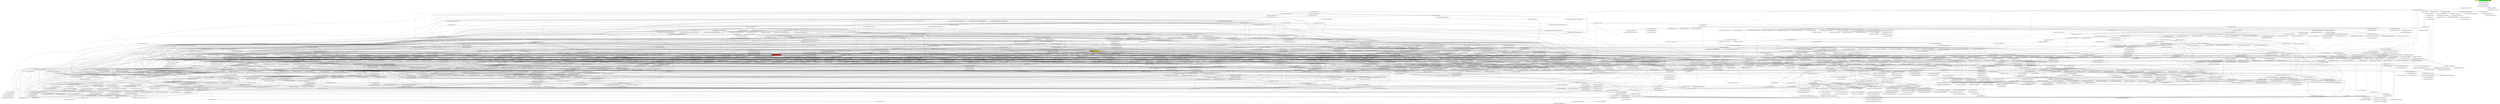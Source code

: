 digraph enhanced {
	"ochiai" [style=striped shape=box fillcolor="yellow"];
	"d4" [style=striped shape=box fillcolor="yellow"];
	"com.google.javascript.jscomp.TypeValidator#731" [style=striped shape=box fillcolor="red"];
	"com.google.javascript.jscomp.TypeCheckTest#6852" [style=striped shape=box fillcolor="green"];
	"real" [style=striped shape=box fillcolor="red"];
	"com.google.javascript.jscomp.TypeCheck#1481" [style=striped shape=box fillcolor="orange:yellow"];
	"com.google.javascript.rhino.head.AttachJsDocs#161" -> "com.google.javascript.rhino.head.ast.InfixExpression#95";
	"com.google.javascript.rhino.head.ast.PropertyGet#52" -> "com.google.javascript.rhino.head.ast.InfixExpression#95";
	"com.google.javascript.jscomp.parsing.IRFactory$TransformDispatcher#863" -> "com.google.javascript.rhino.head.ast.InfixExpression#95";
	"com.google.javascript.rhino.head.Parser#506" -> "com.google.javascript.rhino.head.Parser#735";
	"com.google.javascript.rhino.head.Parser#2728" -> "com.google.javascript.rhino.head.Parser#735";
	"com.google.common.collect.RegularImmutableMap#45" -> "com.google.common.collect.RegularImmutableMap$NonTerminalEntry#115";
	"com.google.common.collect.RegularImmutableMap#137" -> "com.google.common.collect.RegularImmutableMap$NonTerminalEntry#115";
	"com.google.javascript.jscomp.FunctionTypeBuilder#313" -> "com.google.javascript.rhino.JSDocInfo#1122";
	"com.google.javascript.rhino.JSDocInfoBuilder#1106" -> "com.google.javascript.rhino.JSDocInfo#1122";
	"com.google.javascript.rhino.JSDocInfo#1122" -> "com.google.javascript.rhino.JSDocInfo#1126";
	"com.google.javascript.rhino.JSDocInfo#1106" -> "com.google.javascript.rhino.JSDocInfo#1126";
	"com.google.javascript.rhino.JSDocInfo#1114" -> "com.google.javascript.rhino.JSDocInfo#1126";
	"com.google.javascript.rhino.JSDocInfo#1098" -> "com.google.javascript.rhino.JSDocInfo#1126";
	"com.google.javascript.rhino.head.ast.VariableDeclaration#72" -> "com.google.javascript.rhino.head.ast.AstNode#440";
	"com.google.javascript.rhino.head.ast.InfixExpression#60" -> "com.google.javascript.rhino.head.ast.AstNode#440";
	"com.google.javascript.rhino.head.ast.InfixExpression#105" -> "com.google.javascript.rhino.head.ast.AstNode#440";
	"com.google.javascript.rhino.head.ast.InfixExpression#128" -> "com.google.javascript.rhino.head.ast.AstNode#440";
	"com.google.javascript.rhino.head.ast.FunctionNode#201" -> "com.google.javascript.rhino.head.ast.AstNode#440";
	"com.google.javascript.rhino.head.ast.ExpressionStatement#90" -> "com.google.javascript.rhino.head.ast.AstNode#440";
	"com.google.javascript.rhino.head.ast.AstNode#260" -> "com.google.javascript.rhino.head.ast.AstNode#440";
	"com.google.javascript.rhino.head.ast.AstRoot#71" -> "com.google.javascript.rhino.head.ast.AstNode#440";
	"com.google.javascript.rhino.head.ast.Name#69" -> "com.google.javascript.rhino.head.ast.AstNode#440";
	"com.google.javascript.rhino.head.ast.FunctionNode#162" -> "com.google.javascript.rhino.head.ast.AstNode#440";
	"com.google.javascript.jscomp.parsing.ParserRunner#112" -> "com.google.javascript.rhino.head.CompilerEnvirons#109" [style=bold];
	"com.google.javascript.rhino.jstype.TemplateTypeMap#198" -> "com.google.javascript.rhino.jstype.TemplateTypeMap#252";
	"com.google.common.collect.RegularImmutableMap#92" -> "com.google.common.collect.RegularImmutableMap$NonTerminalEntry#110";
	"com.google.javascript.rhino.JSDocInfoBuilder#260" -> "com.google.javascript.rhino.JSDocInfo#997";
	"com.google.javascript.rhino.JSDocInfoBuilder#148" -> "com.google.javascript.rhino.JSDocInfo#997";
	"com.google.javascript.jscomp.FunctionTypeBuilder#326" -> "com.google.javascript.rhino.JSDocInfo#506";
	"com.google.javascript.jscomp.TypedScopeCreator$AbstractScopeBuilder#1152" -> "com.google.javascript.jscomp.Scope#603";
	"com.google.javascript.jscomp.NodeTraversal#347" -> "com.google.javascript.jscomp.Scope#603";
	"com.google.javascript.jscomp.Scope#54" -> "com.google.javascript.jscomp.Scope#603";
	"com.google.javascript.jscomp.FunctionTypeBuilder#737" -> "com.google.javascript.jscomp.Scope#603";
	"com.google.javascript.jscomp.NodeTraversal#516" -> "com.google.javascript.jscomp.NodeTraversal$AbstractScopedCallback#154";
	"com.google.javascript.jscomp.SourceFile$Preloaded#422" -> "com.google.javascript.jscomp.SourceFile#81";
	"com.google.javascript.jscomp.TypedScopeCreator$AbstractScopeBuilder#709" -> "com.google.javascript.rhino.JSDocInfo#1133";
	"com.google.javascript.jscomp.NodeUtil#2399" -> "com.google.javascript.rhino.Node#2350";
	"com.google.javascript.jscomp.NodeUtil#1983" -> "com.google.javascript.rhino.Node#2350";
	"com.google.javascript.jscomp.NodeUtil#3116" -> "com.google.javascript.rhino.Node#2350";
	"com.google.javascript.jscomp.NodeUtil#2868" -> "com.google.javascript.rhino.Node#2350";
	"com.google.javascript.jscomp.TypedScopeCreator$AbstractScopeBuilder#1307" -> "com.google.javascript.rhino.Node#2350";
	"com.google.javascript.jscomp.TypedScopeCreator$AbstractScopeBuilder#1120" -> "com.google.javascript.rhino.Node#2350";
	"com.google.javascript.jscomp.TypedScopeCreator$AbstractScopeBuilder#1152" -> "com.google.javascript.rhino.Node#2350";
	"com.google.javascript.jscomp.parsing.IRFactory$TransformDispatcher#529" -> "com.google.javascript.rhino.Node#2350";
	"com.google.javascript.jscomp.SyntacticScopeCreator#191" -> "com.google.javascript.rhino.Node#2350";
	"com.google.javascript.jscomp.SyntacticScopeCreator#73" -> "com.google.javascript.rhino.Node#2350";
	"com.google.javascript.jscomp.TypedScopeCreator$AbstractScopeBuilder$CollectProperties#1813" -> "com.google.javascript.rhino.Node#2350";
	"com.google.javascript.jscomp.TypedScopeCreator$FirstOrderFunctionAnalyzer#2108" -> "com.google.javascript.rhino.Node#2350";
	"com.google.javascript.jscomp.NodeUtil#3085" -> "com.google.javascript.rhino.Node#2350";
	"com.google.javascript.jscomp.TypeInference#1582" -> "com.google.javascript.rhino.Node#2350";
	"com.google.javascript.jscomp.NodeUtil#2076" -> "com.google.javascript.rhino.Node#2350";
	"com.google.javascript.jscomp.TypeCheckTest#12324" -> "com.google.javascript.jscomp.Compiler#2052";
	"com.google.javascript.jscomp.TypedScopeCreator$AbstractScopeBuilder#1718" -> "com.google.javascript.jscomp.Compiler#2052";
	"com.google.javascript.jscomp.TypeInferencePass#46" -> "com.google.javascript.jscomp.Compiler#2052";
	"com.google.javascript.jscomp.FunctionTypeBuilder#213" -> "com.google.javascript.jscomp.Compiler#2052";
	"com.google.javascript.jscomp.TypedScopeCreator#183" -> "com.google.javascript.jscomp.Compiler#2052";
	"com.google.javascript.jscomp.TypeInference#90" -> "com.google.javascript.jscomp.Scope#617" [style=bold];
	"com.google.javascript.jscomp.NodeTraversal#502" -> "com.google.javascript.jscomp.NodeTraversal#231";
	"com.google.javascript.jscomp.NodeTraversal#493" -> "com.google.javascript.jscomp.NodeTraversal#231";
	"com.google.javascript.jscomp.Compiler#2085" -> "com.google.javascript.jscomp.Compiler#2059";
	"com.google.javascript.jscomp.Compiler#2185" -> "com.google.javascript.jscomp.Compiler#2059";
	"com.google.javascript.jscomp.parsing.JsDocInfoParser#2142" -> "com.google.javascript.jscomp.parsing.JsDocInfoParser#1826";
	"com.google.javascript.jscomp.parsing.JsDocInfoParser#2280" -> "com.google.javascript.jscomp.parsing.JsDocInfoParser#1826";
	"com.google.javascript.jscomp.parsing.JsDocInfoParser#1777" -> "com.google.javascript.jscomp.parsing.JsDocInfoParser#1826";
	"com.google.javascript.jscomp.NodeTraversal#617" -> "com.google.javascript.jscomp.NodeTraversal$AbstractScopedCallback#161";
	"com.google.javascript.jscomp.parsing.IRFactory#526" -> "com.google.javascript.jscomp.parsing.TypeSafeDispatcher#121" [style=bold];
	"com.google.javascript.jscomp.ClosureCodingConvention#371" -> "com.google.common.collect.ImmutableList#141";
	"com.google.javascript.jscomp.SyntacticScopeCreator#191" -> "com.google.javascript.jscomp.Scope#610";
	"com.google.javascript.jscomp.TypedScopeCreator$FirstOrderFunctionAnalyzer#2108" -> "com.google.javascript.jscomp.Scope#610";
	"com.google.javascript.jscomp.LinkedFlowScope#114" -> "com.google.javascript.jscomp.Scope#610";
	"com.google.javascript.jscomp.Scope$Var#199" -> "com.google.javascript.jscomp.Scope#610";
	"com.google.javascript.jscomp.TypeCheck#418" -> "com.google.javascript.jscomp.NodeTraversal#239";
	"com.google.javascript.jscomp.TypeInferencePass#101" -> "com.google.javascript.jscomp.NodeTraversal#239";
	"com.google.javascript.jscomp.NodeTraversal#231" -> "com.google.javascript.jscomp.NodeTraversal#239";
	"com.google.common.collect.ObjectArrays#110" -> "com.google.common.collect.ObjectArrays#59" [style=bold];
	"com.google.javascript.jscomp.TypeInference#307" -> "com.google.javascript.jscomp.TypeInference#646";
	"com.google.common.collect.HashMultiset#72" -> "com.google.common.collect.AbstractMapBasedMultiset#61";
	"com.google.javascript.jscomp.NodeUtil#1920" -> "com.google.javascript.rhino.Node#2358";
	"com.google.javascript.jscomp.TypedScopeCreator#187" -> "com.google.javascript.jscomp.Compiler#1199";
	"com.google.javascript.jscomp.TypeInferencePass#115" -> "com.google.javascript.jscomp.Compiler#1199";
	"com.google.javascript.jscomp.FunctionTypeBuilder#213" -> "com.google.javascript.jscomp.Compiler#1199";
	"com.google.javascript.jscomp.TypeValidator#138" -> "com.google.javascript.jscomp.Compiler#1199";
	"com.google.javascript.jscomp.TypeInference#90" -> "com.google.javascript.jscomp.Compiler#1199";
	"com.google.javascript.jscomp.SyntacticScopeCreator#73" -> "com.google.javascript.rhino.Node#2382";
	"com.google.javascript.jscomp.TypedScopeCreator$LocalScopeBuilder#1993" -> "com.google.javascript.rhino.Node#2382";
	"com.google.javascript.jscomp.NodeUtil#2076" -> "com.google.javascript.rhino.Node#2382";
	"com.google.javascript.jscomp.TypeCheck#432" -> "com.google.javascript.rhino.JSDocInfo#531";
	"com.google.javascript.rhino.jstype.TemplatizedType#60" -> "com.google.javascript.rhino.jstype.TemplateTypeMap#276";
	"com.google.javascript.jscomp.TypeInferencePass#101" -> "com.google.javascript.jscomp.Scope#629" [style=bold];
	"com.google.common.collect.Iterators$7#700" -> "com.google.javascript.jscomp.Scope$1#67";
	"com.google.javascript.jscomp.NodeTraversal#617" -> "com.google.javascript.jscomp.NodeTraversal#680" [style=bold];
	"com.google.javascript.jscomp.FunctionTypeBuilder#313" -> "com.google.javascript.rhino.JSDocInfo#1140";
	"com.google.javascript.rhino.JSDocInfoBuilder#525" -> "com.google.javascript.rhino.JSDocInfo#1140";
	"com.google.javascript.jscomp.Scope$1#67" -> "com.google.javascript.jscomp.Scope$1#69" [style=bold];
	"com.google.javascript.rhino.jstype.PrototypeObjectType#318" -> "com.google.javascript.rhino.jstype.PrototypeObjectType#366";
	"com.google.javascript.jscomp.TypeCheck#453" -> "com.google.javascript.jscomp.NodeTraversal#686";
	"com.google.javascript.jscomp.TypeInference#646" -> "com.google.javascript.jscomp.TypeInference#659";
	"com.google.javascript.jscomp.TypeInference#569" -> "com.google.javascript.jscomp.TypeInference#659";
	"com.google.javascript.jscomp.PrepareAst$PrepareAnnotations#125" -> "com.google.javascript.rhino.Node#2374" [style=bold];
	"com.google.javascript.rhino.jstype.ObjectType#406" -> "com.google.javascript.rhino.jstype.FunctionType#603";
	"com.google.javascript.jscomp.NodeTraversal#516" -> "com.google.javascript.jscomp.TypedScopeCreator$LocalScopeBuilder#1993";
	"com.google.javascript.jscomp.parsing.JsDocInfoParser#277" -> "com.google.javascript.rhino.JSDocInfoBuilder#308";
	"com.google.javascript.rhino.JSDocInfo#1133" -> "com.google.javascript.rhino.JSDocInfo#1158";
	"com.google.javascript.rhino.JSDocInfo#1140" -> "com.google.javascript.rhino.JSDocInfo#1158";
	"com.google.javascript.rhino.head.ContextFactory#409" -> "com.google.javascript.rhino.head.Kit#284";
	"com.google.javascript.rhino.head.ContextFactory#420" -> "com.google.javascript.rhino.head.Kit#284";
	"com.google.javascript.jscomp.NodeTraversal#516" -> "com.google.javascript.jscomp.NodeTraversal#692";
	"com.google.javascript.rhino.head.Parser#2519" -> "com.google.javascript.rhino.head.CompilerEnvirons#114";
	"com.google.javascript.rhino.head.Parser#2825" -> "com.google.javascript.rhino.head.CompilerEnvirons#114";
	"com.google.javascript.jscomp.ControlFlowAnalysis#296" -> "com.google.javascript.jscomp.ControlFlowAnalysis#535";
	"com.google.javascript.jscomp.TypeCheck#1461" -> "com.google.javascript.rhino.jstype.JSTypeRegistry#704";
	"com.google.javascript.jscomp.ControlFlowAnalysis#296" -> "com.google.javascript.jscomp.ControlFlowAnalysis#527";
	"com.google.javascript.rhino.JSDocInfo#482" -> "com.google.javascript.rhino.JSDocInfo#515";
	"com.google.javascript.rhino.head.TokenStream#1249" -> "com.google.javascript.rhino.head.TokenStream#1329" [style=bold];
	"com.google.javascript.jscomp.TypedScopeCreator#205" -> "com.google.javascript.jscomp.Scope#636" [style=bold];
	"com.google.javascript.jscomp.TypedScopeCreator$AbstractScopeBuilder#485" -> "com.google.javascript.jscomp.NodeTraversal#697";
	"com.google.javascript.jscomp.TypedScopeCreator$AbstractScopeBuilder#516" -> "com.google.javascript.jscomp.NodeTraversal#697";
	"com.google.javascript.jscomp.TypeInferencePass$FirstScopeBuildingCallback#130" -> "com.google.javascript.jscomp.NodeTraversal$AbstractScopedCallback#149";
	"com.google.javascript.jscomp.TypedScopeCreator$FirstOrderFunctionAnalyzer#2086" -> "com.google.javascript.jscomp.NodeTraversal$AbstractScopedCallback#149";
	"com.google.javascript.jscomp.TypeInferencePass$SecondScopeBuildingCallback#142" -> "com.google.javascript.jscomp.NodeTraversal$AbstractScopedCallback#149";
	"com.google.common.collect.RegularImmutableMap#45" -> "com.google.common.collect.ImmutableMap#307";
	"com.google.common.collect.Iterables$2#493" -> "com.google.common.collect.Iterators#580" [style=bold];
	"com.google.javascript.jscomp.NodeUtil#3168" -> "com.google.javascript.jscomp.NodeUtil#2099";
	"com.google.javascript.jscomp.TypeValidator#526" -> "com.google.javascript.jscomp.NodeUtil#2099";
	"com.google.javascript.jscomp.NodeUtil#2868" -> "com.google.javascript.jscomp.NodeUtil#2099";
	"com.google.javascript.jscomp.NodeUtil#3085" -> "com.google.javascript.jscomp.NodeUtil#2099";
	"com.google.javascript.jscomp.NodeUtil#3154" -> "com.google.javascript.jscomp.NodeUtil#2099";
	"com.google.javascript.jscomp.parsing.ParserRunner#112" -> "com.google.javascript.rhino.head.CompilerEnvirons#143" [style=bold];
	"com.google.javascript.rhino.head.Parser#2080" -> "com.google.javascript.rhino.head.Parser#2091" [style=bold];
	"com.google.common.collect.AbstractMultiset$EntrySet#177" -> "com.google.common.collect.AbstractMapBasedMultiset#87";
	"com.google.javascript.jscomp.FunctionTypeBuilder#441" -> "com.google.javascript.rhino.JSDocInfo#1169";
	"com.google.common.collect.Iterators$5#581" -> "com.google.common.collect.Iterators#104";
	"com.google.common.collect.EmptyImmutableSet#31" -> "com.google.common.collect.Iterators#104";
	"com.google.javascript.rhino.jstype.PrototypeObjectType#153" -> "com.google.javascript.rhino.jstype.Property#135";
	"com.google.javascript.jscomp.TypedScopeCreator$FirstOrderFunctionAnalyzer#2101" -> "com.google.javascript.jscomp.NodeTraversal#661";
	"com.google.javascript.jscomp.NodeTraversal#617" -> "com.google.javascript.jscomp.NodeTraversal#661";
	"com.google.javascript.rhino.jstype.ObjectType#390" -> "com.google.javascript.rhino.jstype.Property#131";
	"com.google.javascript.rhino.head.Parser#735" -> "com.google.javascript.rhino.head.CompilerEnvirons#148";
	"com.google.javascript.rhino.head.Parser#892" -> "com.google.javascript.rhino.head.CompilerEnvirons#148";
	"com.google.javascript.jscomp.parsing.ParserRunner#112" -> "com.google.javascript.rhino.head.CompilerEnvirons#95" [style=bold];
	"com.google.javascript.rhino.jstype.JSType#1303" -> "com.google.javascript.rhino.jstype.PrototypeObjectType#302";
	"com.google.javascript.jscomp.TypedScopeCreator#346" -> "com.google.javascript.rhino.jstype.PrototypeObjectType#302";
	"com.google.javascript.rhino.jstype.FunctionType#66" -> "com.google.javascript.rhino.jstype.PrototypeObjectType#302";
	"com.google.javascript.rhino.jstype.JSTypeRegistry#646" -> "com.google.javascript.rhino.jstype.PrototypeObjectType#302";
	"com.google.javascript.rhino.jstype.PrototypeObjectType#414" -> "com.google.javascript.rhino.jstype.Property#127";
	"com.google.javascript.rhino.jstype.FunctionType#1177" -> "com.google.javascript.rhino.jstype.Property#127";
	"com.google.javascript.rhino.jstype.UnionTypeBuilder#123" -> "com.google.javascript.rhino.jstype.TemplateType#48";
	"com.google.javascript.rhino.jstype.JSType#571" -> "com.google.javascript.rhino.jstype.TemplateType#48";
	"com.google.javascript.rhino.jstype.JSTypeRegistry#1599" -> "com.google.javascript.rhino.jstype.TemplateType#48";
	"com.google.javascript.rhino.jstype.JSType#334" -> "com.google.javascript.rhino.jstype.TemplateType#48";
	"com.google.javascript.rhino.jstype.UnionType#105" -> "com.google.javascript.rhino.jstype.TemplateType#48";
	"com.google.common.collect.Lists#1007" -> "com.google.javascript.rhino.jstype.TemplateType#48";
	"com.google.javascript.rhino.jstype.JSTypeRegistry#998" -> "com.google.javascript.rhino.jstype.TemplateType#48";
	"com.google.javascript.rhino.jstype.JSType#265" -> "com.google.javascript.rhino.jstype.TemplateType#48";
	"com.google.javascript.rhino.head.Parser#2069" -> "com.google.javascript.rhino.head.Parser#2080" [style=bold];
	"com.google.javascript.rhino.JSDocInfoBuilder#594" -> "com.google.javascript.rhino.JSDocInfo#1176";
	"com.google.javascript.jscomp.NodeUtil#2929" -> "com.google.javascript.rhino.Node#2394";
	"com.google.javascript.jscomp.TypedScopeCreator$AbstractScopeBuilder#485" -> "com.google.javascript.rhino.Node#2394";
	"com.google.javascript.jscomp.NodeUtil#1775" -> "com.google.javascript.rhino.Node#2394";
	"com.google.javascript.jscomp.CompilerInput#117" -> "com.google.javascript.rhino.Node#2394";
	"com.google.javascript.jscomp.NodeUtil#1946" -> "com.google.javascript.rhino.Node#2394";
	"com.google.common.base.Splitter$1$1#147" -> "com.google.common.base.Splitter$SplittingIterator#517";
	"com.google.javascript.jscomp.TypedScopeCreator$FirstOrderFunctionAnalyzer#2108" -> "com.google.javascript.rhino.Node#2390";
	"com.google.javascript.jscomp.TypedScopeCreator$FirstOrderFunctionAnalyzer#2108" -> "com.google.javascript.jscomp.NodeTraversal#672";
	"com.google.javascript.jscomp.TypedScopeCreator$FirstOrderFunctionAnalyzer#2101" -> "com.google.javascript.jscomp.NodeTraversal#672";
	"com.google.javascript.jscomp.type.SemanticReverseAbstractInterpreter#120" -> "com.google.javascript.jscomp.type.SemanticReverseAbstractInterpreter$5#106" [style=bold];
	"com.google.javascript.jscomp.TypeCheck#1169" -> "com.google.javascript.rhino.JSDocInfo#547";
	"com.google.javascript.jscomp.NodeTraversal#672" -> "com.google.javascript.jscomp.NodeTraversal#676";
	"com.google.javascript.jscomp.TypedScopeCreator$FirstOrderFunctionAnalyzer#2108" -> "com.google.javascript.jscomp.NodeTraversal#676";
	"com.google.javascript.rhino.jstype.FunctionType#1118" -> "com.google.javascript.rhino.jstype.Property#119";
	"com.google.javascript.rhino.jstype.ObjectType#469" -> "com.google.javascript.rhino.jstype.Property#119";
	"com.google.javascript.rhino.jstype.ObjectType#461" -> "com.google.javascript.rhino.jstype.Property#119";
	"com.google.javascript.rhino.head.ast.Symbol#33" -> "com.google.javascript.rhino.head.ast.Symbol#69" [style=bold];
	"com.google.javascript.rhino.head.ast.Scope#187" -> "com.google.javascript.rhino.head.ast.Symbol#62" [style=bold];
	"com.google.javascript.rhino.JSDocInfoBuilder#1106" -> "com.google.javascript.rhino.JSDocInfo#571";
	"com.google.javascript.rhino.JSDocInfoBuilder#745" -> "com.google.javascript.rhino.JSDocInfo#571";
	"com.google.javascript.jscomp.FunctionTypeBuilder#326" -> "com.google.javascript.rhino.JSDocInfo#571";
	"com.google.javascript.jscomp.JsAst#83" -> "com.google.javascript.jscomp.Compiler#2085" [style=bold];
	"com.google.javascript.rhino.head.Parser#735" -> "com.google.javascript.rhino.head.ast.ScriptNode#66";
	"com.google.javascript.rhino.head.Parser#506" -> "com.google.javascript.rhino.head.ast.ScriptNode#66";
	"com.google.javascript.jscomp.parsing.IRFactory#181" -> "com.google.javascript.rhino.Node#1093";
	"com.google.javascript.jscomp.parsing.JsDocInfoParser#2349" -> "com.google.javascript.rhino.Node#1093";
	"com.google.javascript.jscomp.JsAst#83" -> "com.google.javascript.rhino.Node#1093";
	"com.google.javascript.jscomp.FunctionTypeBuilder#441" -> "com.google.javascript.rhino.JSDocInfo#1184";
	"com.google.javascript.rhino.JSDocInfoBuilder#594" -> "com.google.javascript.rhino.JSDocInfo#1184";
	"com.google.javascript.rhino.JSDocInfoBuilder#1106" -> "com.google.javascript.rhino.JSDocInfo#1184";
	"com.google.javascript.jscomp.ClosureCodingConvention#371" -> "com.google.javascript.jscomp.ClosureCodingConvention$AssertInstanceofSpec#446" [style=bold];
	"com.google.javascript.rhino.jstype.TemplatizedType#51" -> "com.google.javascript.rhino.jstype.ProxyObjectType#252";
	"com.google.javascript.rhino.jstype.TemplateType#48" -> "com.google.javascript.rhino.jstype.ProxyObjectType#252";
	"com.google.javascript.rhino.jstype.FunctionParamBuilder#135" -> "com.google.javascript.rhino.Node#514";
	"com.google.javascript.jscomp.parsing.IRFactory#1528" -> "com.google.javascript.rhino.Node#514";
	"com.google.javascript.jscomp.parsing.JsDocInfoParser#2340" -> "com.google.javascript.rhino.Node#518";
	"com.google.common.collect.Iterables#489" -> "com.google.common.collect.Iterables$2#490" [style=bold];
	"com.google.javascript.jscomp.LinkedFlowScope$LinkedFlowSlot#376" -> "com.google.javascript.rhino.jstype.SimpleSlot#58";
	"com.google.javascript.jscomp.TypeCheck#1694" -> "com.google.common.collect.Iterables$2#493";
	"com.google.javascript.rhino.jstype.FunctionType#497" -> "com.google.common.collect.Iterables$2#493";
	"com.google.javascript.rhino.head.Parser#1921" -> "com.google.javascript.rhino.head.ast.Symbol#33" [style=bold];
	"com.google.javascript.jscomp.DataFlowAnalysis#180" -> "com.google.javascript.jscomp.DataFlowAnalysis#202";
	"com.google.javascript.rhino.head.ast.AstRoot#38" -> "com.google.javascript.rhino.head.ast.ScriptNode#50";
	"com.google.javascript.rhino.head.ast.FunctionNode#100" -> "com.google.javascript.rhino.head.ast.ScriptNode#50";
	"com.google.common.collect.Iterators#104" -> "com.google.common.collect.Iterators#116" [style=bold];
	"com.google.common.collect.Lists#123" -> "com.google.common.collect.Collections2#373";
	"com.google.common.collect.Sets#219" -> "com.google.common.collect.Collections2#373";
	"com.google.javascript.rhino.JSDocInfo#1330" -> "com.google.javascript.rhino.JSDocInfo#1196";
	"com.google.javascript.rhino.jstype.FunctionType#66" -> "com.google.javascript.rhino.jstype.PrototypeObjectType#313";
	"com.google.javascript.rhino.jstype.JSTypeRegistry#646" -> "com.google.javascript.rhino.jstype.PrototypeObjectType#313";
	"com.google.javascript.jscomp.TypedScopeCreator$AbstractScopeBuilder#1253" -> "com.google.javascript.rhino.jstype.Property#139" [style=bold];
	"com.google.javascript.rhino.head.ast.Symbol#33" -> "com.google.javascript.rhino.head.ast.Symbol#49" [style=bold];
	"com.google.common.collect.HashMultiset#34" -> "com.google.common.collect.AbstractMapBasedMultiset#82" [style=bold];
	"com.google.javascript.jscomp.Compiler#2085" -> "com.google.javascript.jscomp.Compiler#2080" [style=bold];
	"com.google.javascript.rhino.jstype.UnionTypeBuilder#123" -> "com.google.javascript.rhino.jstype.PrototypeObjectType#318";
	"com.google.javascript.rhino.jstype.JSType#1238" -> "com.google.javascript.rhino.jstype.PrototypeObjectType#318";
	"com.google.javascript.jscomp.TypeValidator#259" -> "com.google.javascript.rhino.jstype.PrototypeObjectType#318";
	"com.google.javascript.rhino.jstype.FunctionType#1024" -> "com.google.javascript.rhino.jstype.PrototypeObjectType#318";
	"com.google.javascript.rhino.jstype.RecordType#212" -> "com.google.javascript.rhino.jstype.PrototypeObjectType#318";
	"com.google.javascript.rhino.jstype.UnionType#455" -> "com.google.javascript.rhino.jstype.PrototypeObjectType#318";
	"com.google.javascript.rhino.head.ast.ScriptNode#243" -> "com.google.javascript.rhino.head.ast.Symbol#42" [style=bold];
	"com.google.javascript.jscomp.TypedScopeCreator$FirstOrderFunctionAnalyzer#2108" -> "com.google.javascript.jscomp.NodeUtil#2076";
	"com.google.javascript.jscomp.DiagnosticGroupWarningsGuard#37" -> "com.google.javascript.jscomp.DiagnosticGroup#103" [style=bold];
	"com.google.javascript.jscomp.Compiler#1094" -> "com.google.javascript.rhino.InputId#61";
	"com.google.javascript.jscomp.Compiler#1059" -> "com.google.javascript.rhino.InputId#61";
	"com.google.javascript.rhino.JSDocInfoBuilder#134" -> "com.google.javascript.rhino.JSDocInfo#1521";
	"com.google.javascript.rhino.head.ast.ScriptNode#50" -> "com.google.javascript.rhino.head.ast.Scope#38" [style=bold];
	"com.google.javascript.jscomp.TypeInferencePass#158" -> "com.google.javascript.jscomp.ControlFlowAnalysis#145";
	"com.google.javascript.rhino.head.Parser#2004" -> "com.google.javascript.rhino.head.Parser#3818";
	"com.google.javascript.jscomp.parsing.IRFactory#441" -> "com.google.javascript.jscomp.parsing.IRFactory#516";
	"com.google.javascript.jscomp.parsing.IRFactory#465" -> "com.google.javascript.jscomp.parsing.IRFactory#516";
	"com.google.javascript.jscomp.parsing.IRFactory#83" -> "com.google.javascript.jscomp.parsing.IRFactory#516";
	"com.google.javascript.jscomp.parsing.IRFactory#441" -> "com.google.javascript.jscomp.parsing.IRFactory#510";
	"com.google.javascript.jscomp.parsing.IRFactory#83" -> "com.google.javascript.jscomp.parsing.IRFactory#510";
	"com.google.javascript.jscomp.Compiler#1059" -> "com.google.javascript.rhino.InputId#66";
	"com.google.javascript.rhino.jstype.UnionTypeBuilder#317" -> "com.google.javascript.rhino.jstype.UnionType#80" [style=bold];
	"com.google.common.base.Splitter$SplittingIterator#496" -> "com.google.common.base.CharMatcher$15#1387";
	"com.google.javascript.jscomp.DiagnosticGroupWarningsGuard#42" -> "com.google.javascript.jscomp.DiagnosticGroup#117";
	"com.google.javascript.jscomp.TypeInferencePass#158" -> "com.google.javascript.jscomp.ControlFlowAnalysis#150";
	"com.google.javascript.jscomp.DiagnosticGroup#117" -> "com.google.javascript.jscomp.DiagnosticGroup#110";
	"com.google.javascript.jscomp.DiagnosticGroup#103" -> "com.google.javascript.jscomp.DiagnosticGroup#110";
	"com.google.javascript.jscomp.DiagnosticGroupWarningsGuard#47" -> "com.google.javascript.jscomp.DiagnosticGroup#110";
	"com.google.javascript.jscomp.parsing.Config#91" -> "com.google.common.collect.ImmutableMap#364";
	"com.google.javascript.jscomp.LinkedFlowScope$FlatFlowScopeCache#493" -> "com.google.common.collect.ImmutableMap#364";
	"com.google.javascript.jscomp.parsing.IRFactory#397" -> "com.google.javascript.jscomp.parsing.IRFactory#526";
	"com.google.javascript.jscomp.parsing.IRFactory#367" -> "com.google.javascript.jscomp.parsing.IRFactory#526";
	"com.google.javascript.rhino.jstype.PrototypeObjectType#318" -> "com.google.javascript.rhino.jstype.RecordType#207";
	"com.google.javascript.rhino.jstype.JSType#387" -> "com.google.javascript.rhino.jstype.RecordType#207";
	"com.google.javascript.jscomp.TypeInferencePass$SecondScopeBuildingCallback#148" -> "com.google.javascript.jscomp.NodeTraversal#633";
	"com.google.javascript.jscomp.TypeCheck#1595" -> "com.google.javascript.jscomp.NodeTraversal#633";
	"com.google.javascript.jscomp.TypeInferencePass$FirstScopeBuildingCallback#133" -> "com.google.javascript.jscomp.NodeTraversal#633";
	"com.google.javascript.jscomp.TypeCheck#461" -> "com.google.javascript.jscomp.NodeTraversal#633";
	"com.google.javascript.jscomp.TypedScopeCreator$FirstOrderFunctionAnalyzer#2108" -> "com.google.javascript.jscomp.NodeTraversal#633";
	"com.google.javascript.jscomp.TypeCheck#501" -> "com.google.javascript.jscomp.NodeTraversal#633";
	"com.google.common.collect.ArrayListMultimap#66" -> "com.google.common.collect.AbstractMultimap#73";
	"com.google.javascript.jscomp.TypedScopeCreator$DiscoverEnumsAndTypedefs#371" -> "com.google.javascript.jscomp.TypedScopeCreator$DiscoverEnumsAndTypedefs#394";
	"com.google.javascript.jscomp.parsing.JsDocInfoParser#277" -> "com.google.javascript.jscomp.parsing.JsDocInfoParser#1423";
	"com.google.javascript.rhino.head.CompilerEnvirons#33" -> "com.google.javascript.rhino.head.CompilerEnvirons#63";
	"com.google.javascript.rhino.jstype.JSType#387" -> "com.google.javascript.rhino.jstype.ProxyObjectType#210";
	"com.google.javascript.rhino.jstype.JSTypeRegistry#1054" -> "com.google.javascript.rhino.jstype.UnionTypeBuilder#317";
	"com.google.javascript.rhino.jstype.JSTypeRegistry#1042" -> "com.google.javascript.rhino.jstype.UnionTypeBuilder#317";
	"com.google.javascript.rhino.jstype.JSTypeRegistry#1599" -> "com.google.javascript.rhino.jstype.UnionTypeBuilder#317";
	"com.google.javascript.rhino.jstype.UnionType#216" -> "com.google.javascript.rhino.jstype.UnionTypeBuilder#317";
	"com.google.javascript.rhino.jstype.UnionType#225" -> "com.google.javascript.rhino.jstype.UnionTypeBuilder#317";
	"com.google.javascript.rhino.jstype.UnionTypeBuilder#123" -> "com.google.javascript.rhino.jstype.JSType#1229";
	"com.google.javascript.rhino.jstype.ArrowType#81" -> "com.google.javascript.rhino.jstype.JSType#1229";
	"com.google.javascript.jscomp.JoinOp$BinaryJoinOp#34" -> "com.google.javascript.jscomp.JoinOp$BinaryJoinOp#38";
	"com.google.javascript.jscomp.TypeValidator#731" -> "com.google.javascript.jscomp.TypeValidator#784";
	"com.google.javascript.rhino.jstype.UnionTypeBuilder#317" -> "com.google.javascript.rhino.jstype.UnionTypeBuilder#327" [style=bold];
	"com.google.javascript.jscomp.FunctionTypeBuilder#579" -> "com.google.javascript.rhino.JSDocInfo#1538";
	"com.google.javascript.jscomp.FunctionTypeBuilder#326" -> "com.google.javascript.rhino.JSDocInfo#1538";
	"com.google.javascript.jscomp.parsing.JsDocInfoParser#1826" -> "com.google.javascript.jscomp.parsing.JsDocInfoParser#1875";
	"com.google.javascript.jscomp.parsing.ParserRunner#112" -> "com.google.javascript.rhino.head.CompilerEnvirons#33" [style=bold];
	"com.google.javascript.jscomp.TypedScopeCreator$AbstractScopeBuilder#879" -> "com.google.javascript.jscomp.FunctionTypeBuilder#251";
	"com.google.javascript.jscomp.TypeCheck#501" -> "com.google.javascript.jscomp.TypeCheck#1409";
	"com.google.javascript.jscomp.NodeTraversal#347" -> "com.google.javascript.jscomp.NodeTraversal#606";
	"com.google.javascript.rhino.jstype.TemplatizedType#51" -> "com.google.javascript.rhino.jstype.ProxyObjectType#220";
	"com.google.javascript.rhino.jstype.TemplateType#48" -> "com.google.javascript.rhino.jstype.ProxyObjectType#220";
	"com.google.javascript.jscomp.TypedScopeCreator$AbstractScopeBuilder#709" -> "com.google.javascript.rhino.jstype.JSTypeRegistry#1833";
	"com.google.javascript.jscomp.TypedScopeCreator$AbstractScopeBuilder$CollectProperties#1813" -> "com.google.javascript.rhino.jstype.JSTypeRegistry#1833";
	"com.google.javascript.jscomp.FunctionTypeBuilder#579" -> "com.google.javascript.rhino.jstype.JSTypeRegistry#1833";
	"com.google.javascript.jscomp.TypeInferencePass#158" -> "com.google.javascript.jscomp.ControlFlowAnalysis#138";
	"com.google.javascript.rhino.head.Parser#463" -> "com.google.javascript.rhino.head.AttachJsDocs#94";
	"com.google.javascript.rhino.jstype.JSType#1229" -> "com.google.javascript.rhino.jstype.JSType#1238";
	"com.google.javascript.rhino.jstype.PrototypeObjectType#318" -> "com.google.javascript.rhino.jstype.JSType#1238";
	"com.google.javascript.rhino.jstype.FunctionType#1024" -> "com.google.javascript.rhino.jstype.JSType#1238";
	"com.google.javascript.rhino.jstype.RecordType#212" -> "com.google.javascript.rhino.jstype.JSType#1238";
	"com.google.javascript.jscomp.TypeCheckTest#12295" -> "com.google.javascript.jscomp.TypeCheckTest$TypeCheckResult#12361";
	"com.google.javascript.jscomp.TypeCheckTest#12282" -> "com.google.javascript.jscomp.TypeCheckTest$TypeCheckResult#12361";
	"com.google.javascript.rhino.jstype.TemplatizedType#51" -> "com.google.javascript.rhino.jstype.ProxyObjectType#215";
	"com.google.javascript.rhino.jstype.TemplateType#48" -> "com.google.javascript.rhino.jstype.ProxyObjectType#215";
	"com.google.javascript.jscomp.CompilerInput#117" -> "com.google.javascript.jscomp.JsAst#49";
	"com.google.javascript.jscomp.TypedScopeCreator$AbstractScopeBuilder#709" -> "com.google.javascript.rhino.jstype.ObjectType#605";
	"com.google.javascript.jscomp.TypeInference#1341" -> "com.google.javascript.rhino.jstype.ObjectType#605";
	"com.google.javascript.jscomp.TypeCheck#913" -> "com.google.javascript.rhino.jstype.ObjectType#605";
	"com.google.javascript.jscomp.FunctionTypeBuilder#424" -> "com.google.javascript.rhino.jstype.ObjectType#605";
	"com.google.javascript.jscomp.TypeCheck#1435" -> "com.google.javascript.rhino.jstype.ObjectType#605";
	"com.google.javascript.jscomp.TypeInference#646" -> "com.google.javascript.rhino.jstype.ObjectType#605";
	"com.google.javascript.jscomp.TypeInference#569" -> "com.google.javascript.rhino.jstype.ObjectType#605";
	"com.google.javascript.jscomp.Scope#54" -> "com.google.javascript.rhino.jstype.ObjectType#605";
	"com.google.javascript.jscomp.TypedScopeCreator$AbstractScopeBuilder#879" -> "com.google.javascript.rhino.jstype.ObjectType#605";
	"com.google.javascript.jscomp.InferJSDocInfo#195" -> "com.google.javascript.rhino.jstype.ObjectType#605";
	"com.google.javascript.jscomp.TypedScopeCreator$AbstractScopeBuilder#1739" -> "com.google.javascript.rhino.jstype.ObjectType#605";
	"com.google.javascript.jscomp.TypeCheckTest$TypeCheckResult#12361" -> "com.google.javascript.jscomp.TypeCheckTest$TypeCheckResult#12365" [style=bold];
	"com.google.common.collect.AbstractIndexedListIterator#68" -> "com.google.common.collect.UnmodifiableListIterator#34";
	"com.google.javascript.jscomp.TypeInference#90" -> "com.google.javascript.jscomp.Scope$Var#136";
	"com.google.javascript.rhino.jstype.UnionType#286" -> "com.google.javascript.rhino.jstype.UnionType#91";
	"com.google.javascript.rhino.jstype.UnionTypeBuilder#123" -> "com.google.javascript.rhino.jstype.UnionType#91";
	"com.google.javascript.rhino.jstype.UnionType#181" -> "com.google.javascript.rhino.jstype.UnionType#91";
	"com.google.common.base.Preconditions#284" -> "com.google.common.base.Preconditions#304" [style=bold];
	"com.google.javascript.jscomp.NodeTraversal#545" -> "com.google.javascript.jscomp.NodeTraversal#617";
	"com.google.javascript.jscomp.NodeTraversal#347" -> "com.google.javascript.jscomp.NodeTraversal#617";
	"com.google.javascript.jscomp.NodeTraversal#299" -> "com.google.javascript.jscomp.NodeTraversal#617";
	"com.google.javascript.jscomp.NodeTraversal#282" -> "com.google.javascript.jscomp.NodeTraversal#617";
	"com.google.javascript.jscomp.CompilerInput#89" -> "com.google.javascript.jscomp.JsAst#41";
	"com.google.javascript.rhino.head.CompilerEnvirons#33" -> "com.google.javascript.rhino.head.Context#1815" [style=bold];
	"com.google.javascript.jscomp.parsing.ParserRunner#112" -> "com.google.javascript.rhino.head.CompilerEnvirons#16";
	"com.google.javascript.jscomp.InferJSDocInfo#203" -> "com.google.javascript.rhino.jstype.PrototypeObjectType#384";
	"com.google.javascript.rhino.jstype.ObjectType#556" -> "com.google.javascript.rhino.jstype.PrototypeObjectType#384";
	"com.google.javascript.rhino.jstype.FunctionType#66" -> "com.google.javascript.rhino.jstype.PrototypeObjectType#384";
	"com.google.javascript.jscomp.TypedScopeCreator$AbstractScopeBuilder#1528" -> "com.google.javascript.rhino.jstype.PrototypeObjectType#384";
	"com.google.javascript.jscomp.NodeTraversal#516" -> "com.google.javascript.jscomp.TypedScopeCreator$DiscoverEnumsAndTypedefs#371";
	"com.google.javascript.jscomp.BasicErrorManager$LeveledJSErrorComparator#130" -> "com.google.javascript.jscomp.JSError#214";
	"com.google.javascript.jscomp.TypedScopeCreator$AbstractScopeBuilder#709" -> "com.google.javascript.rhino.jstype.JSTypeRegistry#1843";
	"com.google.javascript.jscomp.FunctionTypeBuilder#653" -> "com.google.javascript.rhino.jstype.JSTypeRegistry#1843";
	"com.google.javascript.jscomp.TypedScopeCreator$AbstractScopeBuilder$CollectProperties#1813" -> "com.google.javascript.rhino.jstype.JSTypeRegistry#1843";
	"com.google.common.collect.ImmutableList#592" -> "com.google.common.collect.Lists#1007" [style=bold];
	"com.google.common.collect.AbstractMapBasedMultimap#120" -> "com.google.common.collect.AbstractMultimap#37" [style=bold];
	"com.google.javascript.rhino.JSDocInfoBuilder#276" -> "com.google.javascript.rhino.JSDocInfo#946";
	"com.google.javascript.rhino.jstype.JSType#1337" -> "com.google.javascript.rhino.jstype.ArrowType#275";
	"com.google.javascript.rhino.jstype.FunctionType#453" -> "com.google.javascript.rhino.jstype.PrototypeObjectType#389" [style=bold];
	"com.google.javascript.jscomp.TypedScopeCreator#316" -> "com.google.javascript.jscomp.TypedScopeCreator$DiscoverEnumsAndTypedefs#365" [style=bold];
	"com.google.javascript.rhino.jstype.FunctionParamBuilder#152" -> "com.google.javascript.rhino.Node#1916";
	"com.google.javascript.rhino.jstype.ArrowType#178" -> "com.google.javascript.rhino.Node#1916";
	"com.google.javascript.rhino.jstype.ArrowType#81" -> "com.google.javascript.rhino.Node#1916";
	"com.google.javascript.rhino.jstype.ModificationVisitor#54" -> "com.google.javascript.rhino.Node#1916";
	"com.google.javascript.rhino.jstype.FunctionParamBuilder#115" -> "com.google.javascript.rhino.Node#1916";
	"com.google.javascript.jscomp.FunctionTypeBuilder#251" -> "com.google.javascript.rhino.Node#1916";
	"com.google.javascript.jscomp.JsAst#83" -> "com.google.javascript.jscomp.Compiler#1616" [style=bold];
	"com.google.javascript.jscomp.TypedScopeCreator$AbstractScopeBuilder#879" -> "com.google.javascript.jscomp.FunctionTypeBuilder#234";
	"com.google.javascript.jscomp.TypeInference#307" -> "com.google.javascript.jscomp.TypeInference#679";
	"com.google.javascript.rhino.JSDocInfo#1041" -> "com.google.common.collect.ImmutableSet#362";
	"com.google.javascript.jscomp.TypeCheckTest#12295" -> "com.google.javascript.jscomp.CompilerInput#117";
	"com.google.common.base.CharMatcher#997" -> "com.google.common.base.Preconditions#334";
	"com.google.common.collect.AbstractIndexedListIterator#68" -> "com.google.common.base.Preconditions#334";
	"com.google.common.collect.ImmutableList#334" -> "com.google.common.collect.RegularImmutableAsList#54";
	"com.google.javascript.rhino.head.AttachJsDocs#637" -> "com.google.javascript.rhino.head.AttachJsDocs$NodePos#65";
	"com.google.javascript.jscomp.TypeCheck#501" -> "com.google.javascript.jscomp.TypeCheck#913";
	"com.google.javascript.rhino.jstype.FunctionParamBuilder#95" -> "com.google.javascript.rhino.Node#1907";
	"com.google.javascript.rhino.jstype.FunctionParamBuilder#115" -> "com.google.javascript.rhino.Node#1907";
	"com.google.javascript.rhino.jstype.FunctionType#1172" -> "com.google.javascript.rhino.jstype.PrototypeObjectType#378";
	"com.google.javascript.rhino.jstype.PrototypeObjectType#296" -> "com.google.javascript.rhino.jstype.PrototypeObjectType#378";
	"com.google.javascript.jscomp.CompilerInput#66" -> "com.google.javascript.jscomp.JsAst#67" [style=bold];
	"com.google.javascript.jscomp.parsing.JsDocInfoParser#2280" -> "com.google.javascript.jscomp.parsing.JsDocInfoParser#2314" [style=bold];
	"com.google.javascript.jscomp.TypeInference#1594" -> "com.google.javascript.jscomp.Scope$Var#199";
	"com.google.javascript.jscomp.TypedScopeCreator$DiscoverEnumsAndTypedefs#394" -> "com.google.javascript.rhino.JSDocInfo#1106";
	"com.google.javascript.jscomp.TypedScopeCreator$AbstractScopeBuilder#1664" -> "com.google.javascript.rhino.JSDocInfo#1106";
	"com.google.javascript.jscomp.TypeCheck#1984" -> "com.google.javascript.rhino.JSDocInfo#1106";
	"com.google.javascript.rhino.JSDocInfoBuilder#1123" -> "com.google.javascript.rhino.JSDocInfo#1106";
	"com.google.javascript.jscomp.TypedScopeCreator$LocalScopeBuilder#1962" -> "com.google.javascript.jscomp.Scope$Var#185";
	"com.google.javascript.jscomp.TypeValidator#526" -> "com.google.javascript.jscomp.Scope$Var#185";
	"com.google.javascript.jscomp.TypedScopeCreator$FirstOrderFunctionAnalyzer#2108" -> "com.google.javascript.jscomp.Scope$Var#185";
	"com.google.javascript.jscomp.ControlFlowAnalysis$AstControlFlowGraph$1#1030" -> "com.google.javascript.jscomp.ControlFlowAnalysis$AstControlFlowGraph$1#1034" [style=bold];
	"com.google.common.collect.ImmutableSet#362" -> "com.google.common.collect.ImmutableSet#381" [style=bold];
	"com.google.javascript.jscomp.TypeCheck#329" -> "com.google.javascript.jscomp.InferJSDocInfo#68";
	"com.google.javascript.jscomp.TypedScopeCreator$AbstractScopeBuilder#879" -> "com.google.javascript.jscomp.FunctionTypeBuilder#213";
	"com.google.javascript.jscomp.ControlFlowAnalysis$AstControlFlowGraph#1029" -> "com.google.javascript.jscomp.ControlFlowAnalysis$AstControlFlowGraph$1#1030";
	"com.google.javascript.jscomp.DataFlowAnalysis#202" -> "com.google.javascript.jscomp.ControlFlowAnalysis$AstControlFlowGraph$1#1030";
	"com.google.javascript.jscomp.DataFlowAnalysis$BranchedForwardDataFlowAnalysis#394" -> "com.google.javascript.jscomp.ControlFlowAnalysis$AstControlFlowGraph$1#1030";
	"com.google.javascript.rhino.jstype.ArrowType#178" -> "com.google.javascript.rhino.Node#1934";
	"com.google.javascript.rhino.jstype.ArrowType#81" -> "com.google.javascript.rhino.Node#1934";
	"com.google.javascript.rhino.jstype.ModificationVisitor#54" -> "com.google.javascript.rhino.Node#1934";
	"com.google.javascript.rhino.jstype.FunctionParamBuilder#115" -> "com.google.javascript.rhino.Node#1934";
	"com.google.javascript.jscomp.CompilerInput#73" -> "com.google.javascript.jscomp.JsAst#72";
	"com.google.javascript.jscomp.CompilerInput#338" -> "com.google.javascript.jscomp.JsAst#72";
	"com.google.common.base.Preconditions#334" -> "com.google.common.base.Preconditions#354" [style=bold];
	"com.google.javascript.jscomp.DiagnosticGroupWarningsGuard#47" -> "com.google.javascript.jscomp.DiagnosticGroup#129";
	"com.google.javascript.jscomp.TypedScopeCreator$LocalScopeBuilder#1993" -> "com.google.javascript.jscomp.TypedScopeCreator$LocalScopeBuilder#2007" [style=bold];
	"com.google.javascript.rhino.head.ast.InfixExpression#53" -> "com.google.javascript.rhino.head.ast.InfixExpression#60";
	"com.google.common.collect.RegularImmutableAsList#39" -> "com.google.common.collect.RegularImmutableAsList#33" [style=bold];
	"com.google.javascript.jscomp.TypedScopeCreator$DiscoverEnumsAndTypedefs#394" -> "com.google.javascript.rhino.JSDocInfo#1114";
	"com.google.javascript.jscomp.TypedScopeCreator$GlobalScopeBuilder#1917" -> "com.google.javascript.rhino.JSDocInfo#1114";
	"com.google.javascript.rhino.JSDocInfoBuilder#1123" -> "com.google.javascript.rhino.JSDocInfo#1114";
	"com.google.javascript.jscomp.TypeCheckTest#12295" -> "com.google.javascript.rhino.InputId#51";
	"com.google.javascript.jscomp.JsAst#41" -> "com.google.javascript.rhino.InputId#51";
	"com.google.javascript.rhino.jstype.ObjectType#610" -> "com.google.javascript.rhino.jstype.PrototypeObjectType#395";
	"com.google.javascript.jscomp.TypedScopeCreator$AbstractScopeBuilder#992" -> "com.google.javascript.rhino.jstype.PrototypeObjectType#395";
	"com.google.javascript.jscomp.TypedScopeCreator$AbstractScopeBuilder#879" -> "com.google.javascript.rhino.jstype.PrototypeObjectType#395";
	"com.google.javascript.rhino.jstype.PrototypeObjectType#407" -> "com.google.javascript.rhino.jstype.PrototypeObjectType#395";
	"com.google.javascript.rhino.jstype.FunctionType#66" -> "com.google.javascript.rhino.jstype.PrototypeObjectType#395";
	"com.google.javascript.jscomp.NodeUtil#2868" -> "com.google.javascript.jscomp.GoogleCodingConvention#72";
	"com.google.javascript.rhino.Node#514" -> "com.google.javascript.rhino.Node$StringNode#193";
	"com.google.javascript.rhino.JSDocInfoBuilder#308" -> "com.google.javascript.rhino.JSDocInfo#965" [style=bold];
	"com.google.common.collect.ImmutableMapEntrySet#35" -> "com.google.common.collect.ImmutableSet#396";
	"com.google.common.collect.SingletonImmutableSet#46" -> "com.google.common.collect.ImmutableSet#396";
	"com.google.common.collect.ImmutableSet$ArrayImmutableSet#428" -> "com.google.common.collect.ImmutableSet#396";
	"com.google.javascript.jscomp.TypeCheck#1461" -> "com.google.javascript.jscomp.TypeValidator#731";
	"com.google.javascript.jscomp.Scope$1#69" -> "com.google.javascript.jscomp.Scope$Var#170";
	"com.google.javascript.rhino.jstype.FunctionParamBuilder#115" -> "com.google.javascript.rhino.Node#1925";
	"com.google.javascript.rhino.jstype.FunctionParamBuilder#80" -> "com.google.javascript.rhino.Node#1925";
	"com.google.javascript.jscomp.TypeCheck#418" -> "com.google.javascript.jscomp.InferJSDocInfo#74";
	"com.google.javascript.jscomp.CompilerInput#101" -> "com.google.javascript.rhino.InputId#56";
	"com.google.javascript.jscomp.JsAst#49" -> "com.google.javascript.jscomp.JsAst#83" [style=bold];
	"com.google.javascript.jscomp.Compiler#1094" -> "com.google.javascript.jscomp.CompilerInput#148";
	"com.google.common.collect.Multisets$EntrySet#951" -> "com.google.common.collect.Sets$ImprovedAbstractSet#72";
	"com.google.javascript.rhino.head.ast.Assignment#36" -> "com.google.javascript.rhino.head.ast.InfixExpression#53";
	"com.google.javascript.rhino.head.ast.PropertyGet#44" -> "com.google.javascript.rhino.head.ast.InfixExpression#53";
	"com.google.common.collect.ImmutableSet$ArrayImmutableSet#476" -> "com.google.common.collect.RegularImmutableAsList#39";
	"com.google.common.collect.RegularImmutableMap$EntrySet#186" -> "com.google.common.collect.RegularImmutableAsList#39";
	"com.google.javascript.rhino.head.Parser#1809" -> "com.google.javascript.rhino.head.ast.VariableDeclaration#83" [style=bold];
	"com.google.javascript.rhino.jstype.JSType#334" -> "com.google.javascript.rhino.jstype.JSType#350";
	"com.google.javascript.rhino.jstype.ProxyObjectType#220" -> "com.google.javascript.rhino.jstype.JSType#350";
	"com.google.javascript.rhino.jstype.JSType#357" -> "com.google.javascript.rhino.jstype.JSType#350";
	"com.google.common.collect.RegularImmutableMap$EntrySet#173" -> "com.google.common.collect.ImmutableList#62";
	"com.google.common.collect.ImmutableSet$ArrayImmutableSet#424" -> "com.google.common.collect.ImmutableList#62";
	"com.google.common.collect.ImmutableList#62" -> "com.google.common.collect.ImmutableList#62";
	"com.google.javascript.jscomp.TypeInferencePass#46" -> "com.google.common.collect.ImmutableList#62";
	"com.google.javascript.rhino.jstype.UnionType#105" -> "com.google.common.collect.ImmutableList#62";
	"com.google.javascript.jscomp.NodeTraversal#299" -> "com.google.common.collect.ImmutableList#62";
	"com.google.javascript.rhino.jstype.JSTypeRegistry#1833" -> "com.google.common.collect.ImmutableList#62";
	"com.google.common.collect.Lists#1007" -> "com.google.common.collect.ImmutableList#62";
	"com.google.javascript.rhino.jstype.UnionType#558" -> "com.google.common.collect.ImmutableList#62";
	"com.google.javascript.rhino.jstype.UnionType#266" -> "com.google.common.collect.ImmutableList#62";
	"com.google.javascript.rhino.jstype.UnionType#225" -> "com.google.common.collect.ImmutableList#62";
	"com.google.javascript.rhino.jstype.UnionTypeBuilder#123" -> "com.google.common.collect.ImmutableList#62";
	"com.google.javascript.rhino.jstype.JSType#1238" -> "com.google.common.collect.ImmutableList#62";
	"com.google.javascript.rhino.jstype.UnionType#91" -> "com.google.common.collect.ImmutableList#62";
	"com.google.javascript.jscomp.TypedScopeCreator$AbstractScopeBuilder#1152" -> "com.google.javascript.rhino.jstype.JSType#357";
	"com.google.javascript.jscomp.TypeInference#124" -> "com.google.javascript.rhino.jstype.JSType#357";
	"com.google.javascript.jscomp.TypeCheck#1694" -> "com.google.javascript.rhino.jstype.JSType#357";
	"com.google.javascript.jscomp.InferJSDocInfo#203" -> "com.google.javascript.rhino.jstype.JSType#357";
	"com.google.javascript.jscomp.TypedScopeCreator$AbstractScopeBuilder#1327" -> "com.google.javascript.rhino.jstype.JSType#357";
	"com.google.javascript.rhino.jstype.FunctionType#1177" -> "com.google.javascript.rhino.jstype.JSType#357";
	"com.google.javascript.jscomp.TypedScopeCreator$LocalScopeBuilder#2030" -> "com.google.javascript.rhino.jstype.JSType#357";
	"com.google.javascript.jscomp.TypedScopeCreator$GlobalScopeBuilder#1905" -> "com.google.javascript.jscomp.TypedScopeCreator$AbstractScopeBuilder#1528";
	"com.google.javascript.jscomp.TypedScopeCreator$AbstractScopeBuilder#516" -> "com.google.javascript.jscomp.TypedScopeCreator$AbstractScopeBuilder#1528";
	"com.google.javascript.jscomp.CompilerInput#89" -> "com.google.javascript.jscomp.CompilerInput#66" [style=bold];
	"com.google.javascript.jscomp.TypeInference#66" -> "com.google.javascript.jscomp.TypeInference#199" [style=bold];
	"com.google.javascript.rhino.jstype.PrototypeObjectType#318" -> "com.google.javascript.rhino.jstype.ObjectType#530";
	"com.google.javascript.jscomp.graph.LinkedDirectedGraph#230" -> "com.google.javascript.jscomp.graph.LinkedDirectedGraph$LinkedDirectedGraphNode#389";
	"com.google.javascript.jscomp.graph.LinkedDirectedGraph#79" -> "com.google.javascript.jscomp.graph.LinkedDirectedGraph$LinkedDirectedGraphNode#389";
	"com.google.javascript.jscomp.parsing.IRFactory$TransformDispatcher#914" -> "com.google.javascript.jscomp.parsing.IRFactory$TransformDispatcher#935";
	"com.google.javascript.jscomp.TypeCheck#913" -> "com.google.javascript.jscomp.TypeCheck#1024";
	"com.google.javascript.jscomp.parsing.IRFactory#83" -> "com.google.javascript.jscomp.parsing.IRFactory#1508" [style=bold];
	"com.google.javascript.jscomp.Scope$1#69" -> "com.google.javascript.jscomp.Scope$Var#206";
	"com.google.javascript.jscomp.parsing.JsDocInfoParser#1875" -> "com.google.javascript.jscomp.parsing.JsDocInfoParser#2227";
	"com.google.javascript.jscomp.parsing.JsDocInfoParser#277" -> "com.google.javascript.jscomp.parsing.JsDocInfoParser#1379";
	"com.google.javascript.rhino.jstype.UnionTypeBuilder#123" -> "com.google.javascript.rhino.jstype.FunctionType#1024";
	"com.google.javascript.rhino.jstype.JSType#1238" -> "com.google.javascript.rhino.jstype.FunctionType#1024";
	"com.google.javascript.jscomp.TypeValidator#370" -> "com.google.javascript.rhino.jstype.FunctionType#1024";
	"com.google.javascript.jscomp.TypeValidator#259" -> "com.google.javascript.rhino.jstype.FunctionType#1024";
	"com.google.javascript.jscomp.ControlFlowAnalysis#485" -> "com.google.javascript.rhino.Node#1950";
	"com.google.javascript.jscomp.TypedScopeCreator$LocalScopeBuilder#2007" -> "com.google.javascript.jscomp.TypedScopeCreator$LocalScopeBuilder#2030" [style=bold];
	"com.google.common.collect.ImmutableSet#179" -> "com.google.common.collect.Hashing#45";
	"com.google.common.collect.RegularImmutableSet#46" -> "com.google.common.collect.Hashing#45";
	"com.google.common.collect.RegularImmutableMap#45" -> "com.google.common.collect.Hashing#45";
	"com.google.common.collect.RegularImmutableMap#137" -> "com.google.common.collect.Hashing#45";
	"com.google.javascript.rhino.jstype.PropertyMap#126" -> "com.google.javascript.rhino.jstype.PropertyMap#111";
	"com.google.javascript.rhino.jstype.JSTypeRegistry#1599" -> "com.google.javascript.rhino.jstype.JSTypeRegistry#1779";
	"com.google.javascript.jscomp.NodeUtil#2868" -> "com.google.javascript.jscomp.GoogleCodingConvention#91";
	"com.google.javascript.jscomp.parsing.ParserRunner#112" -> "com.google.javascript.rhino.head.Context#619" [style=bold];
	"com.google.javascript.jscomp.Compiler#2130" -> "com.google.javascript.jscomp.JSError#242";
	"com.google.javascript.jscomp.NodeUtil#1983" -> "com.google.javascript.rhino.Node$StringNode#214";
	"com.google.javascript.jscomp.NodeUtil#179" -> "com.google.javascript.rhino.Node$StringNode#214";
	"com.google.javascript.jscomp.GoogleCodingConvention#125" -> "com.google.javascript.rhino.Node$StringNode#214";
	"com.google.javascript.jscomp.TypedScopeCreator$AbstractScopeBuilder#1528" -> "com.google.javascript.rhino.Node$StringNode#214";
	"com.google.javascript.jscomp.FunctionTypeBuilder#475" -> "com.google.javascript.rhino.Node$StringNode#214";
	"com.google.javascript.jscomp.FunctionTypeBuilder#550" -> "com.google.javascript.rhino.Node$StringNode#214";
	"com.google.javascript.jscomp.SyntacticScopeCreator#191" -> "com.google.javascript.rhino.Node$StringNode#214";
	"com.google.javascript.jscomp.GoogleCodingConvention#130" -> "com.google.javascript.rhino.Node$StringNode#214";
	"com.google.javascript.jscomp.TypeInference#679" -> "com.google.javascript.rhino.Node$StringNode#214";
	"com.google.javascript.jscomp.TypedScopeCreator$AbstractScopeBuilder$CollectProperties#1813" -> "com.google.javascript.rhino.Node$StringNode#214";
	"com.google.javascript.jscomp.TypeInference#659" -> "com.google.javascript.rhino.Node$StringNode#214";
	"com.google.javascript.jscomp.TypedScopeCreator$FirstOrderFunctionAnalyzer#2108" -> "com.google.javascript.rhino.Node$StringNode#214";
	"com.google.javascript.rhino.Node#1597" -> "com.google.javascript.rhino.Node$StringNode#214";
	"com.google.javascript.jscomp.SyntacticScopeCreator#113" -> "com.google.javascript.rhino.Node$StringNode#214";
	"com.google.javascript.rhino.Node#1576" -> "com.google.javascript.rhino.Node$StringNode#214";
	"com.google.javascript.jscomp.TypeCheck#1409" -> "com.google.javascript.rhino.Node$StringNode#214";
	"com.google.javascript.jscomp.TypedScopeCreator$LocalScopeBuilder#2007" -> "com.google.javascript.rhino.Node$StringNode#214";
	"com.google.javascript.jscomp.TypeCheck#461" -> "com.google.javascript.rhino.Node$StringNode#214";
	"com.google.javascript.rhino.jstype.JSTypeRegistry#1779" -> "com.google.javascript.rhino.Node$StringNode#214";
	"com.google.javascript.jscomp.NodeUtil#2868" -> "com.google.javascript.rhino.Node$StringNode#214";
	"com.google.javascript.jscomp.TypeCheck#913" -> "com.google.javascript.rhino.Node$StringNode#214";
	"com.google.javascript.jscomp.TypeInference#124" -> "com.google.javascript.rhino.Node$StringNode#214";
	"com.google.javascript.jscomp.TypeCheck#1694" -> "com.google.javascript.rhino.Node$StringNode#214";
	"com.google.javascript.jscomp.TypeCheck#1595" -> "com.google.javascript.rhino.Node$StringNode#214";
	"com.google.javascript.rhino.jstype.JSTypeRegistry#1599" -> "com.google.javascript.rhino.Node$StringNode#214";
	"com.google.javascript.jscomp.TypeInference#522" -> "com.google.javascript.rhino.Node$StringNode#214";
	"com.google.javascript.jscomp.SyntacticScopeCreator#73" -> "com.google.javascript.rhino.Node$StringNode#214";
	"com.google.javascript.jscomp.TypeValidator#731" -> "com.google.javascript.rhino.Node$StringNode#214";
	"com.google.javascript.jscomp.FunctionTypeBuilder#565" -> "com.google.javascript.rhino.Node$StringNode#214";
	"com.google.javascript.jscomp.TypeInference#569" -> "com.google.javascript.rhino.Node$StringNode#214";
	"com.google.javascript.jscomp.InferJSDocInfo#96" -> "com.google.javascript.rhino.Node$StringNode#214";
	"com.google.javascript.jscomp.TypeInference#1285" -> "com.google.javascript.rhino.Node$StringNode#214";
	"com.google.javascript.jscomp.TypeInference#1582" -> "com.google.javascript.rhino.Node$StringNode#214";
	"com.google.javascript.jscomp.NodeTraversal#516" -> "com.google.javascript.jscomp.InferJSDocInfo#96";
	"com.google.javascript.jscomp.parsing.ParserRunner#112" -> "com.google.javascript.rhino.Node#1942";
	"com.google.javascript.jscomp.TypeCheckTest#12295" -> "com.google.javascript.rhino.Node#1942";
	"com.google.javascript.jscomp.graph.LinkedDirectedGraph#243" -> "com.google.javascript.jscomp.graph.LinkedDirectedGraph$LinkedDirectedGraphNode#394";
	"com.google.javascript.jscomp.graph.LinkedDirectedGraph#205" -> "com.google.javascript.jscomp.graph.LinkedDirectedGraph$LinkedDirectedGraphNode#394";
	"com.google.javascript.jscomp.graph.LinkedDirectedGraph#129" -> "com.google.javascript.jscomp.graph.LinkedDirectedGraph$LinkedDirectedGraphNode#394";
	"com.google.javascript.jscomp.graph.LinkedDirectedGraph#79" -> "com.google.javascript.jscomp.graph.LinkedDirectedGraph$LinkedDirectedGraphNode#394";
	"com.google.javascript.rhino.jstype.JSType#1337" -> "com.google.javascript.rhino.jstype.ValueType#54";
	"com.google.javascript.jscomp.parsing.IRFactory#83" -> "com.google.javascript.jscomp.parsing.IRFactory#1516";
	"com.google.javascript.jscomp.InferJSDocInfo#203" -> "com.google.javascript.rhino.jstype.JSType#372";
	"com.google.javascript.rhino.jstype.PrototypeObjectType#414" -> "com.google.javascript.rhino.jstype.RecordType#131";
	"com.google.javascript.rhino.jstype.ObjectType#556" -> "com.google.javascript.rhino.jstype.RecordType#131";
	"com.google.javascript.jscomp.FunctionTypeBuilder#475" -> "com.google.javascript.rhino.jstype.FunctionParamBuilder#54";
	"com.google.javascript.rhino.jstype.ModificationVisitor#54" -> "com.google.javascript.rhino.jstype.FunctionParamBuilder#54";
	"com.google.javascript.jscomp.FunctionTypeBuilder#251" -> "com.google.javascript.rhino.jstype.FunctionParamBuilder#54";
	"com.google.javascript.jscomp.Compiler#507" -> "com.google.javascript.jscomp.CompilerInput#101";
	"com.google.javascript.rhino.jstype.JSType#372" -> "com.google.javascript.rhino.jstype.JSType#379";
	"com.google.javascript.jscomp.TypeCheck#1461" -> "com.google.javascript.jscomp.TypeCheck#1481";
	"com.google.common.collect.AbstractMapBasedMultiset$1$1#101" -> "com.google.common.collect.Multisets$AbstractEntry#766";
	"com.google.javascript.rhino.jstype.UnionTypeBuilder#317" -> "com.google.javascript.rhino.jstype.UnionTypeBuilder#289";
	"com.google.javascript.rhino.jstype.UnionTypeBuilder#109" -> "com.google.javascript.rhino.jstype.UnionTypeBuilder#289";
	"com.google.javascript.jscomp.parsing.IRFactory$TransformDispatcher#529" -> "com.google.javascript.jscomp.parsing.IRFactory$TransformDispatcher#914";
	"com.google.javascript.jscomp.parsing.IRFactory#410" -> "com.google.javascript.jscomp.parsing.IRFactory$TransformDispatcher#914";
	"com.google.javascript.jscomp.TypeInference#1341" -> "com.google.javascript.rhino.jstype.ObjectType#556";
	"com.google.javascript.rhino.jstype.JSType#571" -> "com.google.javascript.rhino.jstype.ObjectType#556";
	"com.google.javascript.jscomp.TypeCheck#891" -> "com.google.javascript.rhino.jstype.ObjectType#556";
	"com.google.javascript.rhino.jstype.ProxyObjectType#144" -> "com.google.javascript.rhino.jstype.ObjectType#556";
	"com.google.javascript.rhino.jstype.UnionType#266" -> "com.google.javascript.rhino.jstype.ObjectType#556";
	"com.google.javascript.rhino.jstype.JSTypeRegistry#968" -> "com.google.javascript.rhino.jstype.ObjectType#556";
	"com.google.javascript.jscomp.TypeCheck#913" -> "com.google.javascript.rhino.jstype.ObjectType#556";
	"com.google.javascript.jscomp.TypeCheck#1296" -> "com.google.javascript.rhino.jstype.ObjectType#556";
	"com.google.javascript.rhino.jstype.UnionTypeBuilder#123" -> "com.google.javascript.rhino.jstype.ObjectType#556";
	"com.google.javascript.rhino.jstype.JSType#1238" -> "com.google.javascript.rhino.jstype.ObjectType#556";
	"com.google.javascript.rhino.jstype.PrototypeObjectType#366" -> "com.google.javascript.rhino.jstype.ObjectType#556";
	"com.google.javascript.rhino.jstype.ObjectType#556" -> "com.google.javascript.rhino.jstype.ObjectType#556";
	"com.google.javascript.rhino.jstype.ObjectType#437" -> "com.google.javascript.rhino.jstype.ObjectType#556";
	"com.google.javascript.jscomp.TypeValidator#259" -> "com.google.javascript.rhino.jstype.ObjectType#556";
	"com.google.javascript.rhino.jstype.PrototypeObjectType#318" -> "com.google.javascript.rhino.jstype.ObjectType#556";
	"com.google.javascript.jscomp.TypedScopeCreator#205" -> "com.google.javascript.rhino.jstype.ObjectType#556";
	"com.google.javascript.rhino.Node#518" -> "com.google.javascript.rhino.Node$StringNode#201";
	"com.google.javascript.rhino.jstype.FunctionType#931" -> "com.google.javascript.rhino.jstype.ArrowType#216";
	"com.google.javascript.jscomp.TypedScopeCreator$AbstractScopeBuilder#879" -> "com.google.javascript.jscomp.FunctionTypeBuilder#653";
	"com.google.javascript.rhino.jstype.ObjectType#286" -> "com.google.javascript.rhino.jstype.RecordType#137";
	"com.google.javascript.jscomp.parsing.IRFactory#83" -> "com.google.javascript.jscomp.parsing.IRFactory#1528";
	"com.google.javascript.jscomp.NodeTraversal$AbstractShallowStatementCallback#188" -> "com.google.javascript.jscomp.NodeUtil#1697";
	"com.google.javascript.jscomp.SyntacticScopeCreator#113" -> "com.google.javascript.jscomp.NodeUtil#1697";
	"com.google.common.collect.AbstractListMultimap#36" -> "com.google.common.collect.ImmutableList#74";
	"com.google.javascript.jscomp.TypedScopeCreator$AbstractScopeBuilder#709" -> "com.google.common.collect.ImmutableList#74";
	"com.google.javascript.jscomp.FunctionTypeBuilder$AstFunctionContents#952" -> "com.google.common.collect.ImmutableList#74";
	"com.google.javascript.rhino.jstype.JSTypeRegistry#1489" -> "com.google.common.collect.ImmutableList#74";
	"com.google.common.collect.ImmutableList$Builder#740" -> "com.google.common.collect.ImmutableList#74";
	"com.google.javascript.jscomp.FunctionTypeBuilder#213" -> "com.google.common.collect.ImmutableList#74";
	"com.google.javascript.rhino.jstype.PropertyMap#111" -> "com.google.common.collect.ImmutableList#74";
	"com.google.javascript.rhino.JSDocInfo#1538" -> "com.google.common.collect.ImmutableList#74";
	"com.google.javascript.rhino.jstype.FunctionType#138" -> "com.google.common.collect.ImmutableList#74";
	"com.google.javascript.jscomp.FunctionTypeBuilder#579" -> "com.google.common.collect.ImmutableList#74";
	"com.google.javascript.rhino.jstype.PrototypeObjectType#407" -> "com.google.common.collect.ImmutableList#74";
	"com.google.javascript.rhino.head.Context#650" -> "com.google.javascript.rhino.head.Context#632" [style=bold];
	"com.google.javascript.jscomp.parsing.IRFactory$TransformDispatcher#529" -> "com.google.javascript.jscomp.parsing.IRFactory$TransformDispatcher#928";
	"com.google.javascript.jscomp.parsing.IRFactory$TransformDispatcher#529" -> "com.google.javascript.rhino.head.ast.PropertyGet#69";
	"com.google.javascript.jscomp.TypeCheck#913" -> "com.google.javascript.jscomp.TypeValidator#370";
	"com.google.javascript.rhino.head.Parser#506" -> "com.google.javascript.rhino.head.Parser#283";
	"com.google.javascript.rhino.head.Parser#1809" -> "com.google.javascript.rhino.head.Parser#283";
	"com.google.javascript.rhino.head.Parser#2429" -> "com.google.javascript.rhino.head.Parser#283";
	"com.google.javascript.rhino.head.Parser#2825" -> "com.google.javascript.rhino.head.Parser#283";
	"com.google.javascript.rhino.head.Parser#590" -> "com.google.javascript.rhino.head.Parser#283";
	"com.google.javascript.rhino.head.Parser#2201" -> "com.google.javascript.rhino.head.Parser#283";
	"com.google.javascript.rhino.head.Parser#2113" -> "com.google.javascript.rhino.head.Parser#283";
	"com.google.javascript.rhino.head.Parser#2004" -> "com.google.javascript.rhino.head.Parser#283";
	"com.google.javascript.rhino.head.Parser#2221" -> "com.google.javascript.rhino.head.Parser#283";
	"com.google.javascript.rhino.head.Parser#2166" -> "com.google.javascript.rhino.head.Parser#283";
	"com.google.javascript.rhino.head.Parser#671" -> "com.google.javascript.rhino.head.Parser#283";
	"com.google.javascript.rhino.head.Parser#2374" -> "com.google.javascript.rhino.head.Parser#283";
	"com.google.javascript.rhino.head.Parser#344" -> "com.google.javascript.rhino.head.Parser#283";
	"com.google.javascript.rhino.head.Parser#2185" -> "com.google.javascript.rhino.head.Parser#283";
	"com.google.javascript.rhino.head.Parser#2141" -> "com.google.javascript.rhino.head.Parser#283";
	"com.google.javascript.rhino.head.Parser#335" -> "com.google.javascript.rhino.head.Parser#283";
	"com.google.javascript.rhino.head.Parser#359" -> "com.google.javascript.rhino.head.Parser#283";
	"com.google.javascript.rhino.head.Parser#932" -> "com.google.javascript.rhino.head.Parser#283";
	"com.google.javascript.rhino.head.Parser#327" -> "com.google.javascript.rhino.head.Parser#283";
	"com.google.javascript.rhino.head.Parser#316" -> "com.google.javascript.rhino.head.Parser#283";
	"com.google.javascript.rhino.jstype.FunctionType#927" -> "com.google.javascript.rhino.jstype.ArrowType#224" [style=bold];
	"com.google.javascript.rhino.head.Parser#735" -> "com.google.javascript.rhino.head.Parser#3301";
	"com.google.javascript.rhino.head.Parser#3290" -> "com.google.javascript.rhino.head.Parser#3301";
	"com.google.javascript.rhino.head.Parser#2519" -> "com.google.javascript.rhino.head.Parser#3301";
	"com.google.javascript.rhino.head.Parser#2825" -> "com.google.javascript.rhino.head.Parser#3301";
	"com.google.javascript.rhino.jstype.ObjectType#116" -> "com.google.javascript.rhino.jstype.PropertyMap#126";
	"com.google.javascript.rhino.jstype.PropertyMap#126" -> "com.google.javascript.rhino.jstype.PropertyMap#126";
	"com.google.javascript.rhino.jstype.ProxyObjectType#210" -> "com.google.javascript.rhino.jstype.JSType#395";
	"com.google.javascript.rhino.jstype.JSType#387" -> "com.google.javascript.rhino.jstype.JSType#395";
	"com.google.javascript.jscomp.TypeCheck#501" -> "com.google.javascript.jscomp.TypeCheck#891";
	"com.google.javascript.rhino.jstype.ObjectType#530" -> "com.google.javascript.rhino.jstype.JSType#399";
	"com.google.javascript.jscomp.TypeInference#1341" -> "com.google.javascript.rhino.jstype.JSType#399";
	"com.google.javascript.rhino.jstype.UnionTypeBuilder#123" -> "com.google.javascript.rhino.jstype.JSType#399";
	"com.google.javascript.rhino.jstype.JSType#1238" -> "com.google.javascript.rhino.jstype.JSType#399";
	"com.google.javascript.jscomp.graph.LinkedDirectedGraph$AnnotatedLinkedDirectedGraphNode#438" -> "com.google.javascript.jscomp.graph.LinkedDirectedGraph$LinkedDirectedGraphNode#346";
	"com.google.javascript.jscomp.TypeCheck#1435" -> "com.google.javascript.jscomp.TypeCheck#1461";
	"com.google.javascript.jscomp.parsing.JsDocTokenStream#259" -> "com.google.javascript.jscomp.parsing.JsDocTokenStream#438";
	"com.google.javascript.jscomp.FunctionTypeBuilder#620" -> "com.google.javascript.rhino.jstype.FunctionParamBuilder#80";
	"com.google.javascript.jscomp.TypeInference#124" -> "com.google.javascript.rhino.jstype.FunctionType#288";
	"com.google.javascript.rhino.jstype.FunctionType#278" -> "com.google.javascript.rhino.jstype.FunctionType#288";
	"com.google.javascript.jscomp.TypedScopeCreator$LocalScopeBuilder#2030" -> "com.google.javascript.rhino.jstype.FunctionType#288";
	"com.google.javascript.jscomp.TypedScopeCreator$LocalScopeBuilder#2007" -> "com.google.javascript.jscomp.Scope$Var#243";
	"com.google.javascript.rhino.jstype.PropertyMap#111" -> "com.google.common.collect.Iterables#1035";
	"com.google.javascript.jscomp.FunctionTypeBuilder#620" -> "com.google.javascript.rhino.jstype.FunctionParamBuilder#63";
	"com.google.javascript.jscomp.TypedScopeCreator$FirstOrderFunctionAnalyzer#2092" -> "com.google.common.collect.ImmutableList#95";
	"com.google.javascript.jscomp.parsing.JsDocInfoParser#2249" -> "com.google.javascript.jscomp.parsing.JsDocInfoParser#2280" [style=bold];
	"com.google.javascript.rhino.jstype.JSTypeRegistry#1599" -> "com.google.common.collect.ImmutableList#624";
	"com.google.javascript.jscomp.FunctionTypeBuilder#579" -> "com.google.common.collect.ImmutableList#624";
	"com.google.javascript.rhino.jstype.TemplateTypeMap#71" -> "com.google.common.collect.ImmutableList#624";
	"com.google.javascript.rhino.jstype.FunctionType#1177" -> "com.google.common.collect.ImmutableList#624";
	"com.google.javascript.rhino.jstype.TemplatizedType#60" -> "com.google.common.collect.ImmutableList#624";
	"com.google.javascript.jscomp.Compiler#534" -> "com.google.javascript.jscomp.CompilerInput#95";
	"com.google.javascript.jscomp.ControlFlowAnalysis#150" -> "com.google.javascript.jscomp.graph.LinkedDirectedGraph#107";
	"com.google.javascript.jscomp.DataFlowAnalysis$BranchedForwardDataFlowAnalysis#394" -> "com.google.javascript.jscomp.graph.LinkedDirectedGraph#107";
	"com.google.javascript.jscomp.TypeValidator#259" -> "com.google.javascript.rhino.jstype.UnionType#455";
	"com.google.javascript.rhino.jstype.JSType#571" -> "com.google.javascript.rhino.jstype.JSType#387";
	"com.google.javascript.rhino.jstype.PrototypeObjectType#318" -> "com.google.javascript.rhino.jstype.JSType#387";
	"com.google.javascript.rhino.jstype.RecordType#212" -> "com.google.javascript.rhino.jstype.JSType#387";
	"com.google.javascript.rhino.jstype.PrototypeObjectType#414" -> "com.google.javascript.rhino.jstype.JSType#1337";
	"com.google.javascript.rhino.jstype.ProxyObjectType#327" -> "com.google.javascript.rhino.jstype.JSType#1337";
	"com.google.javascript.rhino.jstype.ArrowType#275" -> "com.google.javascript.rhino.jstype.JSType#1337";
	"com.google.javascript.rhino.jstype.JSType#1378" -> "com.google.javascript.rhino.jstype.JSType#1337";
	"com.google.javascript.rhino.jstype.UnionType#558" -> "com.google.javascript.rhino.jstype.JSType#1337";
	"com.google.javascript.jscomp.TypedScopeCreator$DeferredSetType#178" -> "com.google.javascript.rhino.jstype.JSType#1337";
	"com.google.javascript.jscomp.Scope$Var#267" -> "com.google.javascript.rhino.jstype.JSType#1337";
	"com.google.javascript.rhino.jstype.FunctionType#1177" -> "com.google.javascript.rhino.jstype.JSType#1337";
	"com.google.javascript.jscomp.ControlFlowAnalysis#220" -> "com.google.javascript.jscomp.graph.LinkedDirectedGraph$LinkedDirectedGraphNode#352";
	"com.google.javascript.jscomp.DataFlowAnalysis$BranchedForwardDataFlowAnalysis#445" -> "com.google.javascript.jscomp.graph.LinkedDirectedGraph$LinkedDirectedGraphNode#352";
	"com.google.javascript.jscomp.DataFlowAnalysis$BranchedForwardDataFlowAnalysis#394" -> "com.google.javascript.jscomp.graph.LinkedDirectedGraph$LinkedDirectedGraphNode#352";
	"com.google.common.collect.SingletonImmutableList#45" -> "com.google.common.base.Preconditions#284";
	"com.google.common.collect.RegularImmutableList#81" -> "com.google.common.base.Preconditions#284";
	"com.google.common.collect.ImmutableList$Builder#740" -> "com.google.common.collect.ImmutableList#86";
	"com.google.javascript.jscomp.parsing.JsDocTokenStream#336" -> "com.google.javascript.jscomp.parsing.JsDocTokenStream#446";
	"com.google.javascript.jscomp.parsing.JsDocTokenStream#326" -> "com.google.javascript.jscomp.parsing.JsDocTokenStream#446";
	"com.google.javascript.rhino.jstype.PrototypeObjectType#153" -> "com.google.javascript.rhino.jstype.PropertyMap#148";
	"com.google.javascript.rhino.jstype.ObjectType#121" -> "com.google.javascript.rhino.jstype.PropertyMap#148";
	"com.google.javascript.jscomp.TypedScopeCreator$AbstractScopeBuilder#709" -> "com.google.javascript.jscomp.Scope$Var#236";
	"com.google.javascript.jscomp.TypeInference#1341" -> "com.google.javascript.jscomp.Scope$Var#236";
	"com.google.javascript.jscomp.TypeInference#124" -> "com.google.javascript.jscomp.Scope$Var#236";
	"com.google.javascript.jscomp.TypeCheck#1595" -> "com.google.javascript.jscomp.Scope$Var#236";
	"com.google.javascript.jscomp.TypeInference#522" -> "com.google.javascript.jscomp.Scope$Var#236";
	"com.google.javascript.jscomp.TypeCheck#461" -> "com.google.javascript.jscomp.Scope$Var#236";
	"com.google.javascript.jscomp.TypeValidator#526" -> "com.google.javascript.jscomp.Scope$Var#236";
	"com.google.javascript.jscomp.TypeInference#679" -> "com.google.javascript.jscomp.Scope$Var#236";
	"com.google.javascript.jscomp.TypedScopeCreator$AbstractScopeBuilder#879" -> "com.google.javascript.jscomp.Scope$Var#236";
	"com.google.javascript.jscomp.Scope$Var#236" -> "com.google.javascript.jscomp.Scope$Var#236";
	"com.google.javascript.jscomp.TypedScopeCreator$AbstractScopeBuilder#1739" -> "com.google.javascript.jscomp.Scope$Var#236";
	"com.google.javascript.jscomp.Scope$1#69" -> "com.google.javascript.jscomp.Scope$Var#236";
	"com.google.javascript.rhino.jstype.ModificationVisitor#54" -> "com.google.javascript.rhino.jstype.FunctionType#278";
	"com.google.javascript.jscomp.FunctionTypeBuilder#251" -> "com.google.javascript.rhino.jstype.FunctionType#278";
	"com.google.javascript.jscomp.type.SemanticReverseAbstractInterpreter#120" -> "com.google.javascript.jscomp.type.ChainableReverseAbstractInterpreter#64";
	"com.google.common.base.Splitter$1#144" -> "com.google.common.base.Splitter$1$1#147" [style=bold];
	"com.google.javascript.rhino.jstype.ModificationVisitor#54" -> "com.google.javascript.rhino.jstype.FunctionParamBuilder#95";
	"com.google.javascript.jscomp.FunctionTypeBuilder#620" -> "com.google.javascript.rhino.jstype.FunctionParamBuilder#95";
	"com.google.common.base.Splitter$SplittingIterator#496" -> "com.google.common.base.Splitter$1$1#149";
	"com.google.javascript.jscomp.graph.LinkedDirectedGraph#118" -> "com.google.javascript.jscomp.graph.LinkedDirectedGraph#113";
	"com.google.javascript.jscomp.JSModule#94" -> "com.google.javascript.jscomp.CompilerInput#85";
	"com.google.javascript.rhino.head.ContextFactory#226" -> "com.google.javascript.rhino.head.Context#604";
	"com.google.javascript.rhino.head.CompilerEnvirons#33" -> "com.google.javascript.rhino.head.Context#604";
	"com.google.javascript.rhino.head.Parser#2374" -> "com.google.javascript.rhino.head.Parser#2429";
	"com.google.javascript.jscomp.graph.Graph#220" -> "com.google.javascript.jscomp.graph.LinkedDirectedGraph#118";
	"com.google.javascript.jscomp.Compiler#441" -> "com.google.javascript.jscomp.CompilerInput#89";
	"com.google.javascript.jscomp.CompilerInput#85" -> "com.google.javascript.jscomp.CompilerInput#89";
	"com.google.javascript.rhino.jstype.JSType#1238" -> "com.google.javascript.rhino.jstype.JSType#1303" [style=bold];
	"com.google.javascript.jscomp.TypedScopeCreator$LocalScopeBuilder#2007" -> "com.google.javascript.jscomp.Scope$Var#227";
	"com.google.javascript.jscomp.TypedScopeCreator$AbstractScopeBuilder#1253" -> "com.google.javascript.jscomp.Scope$Var#227";
	"com.google.javascript.jscomp.parsing.JsDocInfoParser#2227" -> "com.google.javascript.jscomp.parsing.JsDocInfoParser#2249" [style=bold];
	"com.google.javascript.jscomp.CompilerInput#66" -> "com.google.javascript.jscomp.CompilerInput#73";
	"com.google.javascript.jscomp.TypeInference#199" -> "com.google.javascript.jscomp.TypeInference#182" [style=bold];
	"com.google.javascript.rhino.jstype.ObjectType#454" -> "com.google.javascript.rhino.jstype.PropertyMap#170" [style=bold];
	"com.google.javascript.jscomp.TypeInference#199" -> "com.google.javascript.jscomp.graph.LinkedDirectedGraph#129";
	"com.google.javascript.jscomp.DataFlowAnalysis$BranchedForwardDataFlowAnalysis#394" -> "com.google.javascript.jscomp.graph.LinkedDirectedGraph#129";
	"com.google.javascript.jscomp.TypeCheck#382" -> "com.google.javascript.jscomp.TypeCheck#418" [style=bold];
	"com.google.javascript.rhino.jstype.UnionTypeBuilder#123" -> "com.google.javascript.rhino.jstype.NoType#75";
	"com.google.javascript.jscomp.TypeCheck#1409" -> "com.google.javascript.jscomp.TypeCheck#1435" [style=bold];
	"com.google.javascript.jscomp.FunctionTypeBuilder#475" -> "com.google.javascript.jscomp.FunctionTypeBuilder#620";
	"com.google.common.collect.Lists#105" -> "com.google.common.primitives.Ints#101";
	"com.google.common.collect.Multisets#1053" -> "com.google.common.primitives.Ints#101";
	"com.google.javascript.rhino.head.Parser#735" -> "com.google.javascript.rhino.head.ast.Name#135";
	"com.google.javascript.rhino.jstype.JSType#571" -> "com.google.javascript.rhino.jstype.FunctionType#257";
	"com.google.javascript.jscomp.TypedScopeCreator$AbstractScopeBuilder#1003" -> "com.google.javascript.rhino.jstype.FunctionType#257";
	"com.google.javascript.jscomp.TypeCheck#1047" -> "com.google.javascript.rhino.jstype.FunctionType#257";
	"com.google.javascript.rhino.jstype.JSType#334" -> "com.google.javascript.rhino.jstype.FunctionType#257";
	"com.google.javascript.rhino.jstype.JSType#357" -> "com.google.javascript.rhino.jstype.FunctionType#257";
	"com.google.javascript.jscomp.Scope#54" -> "com.google.javascript.rhino.jstype.FunctionType#257";
	"com.google.javascript.rhino.jstype.FunctionType#1024" -> "com.google.javascript.rhino.jstype.FunctionType#257";
	"com.google.javascript.jscomp.TypedScopeCreator#205" -> "com.google.javascript.rhino.jstype.FunctionType#257";
	"com.google.javascript.jscomp.NodeUtil#2076" -> "com.google.javascript.jscomp.NodeUtil#1641";
	"com.google.javascript.rhino.jstype.JSType#782" -> "com.google.javascript.rhino.jstype.JSType#753";
	"com.google.javascript.rhino.jstype.TemplateTypeMap#71" -> "com.google.javascript.rhino.jstype.TemplateType#80";
	"com.google.javascript.rhino.jstype.JSType#273" -> "com.google.javascript.rhino.jstype.ObjectType#142";
	"com.google.javascript.jscomp.InferJSDocInfo#96" -> "com.google.javascript.rhino.jstype.ObjectType#142";
	"com.google.javascript.rhino.jstype.JSType#298" -> "com.google.javascript.rhino.jstype.ObjectType#142";
	"com.google.javascript.jscomp.Compiler#2173" -> "com.google.javascript.jscomp.BasicErrorManager#75";
	"com.google.javascript.jscomp.Scope#617" -> "com.google.javascript.jscomp.Scope#567";
	"com.google.javascript.jscomp.TypedScopeCreator$AbstractScopeBuilder#468" -> "com.google.javascript.jscomp.Scope#567";
	"com.google.javascript.jscomp.ControlFlowAnalysis#820" -> "com.google.javascript.jscomp.graph.Graph#120";
	"com.google.javascript.jscomp.parsing.IRFactory$TransformDispatcher#529" -> "com.google.javascript.jscomp.parsing.IRFactory$TransformDispatcher#532";
	"com.google.javascript.jscomp.BasicErrorManager#45" -> "com.google.javascript.jscomp.BasicErrorManager$ErrorWithLevel#185";
	"com.google.javascript.jscomp.parsing.IRFactory$TransformDispatcher#627" -> "com.google.javascript.rhino.Node#2402";
	"com.google.javascript.jscomp.TypedScopeCreator$AbstractScopeBuilder$CollectProperties#1813" -> "com.google.javascript.rhino.Node#2402";
	"com.google.javascript.jscomp.parsing.IRFactory$TransformDispatcher#550" -> "com.google.javascript.rhino.Node#2402";
	"com.google.javascript.jscomp.InferJSDocInfo#203" -> "com.google.javascript.rhino.jstype.ObjectType#150";
	"com.google.javascript.jscomp.TypedScopeCreator$AbstractScopeBuilder#709" -> "com.google.javascript.rhino.JSDocInfo#1098";
	"com.google.javascript.jscomp.FunctionTypeBuilder#424" -> "com.google.javascript.rhino.JSDocInfo#1098";
	"com.google.javascript.jscomp.TypedScopeCreator$AbstractScopeBuilder#1664" -> "com.google.javascript.rhino.JSDocInfo#1098";
	"com.google.javascript.jscomp.TypedScopeCreator$AbstractScopeBuilder#879" -> "com.google.javascript.rhino.JSDocInfo#1098";
	"com.google.javascript.jscomp.TypedScopeCreator$AbstractScopeBuilder#1327" -> "com.google.javascript.rhino.JSDocInfo#1098";
	"com.google.javascript.rhino.JSDocInfoBuilder#1123" -> "com.google.javascript.rhino.JSDocInfo#1098";
	"com.google.javascript.jscomp.parsing.IRFactory#296" -> "com.google.javascript.rhino.JSDocInfo#1098";
	"com.google.javascript.rhino.jstype.PrototypeObjectType#137" -> "com.google.javascript.rhino.jstype.PropertyMap#193" [style=bold];
	"com.google.javascript.rhino.jstype.JSType#437" -> "com.google.javascript.rhino.jstype.TemplateType#75";
	"com.google.javascript.jscomp.TypedScopeCreator$AbstractScopeBuilder#879" -> "com.google.javascript.rhino.jstype.FunctionType#1095";
	"com.google.javascript.rhino.jstype.FunctionType#1079" -> "com.google.javascript.rhino.jstype.FunctionType#1095";
	"com.google.javascript.rhino.head.TokenStream#279" -> "com.google.javascript.rhino.head.TokenStream#1268";
	"com.google.javascript.rhino.head.TokenStream#1261" -> "com.google.javascript.rhino.head.TokenStream#1268";
	"com.google.javascript.rhino.jstype.JSType#418" -> "com.google.javascript.rhino.jstype.TemplateType#70";
	"com.google.javascript.rhino.jstype.JSType#782" -> "com.google.javascript.rhino.jstype.NullType#84";
	"com.google.javascript.rhino.jstype.UnionType#225" -> "com.google.javascript.rhino.jstype.NullType#84";
	"com.google.javascript.jscomp.TypeCheck#461" -> "com.google.javascript.jscomp.TypeCheck#432";
	"com.google.javascript.jscomp.TypeCheck#501" -> "com.google.javascript.jscomp.TypeCheck#432";
	"com.google.javascript.rhino.jstype.JSTypeRegistry#930" -> "com.google.javascript.jscomp.Scope#54";
	"com.google.javascript.jscomp.Scope#54" -> "com.google.javascript.jscomp.Scope#54";
	"com.google.javascript.jscomp.TypeCheck#501" -> "com.google.javascript.jscomp.Scope#54";
	"com.google.javascript.jscomp.LinkedFlowScope#41" -> "com.google.javascript.jscomp.Scope#54";
	"com.google.javascript.jscomp.TypeCheck#1694" -> "com.google.javascript.rhino.jstype.FunctionType#233";
	"com.google.javascript.rhino.jstype.JSType#298" -> "com.google.javascript.rhino.jstype.FunctionType#233";
	"com.google.javascript.rhino.jstype.FunctionType#233" -> "com.google.javascript.rhino.jstype.FunctionType#233";
	"com.google.javascript.rhino.head.TokenStream#279" -> "com.google.javascript.rhino.head.TokenStream#1261";
	"com.google.javascript.jscomp.Compiler#1004" -> "com.google.javascript.jscomp.BasicErrorManager#90" [style=bold];
	"com.google.javascript.rhino.JSDocInfoBuilder#1106" -> "com.google.javascript.rhino.JSDocInfo#490";
	"com.google.javascript.rhino.JSDocInfoBuilder#745" -> "com.google.javascript.rhino.JSDocInfo#490";
	"com.google.javascript.jscomp.FunctionTypeBuilder#326" -> "com.google.javascript.rhino.JSDocInfo#490";
	"com.google.javascript.jscomp.FunctionTypeBuilder#326" -> "com.google.javascript.rhino.JSDocInfo#498";
	"com.google.javascript.jscomp.Compiler#284" -> "com.google.javascript.jscomp.ComposeWarningsGuard#78";
	"com.google.javascript.jscomp.TypeCheckTest#6852" -> "com.google.javascript.jscomp.TypeCheckTest#12180";
	"com.google.javascript.rhino.jstype.JSType#1303" -> "com.google.javascript.rhino.jstype.JSType#772";
	"com.google.javascript.rhino.jstype.JSType#273" -> "com.google.javascript.rhino.jstype.JSType#772";
	"com.google.javascript.jscomp.TypedScopeCreator$AbstractScopeBuilder$CollectProperties#1813" -> "com.google.javascript.rhino.jstype.JSType#772";
	"com.google.javascript.rhino.jstype.ObjectType#605" -> "com.google.javascript.rhino.jstype.JSType#772";
	"com.google.javascript.rhino.jstype.JSTypeRegistry#930" -> "com.google.javascript.rhino.jstype.JSType#772";
	"com.google.javascript.rhino.jstype.PrototypeObjectType#318" -> "com.google.javascript.rhino.jstype.JSType#772";
	"com.google.javascript.rhino.jstype.JSType#298" -> "com.google.javascript.rhino.jstype.JSType#772";
	"com.google.javascript.rhino.jstype.FunctionType#1079" -> "com.google.javascript.rhino.jstype.JSType#772";
	"com.google.javascript.jscomp.FunctionTypeBuilder#737" -> "com.google.javascript.rhino.jstype.JSType#772";
	"com.google.javascript.rhino.jstype.FunctionType#1024" -> "com.google.javascript.rhino.jstype.JSType#772";
	"com.google.javascript.rhino.jstype.JSType#794" -> "com.google.javascript.rhino.jstype.JSType#772";
	"com.google.javascript.jscomp.ControlFlowAnalysis#911" -> "com.google.javascript.jscomp.ControlFlowAnalysis#911";
	"com.google.javascript.jscomp.ControlFlowAnalysis#831" -> "com.google.javascript.jscomp.ControlFlowAnalysis#911";
	"com.google.javascript.jscomp.TypedScopeCreator$AbstractScopeBuilder#1120" -> "com.google.javascript.jscomp.TypedScopeCreator$AbstractScopeBuilder#1152";
	"com.google.javascript.rhino.jstype.JSTypeRegistry#1833" -> "com.google.javascript.rhino.jstype.TemplateType#60";
	"com.google.javascript.rhino.head.Parser#2058" -> "com.google.javascript.rhino.head.Parser#2069" [style=bold];
	"com.google.javascript.rhino.head.Parser#735" -> "com.google.javascript.rhino.head.Parser#671";
	"com.google.javascript.jscomp.ControlFlowAnalysis#485" -> "com.google.javascript.rhino.Node#2426";
	"com.google.javascript.rhino.jstype.TemplateTypeMap#276" -> "com.google.javascript.rhino.jstype.TemplateTypeMap#309";
	"com.google.javascript.rhino.head.TokenStream#1268" -> "com.google.javascript.rhino.head.TokenStream#1273" [style=bold];
	"com.google.javascript.jscomp.TypedScopeCreator$AbstractScopeBuilder#1120" -> "com.google.javascript.rhino.Node#1576";
	"com.google.javascript.jscomp.TypeInference#1341" -> "com.google.javascript.rhino.Node#1576";
	"com.google.javascript.jscomp.NodeUtil#3168" -> "com.google.javascript.rhino.Node#1576";
	"com.google.javascript.jscomp.TypeInference#522" -> "com.google.javascript.rhino.Node#1576";
	"com.google.javascript.jscomp.InferJSDocInfo#96" -> "com.google.javascript.rhino.Node#1576";
	"com.google.javascript.jscomp.TypeInference#659" -> "com.google.javascript.rhino.Node#1576";
	"com.google.javascript.jscomp.TypeInference#923" -> "com.google.javascript.rhino.Node#1576";
	"com.google.javascript.jscomp.TypedScopeCreator$AbstractScopeBuilder#1528" -> "com.google.javascript.rhino.Node#1576";
	"com.google.javascript.rhino.Node#1576" -> "com.google.javascript.rhino.Node#1576";
	"com.google.javascript.jscomp.TypedScopeCreator$DiscoverEnumsAndTypedefs#365" -> "com.google.javascript.jscomp.NodeTraversal$AbstractShallowStatementCallback#183";
	"com.google.javascript.jscomp.TypedScopeCreator$AbstractScopeBuilder$CollectProperties#1791" -> "com.google.javascript.jscomp.NodeTraversal$AbstractShallowStatementCallback#183";
	"com.google.javascript.rhino.head.TokenStream#1510" -> "com.google.javascript.rhino.head.CompilerEnvirons#199";
	"com.google.javascript.rhino.head.Parser#283" -> "com.google.javascript.rhino.head.CompilerEnvirons#199";
	"com.google.javascript.jscomp.NodeTraversal#516" -> "com.google.javascript.jscomp.TypeCheck#461";
	"com.google.javascript.jscomp.NodeTraversal#516" -> "com.google.javascript.jscomp.NodeTraversal$AbstractShallowStatementCallback#188";
	"com.google.javascript.jscomp.TypedScopeCreator$AbstractScopeBuilder#1718" -> "com.google.javascript.rhino.JSDocInfo#482";
	"com.google.javascript.rhino.head.CompilerEnvirons#33" -> "com.google.javascript.rhino.head.Context#1786" [style=bold];
	"com.google.javascript.jscomp.Compiler#997" -> "com.google.javascript.jscomp.BasicErrorManager#85";
	"com.google.javascript.jscomp.parsing.IRFactory$TransformDispatcher#529" -> "com.google.javascript.jscomp.parsing.IRFactory$TransformDispatcher#529";
	"com.google.javascript.jscomp.parsing.TypeSafeDispatcher#121" -> "com.google.javascript.jscomp.parsing.IRFactory$TransformDispatcher#529";
	"com.google.javascript.jscomp.parsing.IRFactory#148" -> "com.google.javascript.jscomp.parsing.IRFactory$TransformDispatcher#529";
	"com.google.javascript.rhino.jstype.JSTypeRegistry#1479" -> "com.google.javascript.rhino.jstype.TemplateType#54";
	"com.google.javascript.rhino.jstype.JSTypeRegistry#1599" -> "com.google.common.collect.ImmutableList$Builder#740";
	"com.google.javascript.jscomp.FunctionTypeBuilder#579" -> "com.google.common.collect.ImmutableList$Builder#740";
	"com.google.javascript.rhino.jstype.TemplateTypeMap#71" -> "com.google.common.collect.ImmutableList$Builder#740";
	"com.google.javascript.rhino.jstype.TemplatizedType#60" -> "com.google.common.collect.ImmutableList$Builder#740";
	"com.google.javascript.rhino.head.Parser#2022" -> "com.google.javascript.rhino.head.Parser#2058" [style=bold];
	"com.google.javascript.jscomp.TypeCheck#1461" -> "com.google.javascript.jscomp.TypeCheck#453";
	"com.google.javascript.jscomp.NodeUtil#2399" -> "com.google.javascript.rhino.Node#2414";
	"com.google.javascript.jscomp.TypeInference#569" -> "com.google.javascript.rhino.Node#2414";
	"com.google.javascript.jscomp.TypedScopeCreator$AbstractScopeBuilder$CollectProperties#1813" -> "com.google.javascript.rhino.Node#2414";
	"com.google.javascript.jscomp.TypeInference#923" -> "com.google.javascript.rhino.Node#2414";
	"com.google.javascript.rhino.jstype.JSType#273" -> "com.google.javascript.rhino.jstype.FunctionType#213";
	"com.google.javascript.jscomp.TypeCheck#1694" -> "com.google.javascript.rhino.jstype.FunctionType#213";
	"com.google.javascript.rhino.jstype.FunctionType#213" -> "com.google.javascript.rhino.jstype.FunctionType#213";
	"com.google.javascript.jscomp.TypeValidator#731" -> "com.google.javascript.rhino.jstype.JSType#794";
	"com.google.javascript.jscomp.InferJSDocInfo#195" -> "com.google.javascript.rhino.jstype.JSType#794";
	"com.google.javascript.rhino.head.TokenStream#279" -> "com.google.javascript.rhino.head.TokenStream#1218";
	"com.google.javascript.rhino.jstype.JSType#782" -> "com.google.javascript.rhino.jstype.NumberType#117";
	"com.google.javascript.rhino.jstype.JSType#273" -> "com.google.javascript.rhino.jstype.ObjectType#576";
	"com.google.javascript.rhino.jstype.JSType#298" -> "com.google.javascript.rhino.jstype.ObjectType#576";
	"com.google.javascript.rhino.head.Parser#3301" -> "com.google.javascript.rhino.head.Parser#3337";
	"com.google.javascript.rhino.head.Parser#2004" -> "com.google.javascript.rhino.head.Parser#2004";
	"com.google.javascript.rhino.head.Parser#1809" -> "com.google.javascript.rhino.head.Parser#2004";
	"com.google.javascript.rhino.head.Parser#1987" -> "com.google.javascript.rhino.head.Parser#2004";
	"com.google.javascript.rhino.jstype.ModificationVisitor#54" -> "com.google.javascript.rhino.jstype.NumberType#112";
	"com.google.javascript.rhino.head.Parser#283" -> "com.google.javascript.rhino.head.Parser#253";
	"com.google.javascript.rhino.jstype.ModificationVisitor#54" -> "com.google.javascript.rhino.jstype.FunctionType#204";
	"com.google.javascript.jscomp.TypedScopeCreator$AbstractScopeBuilder#1003" -> "com.google.javascript.rhino.jstype.FunctionType#1066";
	"com.google.javascript.jscomp.JsAst#49" -> "com.google.javascript.rhino.Node#1115";
	"com.google.javascript.rhino.jstype.UnionType#181" -> "com.google.javascript.rhino.jstype.NullType#59";
	"com.google.javascript.jscomp.TypedScopeCreator$AbstractScopeBuilder#1718" -> "com.google.javascript.rhino.Node#1597";
	"com.google.javascript.jscomp.TypeInference#1323" -> "com.google.javascript.rhino.Node#1597";
	"com.google.javascript.jscomp.TypedScopeCreator$DiscoverEnumsAndTypedefs#394" -> "com.google.javascript.rhino.Node#1597";
	"com.google.javascript.jscomp.TypedScopeCreator$AbstractScopeBuilder#879" -> "com.google.javascript.rhino.Node#1597";
	"com.google.javascript.jscomp.TypedScopeCreator$AbstractScopeBuilder#516" -> "com.google.javascript.rhino.Node#1597";
	"com.google.javascript.rhino.Node#1597" -> "com.google.javascript.rhino.Node#1597";
	"com.google.javascript.rhino.head.Context#619" -> "com.google.javascript.rhino.head.Context#650" [style=bold];
	"com.google.javascript.jscomp.SourceFile$Preloaded#422" -> "com.google.javascript.jscomp.SourceFile#43" [style=bold];
	"com.google.javascript.rhino.jstype.UnionType#216" -> "com.google.javascript.rhino.jstype.JSType#782";
	"com.google.javascript.rhino.jstype.JSType#794" -> "com.google.javascript.rhino.jstype.JSType#782";
	"com.google.javascript.jscomp.ComposeWarningsGuard#104" -> "com.google.javascript.jscomp.ComposeWarningsGuard#87";
	"com.google.javascript.jscomp.CompilerOptions#1221" -> "com.google.javascript.jscomp.ComposeWarningsGuard#87";
	"com.google.javascript.rhino.jstype.PrototypeObjectType#378" -> "com.google.javascript.rhino.jstype.ObjectType#585" [style=bold];
	"com.google.javascript.jscomp.parsing.JsDocInfoParser#2325" -> "com.google.javascript.rhino.Node#449";
	"com.google.javascript.jscomp.SyntacticScopeCreator#73" -> "com.google.javascript.jscomp.NodeUtil#2929";
	"com.google.javascript.jscomp.NodeTraversal#299" -> "com.google.javascript.jscomp.NodeUtil#2929";
	"com.google.javascript.jscomp.NodeTraversal#282" -> "com.google.javascript.jscomp.NodeUtil#2929";
	"com.google.javascript.rhino.head.TokenStream#279" -> "com.google.javascript.rhino.head.TokenStream#1224";
	"com.google.javascript.jscomp.TypedScopeCreator$AbstractScopeBuilder#791" -> "com.google.javascript.jscomp.TypedScopeCreator$AbstractScopeBuilder#1104";
	"com.google.javascript.jscomp.TypedScopeCreator$AbstractScopeBuilder#821" -> "com.google.javascript.jscomp.TypedScopeCreator$AbstractScopeBuilder#1104";
	"com.google.javascript.jscomp.parsing.JsDocInfoParser#133" -> "com.google.javascript.rhino.Node#1108";
	"com.google.javascript.jscomp.parsing.JsDocInfoParser#2349" -> "com.google.javascript.rhino.Node#1108";
	"com.google.javascript.rhino.Node#1126" -> "com.google.javascript.rhino.Node#1108";
	"com.google.javascript.rhino.Node#1102" -> "com.google.javascript.rhino.Node#1108";
	"com.google.javascript.jscomp.TypedScopeCreator$AbstractScopeBuilder#1120" -> "com.google.javascript.rhino.Node#2434";
	"com.google.javascript.jscomp.TypedScopeCreator$AbstractScopeBuilder#1152" -> "com.google.javascript.rhino.Node#2434";
	"com.google.javascript.jscomp.TypeValidator#526" -> "com.google.javascript.rhino.Node#2434";
	"com.google.javascript.jscomp.SuppressDocWarningsGuard#53" -> "com.google.javascript.rhino.Node#2434";
	"com.google.javascript.jscomp.InferJSDocInfo#96" -> "com.google.javascript.rhino.Node#2434";
	"com.google.javascript.jscomp.NodeUtil#3085" -> "com.google.javascript.rhino.Node#2434";
	"com.google.javascript.jscomp.NodeUtil#2076" -> "com.google.javascript.rhino.Node#2434";
	"com.google.javascript.jscomp.Scope$1#69" -> "com.google.javascript.rhino.Node#2434";
	"com.google.javascript.jscomp.NodeTraversal#724" -> "com.google.javascript.rhino.Node#1102";
	"com.google.javascript.jscomp.NodeTraversal#692" -> "com.google.javascript.rhino.Node#1102";
	"com.google.javascript.jscomp.NodeUtil#2903" -> "com.google.javascript.rhino.Node#1102";
	"com.google.javascript.rhino.Node$StringNode#201" -> "com.google.javascript.rhino.Node#442";
	"com.google.javascript.jscomp.parsing.JsDocInfoParser#2331" -> "com.google.javascript.rhino.Node#442";
	"com.google.common.collect.RegularImmutableMap#45" -> "com.google.common.collect.Hashing#53";
	"com.google.javascript.rhino.jstype.UnionTypeBuilder#123" -> "com.google.javascript.rhino.jstype.JSType#334";
	"com.google.javascript.rhino.jstype.JSType#571" -> "com.google.javascript.rhino.jstype.JSType#334";
	"com.google.javascript.jscomp.InferJSDocInfo#203" -> "com.google.javascript.rhino.jstype.JSType#334";
	"com.google.javascript.jscomp.TypedScopeCreator$AbstractScopeBuilder#1003" -> "com.google.javascript.rhino.jstype.JSType#334";
	"com.google.javascript.jscomp.TypeCheck#1047" -> "com.google.javascript.rhino.jstype.JSType#334";
	"com.google.javascript.jscomp.Scope#54" -> "com.google.javascript.rhino.jstype.JSType#334";
	"com.google.javascript.rhino.jstype.FunctionType#1024" -> "com.google.javascript.rhino.jstype.JSType#334";
	"com.google.javascript.jscomp.TypedScopeCreator#205" -> "com.google.javascript.rhino.jstype.JSType#334";
	"com.google.javascript.jscomp.NodeTraversal#595" -> "com.google.javascript.jscomp.Compiler#2003";
	"com.google.javascript.jscomp.NodeTraversal#617" -> "com.google.javascript.jscomp.Compiler#2003";
	"com.google.javascript.jscomp.NodeTraversal#606" -> "com.google.javascript.jscomp.Compiler#2003";
	"com.google.javascript.rhino.jstype.ObjectType#445" -> "com.google.javascript.rhino.jstype.ObjectType#121";
	"com.google.javascript.rhino.jstype.ObjectType#390" -> "com.google.javascript.rhino.jstype.ObjectType#121";
	"com.google.javascript.rhino.jstype.ObjectType#422" -> "com.google.javascript.rhino.jstype.ObjectType#116";
	"com.google.javascript.rhino.jstype.ObjectType#469" -> "com.google.javascript.rhino.jstype.ObjectType#116";
	"com.google.javascript.rhino.jstype.ObjectType#437" -> "com.google.javascript.rhino.jstype.ObjectType#116";
	"com.google.javascript.rhino.jstype.ObjectType#461" -> "com.google.javascript.rhino.jstype.ObjectType#116";
	"com.google.javascript.jscomp.TypeCheck#913" -> "com.google.javascript.jscomp.TypeCheck#1047";
	"com.google.javascript.rhino.head.Parser#506" -> "com.google.javascript.rhino.head.Parser#232";
	"com.google.javascript.rhino.head.Parser#1809" -> "com.google.javascript.rhino.head.Parser#232";
	"com.google.javascript.rhino.head.Parser#2004" -> "com.google.javascript.rhino.head.Parser#2022" [style=bold];
	"com.google.javascript.jscomp.parsing.IRFactory$TransformDispatcher#529" -> "com.google.javascript.rhino.Node#1139";
	"com.google.javascript.rhino.jstype.JSTypeRegistry#1599" -> "com.google.javascript.rhino.Node#1139";
	"com.google.javascript.jscomp.JSError#171" -> "com.google.javascript.rhino.Node#1139";
	"com.google.javascript.rhino.Node#1171" -> "com.google.javascript.rhino.Node#1139";
	"com.google.javascript.jscomp.parsing.IRFactory#441" -> "com.google.javascript.rhino.Node#1139";
	"com.google.javascript.rhino.head.Parser#283" -> "com.google.javascript.rhino.head.Parser#236";
	"com.google.javascript.jscomp.parsing.JsDocInfoParser#2340" -> "com.google.javascript.rhino.Node#1135";
	"com.google.javascript.jscomp.parsing.IRFactory$TransformDispatcher#529" -> "com.google.javascript.jscomp.parsing.IRFactory$TransformDispatcher#550";
	"com.google.javascript.rhino.head.CompilerEnvirons#33" -> "com.google.javascript.rhino.head.Context#691";
	"com.google.javascript.rhino.head.Context#705" -> "com.google.javascript.rhino.head.Context#691";
	"com.google.javascript.jscomp.NodeUtil#2929" -> "com.google.javascript.rhino.Node#1122";
	"com.google.javascript.jscomp.NodeTraversal#516" -> "com.google.javascript.rhino.Node#1122";
	"com.google.javascript.jscomp.CompilerInput#117" -> "com.google.javascript.rhino.Node#1122";
	"com.google.javascript.jscomp.SyntacticScopeCreator#113" -> "com.google.javascript.rhino.Node#1122";
	"com.google.javascript.rhino.jstype.ProxyObjectType#215" -> "com.google.javascript.rhino.jstype.JSType#324";
	"com.google.javascript.rhino.jstype.JSType#265" -> "com.google.javascript.rhino.jstype.JSType#324";
	"com.google.javascript.jscomp.Compiler#2130" -> "com.google.javascript.jscomp.BasicErrorManager#45";
	"com.google.javascript.jscomp.InferJSDocInfo#68" -> "com.google.javascript.jscomp.NodeTraversal$AbstractPostOrderCallback#132";
	"com.google.javascript.rhino.jstype.UnionTypeBuilder#327" -> "com.google.common.collect.ImmutableList#248";
	"com.google.javascript.rhino.JSDocInfo#965" -> "com.google.common.collect.ImmutableList#248";
	"com.google.javascript.jscomp.TypedScopeCreator$AbstractScopeBuilder#485" -> "com.google.javascript.jscomp.NodeUtil#2903";
	"com.google.javascript.jscomp.NodeTraversal#516" -> "com.google.javascript.jscomp.NodeTraversal$AbstractPostOrderCallback#136";
	"com.google.javascript.jscomp.DataFlowAnalysis#202" -> "com.google.javascript.jscomp.DataFlowAnalysis$BranchedForwardDataFlowAnalysis#394";
	"com.google.javascript.jscomp.TypedScopeCreator$AbstractScopeBuilder#1104" -> "com.google.javascript.jscomp.TypedScopeCreator$AbstractScopeBuilder#1120";
	"com.google.javascript.jscomp.TypedScopeCreator$AbstractScopeBuilder#1528" -> "com.google.javascript.jscomp.TypedScopeCreator$AbstractScopeBuilder#1120";
	"com.google.javascript.jscomp.TypedScopeCreator$LocalScopeBuilder#2030" -> "com.google.javascript.jscomp.TypedScopeCreator$AbstractScopeBuilder#1120";
	"com.google.javascript.rhino.head.TokenStream#279" -> "com.google.javascript.rhino.head.TokenStream#1249";
	"com.google.javascript.jscomp.TypedScopeCreator#100" -> "com.google.javascript.jscomp.TypedScopeCreator#407";
	"com.google.javascript.jscomp.TypedScopeCreator$AbstractScopeBuilder#821" -> "com.google.javascript.rhino.Node#1126";
	"com.google.javascript.jscomp.FunctionTypeBuilder$AstFunctionContents#932" -> "com.google.javascript.rhino.Node#1126";
	"com.google.javascript.jscomp.TypedScopeCreator#346" -> "com.google.javascript.rhino.jstype.FunctionType#1079";
	"com.google.javascript.jscomp.TypeValidator#592" -> "com.google.javascript.rhino.jstype.FunctionType#1079";
	"com.google.javascript.jscomp.TypedScopeCreator$AbstractScopeBuilder#1253" -> "com.google.javascript.rhino.jstype.FunctionType#1079";
	"com.google.javascript.jscomp.InferJSDocInfo#203" -> "com.google.javascript.rhino.jstype.FunctionType#1079";
	"com.google.javascript.jscomp.TypeCheck#1169" -> "com.google.javascript.rhino.jstype.FunctionType#1079";
	"com.google.javascript.jscomp.TypedScopeCreator$AbstractScopeBuilder#879" -> "com.google.javascript.rhino.jstype.FunctionType#1079";
	"com.google.javascript.rhino.jstype.FunctionType#441" -> "com.google.javascript.rhino.jstype.FunctionType#1079";
	"com.google.javascript.jscomp.FunctionTypeBuilder#737" -> "com.google.javascript.rhino.jstype.FunctionType#1079";
	"com.google.javascript.rhino.head.TokenStream#279" -> "com.google.javascript.rhino.head.TokenStream#1241";
	"com.google.javascript.rhino.head.TokenStream#1261" -> "com.google.javascript.rhino.head.TokenStream#1241";
	"com.google.javascript.rhino.jstype.PropertyMap#80" -> "com.google.javascript.rhino.jstype.PropertyMap#83" [style=bold];
	"com.google.javascript.jscomp.Compiler#534" -> "com.google.javascript.jscomp.Compiler#1094";
	"com.google.javascript.rhino.jstype.PrototypeObjectType#115" -> "com.google.javascript.rhino.jstype.PropertyMap#80" [style=bold];
	"com.google.javascript.jscomp.NodeUtil#3068" -> "com.google.javascript.jscomp.NodeUtil#1920";
	"com.google.javascript.rhino.head.Parser#735" -> "com.google.javascript.rhino.head.Parser#1917";
	"com.google.javascript.rhino.head.Parser#671" -> "com.google.javascript.rhino.head.Parser#1917";
	"com.google.javascript.jscomp.PrepareAst$PrepareAnnotations#185" -> "com.google.javascript.rhino.JSDocInfo#635";
	"com.google.javascript.rhino.JSDocInfoBuilder#1106" -> "com.google.javascript.rhino.JSDocInfo#1240";
	"com.google.javascript.jscomp.parsing.ParserRunner#61" -> "com.google.javascript.jscomp.parsing.ParserRunner#79" [style=bold];
	"com.google.javascript.jscomp.parsing.JsDocInfoParser#1107" -> "com.google.javascript.rhino.JSDocInfoBuilder#462";
	"com.google.javascript.rhino.JSDocInfoBuilder#111" -> "com.google.javascript.rhino.JSDocInfo#627";
	"com.google.javascript.rhino.Node#1122" -> "com.google.javascript.rhino.Node#812";
	"com.google.javascript.rhino.Node#1880" -> "com.google.javascript.rhino.Node#812";
	"com.google.javascript.rhino.Node#1108" -> "com.google.javascript.rhino.Node#812";
	"com.google.javascript.jscomp.SourceFile#323" -> "com.google.javascript.jscomp.SourceFile$Builder#391" [style=bold];
	"com.google.javascript.jscomp.TypeCheck#418" -> "com.google.javascript.jscomp.NodeTraversal#347";
	"com.google.javascript.jscomp.TypeInferencePass#101" -> "com.google.javascript.jscomp.NodeTraversal#347";
	"com.google.javascript.jscomp.TypeCheck#1694" -> "com.google.javascript.rhino.jstype.FunctionType#522";
	"com.google.javascript.rhino.jstype.FunctionType#522" -> "com.google.javascript.rhino.jstype.FunctionType#522";
	"com.google.javascript.rhino.jstype.FunctionType#497" -> "com.google.javascript.rhino.jstype.FunctionType#522";
	"com.google.javascript.rhino.head.Context#421" -> "com.google.javascript.rhino.head.jdk13.VMBridge_jdk13#53";
	"com.google.javascript.rhino.head.Context#383" -> "com.google.javascript.rhino.head.jdk13.VMBridge_jdk13#53";
	"com.google.javascript.jscomp.Compiler#2085" -> "com.google.javascript.jscomp.parsing.ParserRunner#61";
	"com.google.javascript.jscomp.parsing.IRFactory$TransformDispatcher#529" -> "com.google.javascript.rhino.Node#1143";
	"com.google.javascript.rhino.jstype.JSTypeRegistry#1599" -> "com.google.javascript.rhino.Node#1143";
	"com.google.javascript.jscomp.JSError#171" -> "com.google.javascript.rhino.Node#1143";
	"com.google.javascript.rhino.Node#1163" -> "com.google.javascript.rhino.Node#1143";
	"com.google.javascript.rhino.jstype.PrototypeObjectType#115" -> "com.google.javascript.rhino.jstype.PropertyMap#92" [style=bold];
	"com.google.javascript.jscomp.ControlFlowAnalysis$AstControlFlowGraph#1004" -> "com.google.javascript.jscomp.ControlFlowAnalysis$AstControlFlowGraph#1053";
	"com.google.javascript.rhino.jstype.ProxyObjectType#63" -> "com.google.javascript.rhino.jstype.ProxyObjectType#68";
	"com.google.javascript.rhino.jstype.TemplatizedType#60" -> "com.google.javascript.rhino.jstype.ProxyObjectType#68";
	"com.google.javascript.rhino.jstype.TemplateType#54" -> "com.google.javascript.rhino.jstype.ProxyObjectType#63" [style=bold];
	"com.google.javascript.jscomp.parsing.IRFactory$TransformDispatcher#529" -> "com.google.javascript.rhino.head.ast.FunctionNode#109";
	"com.google.javascript.rhino.head.AttachJsDocs#161" -> "com.google.javascript.rhino.head.ast.FunctionNode#109";
	"com.google.javascript.jscomp.parsing.IRFactory$TransformDispatcher#529" -> "com.google.javascript.rhino.head.ast.Name#29";
	"com.google.javascript.rhino.JSDocInfoBuilder#1134" -> "com.google.javascript.rhino.JSDocInfo#619";
	"com.google.javascript.rhino.head.Parser#735" -> "com.google.javascript.rhino.head.ast.FunctionNode#100";
	"com.google.javascript.jscomp.DataFlowAnalysis$BranchedForwardDataFlowAnalysis#394" -> "com.google.javascript.jscomp.graph.LinkedDirectedGraph$AnnotatedLinkedDirectedGraphNode#449";
	"com.google.javascript.rhino.jstype.PropertyMap#126" -> "com.google.javascript.rhino.jstype.PropertyMap#99";
	"com.google.javascript.jscomp.parsing.IRFactory$TransformDispatcher#529" -> "com.google.javascript.rhino.Node#1171";
	"com.google.javascript.jscomp.parsing.IRFactory#441" -> "com.google.javascript.rhino.Node#1171";
	"com.google.javascript.jscomp.parsing.IRFactory$TransformDispatcher#863" -> "com.google.javascript.rhino.Node#1171";
	"com.google.javascript.jscomp.parsing.JsDocInfoParser#1379" -> "com.google.javascript.jscomp.parsing.JsDocInfoParser#154";
	"com.google.javascript.rhino.head.Context#383" -> "com.google.javascript.rhino.head.ContextFactory#409" [style=bold];
	"com.google.javascript.rhino.jstype.JSType#571" -> "com.google.javascript.rhino.jstype.ProxyObjectType#79";
	"com.google.javascript.rhino.head.Context#421" -> "com.google.javascript.rhino.head.jdk13.VMBridge_jdk13#35";
	"com.google.javascript.rhino.head.Context#383" -> "com.google.javascript.rhino.head.jdk13.VMBridge_jdk13#35";
	"com.google.javascript.jscomp.parsing.IRFactory$TransformDispatcher#529" -> "com.google.javascript.rhino.Node#1163";
	"com.google.javascript.jscomp.parsing.IRFactory#441" -> "com.google.javascript.rhino.Node#1163";
	"com.google.javascript.jscomp.parsing.IRFactory$TransformDispatcher#863" -> "com.google.javascript.rhino.Node#1163";
	"com.google.common.base.Predicates#179" -> "com.google.common.base.Predicates$IsEqualToPredicate#401" [style=bold];
	"com.google.javascript.rhino.Node#820" -> "com.google.javascript.rhino.Node#828";
	"com.google.javascript.jscomp.LinkedFlowScope#144" -> "com.google.javascript.jscomp.LinkedFlowScope$FlatFlowScopeCache#493";
	"com.google.javascript.rhino.jstype.ProxyObjectType#327" -> "com.google.javascript.rhino.jstype.ProxyObjectType#87";
	"com.google.javascript.rhino.jstype.ProxyObjectType#68" -> "com.google.javascript.rhino.jstype.ProxyObjectType#87";
	"com.google.javascript.rhino.JSDocInfoBuilder#111" -> "com.google.javascript.rhino.JSDocInfo#643";
	"com.google.javascript.rhino.head.Parser#1809" -> "com.google.javascript.rhino.head.Parser#1921";
	"com.google.javascript.rhino.head.Parser#1917" -> "com.google.javascript.rhino.head.Parser#1921";
	"com.google.common.base.Predicates$IsEqualToPredicate#401" -> "com.google.common.base.Predicates$IsEqualToPredicate#405" [style=bold];
	"com.google.javascript.rhino.head.Node$NodeIterator#351" -> "com.google.javascript.rhino.head.Node#24" [style=bold];
	"com.google.javascript.rhino.head.Context#421" -> "com.google.javascript.rhino.head.jdk13.VMBridge_jdk13#46";
	"com.google.javascript.rhino.head.Context#383" -> "com.google.javascript.rhino.head.jdk13.VMBridge_jdk13#46";
	"com.google.javascript.rhino.Node#1916" -> "com.google.javascript.rhino.Node#820";
	"com.google.javascript.rhino.Node#1934" -> "com.google.javascript.rhino.Node#820";
	"com.google.javascript.rhino.Node#1950" -> "com.google.javascript.rhino.Node#820";
	"com.google.javascript.jscomp.TypeInference#1341" -> "com.google.javascript.rhino.jstype.JSType#1199";
	"com.google.javascript.jscomp.TypeCheck#913" -> "com.google.javascript.rhino.jstype.JSType#1199";
	"com.google.javascript.jscomp.TypeInference#1323" -> "com.google.javascript.rhino.jstype.JSType#1199";
	"com.google.javascript.jscomp.TypeInference#646" -> "com.google.javascript.rhino.jstype.JSType#1199";
	"com.google.javascript.jscomp.TypeInference#569" -> "com.google.javascript.rhino.jstype.JSType#1199";
	"com.google.javascript.rhino.jstype.FunctionType#1177" -> "com.google.javascript.rhino.jstype.JSType#1199";
	"com.google.javascript.rhino.jstype.JSType#782" -> "com.google.javascript.rhino.jstype.JSType#1199";
	"com.google.javascript.jscomp.TypedScopeCreator$AbstractScopeBuilder#1739" -> "com.google.javascript.rhino.jstype.JSType#1199";
	"com.google.javascript.rhino.jstype.UnionType#225" -> "com.google.javascript.rhino.jstype.JSType#1199";
	"com.google.javascript.jscomp.DataFlowAnalysis$BranchedForwardDataFlowAnalysis#445" -> "com.google.javascript.jscomp.LinkedFlowScope#260";
	"com.google.javascript.jscomp.TypeInference#1268" -> "com.google.javascript.jscomp.TypeInference#307";
	"com.google.javascript.jscomp.TypeInference#679" -> "com.google.javascript.jscomp.TypeInference#307";
	"com.google.javascript.jscomp.TypeInference#182" -> "com.google.javascript.jscomp.TypeInference#307";
	"com.google.javascript.jscomp.SourceFile#355" -> "com.google.javascript.jscomp.SourceFile$Builder#368" [style=bold];
	"com.google.javascript.jscomp.parsing.IRFactory#465" -> "com.google.javascript.jscomp.parsing.JsDocInfoParser#133";
	"com.google.javascript.rhino.Node#449" -> "com.google.javascript.rhino.Node#1194";
	"com.google.javascript.rhino.Node#1163" -> "com.google.javascript.rhino.Node#1194";
	"com.google.javascript.rhino.Node#1171" -> "com.google.javascript.rhino.Node#1194";
	"com.google.javascript.rhino.Node#442" -> "com.google.javascript.rhino.Node#1194";
	"com.google.javascript.rhino.JSDocInfoBuilder#260" -> "com.google.javascript.rhino.JSDocInfo#674";
	"com.google.javascript.rhino.JSDocInfoBuilder#148" -> "com.google.javascript.rhino.JSDocInfo#674";
	"com.google.javascript.rhino.JSDocInfo#946" -> "com.google.javascript.rhino.JSDocInfo#678";
	"com.google.javascript.rhino.JSDocInfo#777" -> "com.google.javascript.rhino.JSDocInfo#678";
	"com.google.javascript.rhino.JSDocInfo#965" -> "com.google.javascript.rhino.JSDocInfo#678";
	"com.google.javascript.rhino.Node#851" -> "com.google.javascript.rhino.Node#855";
	"com.google.javascript.rhino.Node#1135" -> "com.google.javascript.rhino.Node#855";
	"com.google.javascript.rhino.JSDocInfo#490" -> "com.google.javascript.rhino.JSDocInfo#669";
	"com.google.javascript.rhino.JSDocInfo#571" -> "com.google.javascript.rhino.JSDocInfo#669";
	"com.google.javascript.rhino.JSDocInfo#1499" -> "com.google.javascript.rhino.JSDocInfo#669";
	"com.google.javascript.rhino.JSDocInfo#482" -> "com.google.javascript.rhino.JSDocInfo#669";
	"com.google.javascript.rhino.JSDocInfo#498" -> "com.google.javascript.rhino.JSDocInfo#669";
	"com.google.javascript.rhino.JSDocInfo#531" -> "com.google.javascript.rhino.JSDocInfo#669";
	"com.google.javascript.rhino.JSDocInfo#635" -> "com.google.javascript.rhino.JSDocInfo#669";
	"com.google.javascript.rhino.JSDocInfo#547" -> "com.google.javascript.rhino.JSDocInfo#669";
	"com.google.javascript.rhino.JSDocInfo#643" -> "com.google.javascript.rhino.JSDocInfo#669";
	"com.google.javascript.rhino.JSDocInfo#611" -> "com.google.javascript.rhino.JSDocInfo#669";
	"com.google.javascript.rhino.JSDocInfo#627" -> "com.google.javascript.rhino.JSDocInfo#669";
	"com.google.javascript.rhino.JSDocInfo#506" -> "com.google.javascript.rhino.JSDocInfo#669";
	"com.google.javascript.rhino.JSDocInfo#515" -> "com.google.javascript.rhino.JSDocInfo#669";
	"com.google.javascript.rhino.JSDocInfo#619" -> "com.google.javascript.rhino.JSDocInfo#669";
	"com.google.javascript.rhino.jstype.TemplatizedType#169" -> "com.google.javascript.rhino.jstype.TemplateTypeMap#322";
	"com.google.javascript.rhino.jstype.JSType#449" -> "com.google.javascript.rhino.jstype.TemplateTypeMap#322";
	"com.google.javascript.rhino.head.Parser#506" -> "com.google.javascript.rhino.head.Parser#892";
	"com.google.javascript.rhino.head.Parser#590" -> "com.google.javascript.rhino.head.Parser#892";
	"com.google.javascript.rhino.Node#1907" -> "com.google.javascript.rhino.Node#851";
	"com.google.javascript.rhino.Node#1925" -> "com.google.javascript.rhino.Node#851";
	"com.google.javascript.rhino.Node#1942" -> "com.google.javascript.rhino.Node#851";
	"com.google.javascript.rhino.head.Parser#671" -> "com.google.javascript.rhino.head.Parser#3290";
	"com.google.javascript.rhino.head.Parser#1809" -> "com.google.javascript.rhino.head.Parser#3290";
	"com.google.javascript.rhino.head.Parser#735" -> "com.google.javascript.rhino.head.ast.Name#61";
	"com.google.javascript.jscomp.parsing.IRFactory$TransformDispatcher#914" -> "com.google.javascript.rhino.head.ast.Name#61";
	"com.google.javascript.jscomp.parsing.IRFactory$TransformDispatcher#529" -> "com.google.javascript.rhino.head.ast.Name#61";
	"com.google.javascript.jscomp.Scope#617" -> "com.google.common.collect.Iterators#696";
	"com.google.javascript.jscomp.parsing.JsDocInfoParser#277" -> "com.google.common.base.Splitter#354";
	"com.google.javascript.rhino.jstype.TemplatizedType#51" -> "com.google.javascript.rhino.jstype.ProxyObjectType#364";
	"com.google.common.collect.ImmutableSet#396" -> "com.google.common.collect.ImmutableCollection#48";
	"com.google.common.collect.ImmutableList#325" -> "com.google.common.collect.ImmutableCollection#48";
	"com.google.javascript.rhino.jstype.JSTypeRegistry#851" -> "com.google.javascript.rhino.jstype.JSTypeRegistry#602";
	"com.google.javascript.rhino.jstype.JSType#1337" -> "com.google.javascript.rhino.jstype.PrototypeObjectType#414";
	"com.google.javascript.rhino.jstype.FunctionType#1177" -> "com.google.javascript.rhino.jstype.PrototypeObjectType#414";
	"com.google.javascript.rhino.Node#1093" -> "com.google.javascript.rhino.Node#844";
	"com.google.javascript.rhino.Node#1887" -> "com.google.javascript.rhino.Node#844";
	"com.google.javascript.rhino.Node#1115" -> "com.google.javascript.rhino.Node#844";
	"com.google.javascript.jscomp.parsing.ParserRunner#112" -> "com.google.javascript.jscomp.parsing.ParserRunner$ParseResult#156" [style=bold];
	"com.google.javascript.rhino.jstype.TemplateTypeMap#126" -> "com.google.common.collect.EmptyImmutableList#43";
	"com.google.javascript.rhino.jstype.TemplateTypeMap#169" -> "com.google.common.collect.EmptyImmutableList#43";
	"com.google.javascript.rhino.jstype.TemplateTypeMap#134" -> "com.google.common.collect.EmptyImmutableList#43";
	"com.google.javascript.rhino.jstype.TemplateTypeMap#198" -> "com.google.common.collect.EmptyImmutableList#43";
	"com.google.javascript.rhino.jstype.TemplateTypeMap#71" -> "com.google.common.collect.EmptyImmutableList#43";
	"com.google.javascript.jscomp.parsing.IRFactory$TransformDispatcher#529" -> "com.google.javascript.rhino.head.ast.Name#69";
	"com.google.javascript.rhino.head.ast.Name#52" -> "com.google.javascript.rhino.head.ast.Name#69";
	"com.google.javascript.rhino.jstype.TemplateTypeMap#97" -> "com.google.common.collect.EmptyImmutableList#47";
	"com.google.common.collect.Iterables#1035" -> "com.google.common.collect.EmptyImmutableList#47";
	"com.google.javascript.jscomp.TypedScopeCreator$AbstractScopeBuilder#709" -> "com.google.common.collect.EmptyImmutableList#47";
	"com.google.javascript.rhino.jstype.JSTypeRegistry#1489" -> "com.google.common.collect.EmptyImmutableList#47";
	"com.google.javascript.jscomp.FunctionTypeBuilder#579" -> "com.google.common.collect.EmptyImmutableList#47";
	"com.google.javascript.jscomp.FunctionTypeBuilder#326" -> "com.google.common.collect.EmptyImmutableList#47";
	"com.google.javascript.rhino.jstype.TemplateTypeMap#309" -> "com.google.common.collect.EmptyImmutableList#47";
	"com.google.common.collect.Iterators$12#1125" -> "com.google.common.collect.AbstractIndexedListIterator#68";
	"com.google.common.collect.Iterators#696" -> "com.google.common.collect.Iterators$7#698" [style=bold];
	"com.google.javascript.rhino.head.Parser#3301" -> "com.google.javascript.rhino.head.ast.Name#52" [style=bold];
	"com.google.javascript.rhino.jstype.TemplateType#48" -> "com.google.javascript.rhino.jstype.ProxyObjectType#374";
	"com.google.javascript.jscomp.parsing.JsDocInfoParser#277" -> "com.google.javascript.rhino.JSDocInfoBuilder#478";
	"com.google.javascript.jscomp.DiagnosticGroup#117" -> "com.google.common.collect.AbstractIndexedListIterator#76";
	"com.google.common.collect.ImmutableMap$Builder#217" -> "com.google.common.collect.AbstractIndexedListIterator#76";
	"com.google.javascript.jscomp.TypeInferencePass#46" -> "com.google.common.collect.AbstractIndexedListIterator#76";
	"com.google.javascript.rhino.jstype.UnionType#105" -> "com.google.common.collect.AbstractIndexedListIterator#76";
	"com.google.javascript.jscomp.NodeTraversal#299" -> "com.google.common.collect.AbstractIndexedListIterator#76";
	"com.google.javascript.rhino.jstype.JSTypeRegistry#1833" -> "com.google.common.collect.AbstractIndexedListIterator#76";
	"com.google.common.collect.Lists#1007" -> "com.google.common.collect.AbstractIndexedListIterator#76";
	"com.google.javascript.rhino.jstype.UnionType#558" -> "com.google.common.collect.AbstractIndexedListIterator#76";
	"com.google.javascript.rhino.jstype.UnionType#266" -> "com.google.common.collect.AbstractIndexedListIterator#76";
	"com.google.common.collect.Sets#219" -> "com.google.common.collect.AbstractIndexedListIterator#76";
	"com.google.javascript.rhino.jstype.UnionType#225" -> "com.google.common.collect.AbstractIndexedListIterator#76";
	"com.google.javascript.jscomp.parsing.Config#91" -> "com.google.common.collect.AbstractIndexedListIterator#76";
	"com.google.javascript.jscomp.DiagnosticGroupWarningsGuard#47" -> "com.google.common.collect.AbstractIndexedListIterator#76";
	"com.google.javascript.rhino.jstype.UnionTypeBuilder#123" -> "com.google.common.collect.AbstractIndexedListIterator#76";
	"com.google.javascript.rhino.jstype.JSType#1238" -> "com.google.common.collect.AbstractIndexedListIterator#76";
	"com.google.common.collect.AbstractIndexedListIterator#81" -> "com.google.common.collect.AbstractIndexedListIterator#76";
	"com.google.javascript.jscomp.SuppressDocWarningsGuard#40" -> "com.google.common.collect.AbstractIndexedListIterator#76";
	"com.google.javascript.rhino.jstype.UnionType#91" -> "com.google.common.collect.AbstractIndexedListIterator#76";
	"com.google.javascript.jscomp.parsing.JsDocInfoParser#1259" -> "com.google.javascript.jscomp.parsing.JsDocInfoParser#1712" [style=bold];
	"com.google.javascript.rhino.head.TokenStream#279" -> "com.google.javascript.rhino.head.TokenStream#854";
	"com.google.javascript.jscomp.parsing.IRFactory#465" -> "com.google.javascript.jscomp.parsing.JsDocInfoParser#112";
	"com.google.javascript.jscomp.NodeTraversal#516" -> "com.google.javascript.jscomp.TypedScopeCreator$FirstOrderFunctionAnalyzer#2108";
	"com.google.javascript.jscomp.NodeTraversal#595" -> "com.google.javascript.jscomp.TypedScopeCreator$FirstOrderFunctionAnalyzer#2101";
	"com.google.common.collect.Lists#1007" -> "com.google.javascript.rhino.jstype.FunctionType#927";
	"com.google.javascript.jscomp.parsing.IRFactory#465" -> "com.google.javascript.jscomp.parsing.JsDocInfoParser#120" [style=bold];
	"com.google.javascript.jscomp.TypeCheckTest#12324" -> "com.google.javascript.jscomp.type.SemanticReverseAbstractInterpreter#120";
	"com.google.javascript.rhino.JSDocInfo#704" -> "com.google.javascript.rhino.JSDocInfo#688";
	"com.google.javascript.rhino.head.TokenStream#279" -> "com.google.javascript.rhino.head.TokenStream#845";
	"com.google.javascript.rhino.Node#855" -> "com.google.javascript.rhino.Node#866";
	"com.google.javascript.jscomp.DiagnosticGroup#117" -> "com.google.common.collect.AbstractIndexedListIterator#81";
	"com.google.common.collect.ImmutableMap$Builder#217" -> "com.google.common.collect.AbstractIndexedListIterator#81";
	"com.google.javascript.jscomp.TypeInferencePass#46" -> "com.google.common.collect.AbstractIndexedListIterator#81";
	"com.google.javascript.rhino.jstype.UnionType#105" -> "com.google.common.collect.AbstractIndexedListIterator#81";
	"com.google.javascript.jscomp.NodeTraversal#299" -> "com.google.common.collect.AbstractIndexedListIterator#81";
	"com.google.javascript.rhino.jstype.JSTypeRegistry#1833" -> "com.google.common.collect.AbstractIndexedListIterator#81";
	"com.google.common.collect.Lists#1007" -> "com.google.common.collect.AbstractIndexedListIterator#81";
	"com.google.javascript.rhino.jstype.UnionType#558" -> "com.google.common.collect.AbstractIndexedListIterator#81";
	"com.google.javascript.rhino.jstype.UnionType#266" -> "com.google.common.collect.AbstractIndexedListIterator#81";
	"com.google.common.collect.Sets#219" -> "com.google.common.collect.AbstractIndexedListIterator#81";
	"com.google.javascript.rhino.jstype.UnionType#225" -> "com.google.common.collect.AbstractIndexedListIterator#81";
	"com.google.javascript.jscomp.parsing.Config#91" -> "com.google.common.collect.AbstractIndexedListIterator#81";
	"com.google.javascript.jscomp.DiagnosticGroupWarningsGuard#47" -> "com.google.common.collect.AbstractIndexedListIterator#81";
	"com.google.javascript.rhino.jstype.UnionTypeBuilder#123" -> "com.google.common.collect.AbstractIndexedListIterator#81";
	"com.google.javascript.rhino.jstype.JSType#1238" -> "com.google.common.collect.AbstractIndexedListIterator#81";
	"com.google.javascript.jscomp.SuppressDocWarningsGuard#40" -> "com.google.common.collect.AbstractIndexedListIterator#81";
	"com.google.javascript.rhino.jstype.UnionType#91" -> "com.google.common.collect.AbstractIndexedListIterator#81";
	"com.google.javascript.jscomp.FunctionTypeBuilder#737" -> "com.google.javascript.rhino.jstype.FunctionType#931";
	"com.google.javascript.jscomp.type.ChainableReverseAbstractInterpreter#64" -> "com.google.javascript.jscomp.type.ChainableReverseAbstractInterpreter$1#187" [style=bold];
	"com.google.javascript.jscomp.Compiler#315" -> "com.google.javascript.jscomp.CheckLevel#30";
	"com.google.javascript.jscomp.DiagnosticGroupWarningsGuard#47" -> "com.google.javascript.jscomp.CheckLevel#30";
	"com.google.javascript.jscomp.Compiler#2130" -> "com.google.javascript.jscomp.CheckLevel#30";
	"com.google.javascript.jscomp.DiagnosticGroupWarningsGuard#42" -> "com.google.javascript.jscomp.CheckLevel#30";
	"com.google.javascript.rhino.Node#844" -> "com.google.javascript.rhino.Node#862";
	"com.google.javascript.jscomp.DiagnosticGroup#117" -> "com.google.common.collect.Iterators$13#1144";
	"com.google.javascript.jscomp.DiagnosticGroupWarningsGuard#47" -> "com.google.common.collect.Iterators$13#1144";
	"com.google.javascript.rhino.jstype.TemplateTypeMap#113" -> "com.google.common.collect.Iterators$13#1144";
	"com.google.javascript.rhino.jstype.TemplateTypeMap#322" -> "com.google.common.collect.Iterators$13#1144";
	"com.google.javascript.rhino.jstype.JSTypeRegistry#1833" -> "com.google.common.collect.Iterators$13#1144";
	"com.google.javascript.jscomp.FunctionTypeBuilder#579" -> "com.google.common.collect.Iterators$13#1144";
	"com.google.javascript.rhino.jstype.TemplateTypeMap#71" -> "com.google.common.collect.Iterators$13#1144";
	"com.google.common.collect.ImmutableCollection$Builder#354" -> "com.google.common.collect.Iterators$13#1144";
	"com.google.common.collect.Sets#219" -> "com.google.common.collect.Iterators$13#1144";
	"com.google.javascript.rhino.jstype.TemplatizedType#60" -> "com.google.common.collect.Iterators$13#1144";
	"com.google.javascript.rhino.head.ast.InfixExpression#60" -> "com.google.javascript.rhino.head.ast.AstNode#164";
	"com.google.javascript.rhino.head.ast.AstNode#236" -> "com.google.javascript.rhino.head.ast.AstNode#164";
	"com.google.javascript.rhino.head.AttachJsDocs#161" -> "com.google.javascript.rhino.head.ast.AstNode#164";
	"com.google.javascript.jscomp.parsing.JsDocInfoParser#133" -> "com.google.javascript.rhino.head.ast.AstNode#164";
	"com.google.javascript.rhino.head.ast.FunctionNode#201" -> "com.google.javascript.rhino.head.ast.AstNode#164";
	"com.google.javascript.rhino.head.ast.AstNode#260" -> "com.google.javascript.rhino.head.ast.AstNode#164";
	"com.google.javascript.rhino.head.Parser#2429" -> "com.google.javascript.rhino.head.ast.AstNode#164";
	"com.google.javascript.rhino.head.Parser#1987" -> "com.google.javascript.rhino.head.ast.AstNode#164";
	"com.google.javascript.rhino.head.ast.AstNode#180" -> "com.google.javascript.rhino.head.ast.AstNode#164";
	"com.google.javascript.rhino.head.AttachJsDocs#94" -> "com.google.javascript.rhino.head.ast.AstNode#164";
	"com.google.javascript.rhino.head.AttachJsDocs#82" -> "com.google.javascript.rhino.head.ast.AstNode#164";
	"com.google.javascript.rhino.head.ast.ExpressionStatement#59" -> "com.google.javascript.rhino.head.ast.AstNode#164";
	"com.google.javascript.rhino.head.Parser#671" -> "com.google.javascript.rhino.head.ast.AstNode#164";
	"com.google.javascript.rhino.head.Parser#232" -> "com.google.javascript.rhino.head.ast.AstNode#164";
	"com.google.javascript.rhino.head.Parser#1042" -> "com.google.javascript.rhino.head.ast.AstNode#164";
	"com.google.javascript.rhino.head.ast.InfixExpression#53" -> "com.google.javascript.rhino.head.ast.AstNode#164";
	"com.google.javascript.jscomp.DiagnosticGroup#117" -> "com.google.common.collect.Iterators$13#1148";
	"com.google.javascript.jscomp.DiagnosticGroupWarningsGuard#47" -> "com.google.common.collect.Iterators$13#1148";
	"com.google.javascript.rhino.jstype.TemplateTypeMap#113" -> "com.google.common.collect.Iterators$13#1148";
	"com.google.javascript.rhino.jstype.TemplateTypeMap#322" -> "com.google.common.collect.Iterators$13#1148";
	"com.google.javascript.rhino.jstype.JSTypeRegistry#1833" -> "com.google.common.collect.Iterators$13#1148";
	"com.google.javascript.jscomp.FunctionTypeBuilder#579" -> "com.google.common.collect.Iterators$13#1148";
	"com.google.javascript.rhino.jstype.TemplateTypeMap#71" -> "com.google.common.collect.Iterators$13#1148";
	"com.google.common.collect.ImmutableCollection$Builder#354" -> "com.google.common.collect.Iterators$13#1148";
	"com.google.common.collect.Sets#219" -> "com.google.common.collect.Iterators$13#1148";
	"com.google.javascript.rhino.jstype.TemplatizedType#60" -> "com.google.common.collect.Iterators$13#1148";
	"com.google.common.collect.ImmutableMap$Builder#217" -> "com.google.common.collect.ImmutableMap#61";
	"com.google.common.collect.ImmutableMap#61" -> "com.google.common.collect.ImmutableMap#61";
	"com.google.javascript.jscomp.SuppressDocWarningsGuard#40" -> "com.google.common.collect.ImmutableMap#61";
	"com.google.javascript.rhino.jstype.ObjectType#286" -> "com.google.javascript.rhino.jstype.JSTypeRegistry#631";
	"com.google.common.base.CharMatcher#412" -> "com.google.common.base.CharMatcher#226";
	"com.google.common.collect.ImmutableMap#61" -> "com.google.common.collect.RegularImmutableMap#170";
	"com.google.javascript.rhino.jstype.ObjectType#286" -> "com.google.javascript.rhino.jstype.InstanceObjectType#88";
	"com.google.javascript.rhino.jstype.JSTypeRegistry#1078" -> "com.google.javascript.rhino.jstype.ArrowType#64" [style=bold];
	"com.google.common.collect.ImmutableMap$Builder#217" -> "com.google.common.collect.RegularImmutableMap#161";
	"com.google.javascript.jscomp.parsing.JsDocInfoParser#1712" -> "com.google.javascript.jscomp.parsing.JsDocInfoParser#1777";
	"com.google.javascript.jscomp.parsing.JsDocInfoParser#1799" -> "com.google.javascript.jscomp.parsing.JsDocInfoParser#1777";
	"com.google.javascript.jscomp.parsing.JsDocInfoParser#1684" -> "com.google.javascript.jscomp.parsing.JsDocInfoParser#1777";
	"com.google.javascript.rhino.jstype.FunctionType#849" -> "com.google.javascript.rhino.jstype.InstanceObjectType#82";
	"com.google.javascript.rhino.jstype.InstanceObjectType#67" -> "com.google.javascript.rhino.jstype.InstanceObjectType#82";
	"com.google.javascript.rhino.jstype.InstanceObjectType#176" -> "com.google.javascript.rhino.jstype.InstanceObjectType#82";
	"com.google.javascript.jscomp.TypeCheck#1296" -> "com.google.javascript.rhino.jstype.InstanceObjectType#82";
	"com.google.javascript.rhino.jstype.InstanceObjectType#77" -> "com.google.javascript.rhino.jstype.InstanceObjectType#82";
	"com.google.javascript.rhino.jstype.JSType#273" -> "com.google.javascript.rhino.jstype.InstanceObjectType#82";
	"com.google.javascript.jscomp.TypeValidator#731" -> "com.google.javascript.rhino.jstype.InstanceObjectType#82";
	"com.google.javascript.rhino.jstype.InstanceObjectType#72" -> "com.google.javascript.rhino.jstype.InstanceObjectType#82";
	"com.google.javascript.rhino.jstype.PrototypeObjectType#318" -> "com.google.javascript.rhino.jstype.InstanceObjectType#82";
	"com.google.javascript.rhino.jstype.JSType#298" -> "com.google.javascript.rhino.jstype.InstanceObjectType#82";
	"com.google.javascript.jscomp.FunctionTypeBuilder#737" -> "com.google.javascript.rhino.jstype.InstanceObjectType#82";
	"com.google.javascript.rhino.jstype.ArrowType#64" -> "com.google.javascript.rhino.jstype.ArrowType#69";
	"com.google.javascript.rhino.jstype.FunctionBuilder#161" -> "com.google.javascript.rhino.jstype.ArrowType#69";
	"com.google.javascript.jscomp.Compiler#372" -> "com.google.javascript.jscomp.JSModule#62";
	"com.google.javascript.rhino.jstype.JSType#571" -> "com.google.javascript.rhino.jstype.FunctionType#905";
	"com.google.javascript.rhino.head.ast.Scope#38" -> "com.google.javascript.rhino.head.ast.Jump#25" [style=bold];
	"com.google.javascript.rhino.head.ast.Comment#58" -> "com.google.javascript.rhino.head.ast.AstNode#155";
	"com.google.javascript.rhino.head.ast.ExpressionStatement#74" -> "com.google.javascript.rhino.head.ast.AstNode#155";
	"com.google.javascript.rhino.head.ast.KeywordLiteral#39" -> "com.google.javascript.rhino.head.ast.AstNode#155";
	"com.google.javascript.rhino.head.ast.VariableInitializer#49" -> "com.google.javascript.rhino.head.ast.AstNode#155";
	"com.google.common.base.Splitter#101" -> "com.google.common.base.Splitter#399" [style=bold];
	"com.google.javascript.rhino.jstype.JSTypeRegistry#631" -> "com.google.javascript.rhino.jstype.JSTypeRegistry#646" [style=bold];
	"com.google.javascript.rhino.head.Parser#1743" -> "com.google.javascript.rhino.head.Parser#1987";
	"com.google.javascript.rhino.head.Parser#932" -> "com.google.javascript.rhino.head.Parser#1987";
	"com.google.javascript.rhino.jstype.ObjectType#530" -> "com.google.javascript.rhino.jstype.InstanceObjectType#77";
	"com.google.javascript.rhino.jstype.PrototypeObjectType#414" -> "com.google.javascript.rhino.jstype.InstanceObjectType#77";
	"com.google.javascript.rhino.jstype.InstanceObjectType#88" -> "com.google.javascript.rhino.jstype.InstanceObjectType#77";
	"com.google.javascript.rhino.jstype.JSType#273" -> "com.google.javascript.rhino.jstype.InstanceObjectType#77";
	"com.google.javascript.rhino.jstype.PrototypeObjectType#366" -> "com.google.javascript.rhino.jstype.InstanceObjectType#77";
	"com.google.javascript.rhino.jstype.ObjectType#556" -> "com.google.javascript.rhino.jstype.InstanceObjectType#77";
	"com.google.javascript.jscomp.TypeCheck#1149" -> "com.google.javascript.rhino.jstype.InstanceObjectType#77";
	"com.google.javascript.rhino.jstype.JSType#298" -> "com.google.javascript.rhino.jstype.InstanceObjectType#77";
	"com.google.javascript.rhino.jstype.PropertyMap#99" -> "com.google.javascript.rhino.jstype.InstanceObjectType#77";
	"com.google.javascript.rhino.jstype.InstanceObjectType#153" -> "com.google.javascript.rhino.jstype.InstanceObjectType#72";
	"com.google.javascript.rhino.jstype.InstanceObjectType#162" -> "com.google.javascript.rhino.jstype.InstanceObjectType#72";
	"com.google.javascript.rhino.jstype.JSTypeRegistry#646" -> "com.google.javascript.rhino.jstype.InstanceObjectType#72";
	"com.google.javascript.jscomp.parsing.IRFactory$TransformDispatcher#529" -> "com.google.javascript.rhino.head.ast.FunctionNode#186";
	"com.google.javascript.rhino.head.AttachJsDocs#161" -> "com.google.javascript.rhino.head.ast.FunctionNode#186";
	"com.google.javascript.jscomp.TypeInference#1341" -> "com.google.javascript.jscomp.Scope$Var#278";
	"com.google.javascript.jscomp.TypeInference#124" -> "com.google.javascript.jscomp.Scope$Var#278";
	"com.google.javascript.jscomp.TypeCheck#1595" -> "com.google.javascript.jscomp.Scope$Var#278";
	"com.google.javascript.jscomp.TypeInference#522" -> "com.google.javascript.jscomp.Scope$Var#278";
	"com.google.javascript.jscomp.TypeInference#679" -> "com.google.javascript.jscomp.Scope$Var#278";
	"com.google.javascript.jscomp.TypeInference#659" -> "com.google.javascript.jscomp.Scope$Var#278";
	"com.google.javascript.jscomp.Scope$Var#259" -> "com.google.javascript.jscomp.Scope$Var#278";
	"com.google.javascript.jscomp.TypedScopeCreator$AbstractScopeBuilder#1307" -> "com.google.javascript.jscomp.NodeUtil#2399";
	"com.google.javascript.jscomp.parsing.JsDocInfoParser#277" -> "com.google.common.base.Splitter#383";
	"com.google.javascript.rhino.head.ast.Name#52" -> "com.google.javascript.rhino.head.ast.AstNode#144";
	"com.google.javascript.rhino.head.ast.Block#30" -> "com.google.javascript.rhino.head.ast.AstNode#144";
	"com.google.javascript.rhino.head.ast.VariableDeclaration#40" -> "com.google.javascript.rhino.head.ast.AstNode#144";
	"com.google.javascript.jscomp.ControlFlowAnalysis#296" -> "com.google.javascript.jscomp.ControlFlowAnalysis#485" [style=bold];
	"com.google.javascript.jscomp.FunctionTypeBuilder#550" -> "com.google.javascript.jscomp.GoogleCodingConvention#125";
	"com.google.javascript.rhino.head.ast.KeywordLiteral#39" -> "com.google.javascript.rhino.head.ast.KeywordLiteral#49" [style=bold];
	"com.google.javascript.rhino.jstype.JSType#1337" -> "com.google.javascript.rhino.jstype.ProxyObjectType#327";
	"com.google.javascript.rhino.jstype.JSType#1303" -> "com.google.javascript.rhino.jstype.InstanceObjectType#67";
	"com.google.javascript.jscomp.TypedScopeCreator#346" -> "com.google.javascript.rhino.jstype.InstanceObjectType#67";
	"com.google.javascript.rhino.jstype.InstanceObjectType#162" -> "com.google.javascript.rhino.jstype.InstanceObjectType#67";
	"com.google.javascript.rhino.jstype.JSTypeRegistry#646" -> "com.google.javascript.rhino.jstype.InstanceObjectType#67";
	"com.google.javascript.jscomp.NodeTraversal#686" -> "com.google.javascript.jscomp.NodeTraversal#724";
	"com.google.javascript.jscomp.FunctionTypeBuilder#653" -> "com.google.javascript.rhino.jstype.FunctionBuilder#117";
	"com.google.javascript.jscomp.FunctionTypeBuilder#565" -> "com.google.javascript.jscomp.GoogleCodingConvention#130";
	"com.google.javascript.jscomp.parsing.IRFactory#280" -> "com.google.javascript.rhino.head.Node#190";
	"com.google.javascript.jscomp.parsing.IRFactory$TransformDispatcher#529" -> "com.google.javascript.rhino.head.Node#190";
	"com.google.javascript.jscomp.parsing.IRFactory#397" -> "com.google.javascript.rhino.head.Node#190";
	"com.google.javascript.rhino.jstype.FunctionType#138" -> "com.google.javascript.rhino.jstype.InstanceObjectType#60";
	"com.google.common.collect.AbstractMapBasedMultimap#89" -> "com.google.common.collect.AbstractMapBasedMultimap#593";
	"com.google.javascript.jscomp.TypedScopeCreator$LocalScopeBuilder#1962" -> "com.google.common.collect.EmptyImmutableList#35";
	"com.google.common.collect.Iterables$3#505" -> "com.google.common.collect.EmptyImmutableList#35";
	"com.google.javascript.rhino.jstype.TemplateTypeMap#156" -> "com.google.common.collect.EmptyImmutableList#35";
	"com.google.javascript.rhino.jstype.JSTypeRegistry#1833" -> "com.google.common.collect.EmptyImmutableList#35";
	"com.google.javascript.rhino.jstype.TemplateTypeMap#71" -> "com.google.common.collect.EmptyImmutableList#35";
	"com.google.javascript.jscomp.TypeCheck#1694" -> "com.google.common.collect.EmptyImmutableList#35";
	"com.google.javascript.rhino.jstype.ObjectType#556" -> "com.google.common.collect.EmptyImmutableList#35";
	"com.google.javascript.rhino.jstype.TemplateTypeMap#322" -> "com.google.common.collect.EmptyImmutableList#35";
	"com.google.common.collect.AbstractMultimap#73" -> "com.google.common.collect.EmptyImmutableList#35";
	"com.google.common.collect.EmptyImmutableList#35" -> "com.google.common.collect.EmptyImmutableList#35";
	"com.google.javascript.rhino.jstype.PropertyMap#126" -> "com.google.common.collect.EmptyImmutableList#35";
	"com.google.javascript.rhino.jstype.FunctionType#1177" -> "com.google.common.collect.EmptyImmutableList#35";
	"com.google.javascript.rhino.jstype.FunctionType#497" -> "com.google.common.collect.EmptyImmutableList#35";
	"com.google.javascript.jscomp.parsing.JsDocInfoParser#1799" -> "com.google.javascript.rhino.IR#92";
	"com.google.javascript.rhino.head.AttachJsDocs#637" -> "com.google.javascript.rhino.head.Node#197" [style=bold];
	"com.google.javascript.jscomp.TypedScopeCreator$AbstractScopeBuilder#468" -> "com.google.javascript.jscomp.Scope$Var#267" [style=bold];
	"com.google.javascript.jscomp.LinkedFlowScope$FlatFlowScopeCache#407" -> "com.google.common.collect.ImmutableMap#70";
	"com.google.javascript.rhino.head.ast.Name#29" -> "com.google.javascript.rhino.head.ast.AstNode#136";
	"com.google.javascript.rhino.head.ast.Jump#25" -> "com.google.javascript.rhino.head.ast.AstNode#136";
	"com.google.javascript.rhino.head.ast.AstNode#155" -> "com.google.javascript.rhino.head.ast.AstNode#136";
	"com.google.javascript.rhino.head.ast.AstNode#144" -> "com.google.javascript.rhino.head.ast.AstNode#136";
	"com.google.javascript.rhino.head.ast.InfixExpression#53" -> "com.google.javascript.rhino.head.ast.AstNode#136";
	"com.google.common.base.Splitter#354" -> "com.google.common.base.Splitter#371" [style=bold];
	"com.google.javascript.jscomp.TypeCheck#398" -> "com.google.javascript.jscomp.MemoizedScopeCreator#55";
	"com.google.javascript.rhino.head.Parser#2728" -> "com.google.javascript.rhino.head.ast.KeywordLiteral#39";
	"com.google.common.base.Splitter$SplittingIterator#496" -> "com.google.common.base.Splitter$SplittingIterator#496";
	"com.google.common.base.AbstractIterator#63" -> "com.google.common.base.Splitter$SplittingIterator#496";
	"com.google.javascript.jscomp.FunctionTypeBuilder#653" -> "com.google.javascript.rhino.jstype.FunctionBuilder#124";
	"com.google.javascript.rhino.head.Context#383" -> "com.google.javascript.rhino.head.ContextFactory#470" [style=bold];
	"com.google.javascript.jscomp.TypeInference#124" -> "com.google.javascript.jscomp.Scope$Var#259";
	"com.google.javascript.jscomp.TypeInference#522" -> "com.google.javascript.jscomp.Scope$Var#259";
	"com.google.common.collect.AbstractSetMultimap#44" -> "com.google.common.collect.AbstractMapBasedMultimap#120";
	"com.google.javascript.rhino.head.Parser#671" -> "com.google.javascript.rhino.head.ast.FunctionNode#162";
	"com.google.javascript.jscomp.parsing.IRFactory$TransformDispatcher#529" -> "com.google.javascript.rhino.head.ast.FunctionNode#136";
	"com.google.javascript.rhino.head.AttachJsDocs#161" -> "com.google.javascript.rhino.head.ast.FunctionNode#136";
	"com.google.common.collect.Lists#123" -> "com.google.common.base.Splitter$5#387";
	"com.google.common.base.Splitter#383" -> "com.google.common.base.Splitter$5#385" [style=bold];
	"com.google.javascript.jscomp.TypedScopeCreator$GlobalScopeBuilder#1888" -> "com.google.javascript.jscomp.TypedScopeCreator$GlobalScopeBuilder#1917";
	"com.google.javascript.jscomp.TypedScopeCreator$GlobalScopeBuilder#1905" -> "com.google.javascript.jscomp.TypedScopeCreator$GlobalScopeBuilder#1917";
	"com.google.javascript.jscomp.Compiler#398" -> "com.google.javascript.jscomp.Compiler#483" [style=bold];
	"com.google.common.collect.ImmutableSet#179" -> "com.google.common.collect.ImmutableSet#249";
	"com.google.javascript.rhino.jstype.FunctionParamBuilder#63" -> "com.google.javascript.rhino.jstype.FunctionParamBuilder#135";
	"com.google.javascript.rhino.jstype.FunctionParamBuilder#95" -> "com.google.javascript.rhino.jstype.FunctionParamBuilder#135";
	"com.google.javascript.rhino.jstype.FunctionParamBuilder#115" -> "com.google.javascript.rhino.jstype.FunctionParamBuilder#135";
	"com.google.javascript.rhino.jstype.FunctionParamBuilder#80" -> "com.google.javascript.rhino.jstype.FunctionParamBuilder#135";
	"com.google.common.collect.ImmutableMap#132" -> "com.google.common.collect.ImmutableMap$Builder#175" [style=bold];
	"com.google.javascript.rhino.head.Context#421" -> "com.google.javascript.rhino.head.ContextFactory#420" [style=bold];
	"com.google.javascript.jscomp.CodingConventions$Proxy#199" -> "com.google.javascript.jscomp.CodingConventions$DefaultCodingConvention#391";
	"com.google.javascript.jscomp.FunctionTypeBuilder#653" -> "com.google.javascript.rhino.jstype.FunctionBuilder#103";
	"com.google.javascript.rhino.jstype.JSType#1238" -> "com.google.javascript.rhino.jstype.JSTypeRegistry#209";
	"com.google.javascript.rhino.head.AttachJsDocs#637" -> "com.google.javascript.rhino.head.Node#160";
	"com.google.javascript.rhino.head.Parser#1743" -> "com.google.javascript.rhino.head.Node#160";
	"com.google.javascript.jscomp.parsing.TypeSafeDispatcher#121" -> "com.google.javascript.rhino.head.Node#160";
	"com.google.javascript.jscomp.parsing.IRFactory$TransformDispatcher#529" -> "com.google.javascript.rhino.head.Node#160";
	"com.google.javascript.rhino.head.AttachJsDocs#608" -> "com.google.javascript.rhino.head.Node#160";
	"com.google.javascript.rhino.head.AttachJsDocs#161" -> "com.google.javascript.rhino.head.Node#160";
	"com.google.javascript.rhino.head.AttachJsDocs#617" -> "com.google.javascript.rhino.head.Node#160";
	"com.google.javascript.jscomp.parsing.IRFactory$TransformDispatcher#532" -> "com.google.javascript.rhino.head.Node#160";
	"com.google.javascript.jscomp.parsing.IRFactory#378" -> "com.google.javascript.rhino.head.Node#160";
	"com.google.javascript.jscomp.parsing.IRFactory$TransformDispatcher#863" -> "com.google.javascript.rhino.head.Node#160";
	"com.google.javascript.jscomp.parsing.IRFactory#296" -> "com.google.javascript.rhino.head.Node#160";
	"com.google.javascript.jscomp.parsing.IRFactory#362" -> "com.google.javascript.rhino.head.Node#160";
	"com.google.common.collect.AbstractMultiset#186" -> "com.google.common.collect.AbstractMultiset$EntrySet#171" [style=bold];
	"com.google.javascript.jscomp.NodeTraversal#633" -> "com.google.javascript.jscomp.MemoizedScopeCreator#80";
	"com.google.javascript.jscomp.TypeCheck#398" -> "com.google.javascript.jscomp.MemoizedScopeCreator#80";
	"com.google.javascript.jscomp.JsAst#83" -> "com.google.javascript.jscomp.Compiler#1967";
	"com.google.javascript.jscomp.TypedScopeCreator$LocalScopeBuilder#1962" -> "com.google.common.collect.AbstractMultiset$EntrySet#177";
	"com.google.common.collect.Multisets#1053" -> "com.google.common.collect.AbstractMultiset$EntrySet#177";
	"com.google.javascript.rhino.head.ast.VariableDeclaration#83" -> "com.google.javascript.rhino.head.Node#167";
	"com.google.javascript.rhino.head.Parser#1809" -> "com.google.javascript.rhino.head.Node#167";
	"com.google.javascript.rhino.head.ast.InfixExpression#53" -> "com.google.javascript.rhino.head.Node#167";
	"com.google.javascript.jscomp.Compiler#372" -> "com.google.javascript.jscomp.JSModule#94";
	"com.google.javascript.rhino.head.ast.FunctionNode#100" -> "com.google.javascript.rhino.head.ast.FunctionNode#117" [style=bold];
	"com.google.javascript.jscomp.DataFlowAnalysis$BranchedForwardDataFlowAnalysis#445" -> "com.google.javascript.jscomp.graph.LinkedDirectedGraph$AnnotatedLinkedDirectedGraphNode#444";
	"com.google.javascript.jscomp.DataFlowAnalysis$BranchedForwardDataFlowAnalysis#459" -> "com.google.javascript.jscomp.graph.LinkedDirectedGraph$AnnotatedLinkedDirectedGraphNode#444";
	"com.google.javascript.rhino.head.ast.InfixExpression#105" -> "com.google.javascript.rhino.head.ast.AstNode#584";
	"com.google.javascript.jscomp.parsing.IRFactory$TransformDispatcher#529" -> "com.google.javascript.rhino.head.ast.AstNode#584";
	"com.google.javascript.rhino.head.ast.ExpressionStatement#90" -> "com.google.javascript.rhino.head.ast.AstNode#584";
	"com.google.javascript.jscomp.parsing.IRFactory#441" -> "com.google.javascript.rhino.head.ast.AstNode#584";
	"com.google.javascript.jscomp.parsing.IRFactory#465" -> "com.google.javascript.rhino.head.ast.AstNode#584";
	"com.google.javascript.jscomp.parsing.IRFactory$TransformDispatcher#863" -> "com.google.javascript.rhino.head.ast.AstNode#584";
	"com.google.javascript.jscomp.TypedScopeCreator$AbstractScopeBuilder#879" -> "com.google.javascript.jscomp.FunctionTypeBuilder#326";
	"com.google.javascript.jscomp.Compiler#398" -> "com.google.javascript.jscomp.Compiler#461" [style=bold];
	"com.google.javascript.rhino.head.Parser#2728" -> "com.google.javascript.rhino.head.Parser#2825";
	"com.google.common.collect.ImmutableMap#364" -> "com.google.common.collect.EmptyImmutableBiMap#51";
	"com.google.javascript.jscomp.graph.Graph#120" -> "com.google.javascript.jscomp.graph.LinkedDirectedGraph#79";
	"com.google.javascript.jscomp.TypeCheck#2056" -> "com.google.javascript.rhino.JSDocInfo#611";
	"com.google.javascript.rhino.jstype.FunctionParamBuilder#95" -> "com.google.javascript.rhino.jstype.FunctionParamBuilder#152";
	"com.google.javascript.rhino.jstype.FunctionParamBuilder#80" -> "com.google.javascript.rhino.jstype.FunctionParamBuilder#152";
	"com.google.javascript.jscomp.TypeInferencePass#101" -> "com.google.javascript.jscomp.MemoizedScopeCreator#91";
	"com.google.javascript.jscomp.parsing.IRFactory#191" -> "com.google.javascript.jscomp.parsing.IRFactory#215" [style=bold];
	"com.google.javascript.jscomp.ControlFlowGraph#49" -> "com.google.javascript.jscomp.graph.LinkedDirectedGraph#72";
	"com.google.javascript.jscomp.parsing.JsDocInfoParser#1907" -> "com.google.javascript.jscomp.parsing.JsDocInfoParser#1799";
	"com.google.javascript.jscomp.graph.LinkedDirectedGraph#135" -> "com.google.javascript.jscomp.graph.LinkedDirectedGraph$AnnotatedLinkedDirectedGraphNode#438";
	"com.google.common.collect.ImmutableMap#143" -> "com.google.common.base.Preconditions#233";
	"com.google.javascript.jscomp.TypedScopeCreator$AbstractScopeBuilder#516" -> "com.google.javascript.jscomp.TypedScopeCreator$GlobalScopeBuilder#1905";
	"com.google.javascript.jscomp.TypedScopeCreator#187" -> "com.google.javascript.rhino.jstype.JSTypeRegistry#222" [style=bold];
	"com.google.javascript.rhino.jstype.JSTypeRegistry#1010" -> "com.google.javascript.rhino.jstype.JSTypeRegistry#226";
	"com.google.javascript.jscomp.FunctionTypeBuilder#475" -> "com.google.javascript.rhino.jstype.FunctionParamBuilder#142";
	"com.google.javascript.jscomp.FunctionTypeBuilder#251" -> "com.google.javascript.rhino.jstype.FunctionParamBuilder#142";
	"com.google.javascript.rhino.jstype.JSType#1407" -> "com.google.javascript.rhino.jstype.InstanceObjectType#97";
	"com.google.javascript.rhino.jstype.JSTypeRegistry#1599" -> "com.google.javascript.rhino.jstype.JSTypeRegistry#1511";
	"com.google.javascript.rhino.jstype.FunctionParamBuilder#63" -> "com.google.javascript.rhino.jstype.FunctionParamBuilder#146" [style=bold];
	"com.google.javascript.jscomp.parsing.JsDocInfoParser#277" -> "com.google.common.collect.RegularImmutableMap#137";
	"com.google.common.collect.ImmutableMap#364" -> "com.google.common.collect.RegularImmutableMap#137";
	"com.google.javascript.rhino.jstype.PrototypeObjectType#414" -> "com.google.javascript.rhino.jstype.PropertyMap#203" [style=bold];
	"com.google.javascript.jscomp.ComposeWarningsGuard$GuardComparator#62" -> "com.google.javascript.jscomp.SuppressDocWarningsGuard#107";
	"com.google.javascript.rhino.head.ast.InfixExpression#53" -> "com.google.javascript.rhino.head.ast.InfixExpression#145";
	"com.google.javascript.jscomp.TypedScopeCreator$AbstractScopeBuilder#1664" -> "com.google.javascript.jscomp.FunctionTypeBuilder#792";
	"com.google.javascript.jscomp.TypedScopeCreator$AbstractScopeBuilder#879" -> "com.google.javascript.jscomp.FunctionTypeBuilder#313";
	"com.google.javascript.jscomp.TypedScopeCreator$LocalScopeBuilder#1962" -> "com.google.common.base.Preconditions#132";
	"com.google.javascript.jscomp.NodeUtil#2399" -> "com.google.common.base.Preconditions#132";
	"com.google.javascript.jscomp.TypeValidator#526" -> "com.google.common.base.Preconditions#132";
	"com.google.javascript.jscomp.NodeUtil#1789" -> "com.google.common.base.Preconditions#132";
	"com.google.javascript.jscomp.LinkedFlowScope#105" -> "com.google.common.base.Preconditions#132";
	"com.google.javascript.jscomp.PrepareAst$PrepareAnnotations#185" -> "com.google.common.base.Preconditions#132";
	"com.google.common.base.AbstractIterator#51" -> "com.google.common.base.Preconditions#132";
	"com.google.javascript.rhino.jstype.PrototypeObjectType#389" -> "com.google.common.base.Preconditions#132";
	"com.google.javascript.rhino.jstype.UnionTypeBuilder#123" -> "com.google.common.base.Preconditions#132";
	"com.google.javascript.jscomp.TypeCheck#2056" -> "com.google.common.base.Preconditions#132";
	"com.google.javascript.jscomp.NodeTraversal#545" -> "com.google.common.base.Preconditions#132";
	"com.google.javascript.jscomp.SyntacticScopeCreator#191" -> "com.google.common.base.Preconditions#132";
	"com.google.javascript.jscomp.NodeTraversal#347" -> "com.google.common.base.Preconditions#132";
	"com.google.javascript.jscomp.CompilerInput#117" -> "com.google.common.base.Preconditions#132";
	"com.google.javascript.jscomp.TypedScopeCreator$AbstractScopeBuilder#752" -> "com.google.common.base.Preconditions#132";
	"com.google.javascript.jscomp.parsing.IRFactory$TransformDispatcher#550" -> "com.google.common.base.Preconditions#132";
	"com.google.javascript.jscomp.NodeTraversal#606" -> "com.google.common.base.Preconditions#132";
	"com.google.javascript.jscomp.TypeCheck#382" -> "com.google.common.base.Preconditions#132";
	"com.google.javascript.jscomp.TypeInferencePass#68" -> "com.google.common.base.Preconditions#132";
	"com.google.javascript.rhino.jstype.PrototypeObjectType#296" -> "com.google.common.base.Preconditions#132";
	"com.google.javascript.jscomp.NodeTraversal#299" -> "com.google.common.base.Preconditions#132";
	"com.google.javascript.jscomp.NodeTraversal#595" -> "com.google.common.base.Preconditions#132";
	"com.google.javascript.jscomp.ControlFlowAnalysis#527" -> "com.google.common.base.Preconditions#132";
	"com.google.javascript.jscomp.TypeCheck#1296" -> "com.google.common.base.Preconditions#132";
	"com.google.javascript.jscomp.Scope#510" -> "com.google.common.base.Preconditions#132";
	"com.google.javascript.jscomp.MemoizedScopeCreator#80" -> "com.google.common.base.Preconditions#132";
	"com.google.javascript.jscomp.SyntacticScopeCreator#73" -> "com.google.common.base.Preconditions#132";
	"com.google.javascript.jscomp.DataFlowAnalysis$BranchedForwardDataFlowAnalysis#445" -> "com.google.common.base.Preconditions#132";
	"com.google.javascript.jscomp.TypeCheck#398" -> "com.google.common.base.Preconditions#132";
	"com.google.javascript.jscomp.Scope$Var#259" -> "com.google.common.base.Preconditions#132";
	"com.google.javascript.jscomp.Scope#54" -> "com.google.common.base.Preconditions#132";
	"com.google.common.collect.AbstractIterator#130" -> "com.google.common.base.Preconditions#132";
	"com.google.javascript.jscomp.Scope#495" -> "com.google.common.base.Preconditions#132";
	"com.google.javascript.rhino.jstype.FunctionType#1079" -> "com.google.common.base.Preconditions#132";
	"com.google.javascript.jscomp.TypeInference#1582" -> "com.google.common.base.Preconditions#132";
	"com.google.javascript.rhino.JSDocInfo$LazilyInitializedInfo#87" -> "com.google.javascript.rhino.JSDocInfo$LazilyInitializedInfo#87";
	"com.google.javascript.rhino.JSDocInfo#678" -> "com.google.javascript.rhino.JSDocInfo$LazilyInitializedInfo#87";
	"com.google.javascript.jscomp.TypeInference#1594" -> "com.google.javascript.jscomp.Scope$Var#326";
	"com.google.javascript.jscomp.parsing.JsDocInfoParser#277" -> "com.google.javascript.jscomp.parsing.JsDocInfoParser#1259";
	"com.google.javascript.jscomp.TypeCheckTest#12295" -> "com.google.javascript.rhino.Node#378";
	"com.google.javascript.jscomp.parsing.IRFactory#1516" -> "com.google.javascript.rhino.Node#378";
	"com.google.common.collect.ImmutableCollection#169" -> "com.google.common.collect.ImmutableSet$ArrayImmutableSet#476";
	"com.google.common.collect.ImmutableSet#381" -> "com.google.common.collect.ImmutableSet#94";
	"com.google.javascript.jscomp.JsAst#83" -> "com.google.javascript.jscomp.SourceFile#132";
	"com.google.javascript.rhino.jstype.UnionTypeBuilder#123" -> "com.google.javascript.rhino.jstype.UnionType#379";
	"com.google.javascript.rhino.jstype.JSType#1238" -> "com.google.javascript.rhino.jstype.UnionType#379";
	"com.google.javascript.rhino.jstype.JSType#265" -> "com.google.javascript.rhino.jstype.UnionType#379";
	"com.google.javascript.rhino.jstype.JSType#571" -> "com.google.javascript.rhino.jstype.InstanceObjectType#153";
	"com.google.javascript.jscomp.TypeCheck#501" -> "com.google.javascript.jscomp.TypeCheck#1373";
	"com.google.javascript.jscomp.ControlFlowAnalysis#150" -> "com.google.common.collect.Maps#145";
	"com.google.javascript.jscomp.TypedScopeCreator#187" -> "com.google.common.collect.Maps#145";
	"com.google.javascript.jscomp.graph.LinkedDirectedGraph#72" -> "com.google.common.collect.Maps#145";
	"com.google.javascript.jscomp.TypeInferencePass#46" -> "com.google.common.collect.Maps#145";
	"com.google.javascript.jscomp.Compiler#507" -> "com.google.common.collect.Maps#145";
	"com.google.javascript.jscomp.SuppressDocWarningsGuard#40" -> "com.google.common.collect.Maps#145";
	"com.google.javascript.rhino.jstype.RecordTypeBuilder#58" -> "com.google.common.collect.Maps#145";
	"com.google.javascript.jscomp.MemoizedScopeCreator#55" -> "com.google.common.collect.Maps#145";
	"com.google.javascript.jscomp.LinkedFlowScope$FlatFlowScopeCache#407" -> "com.google.common.collect.Maps#145";
	"com.google.javascript.jscomp.ComposeWarningsGuard#78" -> "com.google.common.collect.Maps#145";
	"com.google.javascript.rhino.jstype.JSTypeRegistry#646" -> "com.google.common.collect.Maps#145";
	"com.google.javascript.rhino.jstype.FunctionType#849" -> "com.google.javascript.rhino.jstype.FunctionType#194";
	"com.google.javascript.rhino.jstype.FunctionType#905" -> "com.google.javascript.rhino.jstype.FunctionType#194";
	"com.google.javascript.jscomp.InferJSDocInfo#203" -> "com.google.javascript.rhino.jstype.FunctionType#194";
	"com.google.javascript.rhino.jstype.FunctionType#1095" -> "com.google.javascript.rhino.jstype.FunctionType#194";
	"com.google.javascript.jscomp.TypedScopeCreator$AbstractScopeBuilder#1152" -> "com.google.javascript.rhino.jstype.FunctionType#194";
	"com.google.javascript.jscomp.TypeCheck#1296" -> "com.google.javascript.rhino.jstype.FunctionType#194";
	"com.google.javascript.jscomp.TypeCheck#1694" -> "com.google.javascript.rhino.jstype.FunctionType#194";
	"com.google.javascript.jscomp.TypeCheck#1169" -> "com.google.javascript.rhino.jstype.FunctionType#194";
	"com.google.javascript.jscomp.TypeCheck#1047" -> "com.google.javascript.rhino.jstype.FunctionType#194";
	"com.google.javascript.rhino.jstype.FunctionType#522" -> "com.google.javascript.rhino.jstype.FunctionType#194";
	"com.google.javascript.rhino.jstype.FunctionType#441" -> "com.google.javascript.rhino.jstype.FunctionType#194";
	"com.google.javascript.rhino.jstype.FunctionType#453" -> "com.google.javascript.rhino.jstype.FunctionType#194";
	"com.google.javascript.rhino.jstype.FunctionType#233" -> "com.google.javascript.rhino.jstype.FunctionType#194";
	"com.google.javascript.rhino.jstype.FunctionType#213" -> "com.google.javascript.rhino.jstype.FunctionType#194";
	"com.google.javascript.rhino.JSDocInfoBuilder#478" -> "com.google.javascript.rhino.JSDocInfoBuilder#1106";
	"com.google.javascript.rhino.Node#449" -> "com.google.javascript.rhino.Node#364";
	"com.google.javascript.rhino.head.ast.ExpressionStatement#46" -> "com.google.javascript.rhino.head.ast.ExpressionStatement#29";
	"com.google.javascript.rhino.head.Parser#506" -> "com.google.javascript.rhino.head.Node#245";
	"com.google.javascript.rhino.head.ast.AstNode#260" -> "com.google.javascript.rhino.head.Node#245";
	"com.google.javascript.rhino.JSDocInfo#1041" -> "com.google.common.collect.ImmutableSet#84";
	"com.google.javascript.jscomp.TypeInference#90" -> "com.google.javascript.jscomp.LinkedFlowScope$FlowScopeJoinOp#242";
	"com.google.javascript.rhino.jstype.FunctionType#927" -> "com.google.javascript.rhino.jstype.FunctionType#199";
	"com.google.javascript.jscomp.TypedScopeCreator$AbstractScopeBuilder#1152" -> "com.google.javascript.rhino.jstype.FunctionType#199";
	"com.google.javascript.jscomp.TypeCheck#913" -> "com.google.javascript.rhino.jstype.FunctionType#199";
	"com.google.javascript.rhino.jstype.FunctionType#905" -> "com.google.javascript.rhino.jstype.FunctionType#199";
	"com.google.javascript.jscomp.TypeCheck#1694" -> "com.google.javascript.rhino.jstype.FunctionType#199";
	"com.google.javascript.jscomp.InferJSDocInfo#203" -> "com.google.javascript.rhino.jstype.FunctionType#199";
	"com.google.javascript.jscomp.TypeCheck#1169" -> "com.google.javascript.rhino.jstype.FunctionType#199";
	"com.google.javascript.jscomp.TypeValidator#731" -> "com.google.javascript.rhino.jstype.FunctionType#199";
	"com.google.javascript.jscomp.FunctionTypeBuilder#717" -> "com.google.javascript.rhino.jstype.FunctionType#199";
	"com.google.javascript.rhino.jstype.FunctionType#453" -> "com.google.javascript.rhino.jstype.FunctionType#199";
	"com.google.javascript.rhino.jstype.PrototypeObjectType#318" -> "com.google.javascript.rhino.jstype.FunctionType#199";
	"com.google.javascript.rhino.jstype.FunctionType#1024" -> "com.google.javascript.rhino.jstype.FunctionType#199";
	"com.google.javascript.jscomp.NodeUtil#3154" -> "com.google.javascript.jscomp.NodeUtil#1582";
	"com.google.javascript.rhino.jstype.PrototypeObjectType#318" -> "com.google.javascript.rhino.jstype.RecordType#251";
	"com.google.javascript.jscomp.TypeInference#1341" -> "com.google.javascript.rhino.jstype.JSType#257";
	"com.google.javascript.rhino.jstype.UnionTypeBuilder#123" -> "com.google.javascript.rhino.jstype.JSType#257";
	"com.google.javascript.rhino.jstype.JSType#1238" -> "com.google.javascript.rhino.jstype.JSType#257";
	"com.google.javascript.rhino.jstype.JSType#571" -> "com.google.javascript.rhino.jstype.JSType#257";
	"com.google.javascript.jscomp.TypeCheck#891" -> "com.google.javascript.rhino.jstype.JSType#257";
	"com.google.javascript.rhino.jstype.UnionType#266" -> "com.google.javascript.rhino.jstype.JSType#257";
	"com.google.javascript.rhino.jstype.UnionTypeBuilder#123" -> "com.google.javascript.rhino.jstype.JSType#253";
	"com.google.javascript.rhino.jstype.JSType#1238" -> "com.google.javascript.rhino.jstype.JSType#253";
	"com.google.javascript.rhino.jstype.ProxyObjectType#189" -> "com.google.javascript.rhino.jstype.JSType#253";
	"com.google.javascript.rhino.jstype.JSTypeRegistry#998" -> "com.google.javascript.rhino.jstype.JSType#253";
	"com.google.javascript.rhino.jstype.UnionType#455" -> "com.google.javascript.rhino.jstype.JSType#253";
	"com.google.common.base.Splitter$SplittingIterator#517" -> "com.google.common.base.AbstractIterator#34" [style=bold];
	"com.google.javascript.rhino.jstype.UnionType#105" -> "com.google.javascript.rhino.jstype.InstanceObjectType#162";
	"com.google.common.collect.Lists#1007" -> "com.google.javascript.rhino.jstype.InstanceObjectType#162";
	"com.google.javascript.rhino.jstype.ProxyObjectType#252" -> "com.google.javascript.rhino.jstype.InstanceObjectType#162";
	"com.google.javascript.rhino.head.Parser#1743" -> "com.google.javascript.rhino.head.Parser#395";
	"com.google.javascript.rhino.head.Parser#3337" -> "com.google.javascript.rhino.head.Parser#395";
	"com.google.javascript.rhino.head.Parser#932" -> "com.google.javascript.rhino.head.Parser#395";
	"com.google.javascript.rhino.Node#1615" -> "com.google.javascript.rhino.Node#1615";
	"com.google.javascript.jscomp.TypedScopeCreator$FirstOrderFunctionAnalyzer#2108" -> "com.google.javascript.rhino.Node#1615";
	"com.google.javascript.jscomp.parsing.JsDocTokenStream#60" -> "com.google.javascript.jscomp.parsing.JsDocTokenStream#336";
	"com.google.javascript.jscomp.parsing.JsDocTokenStream#203" -> "com.google.javascript.jscomp.parsing.JsDocTokenStream#336";
	"com.google.javascript.jscomp.parsing.JsDocInfoParser#2497" -> "com.google.javascript.jscomp.parsing.JsDocTokenStream#336";
	"com.google.javascript.jscomp.NodeTraversal#516" -> "com.google.javascript.jscomp.TypeCheck#501";
	"com.google.javascript.jscomp.FunctionTypeBuilder#737" -> "com.google.javascript.rhino.jstype.FunctionType#189";
	"com.google.javascript.jscomp.Compiler#372" -> "com.google.common.collect.Lists#96";
	"com.google.javascript.jscomp.TypeCheckTest#12295" -> "com.google.common.collect.Lists#96";
	"com.google.javascript.jscomp.Scope#495" -> "com.google.javascript.jscomp.Scope$Var#77" [style=bold];
	"com.google.javascript.rhino.jstype.UnionType#181" -> "com.google.javascript.rhino.jstype.JSType#249";
	"com.google.javascript.jscomp.Compiler#398" -> "com.google.javascript.jscomp.Compiler#534" [style=bold];
	"com.google.javascript.rhino.jstype.UnionType#181" -> "com.google.javascript.rhino.jstype.JSType#245";
	"com.google.common.base.Splitter$SplittingIterator#496" -> "com.google.common.base.AbstractIterator#45" [style=bold];
	"com.google.javascript.rhino.jstype.ObjectType#556" -> "com.google.javascript.rhino.jstype.InstanceObjectType#176";
	"com.google.javascript.rhino.jstype.PropertyMap#111" -> "com.google.javascript.rhino.jstype.InstanceObjectType#176";
	"com.google.common.collect.Lists#142" -> "com.google.common.collect.Lists#80";
	"com.google.javascript.jscomp.Compiler#284" -> "com.google.common.collect.Lists#80";
	"com.google.javascript.jscomp.Compiler#441" -> "com.google.common.collect.Lists#80";
	"com.google.javascript.jscomp.DataFlowAnalysis$BranchedForwardDataFlowAnalysis#394" -> "com.google.common.collect.Lists#80";
	"com.google.javascript.jscomp.graph.LinkedDirectedGraph$LinkedDirectedGraphNode#346" -> "com.google.common.collect.Lists#80";
	"com.google.javascript.rhino.jstype.UnionTypeBuilder#103" -> "com.google.common.collect.Lists#80";
	"com.google.javascript.jscomp.TypedScopeCreator#187" -> "com.google.common.collect.Lists#80";
	"com.google.javascript.jscomp.graph.LinkedDirectedGraph#230" -> "com.google.common.collect.Lists#80";
	"com.google.javascript.jscomp.graph.LinkedDirectedGraph#243" -> "com.google.common.collect.Lists#80";
	"com.google.javascript.jscomp.Compiler#507" -> "com.google.common.collect.Lists#80";
	"com.google.common.collect.ImmutableMap$Builder#175" -> "com.google.common.collect.Lists#80";
	"com.google.javascript.jscomp.TypeValidator#138" -> "com.google.common.collect.Lists#80";
	"com.google.javascript.jscomp.parsing.JsDocInfoParser#202" -> "com.google.common.collect.Lists#80";
	"com.google.javascript.jscomp.TypedScopeCreator$AbstractScopeBuilder#457" -> "com.google.common.collect.Lists#80";
	"com.google.javascript.jscomp.parsing.IRFactory#191" -> "com.google.javascript.jscomp.parsing.IRFactory#148" [style=bold];
	"com.google.javascript.rhino.Node#777" -> "com.google.common.base.Preconditions#148";
	"com.google.javascript.jscomp.NodeTraversal#545" -> "com.google.common.base.Preconditions#148";
	"com.google.javascript.jscomp.parsing.Config#91" -> "com.google.common.collect.ImmutableMap$Builder#182";
	"com.google.common.collect.ImmutableMap$Builder#217" -> "com.google.common.collect.ImmutableMap$Builder#182";
	"com.google.javascript.rhino.jstype.JSTypeRegistry#704" -> "com.google.javascript.rhino.jstype.JSType#273";
	"com.google.javascript.rhino.jstype.JSType#273" -> "com.google.javascript.rhino.jstype.JSType#273";
	"com.google.javascript.jscomp.TypeCheck#1024" -> "com.google.javascript.rhino.jstype.JSType#273";
	"com.google.javascript.jscomp.TypeInference#569" -> "com.google.javascript.rhino.jstype.JSType#273";
	"com.google.javascript.rhino.head.ast.InfixExpression#60" -> "com.google.javascript.rhino.head.ast.InfixExpression#105";
	"com.google.javascript.rhino.JSDocInfoBuilder#1134" -> "com.google.javascript.rhino.JSDocInfo#1600" [style=bold];
	"com.google.javascript.jscomp.FunctionTypeBuilder#213" -> "com.google.javascript.jscomp.FunctionTypeBuilder$UnknownFunctionContents#875" [style=bold];
	"com.google.javascript.rhino.jstype.JSType#437" -> "com.google.javascript.rhino.jstype.ArrowType#305";
	"com.google.javascript.jscomp.DataFlowAnalysis$BranchedForwardDataFlowAnalysis#459" -> "com.google.javascript.jscomp.DataFlowAnalysis$BranchedFlowState#508" [style=bold];
	"com.google.javascript.jscomp.parsing.ParserRunner#112" -> "com.google.javascript.rhino.head.Context#705" [style=bold];
	"com.google.common.collect.Lists#142" -> "com.google.common.base.AbstractIterator#51";
	"com.google.common.base.AbstractIterator#74" -> "com.google.common.base.AbstractIterator#51";
	"com.google.javascript.rhino.jstype.UnionTypeBuilder#100" -> "com.google.javascript.rhino.jstype.UnionTypeBuilder#103";
	"com.google.javascript.rhino.jstype.JSTypeRegistry#631" -> "com.google.javascript.rhino.jstype.UnionTypeBuilder#103";
	"com.google.javascript.rhino.jstype.JSTypeRegistry#1054" -> "com.google.javascript.rhino.jstype.UnionTypeBuilder#100";
	"com.google.javascript.rhino.jstype.JSTypeRegistry#1042" -> "com.google.javascript.rhino.jstype.UnionTypeBuilder#100";
	"com.google.javascript.rhino.jstype.JSTypeRegistry#1599" -> "com.google.javascript.rhino.jstype.UnionTypeBuilder#100";
	"com.google.javascript.rhino.jstype.UnionType#105" -> "com.google.javascript.rhino.jstype.UnionTypeBuilder#100";
	"com.google.javascript.rhino.jstype.UnionType#216" -> "com.google.javascript.rhino.jstype.UnionTypeBuilder#100";
	"com.google.javascript.rhino.jstype.UnionType#225" -> "com.google.javascript.rhino.jstype.UnionTypeBuilder#100";
	"com.google.javascript.rhino.head.ast.ExpressionStatement#59" -> "com.google.javascript.rhino.head.ast.ExpressionStatement#74" [style=bold];
	"com.google.javascript.rhino.jstype.ArrowType#305" -> "com.google.javascript.rhino.jstype.ArrowType#310";
	"com.google.javascript.jscomp.TypedScopeCreator$AbstractScopeBuilder#992" -> "com.google.javascript.rhino.jstype.ObjectType#610";
	"com.google.javascript.jscomp.TypedScopeCreator$AbstractScopeBuilder#879" -> "com.google.javascript.rhino.jstype.ObjectType#610";
	"com.google.javascript.rhino.jstype.PrototypeObjectType#407" -> "com.google.javascript.rhino.jstype.ObjectType#610";
	"com.google.common.collect.ImmutableSet#179" -> "com.google.common.collect.RegularImmutableSet#39";
	"com.google.javascript.jscomp.TypedScopeCreator$AbstractScopeBuilder#709" -> "com.google.javascript.jscomp.TypedScopeCreator$AbstractScopeBuilder#992";
	"com.google.javascript.jscomp.TypedScopeCreator$AbstractScopeBuilder#879" -> "com.google.javascript.jscomp.TypedScopeCreator$AbstractScopeBuilder#992";
	"com.google.javascript.jscomp.TypedScopeCreator$GlobalScopeBuilder#1888" -> "com.google.javascript.jscomp.TypedScopeCreator$AbstractScopeBuilder#516";
	"com.google.javascript.jscomp.TypedScopeCreator$LocalScopeBuilder#1993" -> "com.google.javascript.jscomp.TypedScopeCreator$AbstractScopeBuilder#516";
	"com.google.javascript.rhino.head.AttachJsDocs#82" -> "com.google.javascript.rhino.head.Node#213";
	"com.google.javascript.rhino.head.ast.PropertyGet#69" -> "com.google.javascript.rhino.head.ast.InfixExpression#119";
	"com.google.javascript.jscomp.parsing.IRFactory$TransformDispatcher#863" -> "com.google.javascript.rhino.head.ast.InfixExpression#119";
	"com.google.javascript.rhino.head.AttachJsDocs#161" -> "com.google.javascript.rhino.head.Node#205" [style=bold];
	"com.google.common.base.AbstractIterator#51" -> "com.google.common.base.AbstractIterator#63" [style=bold];
	"com.google.javascript.rhino.jstype.UnionTypeBuilder#123" -> "com.google.javascript.rhino.jstype.JSType#265";
	"com.google.javascript.rhino.jstype.JSType#571" -> "com.google.javascript.rhino.jstype.JSType#265";
	"com.google.javascript.rhino.jstype.JSType#1238" -> "com.google.javascript.rhino.jstype.JSType#265";
	"com.google.javascript.rhino.jstype.PrototypeObjectType#318" -> "com.google.javascript.rhino.jstype.JSType#265";
	"com.google.javascript.rhino.jstype.JSTypeRegistry#646" -> "com.google.javascript.rhino.jstype.JSType#265";
	"com.google.javascript.rhino.jstype.UnionType#91" -> "com.google.javascript.rhino.jstype.JSType#265";
	"com.google.common.collect.AbstractMapBasedMultimap$WrappedList#758" -> "com.google.common.collect.AbstractMapBasedMultimap$WrappedCollection#359";
	"com.google.javascript.jscomp.FunctionTypeBuilder#441" -> "com.google.javascript.rhino.JSTypeExpression#104";
	"com.google.javascript.jscomp.FunctionTypeBuilder#475" -> "com.google.javascript.rhino.JSTypeExpression#104";
	"com.google.javascript.jscomp.TypedScopeCreator$AbstractScopeBuilder#709" -> "com.google.javascript.rhino.JSTypeExpression#104";
	"com.google.javascript.jscomp.FunctionTypeBuilder#313" -> "com.google.javascript.rhino.JSTypeExpression#104";
	"com.google.javascript.jscomp.FunctionTypeBuilder#737" -> "com.google.javascript.rhino.jstype.JSTypeRegistry#1450";
	"com.google.javascript.jscomp.TypeCheckTest#12249" -> "com.google.javascript.jscomp.Compiler#997";
	"com.google.javascript.jscomp.TypeCheckTest#12295" -> "com.google.javascript.jscomp.Compiler#997";
	"com.google.javascript.jscomp.TypedScopeCreator$LocalScopeBuilder#1962" -> "com.google.javascript.jscomp.TypedScopeCreator#100";
	"com.google.javascript.jscomp.TypedScopeCreator$AbstractScopeBuilder#1152" -> "com.google.javascript.jscomp.TypedScopeCreator#100";
	"com.google.javascript.jscomp.TypedScopeCreator$AbstractScopeBuilder#709" -> "com.google.javascript.jscomp.TypedScopeCreator#100";
	"com.google.javascript.jscomp.TypedScopeCreator$AbstractScopeBuilder#1718" -> "com.google.javascript.jscomp.TypedScopeCreator#100";
	"com.google.javascript.jscomp.TypedScopeCreator$AbstractScopeBuilder#1253" -> "com.google.javascript.jscomp.TypedScopeCreator#100";
	"com.google.javascript.jscomp.TypedScopeCreator$AbstractScopeBuilder#574" -> "com.google.javascript.jscomp.TypedScopeCreator#100";
	"com.google.javascript.jscomp.TypedScopeCreator$AbstractScopeBuilder#1003" -> "com.google.javascript.jscomp.TypedScopeCreator#100";
	"com.google.javascript.jscomp.TypedScopeCreator$AbstractScopeBuilder$CollectProperties#1813" -> "com.google.javascript.jscomp.TypedScopeCreator#100";
	"com.google.javascript.jscomp.TypedScopeCreator$AbstractScopeBuilder#879" -> "com.google.javascript.jscomp.TypedScopeCreator#100";
	"com.google.javascript.jscomp.TypedScopeCreator$DeferredSetType#178" -> "com.google.javascript.jscomp.TypedScopeCreator#100";
	"com.google.javascript.jscomp.TypedScopeCreator$LocalScopeBuilder#2030" -> "com.google.javascript.jscomp.TypedScopeCreator#100";
	"com.google.javascript.jscomp.TypedScopeCreator$AbstractScopeBuilder#468" -> "com.google.javascript.jscomp.TypedScopeCreator#100";
	"com.google.javascript.jscomp.FunctionTypeBuilder#737" -> "com.google.javascript.rhino.jstype.InstanceObjectType#112";
	"com.google.javascript.jscomp.parsing.JsDocInfoParser#1423" -> "com.google.javascript.jscomp.parsing.JsDocTokenStream#326";
	"com.google.javascript.jscomp.parsing.IRFactory$TransformDispatcher#529" -> "com.google.javascript.jscomp.parsing.IRFactory$TransformDispatcher#863";
	"com.google.javascript.rhino.head.ast.InfixExpression#60" -> "com.google.javascript.rhino.head.ast.InfixExpression#128";
	"com.google.javascript.rhino.jstype.ModificationVisitor#54" -> "com.google.javascript.rhino.jstype.ModificationVisitor#232";
	"com.google.common.collect.Lists#142" -> "com.google.common.base.AbstractIterator#74";
	"com.google.javascript.rhino.jstype.UnionType#286" -> "com.google.javascript.rhino.jstype.JSType#298";
	"com.google.javascript.rhino.jstype.JSType#298" -> "com.google.javascript.rhino.jstype.JSType#298";
	"com.google.javascript.jscomp.TypeCheck#1409" -> "com.google.javascript.rhino.jstype.JSType#298";
	"com.google.javascript.rhino.jstype.JSTypeRegistry#1054" -> "com.google.javascript.rhino.jstype.UnionTypeBuilder#123";
	"com.google.javascript.rhino.jstype.JSTypeRegistry#1042" -> "com.google.javascript.rhino.jstype.UnionTypeBuilder#123";
	"com.google.javascript.rhino.jstype.UnionTypeBuilder#123" -> "com.google.javascript.rhino.jstype.UnionTypeBuilder#123";
	"com.google.javascript.rhino.jstype.JSTypeRegistry#1599" -> "com.google.javascript.rhino.jstype.UnionTypeBuilder#123";
	"com.google.javascript.rhino.jstype.UnionType#105" -> "com.google.javascript.rhino.jstype.UnionTypeBuilder#123";
	"com.google.javascript.rhino.jstype.JSTypeRegistry#631" -> "com.google.javascript.rhino.jstype.UnionTypeBuilder#123";
	"com.google.javascript.rhino.jstype.UnionType#216" -> "com.google.javascript.rhino.jstype.UnionTypeBuilder#123";
	"com.google.javascript.rhino.jstype.UnionType#225" -> "com.google.javascript.rhino.jstype.UnionTypeBuilder#123";
	"com.google.javascript.rhino.jstype.FunctionType#1024" -> "com.google.javascript.rhino.jstype.ArrowType#81";
	"com.google.javascript.rhino.head.ast.ExpressionStatement#46" -> "com.google.javascript.rhino.head.ast.ExpressionStatement#59" [style=bold];
	"com.google.javascript.jscomp.Compiler#398" -> "com.google.javascript.jscomp.Compiler#507" [style=bold];
	"com.google.javascript.rhino.JSDocInfoBuilder#462" -> "com.google.javascript.rhino.JSDocInfoBuilder#1134";
	"com.google.javascript.rhino.jstype.UnionTypeBuilder#123" -> "com.google.javascript.rhino.jstype.RecordType#212";
	"com.google.javascript.jscomp.parsing.IRFactory#148" -> "com.google.javascript.jscomp.parsing.IRFactory#181" [style=bold];
	"com.google.javascript.jscomp.parsing.JsDocInfoParser#1777" -> "com.google.javascript.jscomp.parsing.JsDocInfoParser#2142";
	"com.google.javascript.rhino.jstype.ModificationVisitor#54" -> "com.google.javascript.rhino.jstype.ModificationVisitor#228";
	"com.google.javascript.jscomp.parsing.JsDocInfoParser#1226" -> "com.google.javascript.jscomp.parsing.JsDocInfoParser#1291";
	"com.google.common.collect.AbstractMapBasedMultimap$WrappedCollection$WrappedIterator#469" -> "com.google.common.collect.AbstractMapBasedMultimap$WrappedCollection#375";
	"com.google.common.collect.AbstractMapBasedMultimap$WrappedCollection#447" -> "com.google.common.collect.AbstractMapBasedMultimap$WrappedCollection#375";
	"com.google.javascript.jscomp.TypedScopeCreator$AbstractScopeBuilder#1718" -> "com.google.javascript.jscomp.NodeUtil#2868";
	"com.google.javascript.rhino.jstype.UnionType#105" -> "com.google.javascript.rhino.jstype.UnionTypeBuilder#109";
	"com.google.javascript.jscomp.FunctionTypeBuilder#579" -> "com.google.javascript.rhino.jstype.JSTypeRegistry#1479";
	"com.google.common.base.CharMatcher$9#413" -> "com.google.common.base.CharMatcher$FastMatcher#812";
	"com.google.common.collect.Iterators#580" -> "com.google.common.base.Preconditions#190";
	"com.google.common.collect.Lists#142" -> "com.google.common.base.Preconditions#190";
	"com.google.javascript.jscomp.type.ChainableReverseAbstractInterpreter#64" -> "com.google.common.base.Preconditions#190";
	"com.google.common.collect.Lists#123" -> "com.google.common.base.Preconditions#190";
	"com.google.common.base.Splitter#383" -> "com.google.common.base.Preconditions#190";
	"com.google.common.base.Splitter#142" -> "com.google.common.base.Preconditions#190";
	"com.google.javascript.rhino.jstype.TemplateTypeMap#71" -> "com.google.common.base.Preconditions#190";
	"com.google.javascript.jscomp.DataFlowAnalysis$BranchedFlowState#508" -> "com.google.common.base.Preconditions#190";
	"com.google.common.collect.Iterables#489" -> "com.google.common.base.Preconditions#190";
	"com.google.javascript.jscomp.FunctionTypeBuilder#213" -> "com.google.common.base.Preconditions#190";
	"com.google.javascript.jscomp.CompilerInput#117" -> "com.google.common.base.Preconditions#190";
	"com.google.javascript.rhino.jstype.InstanceObjectType#60" -> "com.google.common.base.Preconditions#190";
	"com.google.common.collect.SingletonImmutableSet#46" -> "com.google.common.base.Preconditions#190";
	"com.google.javascript.jscomp.DataFlowAnalysis$BranchedFlowState#496" -> "com.google.common.base.Preconditions#190";
	"com.google.common.base.Joiner#83" -> "com.google.common.base.Preconditions#190";
	"com.google.common.collect.Lists#96" -> "com.google.common.base.Preconditions#190";
	"com.google.javascript.jscomp.SyntacticScopeCreator#113" -> "com.google.common.base.Preconditions#190";
	"com.google.javascript.jscomp.Scope#386" -> "com.google.common.base.Preconditions#190";
	"com.google.common.base.Joiner#122" -> "com.google.common.base.Preconditions#190";
	"com.google.common.collect.Iterables#419" -> "com.google.common.base.Preconditions#190";
	"com.google.common.base.Splitter#371" -> "com.google.common.base.Preconditions#190";
	"com.google.javascript.jscomp.TypeCheck#382" -> "com.google.common.base.Preconditions#190";
	"com.google.common.collect.Iterators#696" -> "com.google.common.base.Preconditions#190";
	"com.google.javascript.rhino.jstype.JSTypeRegistry#1833" -> "com.google.common.base.Preconditions#190";
	"com.google.javascript.jscomp.ControlFlowAnalysis$AstControlFlowGraph#1053" -> "com.google.common.base.Preconditions#190";
	"com.google.javascript.jscomp.TypedScopeCreator$DeferredSetType#166" -> "com.google.common.base.Preconditions#190";
	"com.google.javascript.jscomp.TypeCheck#418" -> "com.google.common.base.Preconditions#190";
	"com.google.javascript.jscomp.TypedScopeCreator$AbstractScopeBuilder#485" -> "com.google.common.base.Preconditions#190";
	"com.google.javascript.jscomp.TypeInference#124" -> "com.google.common.base.Preconditions#190";
	"com.google.javascript.rhino.jstype.JSTypeRegistry#1599" -> "com.google.common.base.Preconditions#190";
	"com.google.common.collect.Sets#352" -> "com.google.common.base.Preconditions#190";
	"com.google.javascript.jscomp.TypeInference#522" -> "com.google.common.base.Preconditions#190";
	"com.google.common.collect.Iterators$5#596" -> "com.google.common.base.Preconditions#190";
	"com.google.javascript.jscomp.parsing.JsDocTokenStream#44" -> "com.google.common.base.Preconditions#190";
	"com.google.common.collect.SingletonImmutableList#39" -> "com.google.common.base.Preconditions#190";
	"com.google.common.collect.AbstractMultimap#73" -> "com.google.common.base.Preconditions#190";
	"com.google.common.collect.ImmutableList$Builder#681" -> "com.google.common.base.Preconditions#190";
	"com.google.common.collect.AbstractMapBasedMultiset#61" -> "com.google.common.base.Preconditions#190";
	"com.google.javascript.rhino.jstype.FunctionType#138" -> "com.google.common.base.Preconditions#190";
	"com.google.javascript.jscomp.FunctionTypeBuilder#653" -> "com.google.javascript.jscomp.FunctionTypeBuilder#737";
	"com.google.common.collect.AbstractMapBasedMultimap#302" -> "com.google.common.collect.AbstractMapBasedMultimap#167";
	"com.google.javascript.rhino.head.Parser#1743" -> "com.google.javascript.rhino.head.ast.ExpressionStatement#46";
	"com.google.javascript.rhino.head.Parser#932" -> "com.google.javascript.rhino.head.ast.ExpressionStatement#46";
	"com.google.javascript.jscomp.parsing.IRFactory$TransformDispatcher#935" -> "com.google.common.collect.RegularImmutableSet#46";
	"com.google.javascript.jscomp.parsing.JsDocInfoParser#1107" -> "com.google.common.collect.RegularImmutableSet#46";
	"com.google.javascript.jscomp.DiagnosticGroup#110" -> "com.google.common.collect.RegularImmutableSet#46";
	"com.google.javascript.jscomp.FunctionTypeBuilder#653" -> "com.google.javascript.rhino.jstype.FunctionBuilder#161";
	"com.google.javascript.rhino.jstype.JSTypeRegistry#1450" -> "com.google.javascript.rhino.jstype.FunctionType#138";
	"com.google.javascript.rhino.jstype.FunctionBuilder#161" -> "com.google.javascript.rhino.jstype.FunctionType#138";
	"com.google.javascript.jscomp.TypedScopeCreator$LocalScopeBuilder#1962" -> "com.google.javascript.jscomp.Scope$Var#336";
	"com.google.javascript.rhino.JSDocInfoBuilder#276" -> "com.google.javascript.rhino.JSDocInfoBuilder#1123";
	"com.google.javascript.rhino.JSDocInfoBuilder#594" -> "com.google.javascript.rhino.JSDocInfoBuilder#1123";
	"com.google.javascript.rhino.JSDocInfoBuilder#1106" -> "com.google.javascript.rhino.JSDocInfoBuilder#1123";
	"com.google.javascript.rhino.JSDocInfoBuilder#525" -> "com.google.javascript.rhino.JSDocInfoBuilder#1123";
	"com.google.javascript.rhino.JSDocInfoBuilder#745" -> "com.google.javascript.rhino.JSDocInfoBuilder#1123";
	"com.google.javascript.jscomp.parsing.JsDocTokenStream#60" -> "com.google.javascript.jscomp.parsing.JsDocTokenStream#309";
	"com.google.javascript.jscomp.parsing.JsDocTokenStream#279" -> "com.google.javascript.jscomp.parsing.JsDocTokenStream#309";
	"com.google.common.collect.Iterators#1140" -> "com.google.common.collect.Iterators$13#1140" [style=bold];
	"com.google.javascript.jscomp.TypeInference#1285" -> "com.google.javascript.jscomp.TypeInference#1341" [style=bold];
	"com.google.javascript.jscomp.parsing.ParserRunner#112" -> "com.google.javascript.jscomp.parsing.IRFactory#191";
	"com.google.javascript.rhino.jstype.PrototypeObjectType#137" -> "com.google.javascript.rhino.jstype.Property#80";
	"com.google.javascript.rhino.jstype.FunctionType#1118" -> "com.google.javascript.rhino.jstype.Property#80";
	"com.google.javascript.rhino.jstype.FunctionType#453" -> "com.google.javascript.rhino.jstype.Property#80";
	"com.google.javascript.jscomp.parsing.JsDocInfoParser#133" -> "com.google.javascript.rhino.head.ast.Comment#83";
	"com.google.javascript.jscomp.parsing.IRFactory#465" -> "com.google.javascript.rhino.head.ast.Comment#83";
	"com.google.javascript.rhino.jstype.JSTypeRegistry#1779" -> "com.google.javascript.rhino.jstype.RecordTypeBuilder#58";
	"com.google.javascript.jscomp.TypedScopeCreator#205" -> "com.google.javascript.jscomp.TypedScopeCreator$FirstOrderFunctionAnalyzer#2092" [style=bold];
	"com.google.javascript.jscomp.ControlFlowAnalysis#527" -> "com.google.javascript.jscomp.ControlFlowAnalysis#820";
	"com.google.javascript.jscomp.ControlFlowAnalysis#670" -> "com.google.javascript.jscomp.ControlFlowAnalysis#820";
	"com.google.javascript.jscomp.ControlFlowAnalysis#485" -> "com.google.javascript.jscomp.ControlFlowAnalysis#820";
	"com.google.javascript.jscomp.ControlFlowAnalysis#535" -> "com.google.javascript.jscomp.ControlFlowAnalysis#820";
	"com.google.common.collect.ImmutableList$Builder#652" -> "com.google.common.collect.ImmutableList$Builder#656" [style=bold];
	"com.google.javascript.rhino.jstype.TemplateTypeMapReplacer#56" -> "com.google.javascript.rhino.jstype.TemplateTypeMapReplacer#56";
	"com.google.javascript.rhino.jstype.TemplateType#80" -> "com.google.javascript.rhino.jstype.TemplateTypeMapReplacer#56";
	"com.google.javascript.jscomp.TypedScopeCreator#205" -> "com.google.javascript.jscomp.TypedScopeCreator$FirstOrderFunctionAnalyzer#2086" [style=bold];
	"com.google.javascript.jscomp.parsing.JsDocInfoParser#2340" -> "com.google.javascript.rhino.Node#777";
	"com.google.javascript.jscomp.parsing.IRFactory#1508" -> "com.google.javascript.rhino.Node#777";
	"com.google.javascript.jscomp.parsing.JsDocInfoParser#2325" -> "com.google.javascript.rhino.Node#777";
	"com.google.javascript.jscomp.parsing.IRFactory#1528" -> "com.google.javascript.rhino.Node#777";
	"com.google.javascript.jscomp.parsing.IRFactory#1516" -> "com.google.javascript.rhino.Node#777";
	"com.google.javascript.jscomp.parsing.JsDocInfoParser#2331" -> "com.google.javascript.rhino.Node#777";
	"com.google.common.collect.ImmutableList#624" -> "com.google.common.collect.ImmutableList$Builder#652" [style=bold];
	"com.google.javascript.rhino.jstype.JSTypeRegistry#1450" -> "com.google.javascript.rhino.jstype.JSTypeRegistry#1489";
	"com.google.javascript.rhino.jstype.FunctionBuilder#124" -> "com.google.javascript.rhino.jstype.JSTypeRegistry#1489";
	"com.google.javascript.rhino.jstype.TemplateTypeMap#276" -> "com.google.javascript.rhino.jstype.JSTypeRegistry#1489";
	"com.google.javascript.rhino.jstype.JSType#111" -> "com.google.javascript.rhino.jstype.JSTypeRegistry#1489";
	"com.google.javascript.rhino.Node$IntPropListItem#354" -> "com.google.javascript.rhino.Node$IntPropListItem#333";
	"com.google.javascript.rhino.Node#866" -> "com.google.javascript.rhino.Node$IntPropListItem#333";
	"com.google.javascript.rhino.Node#828" -> "com.google.javascript.rhino.Node$IntPropListItem#339";
	"com.google.javascript.rhino.head.TokenStream#1249" -> "com.google.javascript.rhino.head.TokenStream#1375";
	"com.google.javascript.rhino.jstype.FunctionType#1118" -> "com.google.javascript.rhino.jstype.Property#89";
	"com.google.common.base.Joiner#71" -> "com.google.common.base.Joiner#83" [style=bold];
	"com.google.javascript.rhino.head.Parser#2728" -> "com.google.javascript.rhino.head.Parser#335" [style=bold];
	"com.google.javascript.jscomp.NodeUtil#2076" -> "com.google.javascript.jscomp.NodeUtil#1516";
	"com.google.javascript.jscomp.FunctionTypeBuilder#653" -> "com.google.javascript.jscomp.FunctionTypeBuilder#717";
	"com.google.javascript.jscomp.FunctionTypeBuilder#737" -> "com.google.javascript.jscomp.FunctionTypeBuilder#717";
	"com.google.javascript.jscomp.ControlFlowAnalysis#670" -> "com.google.javascript.jscomp.ControlFlowAnalysis#831";
	"com.google.javascript.jscomp.ControlFlowAnalysis#535" -> "com.google.javascript.jscomp.ControlFlowAnalysis#831";
	"com.google.javascript.jscomp.TypeCheckTest#12249" -> "com.google.javascript.jscomp.Compiler#1004";
	"com.google.javascript.rhino.jstype.JSTypeRegistry#1599" -> "com.google.javascript.rhino.jstype.JSTypeRegistry#1010";
	"com.google.javascript.jscomp.TypedScopeCreator$AbstractScopeBuilder#1003" -> "com.google.javascript.rhino.jstype.TemplateTypeMapReplacer#62";
	"com.google.javascript.rhino.jstype.TemplateTypeMap#71" -> "com.google.javascript.rhino.jstype.TemplateTypeMapReplacer#62";
	"com.google.javascript.rhino.jstype.TemplatizedType#60" -> "com.google.javascript.rhino.jstype.TemplateTypeMapReplacer#62";
	"com.google.javascript.rhino.head.Parser#735" -> "com.google.javascript.rhino.head.Parser#344";
	"com.google.javascript.rhino.head.Parser#2091" -> "com.google.javascript.rhino.head.Parser#344";
	"com.google.javascript.rhino.head.Parser#2080" -> "com.google.javascript.rhino.head.Parser#344";
	"com.google.javascript.rhino.head.Parser#590" -> "com.google.javascript.rhino.head.Parser#344";
	"com.google.javascript.rhino.head.Parser#2102" -> "com.google.javascript.rhino.head.Parser#344";
	"com.google.javascript.rhino.head.Parser#2069" -> "com.google.javascript.rhino.head.Parser#344";
	"com.google.javascript.rhino.head.Parser#2058" -> "com.google.javascript.rhino.head.Parser#344";
	"com.google.javascript.rhino.head.Parser#671" -> "com.google.javascript.rhino.head.Parser#344";
	"com.google.javascript.rhino.head.Parser#1809" -> "com.google.javascript.rhino.head.Parser#344";
	"com.google.javascript.rhino.head.Parser#2022" -> "com.google.javascript.rhino.head.Parser#344";
	"com.google.javascript.rhino.head.Parser#377" -> "com.google.javascript.rhino.head.Parser#344";
	"com.google.javascript.rhino.head.Parser#1987" -> "com.google.javascript.rhino.head.Parser#344";
	"com.google.javascript.rhino.jstype.FunctionType#1118" -> "com.google.javascript.rhino.jstype.Property#94";
	"com.google.javascript.jscomp.TypeCheckTest#12295" -> "com.google.common.base.Joiner#71";
	"com.google.javascript.rhino.Node#812" -> "com.google.javascript.rhino.Node#762";
	"com.google.javascript.rhino.Node#828" -> "com.google.javascript.rhino.Node#762";
	"com.google.javascript.rhino.head.ast.Scope#187" -> "com.google.javascript.rhino.head.ast.ScriptNode#243" [style=bold];
	"com.google.javascript.jscomp.parsing.IRFactory#191" -> "com.google.javascript.rhino.head.ast.Comment#67";
	"com.google.common.collect.RegularImmutableAsList#33" -> "com.google.common.collect.ImmutableAsList#35" [style=bold];
	"com.google.javascript.jscomp.TypedScopeCreator$FirstOrderFunctionAnalyzer#2108" -> "com.google.javascript.jscomp.NodeUtil#1983";
	"com.google.javascript.rhino.jstype.ArrowType#224" -> "com.google.javascript.rhino.jstype.JSType#653";
	"com.google.javascript.rhino.jstype.UnionType#105" -> "com.google.javascript.rhino.jstype.JSType#653";
	"com.google.common.collect.Lists#1007" -> "com.google.javascript.rhino.jstype.JSType#653";
	"com.google.javascript.rhino.jstype.ProxyObjectType#252" -> "com.google.javascript.rhino.jstype.JSType#653";
	"com.google.javascript.rhino.head.ast.ExpressionStatement#74" -> "com.google.javascript.rhino.head.ast.ExpressionStatement#90" [style=bold];
	"com.google.javascript.jscomp.CompilerOptions#1195" -> "com.google.javascript.jscomp.CompilerOptions#1221" [style=bold];
	"com.google.javascript.rhino.jstype.JSTypeRegistry#1779" -> "com.google.javascript.rhino.jstype.RecordTypeBuilder#77";
	"com.google.javascript.jscomp.CompilerInput#73" -> "com.google.javascript.jscomp.SourceFile#186";
	"com.google.javascript.jscomp.TypedScopeCreator$AbstractScopeBuilder#1152" -> "com.google.javascript.rhino.jstype.ObjectType#286";
	"com.google.javascript.rhino.jstype.RecordType#85" -> "com.google.javascript.rhino.jstype.ObjectType#286";
	"com.google.javascript.jscomp.TypedScopeCreator$AbstractScopeBuilder$CollectProperties#1813" -> "com.google.javascript.rhino.jstype.ObjectType#286";
	"com.google.javascript.jscomp.TypedScopeCreator$AbstractScopeBuilder#1528" -> "com.google.javascript.rhino.jstype.ObjectType#286";
	"com.google.javascript.jscomp.NodeTraversal#493" -> "com.google.javascript.jscomp.NodeTraversal#282" [style=bold];
	"com.google.javascript.rhino.jstype.InstanceObjectType#176" -> "com.google.javascript.rhino.jstype.FunctionType#580";
	"com.google.javascript.rhino.jstype.PrototypeObjectType#407" -> "com.google.javascript.rhino.jstype.FunctionType#580";
	"com.google.javascript.jscomp.TypedScopeCreator$AbstractScopeBuilder#516" -> "com.google.javascript.jscomp.TypedScopeCreator$AbstractScopeBuilder#574" [style=bold];
	"com.google.javascript.rhino.jstype.JSTypeRegistry#1010" -> "com.google.javascript.rhino.jstype.JSTypeRegistry#1026";
	"com.google.javascript.rhino.head.ast.AstNode#136" -> "com.google.javascript.rhino.head.Node#95" [style=bold];
	"com.google.javascript.rhino.jstype.ObjectType#556" -> "com.google.javascript.rhino.jstype.PrototypeObjectType#407";
	"com.google.javascript.rhino.jstype.PropertyMap#111" -> "com.google.javascript.rhino.jstype.PrototypeObjectType#407";
	"com.google.javascript.rhino.jstype.FunctionType#66" -> "com.google.javascript.rhino.jstype.PrototypeObjectType#407";
	"com.google.javascript.rhino.Node#797" -> "com.google.javascript.rhino.Node#797";
	"com.google.javascript.rhino.Node#784" -> "com.google.javascript.rhino.Node#797";
	"com.google.javascript.rhino.head.Parser#1042" -> "com.google.javascript.rhino.head.Parser#316" [style=bold];
	"com.google.javascript.rhino.head.Parser#236" -> "com.google.javascript.rhino.head.ast.Comment#58";
	"com.google.javascript.rhino.Node#364" -> "com.google.common.base.Preconditions#91";
	"com.google.javascript.rhino.Node#378" -> "com.google.common.base.Preconditions#91";
	"com.google.javascript.rhino.jstype.JSTypeRegistry#602" -> "com.google.common.base.Preconditions#91";
	"com.google.javascript.jscomp.parsing.ParserRunner#112" -> "com.google.javascript.rhino.head.Context#358" [style=bold];
	"com.google.javascript.jscomp.NodeTraversal#545" -> "com.google.javascript.jscomp.NodeUtil#1975";
	"com.google.javascript.jscomp.NodeUtil#1983" -> "com.google.javascript.jscomp.NodeUtil#1975";
	"com.google.javascript.jscomp.SyntacticScopeCreator#73" -> "com.google.javascript.jscomp.NodeUtil#1975";
	"com.google.javascript.jscomp.SyntacticScopeCreator#113" -> "com.google.javascript.jscomp.NodeUtil#1975";
	"com.google.javascript.jscomp.NodeTraversal#502" -> "com.google.javascript.jscomp.NodeTraversal#299";
	"com.google.javascript.rhino.head.Parser#659" -> "com.google.javascript.rhino.head.ast.ExpressionStatement#82";
	"com.google.javascript.jscomp.parsing.IRFactory$TransformDispatcher#529" -> "com.google.javascript.rhino.head.ast.ExpressionStatement#82";
	"com.google.javascript.rhino.head.AttachJsDocs#161" -> "com.google.javascript.rhino.head.ast.ExpressionStatement#82";
	"com.google.javascript.rhino.Node#1139" -> "com.google.javascript.rhino.Node#1208";
	"com.google.javascript.rhino.head.Parser#506" -> "com.google.javascript.rhino.head.Parser#321";
	"com.google.javascript.rhino.head.Parser#2004" -> "com.google.javascript.rhino.head.Parser#321";
	"com.google.javascript.rhino.head.Parser#1042" -> "com.google.javascript.rhino.head.Parser#321";
	"com.google.javascript.rhino.head.Parser#344" -> "com.google.javascript.rhino.head.Parser#321";
	"com.google.javascript.rhino.head.Parser#2519" -> "com.google.javascript.rhino.head.Parser#321";
	"com.google.javascript.rhino.head.Parser#335" -> "com.google.javascript.rhino.head.Parser#321";
	"com.google.javascript.rhino.head.Parser#327" -> "com.google.javascript.rhino.head.Parser#321";
	"com.google.javascript.rhino.head.Parser#932" -> "com.google.javascript.rhino.head.Parser#321";
	"com.google.javascript.jscomp.LinkedFlowScope#100" -> "com.google.javascript.jscomp.LinkedFlowScope$FlatFlowScopeCache#407" [style=bold];
	"com.google.javascript.jscomp.TypedScopeCreator#100" -> "com.google.javascript.jscomp.TypedScopeCreator#2162";
	"com.google.javascript.rhino.Node#844" -> "com.google.javascript.rhino.Node#784";
	"com.google.javascript.rhino.Node#855" -> "com.google.javascript.rhino.Node#784";
	"com.google.javascript.rhino.head.Parser#2519" -> "com.google.javascript.rhino.head.Parser#327";
	"com.google.javascript.jscomp.DataFlowAnalysis#120" -> "com.google.javascript.jscomp.ControlFlowAnalysis$AstControlFlowGraph#1029";
	"com.google.javascript.jscomp.parsing.Config#91" -> "com.google.common.collect.ImmutableSet$ArrayImmutableSet#424";
	"com.google.javascript.jscomp.DiagnosticGroup#117" -> "com.google.common.collect.ImmutableSet$ArrayImmutableSet#424";
	"com.google.common.collect.ImmutableSet$ArrayImmutableSet#424" -> "com.google.common.collect.ImmutableSet$ArrayImmutableSet#424";
	"com.google.javascript.jscomp.DiagnosticGroupWarningsGuard#47" -> "com.google.common.collect.ImmutableSet$ArrayImmutableSet#424";
	"com.google.common.collect.Sets#219" -> "com.google.common.collect.ImmutableSet$ArrayImmutableSet#424";
	"com.google.javascript.jscomp.parsing.JsDocTokenStream#259" -> "com.google.javascript.jscomp.parsing.JsDocTokenStream#392" [style=bold];
	"com.google.javascript.jscomp.TypedScopeCreator$AbstractScopeBuilder#1152" -> "com.google.javascript.jscomp.Compiler#1059";
	"com.google.javascript.jscomp.NodeTraversal#439" -> "com.google.javascript.jscomp.Compiler#1059";
	"com.google.javascript.jscomp.SyntacticScopeCreator#191" -> "com.google.javascript.jscomp.Compiler#1059";
	"com.google.javascript.jscomp.TypeCheckTest#12295" -> "com.google.javascript.jscomp.Compiler#1059";
	"com.google.common.collect.RegularImmutableSet#39" -> "com.google.common.collect.ImmutableSet$ArrayImmutableSet#428" [style=bold];
	"com.google.javascript.jscomp.parsing.IRFactory$TransformDispatcher#529" -> "com.google.javascript.rhino.head.Node$NodeIterator#345";
	"com.google.javascript.jscomp.parsing.IRFactory$TransformDispatcher#532" -> "com.google.javascript.rhino.head.Node$NodeIterator#345";
	"com.google.javascript.rhino.head.Node$NodeIterator#345" -> "com.google.javascript.rhino.head.Node$NodeIterator#345";
	"com.google.common.collect.Iterators#580" -> "com.google.common.collect.Iterators$5#581" [style=bold];
	"com.google.javascript.rhino.jstype.JSTypeRegistry#1026" -> "com.google.javascript.rhino.jstype.JSTypeRegistry#1042";
	"com.google.javascript.rhino.jstype.JSTypeRegistry#998" -> "com.google.javascript.rhino.jstype.JSTypeRegistry#1042";
	"com.google.javascript.rhino.head.Parser#590" -> "com.google.javascript.rhino.head.Parser#370";
	"com.google.javascript.rhino.head.Parser#671" -> "com.google.javascript.rhino.head.Parser#370";
	"com.google.javascript.rhino.head.Parser#1809" -> "com.google.javascript.rhino.head.Parser#370";
	"com.google.javascript.jscomp.FunctionTypeBuilder#579" -> "com.google.common.collect.ImmutableList$Builder#696";
	"com.google.javascript.rhino.head.Parser#370" -> "com.google.javascript.rhino.head.Parser#377" [style=bold];
	"com.google.javascript.jscomp.ControlFlowAnalysis$AstControlFlowGraph#1004" -> "com.google.javascript.jscomp.ControlFlowAnalysis$AstControlFlowGraph#1016" [style=bold];
	"com.google.common.collect.Sets#219" -> "com.google.common.collect.ImmutableSet$ArrayImmutableSet#434";
	"com.google.javascript.jscomp.FunctionTypeBuilder#475" -> "com.google.javascript.rhino.Node$SiblingNodeIterable#1293";
	"com.google.javascript.jscomp.TypeInference#124" -> "com.google.javascript.rhino.Node$SiblingNodeIterable#1293";
	"com.google.javascript.jscomp.TypeCheck#1595" -> "com.google.javascript.rhino.Node$SiblingNodeIterable#1293";
	"com.google.javascript.rhino.jstype.JSTypeRegistry#1599" -> "com.google.javascript.rhino.Node$SiblingNodeIterable#1293";
	"com.google.javascript.rhino.jstype.ModificationVisitor#54" -> "com.google.javascript.rhino.Node$SiblingNodeIterable#1293";
	"com.google.javascript.jscomp.FunctionTypeBuilder#251" -> "com.google.javascript.rhino.Node$SiblingNodeIterable#1293";
	"com.google.javascript.jscomp.TypedScopeCreator$LocalScopeBuilder#2030" -> "com.google.javascript.rhino.Node$SiblingNodeIterable#1293";
	"com.google.javascript.rhino.Node#1143" -> "com.google.javascript.rhino.Node#1220";
	"com.google.javascript.rhino.head.Node#393" -> "com.google.javascript.rhino.head.Node$NodeIterator#351" [style=bold];
	"com.google.javascript.jscomp.parsing.JsDocInfoParser#277" -> "com.google.javascript.rhino.JSDocInfoBuilder#525";
	"com.google.javascript.rhino.jstype.FunctionType#849" -> "com.google.common.base.Preconditions#75";
	"com.google.common.collect.Lists#173" -> "com.google.common.base.Preconditions#75";
	"com.google.common.collect.Iterators#1114" -> "com.google.common.base.Preconditions#75";
	"com.google.common.collect.Lists#105" -> "com.google.common.base.Preconditions#75";
	"com.google.javascript.jscomp.TypedScopeCreator$AbstractScopeBuilder#1528" -> "com.google.common.base.Preconditions#75";
	"com.google.javascript.jscomp.TypedScopeCreator$AbstractScopeBuilder#1120" -> "com.google.common.base.Preconditions#75";
	"com.google.javascript.jscomp.TypedScopeCreator$AbstractScopeBuilder#1152" -> "com.google.common.base.Preconditions#75";
	"com.google.javascript.jscomp.JoinOp$BinaryJoinOp#38" -> "com.google.common.base.Preconditions#75";
	"com.google.javascript.jscomp.TypeCheck#1296" -> "com.google.common.base.Preconditions#75";
	"com.google.javascript.jscomp.parsing.JsDocInfoParser#1712" -> "com.google.common.base.Preconditions#75";
	"com.google.javascript.rhino.Node#606" -> "com.google.common.base.Preconditions#75";
	"com.google.javascript.rhino.Node#595" -> "com.google.common.base.Preconditions#75";
	"com.google.javascript.jscomp.CompilerInput#327" -> "com.google.common.base.Preconditions#75";
	"com.google.javascript.rhino.jstype.FunctionType#138" -> "com.google.common.base.Preconditions#75";
	"com.google.javascript.jscomp.parsing.JsDocInfoParser#1259" -> "com.google.common.base.Preconditions#75";
	"com.google.common.collect.AbstractMapBasedMultimap#120" -> "com.google.common.base.Preconditions#75";
	"com.google.javascript.jscomp.NodeUtil#2076" -> "com.google.common.base.Preconditions#75";
	"com.google.javascript.jscomp.Scope#386" -> "com.google.common.base.Preconditions#75";
	"com.google.javascript.jscomp.parsing.IRFactory#148" -> "com.google.javascript.jscomp.SourceFile#175";
	"com.google.javascript.jscomp.parsing.ParserRunner#112" -> "com.google.javascript.jscomp.SourceFile#175";
	"com.google.javascript.jscomp.parsing.JsDocInfoParser#154" -> "com.google.javascript.jscomp.SourceFile#175";
	"com.google.javascript.jscomp.JsAst#83" -> "com.google.javascript.jscomp.SourceFile#175";
	"com.google.javascript.rhino.Node#1102" -> "com.google.javascript.jscomp.SourceFile#175";
	"com.google.javascript.jscomp.JsAst#41" -> "com.google.javascript.jscomp.SourceFile#175";
	"com.google.javascript.jscomp.parsing.IRFactory$TransformDispatcher#529" -> "com.google.javascript.rhino.head.Node$NodeIterator#356";
	"com.google.javascript.jscomp.parsing.IRFactory$TransformDispatcher#532" -> "com.google.javascript.rhino.head.Node$NodeIterator#356";
	"com.google.javascript.jscomp.TypeValidator#138" -> "com.google.javascript.rhino.jstype.JSTypeRegistry#1054";
	"com.google.javascript.jscomp.TypeCheck#1694" -> "com.google.common.collect.Iterators$5#596";
	"com.google.javascript.rhino.jstype.FunctionType#497" -> "com.google.common.collect.Iterators$5#596";
	"com.google.javascript.jscomp.DataFlowAnalysis#120" -> "com.google.common.collect.Sets#352";
	"com.google.javascript.jscomp.CompilerInput#338" -> "com.google.javascript.jscomp.SourceFile#181";
	"com.google.javascript.rhino.Node#1126" -> "com.google.javascript.jscomp.SourceFile#181";
	"com.google.javascript.rhino.jstype.JSTypeRegistry#1599" -> "com.google.common.collect.ImmutableList$Builder#681";
	"com.google.common.collect.ImmutableList$Builder#681" -> "com.google.common.collect.ImmutableList$Builder#681";
	"com.google.javascript.jscomp.FunctionTypeBuilder#579" -> "com.google.common.collect.ImmutableList$Builder#681";
	"com.google.javascript.rhino.jstype.TemplateTypeMap#71" -> "com.google.common.collect.ImmutableList$Builder#681";
	"com.google.common.collect.ImmutableCollection$Builder#354" -> "com.google.common.collect.ImmutableList$Builder#681";
	"com.google.javascript.rhino.jstype.TemplatizedType#60" -> "com.google.common.collect.ImmutableList$Builder#681";
	"com.google.common.collect.AbstractMapBasedMultiset#216" -> "com.google.common.collect.Count#32";
	"com.google.javascript.rhino.head.TokenStream#279" -> "com.google.javascript.rhino.head.ObjToIntMap#159";
	"com.google.common.collect.AbstractMapBasedMultiset$1$1#108" -> "com.google.common.collect.Count#37";
	"com.google.javascript.jscomp.TypedScopeCreator#205" -> "com.google.javascript.jscomp.TypedScopeCreator$LocalScopeBuilder#1962";
	"com.google.javascript.rhino.head.ContextFactory#215" -> "com.google.javascript.rhino.head.Context#320" [style=bold];
	"com.google.javascript.jscomp.TypeInference#1285" -> "com.google.javascript.jscomp.TypeInference#1323";
	"com.google.javascript.jscomp.ControlFlowAnalysis#150" -> "com.google.javascript.jscomp.ControlFlowAnalysis$AstControlFlowGraph#1004";
	"com.google.javascript.jscomp.ControlFlowAnalysis$AstControlFlowGraph$1#1034" -> "com.google.javascript.jscomp.ControlFlowAnalysis$AstControlFlowGraph#1004";
	"com.google.javascript.jscomp.SourceFile#43" -> "com.google.javascript.jscomp.SourceFile#148" [style=bold];
	"com.google.javascript.jscomp.TypedScopeCreator$AbstractScopeBuilder#485" -> "com.google.javascript.jscomp.NodeUtil#1946";
	"com.google.javascript.jscomp.TypedScopeCreator$AbstractScopeBuilder#516" -> "com.google.javascript.jscomp.NodeUtil#1946";
	"com.google.javascript.jscomp.FunctionTypeBuilder#475" -> "com.google.javascript.rhino.Node$SiblingNodeIterable#1263";
	"com.google.javascript.jscomp.TypeInference#124" -> "com.google.javascript.rhino.Node$SiblingNodeIterable#1263";
	"com.google.javascript.jscomp.TypeCheck#1595" -> "com.google.javascript.rhino.Node$SiblingNodeIterable#1263";
	"com.google.javascript.rhino.jstype.JSTypeRegistry#1599" -> "com.google.javascript.rhino.Node$SiblingNodeIterable#1263";
	"com.google.javascript.rhino.jstype.ModificationVisitor#54" -> "com.google.javascript.rhino.Node$SiblingNodeIterable#1263";
	"com.google.javascript.jscomp.FunctionTypeBuilder#251" -> "com.google.javascript.rhino.Node$SiblingNodeIterable#1263";
	"com.google.javascript.rhino.Node$SiblingNodeIterable#1263" -> "com.google.javascript.rhino.Node$SiblingNodeIterable#1263";
	"com.google.javascript.jscomp.TypedScopeCreator$LocalScopeBuilder#2030" -> "com.google.javascript.rhino.Node$SiblingNodeIterable#1263";
	"com.google.javascript.rhino.Node#797" -> "com.google.javascript.rhino.Node$IntPropListItem#354";
	"com.google.javascript.rhino.jstype.UnionType#80" -> "com.google.common.collect.ImmutableList#592" [style=bold];
	"com.google.javascript.jscomp.parsing.IRFactory#181" -> "com.google.javascript.rhino.Node#358";
	"com.google.javascript.rhino.jstype.FunctionParamBuilder#54" -> "com.google.javascript.rhino.Node#358";
	"com.google.javascript.jscomp.parsing.IRFactory#1508" -> "com.google.javascript.rhino.Node#358";
	"com.google.javascript.jscomp.parsing.IRFactory#148" -> "com.google.javascript.rhino.Node#358";
	"com.google.javascript.rhino.IR#126" -> "com.google.javascript.rhino.Node#358";
	"com.google.javascript.rhino.Node$StringNode#193" -> "com.google.javascript.rhino.Node#358";
	"com.google.javascript.rhino.IR#92" -> "com.google.javascript.rhino.Node#358";
	"com.google.javascript.jscomp.graph.LinkedDirectedGraph#205" -> "com.google.javascript.jscomp.graph.Graph#220";
	"com.google.javascript.jscomp.graph.LinkedDirectedGraph#129" -> "com.google.javascript.jscomp.graph.Graph#220";
	"com.google.javascript.jscomp.graph.LinkedDirectedGraph#79" -> "com.google.javascript.jscomp.graph.Graph#220";
	"com.google.javascript.rhino.head.Parser#2221" -> "com.google.javascript.rhino.head.Parser#359";
	"com.google.javascript.rhino.jstype.JSTypeRegistry#1599" -> "com.google.javascript.rhino.Node#1257";
	"com.google.javascript.jscomp.TypedScopeCreator$LocalScopeBuilder#1950" -> "com.google.javascript.jscomp.TypedScopeCreator$LocalScopeBuilder#1954" [style=bold];
	"com.google.javascript.jscomp.FunctionTypeBuilder#475" -> "com.google.javascript.rhino.Node#1240";
	"com.google.javascript.jscomp.TypeInference#124" -> "com.google.javascript.rhino.Node#1240";
	"com.google.javascript.jscomp.TypeCheck#1595" -> "com.google.javascript.rhino.Node#1240";
	"com.google.javascript.rhino.jstype.FunctionType#278" -> "com.google.javascript.rhino.Node#1240";
	"com.google.javascript.jscomp.TypedScopeCreator$LocalScopeBuilder#2030" -> "com.google.javascript.rhino.Node#1240";
	"com.google.javascript.jscomp.TypedScopeCreator#205" -> "com.google.javascript.jscomp.TypedScopeCreator$LocalScopeBuilder#1950";
	"com.google.javascript.jscomp.FunctionTypeBuilder#475" -> "com.google.javascript.rhino.Node$SiblingNodeIterable#1277";
	"com.google.javascript.jscomp.TypeInference#124" -> "com.google.javascript.rhino.Node$SiblingNodeIterable#1277";
	"com.google.javascript.jscomp.TypeCheck#1595" -> "com.google.javascript.rhino.Node$SiblingNodeIterable#1277";
	"com.google.javascript.rhino.jstype.JSTypeRegistry#1599" -> "com.google.javascript.rhino.Node$SiblingNodeIterable#1277";
	"com.google.javascript.rhino.jstype.ModificationVisitor#54" -> "com.google.javascript.rhino.Node$SiblingNodeIterable#1277";
	"com.google.javascript.jscomp.FunctionTypeBuilder#251" -> "com.google.javascript.rhino.Node$SiblingNodeIterable#1277";
	"com.google.javascript.jscomp.TypedScopeCreator$LocalScopeBuilder#2030" -> "com.google.javascript.rhino.Node$SiblingNodeIterable#1277";
	"com.google.javascript.jscomp.TypedScopeCreator$AbstractScopeBuilder#791" -> "com.google.javascript.jscomp.NodeUtil#1937";
	"com.google.javascript.jscomp.NodeUtil#3116" -> "com.google.javascript.jscomp.NodeUtil#1937";
	"com.google.javascript.jscomp.InferJSDocInfo#96" -> "com.google.javascript.jscomp.NodeUtil#1937";
	"com.google.javascript.jscomp.NodeUtil#1946" -> "com.google.javascript.jscomp.NodeUtil#1937";
	"com.google.javascript.jscomp.SourceFile$Preloaded#422" -> "com.google.javascript.jscomp.SourceFile#156" [style=bold];
	"com.google.javascript.rhino.jstype.JSTypeRegistry#1450" -> "com.google.javascript.rhino.jstype.JSTypeRegistry#1078";
	"com.google.javascript.rhino.head.ast.Scope#187" -> "com.google.javascript.rhino.head.ast.Symbol#111" [style=bold];
	"com.google.javascript.jscomp.TypedScopeCreator$AbstractScopeBuilder#879" -> "com.google.javascript.jscomp.TypedScopeCreator$AbstractScopeBuilder#1003";
	"com.google.javascript.rhino.Node#1240" -> "com.google.javascript.rhino.Node$SiblingNodeIterable#1269";
	"com.google.javascript.rhino.Node#1257" -> "com.google.javascript.rhino.Node$SiblingNodeIterable#1269";
	"com.google.common.collect.ImmutableList$Builder#696" -> "com.google.common.collect.ImmutableList$Builder#666";
	"com.google.common.collect.ImmutableList$Builder#681" -> "com.google.common.collect.ImmutableList$Builder#666";
	"com.google.javascript.rhino.head.Parser#932" -> "com.google.javascript.rhino.head.Parser#1042";
	"com.google.javascript.rhino.head.Parser#2221" -> "com.google.javascript.rhino.head.Parser#2374" [style=bold];
	"com.google.javascript.rhino.head.Parser#735" -> "com.google.javascript.rhino.head.ast.AstNode#200";
	"com.google.javascript.rhino.head.Parser#506" -> "com.google.javascript.rhino.head.ast.AstNode#200";
	"com.google.javascript.rhino.head.Parser#590" -> "com.google.javascript.rhino.head.ast.AstNode#200";
	"com.google.javascript.rhino.head.ast.Name#52" -> "com.google.javascript.rhino.head.ast.AstNode#200";
	"com.google.javascript.rhino.head.ast.FunctionNode#201" -> "com.google.javascript.rhino.head.ast.AstNode#200";
	"com.google.javascript.rhino.head.Parser#1809" -> "com.google.javascript.rhino.head.ast.AstNode#200";
	"com.google.javascript.rhino.head.ast.AstNode#208" -> "com.google.javascript.rhino.head.ast.AstNode#200";
	"com.google.javascript.rhino.head.Parser#1042" -> "com.google.javascript.rhino.head.ast.AstNode#200";
	"com.google.javascript.rhino.head.ast.AstNode#260" -> "com.google.javascript.rhino.head.ast.AstNode#200";
	"com.google.javascript.rhino.head.ast.Name#69" -> "com.google.javascript.rhino.head.ast.AstNode#200";
	"com.google.common.collect.RegularImmutableMap$TerminalEntry#128" -> "com.google.common.collect.ImmutableEntry#34";
	"com.google.common.collect.Maps#1209" -> "com.google.common.collect.ImmutableEntry#34";
	"com.google.common.collect.RegularImmutableMap$NonTerminalEntry#110" -> "com.google.common.collect.ImmutableEntry#34";
	"com.google.javascript.jscomp.InferJSDocInfo#96" -> "com.google.javascript.jscomp.InferJSDocInfo#203";
	"com.google.javascript.jscomp.parsing.IRFactory$TransformDispatcher#529" -> "com.google.javascript.rhino.head.ast.FunctionNode#216";
	"com.google.javascript.jscomp.FunctionTypeBuilder#326" -> "com.google.javascript.rhino.JSDocInfo#1367";
	"com.google.javascript.rhino.jstype.JSTypeRegistry$1#533" -> "com.google.javascript.rhino.jstype.JSTypeRegistry#912";
	"com.google.javascript.jscomp.TypedScopeCreator#346" -> "com.google.javascript.rhino.jstype.JSTypeRegistry#912";
	"com.google.javascript.rhino.jstype.JSType#176" -> "com.google.javascript.rhino.jstype.JSTypeRegistry#912";
	"com.google.javascript.rhino.jstype.RecordType#85" -> "com.google.javascript.rhino.jstype.PrototypeObjectType#105";
	"com.google.javascript.jscomp.parsing.JsDocInfoParser#277" -> "com.google.javascript.rhino.JSDocInfoBuilder#94";
	"com.google.javascript.jscomp.parsing.JsDocInfoParser#1028" -> "com.google.javascript.rhino.JSDocInfoBuilder#94";
	"com.google.javascript.jscomp.parsing.JsDocInfoParser#202" -> "com.google.javascript.rhino.JSDocInfoBuilder#94";
	"com.google.javascript.rhino.head.ast.InfixExpression#60" -> "com.google.javascript.rhino.head.ast.AstNode#208";
	"com.google.javascript.jscomp.TypeInferencePass#115" -> "com.google.javascript.jscomp.TypeInference#90";
	"com.google.common.collect.HashMultiset#34" -> "com.google.common.collect.AbstractMapBasedMultiset#216";
	"com.google.javascript.rhino.head.Parser#463" -> "com.google.javascript.rhino.head.Parser#506" [style=bold];
	"com.google.common.collect.ImmutableMap#143" -> "com.google.common.collect.Maps#1209";
	"com.google.javascript.rhino.head.Parser#735" -> "com.google.javascript.rhino.head.ast.FunctionNode#223";
	"com.google.javascript.jscomp.ControlFlowAnalysis#527" -> "com.google.javascript.jscomp.ControlFlowAnalysis#797";
	"com.google.javascript.jscomp.ControlFlowAnalysis#150" -> "com.google.javascript.jscomp.ControlFlowAnalysis#797";
	"com.google.javascript.jscomp.ControlFlowAnalysis#485" -> "com.google.javascript.jscomp.ControlFlowAnalysis#797";
	"com.google.javascript.jscomp.ControlFlowAnalysis#712" -> "com.google.javascript.jscomp.ControlFlowAnalysis#797";
	"com.google.javascript.jscomp.TypeInference#522" -> "com.google.javascript.jscomp.LinkedFlowScope#114";
	"com.google.javascript.jscomp.TypeInference#923" -> "com.google.javascript.jscomp.LinkedFlowScope#114";
	"com.google.common.collect.ImmutableList$Builder#696" -> "com.google.common.collect.ImmutableCollection$Builder#354" [style=bold];
	"com.google.javascript.jscomp.parsing.IRFactory#191" -> "com.google.javascript.rhino.head.ast.AstRoot#46";
	"com.google.common.collect.AbstractMapBasedMultimap$WrappedCollection#375" -> "com.google.common.collect.AbstractMapBasedMultimap#89";
	"com.google.common.collect.AbstractMapBasedMultimap$WrappedCollection$WrappedIterator#456" -> "com.google.common.collect.AbstractMapBasedMultimap#89";
	"com.google.javascript.rhino.jstype.JSTypeRegistry#1599" -> "com.google.javascript.rhino.jstype.JSTypeRegistry#930";
	"com.google.javascript.jscomp.LinkedFlowScope#65" -> "com.google.javascript.jscomp.LinkedFlowScope$FlatFlowScopeCache#385";
	"com.google.javascript.jscomp.LinkedFlowScope#88" -> "com.google.javascript.jscomp.LinkedFlowScope$FlatFlowScopeCache#385";
	"com.google.javascript.jscomp.LinkedFlowScope#41" -> "com.google.javascript.jscomp.LinkedFlowScope$FlatFlowScopeCache#385";
	"com.google.javascript.rhino.JSDocInfoBuilder#462" -> "com.google.javascript.rhino.JSDocInfo#777";
	"com.google.common.collect.Iterables#62" -> "com.google.common.collect.Iterables#503" [style=bold];
	"com.google.javascript.jscomp.parsing.JsDocInfoParser#133" -> "com.google.javascript.rhino.JSDocInfoBuilder#79";
	"com.google.javascript.jscomp.ClosureCodingConvention#371" -> "com.google.javascript.jscomp.CodingConvention$AssertionFunctionSpec#387" [style=bold];
	"com.google.javascript.jscomp.ControlFlowAnalysis#138" -> "com.google.javascript.jscomp.ControlFlowAnalysis$1#71" [style=bold];
	"com.google.javascript.jscomp.parsing.JsDocInfoParser#229" -> "com.google.javascript.jscomp.parsing.JsDocInfoParser#277";
	"com.google.javascript.jscomp.TypedScopeCreator$AbstractScopeBuilder#1253" -> "com.google.javascript.rhino.jstype.FunctionType#849";
	"com.google.javascript.jscomp.TypeCheck#1694" -> "com.google.javascript.rhino.jstype.FunctionType#849";
	"com.google.javascript.jscomp.TypeCheck#1169" -> "com.google.javascript.rhino.jstype.FunctionType#849";
	"com.google.javascript.rhino.jstype.FunctionType#522" -> "com.google.javascript.rhino.jstype.FunctionType#849";
	"com.google.javascript.rhino.jstype.FunctionType#453" -> "com.google.javascript.rhino.jstype.FunctionType#849";
	"com.google.javascript.rhino.jstype.FunctionType#233" -> "com.google.javascript.rhino.jstype.FunctionType#849";
	"com.google.javascript.rhino.jstype.FunctionType#213" -> "com.google.javascript.rhino.jstype.FunctionType#849";
	"com.google.javascript.rhino.head.Parser#506" -> "com.google.javascript.rhino.head.ast.AstRoot#38" [style=bold];
	"com.google.common.collect.RegularImmutableMap#92" -> "com.google.common.collect.RegularImmutableMap$TerminalEntry#128" [style=bold];
	"com.google.common.collect.ImmutableMap$Builder#217" -> "com.google.common.collect.ImmutableEntry#44";
	"com.google.javascript.jscomp.SuppressDocWarningsGuard#40" -> "com.google.common.collect.ImmutableEntry#44";
	"com.google.common.collect.RegularImmutableMap#45" -> "com.google.common.collect.ImmutableEntry#44";
	"com.google.common.collect.RegularImmutableMap#137" -> "com.google.common.collect.ImmutableEntry#44";
	"com.google.javascript.rhino.jstype.JSTypeRegistry#998" -> "com.google.javascript.rhino.jstype.AllType#58";
	"com.google.common.collect.ImmutableMap$Builder#217" -> "com.google.common.collect.ImmutableEntry#40";
	"com.google.javascript.jscomp.SuppressDocWarningsGuard#40" -> "com.google.common.collect.ImmutableEntry#40";
	"com.google.common.collect.RegularImmutableMap#45" -> "com.google.common.collect.ImmutableEntry#40";
	"com.google.common.collect.RegularImmutableMap#137" -> "com.google.common.collect.ImmutableEntry#40";
	"com.google.javascript.rhino.head.Parser#932" -> "com.google.javascript.rhino.head.Parser#1809";
	"com.google.javascript.rhino.head.Parser#735" -> "com.google.javascript.rhino.head.ast.FunctionNode#201";
	"com.google.javascript.jscomp.parsing.JsDocInfoParser#133" -> "com.google.javascript.rhino.JSDocInfoBuilder#88";
	"com.google.javascript.jscomp.TypeInferencePass$SecondScopeBuildingCallback#148" -> "com.google.javascript.jscomp.NodeTraversal#452";
	"com.google.javascript.jscomp.TypeInferencePass#46" -> "com.google.javascript.jscomp.CodingConvention$AssertionFunctionSpec#398";
	"com.google.javascript.jscomp.TypeInference#1341" -> "com.google.javascript.jscomp.LinkedFlowScope#144";
	"com.google.javascript.jscomp.TypeInference#679" -> "com.google.javascript.jscomp.LinkedFlowScope#144";
	"com.google.javascript.rhino.jstype.PrototypeObjectType#105" -> "com.google.javascript.rhino.jstype.PrototypeObjectType#115";
	"com.google.javascript.rhino.jstype.FunctionType#368" -> "com.google.javascript.rhino.jstype.PrototypeObjectType#115";
	"com.google.javascript.rhino.jstype.InstanceObjectType#60" -> "com.google.javascript.rhino.jstype.PrototypeObjectType#115";
	"com.google.javascript.rhino.jstype.FunctionType#138" -> "com.google.javascript.rhino.jstype.PrototypeObjectType#115";
	"com.google.javascript.jscomp.Compiler#507" -> "com.google.javascript.jscomp.JSModule#205";
	"com.google.javascript.jscomp.Compiler#461" -> "com.google.javascript.jscomp.JSModule#205";
	"com.google.javascript.jscomp.Compiler#483" -> "com.google.javascript.jscomp.JSModule#205";
	"com.google.javascript.jscomp.CodingConvention$AssertionFunctionSpec#387" -> "com.google.javascript.jscomp.CodingConvention$AssertionFunctionSpec#391";
	"com.google.javascript.jscomp.ClosureCodingConvention#371" -> "com.google.javascript.jscomp.CodingConvention$AssertionFunctionSpec#391";
	"com.google.javascript.jscomp.ClosureCodingConvention$AssertInstanceofSpec#446" -> "com.google.javascript.jscomp.CodingConvention$AssertionFunctionSpec#391";
	"com.google.javascript.jscomp.TypeCheck#329" -> "com.google.javascript.jscomp.Compiler#2280";
	"com.google.javascript.jscomp.Compiler#2130" -> "com.google.javascript.jscomp.Compiler#2280";
	"com.google.javascript.jscomp.TypeCheckTest#12295" -> "com.google.javascript.jscomp.Compiler#2280";
	"com.google.javascript.rhino.head.Parser#1809" -> "com.google.javascript.rhino.head.ast.VariableDeclaration#124";
	"com.google.javascript.rhino.jstype.JSTypeRegistry#1779" -> "com.google.javascript.rhino.jstype.RecordTypeBuilder#91";
	"com.google.common.collect.RegularImmutableMap#45" -> "com.google.common.collect.RegularImmutableMap$TerminalEntry#132";
	"com.google.common.collect.RegularImmutableMap#137" -> "com.google.common.collect.RegularImmutableMap$TerminalEntry#132";
	"com.google.javascript.rhino.jstype.UnionTypeBuilder#123" -> "com.google.javascript.rhino.jstype.TemplatizedType#51";
	"com.google.javascript.rhino.jstype.JSType#571" -> "com.google.javascript.rhino.jstype.TemplatizedType#51";
	"com.google.javascript.rhino.jstype.JSType#418" -> "com.google.javascript.rhino.jstype.TemplatizedType#51";
	"com.google.javascript.rhino.jstype.JSType#334" -> "com.google.javascript.rhino.jstype.TemplatizedType#51";
	"com.google.javascript.rhino.jstype.UnionType#105" -> "com.google.javascript.rhino.jstype.TemplatizedType#51";
	"com.google.common.collect.Lists#1007" -> "com.google.javascript.rhino.jstype.TemplatizedType#51";
	"com.google.javascript.rhino.jstype.UnionType#266" -> "com.google.javascript.rhino.jstype.TemplatizedType#51";
	"com.google.javascript.rhino.jstype.JSType#265" -> "com.google.javascript.rhino.jstype.TemplatizedType#51";
	"com.google.javascript.jscomp.parsing.JsDocInfoParser#2478" -> "com.google.javascript.rhino.JSDocInfoBuilder#134";
	"com.google.javascript.jscomp.TypedScopeCreator$AbstractScopeBuilder#1003" -> "com.google.javascript.rhino.jstype.TemplateTypeMap#97";
	"com.google.javascript.jscomp.Scope#414" -> "com.google.javascript.jscomp.Scope#402";
	"com.google.javascript.jscomp.Scope#410" -> "com.google.javascript.jscomp.Scope#402";
	"com.google.javascript.jscomp.TypedScopeCreator$AbstractScopeBuilder#1152" -> "com.google.javascript.jscomp.TypedScopeCreator$AbstractScopeBuilder#1299";
	"com.google.common.collect.ImmutableList$Builder#656" -> "com.google.common.collect.ImmutableCollection$Builder#307" [style=bold];
	"com.google.javascript.jscomp.SyntacticScopeCreator#73" -> "com.google.javascript.jscomp.SyntacticScopeCreator#191";
	"com.google.javascript.jscomp.SyntacticScopeCreator#113" -> "com.google.javascript.jscomp.SyntacticScopeCreator#191";
	"com.google.javascript.jscomp.NodeTraversal#516" -> "com.google.javascript.jscomp.TypedScopeCreator$GlobalScopeBuilder#1888";
	"com.google.javascript.rhino.head.Context#358" -> "com.google.javascript.rhino.head.Context#378" [style=bold];
	"com.google.common.collect.RegularImmutableMap$EntrySet#186" -> "com.google.common.collect.RegularImmutableMap#34" [style=bold];
	"com.google.javascript.jscomp.ComposeWarningsGuard$GuardComparator#51" -> "com.google.javascript.jscomp.ComposeWarningsGuard$GuardComparator#62";
	"com.google.javascript.rhino.jstype.JSTypeRegistry#1511" -> "com.google.javascript.rhino.jstype.TemplatizedType#60" [style=bold];
	"com.google.javascript.jscomp.parsing.JsDocInfoParser#133" -> "com.google.javascript.rhino.JSDocInfoBuilder#69";
	"com.google.javascript.jscomp.TypeInferencePass#115" -> "com.google.javascript.rhino.jstype.JSTypeRegistry#968";
	"com.google.javascript.jscomp.TypedScopeCreator$AbstractScopeBuilder#468" -> "com.google.javascript.rhino.jstype.JSTypeRegistry#968";
	"com.google.javascript.jscomp.TypeInference#90" -> "com.google.javascript.jscomp.Scope#414" [style=bold];
	"com.google.javascript.jscomp.TypedScopeCreator$AbstractScopeBuilder#516" -> "com.google.javascript.jscomp.NodeTraversal#439";
	"com.google.javascript.jscomp.TypedScopeCreator$AbstractScopeBuilder#1528" -> "com.google.javascript.jscomp.NodeTraversal#439";
	"com.google.javascript.rhino.head.TokenStream#279" -> "com.google.javascript.rhino.head.TokenStream#1506";
	"com.google.javascript.rhino.jstype.JSType#1238" -> "com.google.javascript.rhino.jstype.UnknownType#103";
	"com.google.javascript.rhino.jstype.ArrowType#81" -> "com.google.javascript.rhino.jstype.UnknownType#103";
	"com.google.javascript.rhino.jstype.FunctionType#1024" -> "com.google.javascript.rhino.jstype.UnknownType#103";
	"com.google.javascript.jscomp.SyntacticScopeCreator#57" -> "com.google.javascript.jscomp.Scope#410";
	"com.google.javascript.jscomp.TypedScopeCreator#316" -> "com.google.javascript.jscomp.Scope#410";
	"com.google.javascript.rhino.head.Context#378" -> "com.google.javascript.rhino.head.Context#383" [style=bold];
	"com.google.javascript.jscomp.TypeInference#66" -> "com.google.javascript.jscomp.TypeInference#66";
	"com.google.javascript.jscomp.DataFlowAnalysis$BranchedForwardDataFlowAnalysis#445" -> "com.google.javascript.jscomp.TypeInference#66";
	"com.google.javascript.jscomp.DataFlowAnalysis$BranchedForwardDataFlowAnalysis#459" -> "com.google.javascript.jscomp.TypeInference#66";
	"com.google.javascript.jscomp.DataFlowAnalysis$BranchedForwardDataFlowAnalysis#394" -> "com.google.javascript.jscomp.TypeInference#66";
	"com.google.javascript.jscomp.TypedScopeCreator$LocalScopeBuilder#1962" -> "com.google.common.collect.AbstractMapBasedMultiset$1#89";
	"com.google.common.collect.AbstractMapBasedMultiset$1#89" -> "com.google.common.collect.AbstractMapBasedMultiset$1#89";
	"com.google.common.collect.AbstractMapBasedMultiset#87" -> "com.google.common.collect.AbstractMapBasedMultiset$1#89";
	"com.google.javascript.jscomp.TypedScopeCreator$AbstractScopeBuilder#791" -> "com.google.javascript.jscomp.NodeUtil#3168";
	"com.google.javascript.jscomp.TypedScopeCreator$AbstractScopeBuilder#709" -> "com.google.javascript.jscomp.NodeUtil#3168";
	"com.google.javascript.jscomp.TypedScopeCreator$AbstractScopeBuilder#879" -> "com.google.javascript.jscomp.NodeUtil#3168";
	"com.google.javascript.jscomp.TypeInference#1323" -> "com.google.javascript.jscomp.TypeInference#1604";
	"com.google.javascript.jscomp.TypeInference#646" -> "com.google.javascript.jscomp.TypeInference#1604";
	"com.google.javascript.jscomp.TypeInference#569" -> "com.google.javascript.jscomp.TypeInference#1604";
	"com.google.javascript.jscomp.TypeInference#679" -> "com.google.javascript.jscomp.TypeInference#1604";
	"com.google.javascript.jscomp.TypeInference#504" -> "com.google.javascript.jscomp.TypeInference#1604";
	"com.google.javascript.jscomp.TypeInference#923" -> "com.google.javascript.jscomp.TypeInference#1604";
	"com.google.javascript.jscomp.ComposeWarningsGuard#78" -> "com.google.javascript.jscomp.ComposeWarningsGuard$GuardComparator#51";
	"com.google.javascript.jscomp.ComposeWarningsGuard#87" -> "com.google.javascript.jscomp.ComposeWarningsGuard$GuardComparator#51";
	"com.google.javascript.jscomp.TypeInference#90" -> "com.google.javascript.jscomp.LinkedFlowScope#105";
	"com.google.javascript.jscomp.LinkedFlowScope#114" -> "com.google.javascript.jscomp.LinkedFlowScope#105";
	"com.google.javascript.jscomp.TypeInference#1582" -> "com.google.javascript.jscomp.LinkedFlowScope#105";
	"com.google.javascript.jscomp.ComposeWarningsGuard$GuardComparator#51" -> "com.google.javascript.jscomp.ComposeWarningsGuard$GuardComparator#56" [style=bold];
	"com.google.common.collect.AbstractMultiset$EntrySet#171" -> "com.google.common.collect.Multisets$EntrySet#951" [style=bold];
	"com.google.javascript.rhino.head.TokenStream#1521" -> "com.google.javascript.rhino.head.TokenStream#1517" [style=bold];
	"com.google.javascript.rhino.head.TokenStream#1506" -> "com.google.javascript.rhino.head.TokenStream#1510" [style=bold];
	"com.google.javascript.jscomp.TypedScopeCreator$LocalScopeBuilder#1962" -> "com.google.common.collect.AbstractMapBasedMultiset$1#94";
	"com.google.common.collect.Multisets#1053" -> "com.google.common.collect.AbstractMapBasedMultiset$1#94";
	"com.google.javascript.rhino.head.Parser#506" -> "com.google.javascript.rhino.head.ast.AstRoot#71";
	"com.google.javascript.jscomp.TypeInference#90" -> "com.google.javascript.jscomp.TypeInference#1617";
	"com.google.javascript.jscomp.TypeCheck#2033" -> "com.google.javascript.jscomp.TypeCheck#2085";
	"com.google.javascript.jscomp.TypeCheck#1694" -> "com.google.javascript.jscomp.TypeCheck#2085";
	"com.google.javascript.jscomp.TypeCheck#2029" -> "com.google.javascript.jscomp.TypeCheck#2085";
	"com.google.javascript.jscomp.TypeCheck#1409" -> "com.google.javascript.jscomp.TypeCheck#2085";
	"com.google.javascript.rhino.JSDocInfoBuilder#111" -> "com.google.javascript.rhino.JSDocInfoBuilder#102" [style=bold];
	"com.google.javascript.jscomp.TypeInference#90" -> "com.google.javascript.jscomp.LinkedFlowScope#100";
	"com.google.javascript.jscomp.parsing.JsDocInfoParser#277" -> "com.google.javascript.rhino.JSDocInfoBuilder#594";
	"com.google.javascript.jscomp.parsing.JsDocInfoParser#2470" -> "com.google.javascript.rhino.JSDocInfoBuilder#111" [style=bold];
	"com.google.javascript.jscomp.TypedScopeCreator$LocalScopeBuilder#1962" -> "com.google.javascript.jscomp.Scope#433";
	"com.google.javascript.jscomp.TypedScopeCreator$AbstractScopeBuilder#485" -> "com.google.javascript.jscomp.Scope#433";
	"com.google.javascript.jscomp.TypeInference#124" -> "com.google.javascript.jscomp.Scope#433";
	"com.google.javascript.jscomp.TypedScopeCreator$LocalScopeBuilder#1993" -> "com.google.javascript.jscomp.Scope#433";
	"com.google.javascript.jscomp.TypeInference#90" -> "com.google.javascript.jscomp.Scope#433";
	"com.google.javascript.jscomp.TypedScopeCreator$FirstOrderFunctionAnalyzer#2108" -> "com.google.javascript.jscomp.Scope#433";
	"com.google.javascript.jscomp.NodeTraversal#661" -> "com.google.javascript.jscomp.Scope#433";
	"com.google.javascript.jscomp.NodeTraversal#606" -> "com.google.javascript.jscomp.Scope#433";
	"com.google.javascript.rhino.head.Parser#283" -> "com.google.javascript.rhino.head.TokenStream#1521";
	"com.google.javascript.jscomp.MemoizedScopeCreator#80" -> "com.google.javascript.jscomp.Scope#437";
	"com.google.javascript.jscomp.SyntacticScopeCreator#73" -> "com.google.javascript.jscomp.Scope#437";
	"com.google.javascript.jscomp.TypeInference#90" -> "com.google.common.collect.AbstractIterator#153";
	"com.google.javascript.jscomp.TypedScopeCreator$GlobalScopeBuilder#1873" -> "com.google.javascript.jscomp.TypedScopeCreator$GlobalScopeBuilder#1875" [style=bold];
	"com.google.javascript.jscomp.TypedScopeCreator#205" -> "com.google.javascript.jscomp.TypedScopeCreator$GlobalScopeBuilder#1873" [style=bold];
	"com.google.javascript.rhino.head.Parser#2374" -> "com.google.javascript.rhino.head.Parser#2728";
	"com.google.javascript.jscomp.TypedScopeCreator$AbstractScopeBuilder#468" -> "com.google.javascript.jscomp.TypedScopeCreator$DeferredSetType#178";
	"com.google.javascript.rhino.jstype.JSTypeRegistry#1599" -> "com.google.javascript.rhino.jstype.JSTypeRegistry#998";
	"com.google.javascript.rhino.jstype.FunctionParamBuilder#95" -> "com.google.javascript.rhino.jstype.JSTypeRegistry#998";
	"com.google.javascript.rhino.jstype.FunctionParamBuilder#80" -> "com.google.javascript.rhino.jstype.JSTypeRegistry#998";
	"com.google.javascript.jscomp.parsing.Config#91" -> "com.google.common.collect.ImmutableMap#132";
	"com.google.javascript.jscomp.CompilerOptions#1195" -> "com.google.javascript.jscomp.DiagnosticGroupWarningsGuard#30";
	"com.google.javascript.jscomp.SuppressDocWarningsGuard#40" -> "com.google.javascript.jscomp.DiagnosticGroupWarningsGuard#30";
	"com.google.javascript.jscomp.parsing.JsDocInfoParser#1423" -> "com.google.javascript.rhino.JSDocInfoBuilder#178";
	"com.google.javascript.jscomp.TypedScopeCreator#205" -> "com.google.javascript.jscomp.TypedScopeCreator$AbstractScopeBuilder$CollectProperties#1791";
	"com.google.javascript.jscomp.ComposeWarningsGuard#111" -> "com.google.javascript.jscomp.DiagnosticGroupWarningsGuard#37" [style=bold];
	"com.google.common.collect.Iterables$2#493" -> "com.google.common.collect.Iterables#62" [style=bold];
	"com.google.javascript.jscomp.NodeTraversal#516" -> "com.google.javascript.jscomp.TypedScopeCreator$AbstractScopeBuilder$CollectProperties#1797";
	"com.google.common.collect.AbstractListMultimap#36" -> "com.google.common.collect.AbstractMapBasedMultimap#255";
	"com.google.common.collect.AbstractIterator#130" -> "com.google.common.collect.AbstractIterator#142" [style=bold];
	"com.google.javascript.rhino.jstype.FunctionType#1024" -> "com.google.javascript.rhino.jstype.UnknownType#134";
	"com.google.javascript.jscomp.TypedScopeCreator$AbstractScopeBuilder#709" -> "com.google.javascript.jscomp.NodeUtil#3154";
	"com.google.javascript.jscomp.TypedScopeCreator$AbstractScopeBuilder#879" -> "com.google.javascript.jscomp.NodeUtil#3154";
	"com.google.common.collect.AbstractIterator#142" -> "com.google.common.collect.Iterators$7#700" [style=bold];
	"com.google.javascript.jscomp.TypeInferencePass#115" -> "com.google.javascript.jscomp.TypeInferencePass#158" [style=bold];
	"com.google.javascript.jscomp.parsing.Config#91" -> "com.google.common.collect.ImmutableMap$Builder#235";
	"com.google.javascript.rhino.head.Parser#735" -> "com.google.javascript.rhino.head.Parser$PerFunctionVariables#3517";
	"com.google.javascript.jscomp.Compiler#372" -> "com.google.javascript.jscomp.Compiler#398";
	"com.google.javascript.jscomp.parsing.JsDocInfoParser#1423" -> "com.google.javascript.jscomp.parsing.JsDocInfoParser$ExtractionInfo#1392";
	"com.google.javascript.jscomp.TypedScopeCreator$AbstractScopeBuilder#462" -> "com.google.javascript.jscomp.TypedScopeCreator$DeferredSetType#166" [style=bold];
	"com.google.javascript.rhino.jstype.JSType#571" -> "com.google.javascript.rhino.jstype.TemplatizedType#164";
	"com.google.javascript.rhino.jstype.TemplatizedType#60" -> "com.google.javascript.rhino.jstype.TemplatizedType#164";
	"com.google.common.collect.ImmutableSet#381" -> "com.google.common.collect.ImmutableSet#179";
	"com.google.javascript.rhino.jstype.JSType#437" -> "com.google.javascript.rhino.jstype.TemplatizedType#169";
	"com.google.javascript.jscomp.parsing.IRFactory#465" -> "com.google.javascript.jscomp.parsing.JsDocTokenStream#44";
	"com.google.javascript.jscomp.SuppressDocWarningsGuard#53" -> "com.google.javascript.jscomp.NodeUtil#3140";
	"com.google.javascript.jscomp.Scope$Var#227" -> "com.google.javascript.jscomp.NodeUtil#3140";
	"com.google.javascript.jscomp.TypeInference#90" -> "com.google.common.collect.AbstractIterator#130";
	"com.google.common.collect.AbstractIterator#153" -> "com.google.common.collect.AbstractIterator#130";
	"com.google.common.collect.ImmutableMap$Builder#235" -> "com.google.common.collect.ImmutableMap$Builder#240" [style=bold];
	"com.google.javascript.jscomp.NodeTraversal#595" -> "com.google.javascript.jscomp.TypeInferencePass$SecondScopeBuildingCallback#148";
	"com.google.javascript.jscomp.NodeTraversal#606" -> "com.google.javascript.jscomp.TypeInferencePass$SecondScopeBuildingCallback#148";
	"com.google.javascript.rhino.jstype.ModificationVisitor#54" -> "com.google.javascript.rhino.jstype.UnknownType#108";
	"com.google.javascript.rhino.head.ast.Block#41" -> "com.google.javascript.rhino.head.ast.AstNode#260";
	"com.google.common.collect.ImmutableMap#268" -> "com.google.common.collect.RegularImmutableMap#45";
	"com.google.common.collect.ImmutableMap$Builder#240" -> "com.google.common.collect.RegularImmutableMap#45";
	"com.google.javascript.rhino.jstype.JSTypeRegistry#1489" -> "com.google.javascript.rhino.jstype.TemplateTypeMap#71";
	"com.google.javascript.jscomp.parsing.JsDocInfoParser#277" -> "com.google.javascript.rhino.JSDocInfoBuilder#158";
	"com.google.javascript.jscomp.TypeInferencePass#101" -> "com.google.javascript.jscomp.TypeInferencePass$SecondScopeBuildingCallback#142";
	"com.google.javascript.jscomp.TypeInferencePass$SecondScopeBuildingCallback#142" -> "com.google.javascript.jscomp.TypeInferencePass$SecondScopeBuildingCallback#142";
	"com.google.javascript.jscomp.TypedScopeCreator$LocalScopeBuilder#1962" -> "com.google.javascript.jscomp.FunctionTypeBuilder$AstFunctionContents#978" [style=bold];
	"com.google.common.collect.Iterators$7#700" -> "com.google.common.collect.AbstractIterator#124" [style=bold];
	"com.google.common.collect.AbstractMultiset#167" -> "com.google.common.collect.AbstractMultiset#186" [style=bold];
	"com.google.javascript.jscomp.graph.LinkedDirectedGraph#72" -> "com.google.javascript.jscomp.graph.DiGraph#28" [style=bold];
	"com.google.javascript.jscomp.TypedScopeCreator$AbstractScopeBuilder#1664" -> "com.google.javascript.jscomp.TypedScopeCreator$AbstractScopeBuilder#1718";
	"com.google.javascript.jscomp.TypedScopeCreator$AbstractScopeBuilder#1327" -> "com.google.javascript.jscomp.TypedScopeCreator$AbstractScopeBuilder#1718";
	"com.google.javascript.jscomp.parsing.Config#91" -> "com.google.common.collect.ImmutableMap$Builder#217" [style=bold];
	"com.google.common.base.Joiner#240" -> "com.google.common.base.Joiner#184" [style=bold];
	"com.google.javascript.jscomp.TypedScopeCreator$AbstractScopeBuilder#791" -> "com.google.javascript.jscomp.NodeUtil#3116";
	"com.google.javascript.jscomp.TypeCheckTest#12295" -> "com.google.javascript.jscomp.Compiler#372";
	"com.google.javascript.jscomp.NodeTraversal#516" -> "com.google.javascript.jscomp.TypeInferencePass$SecondScopeBuildingCallback#154";
	"com.google.common.base.CharMatcher$FastMatcher#812" -> "com.google.common.base.CharMatcher#597" [style=bold];
	"com.google.javascript.rhino.JSDocInfoBuilder#134" -> "com.google.javascript.rhino.JSDocInfoBuilder#148";
	"com.google.common.collect.ImmutableMap#268" -> "com.google.common.collect.ImmutableMap#143";
	"com.google.common.collect.ImmutableMap$Builder#182" -> "com.google.common.collect.ImmutableMap#143";
	"com.google.javascript.jscomp.TypedScopeCreator$FirstOrderFunctionAnalyzer#2108" -> "com.google.javascript.jscomp.FunctionTypeBuilder$AstFunctionContents#982";
	"com.google.javascript.jscomp.TypedScopeCreator$AbstractScopeBuilder#1152" -> "com.google.javascript.jscomp.TypeValidator#526";
	"com.google.javascript.rhino.head.AttachJsDocs#94" -> "com.google.javascript.rhino.head.AttachJsDocs#161";
	"com.google.javascript.rhino.head.AttachJsDocs#161" -> "com.google.javascript.rhino.head.AttachJsDocs#161";
	"com.google.javascript.rhino.JSDocInfoBuilder#158" -> "com.google.javascript.rhino.JSDocInfo#704" [style=bold];
	"com.google.javascript.jscomp.TypedScopeCreator$AbstractScopeBuilder#879" -> "com.google.javascript.jscomp.FunctionTypeBuilder#475";
	"com.google.javascript.rhino.head.Parser#2004" -> "com.google.javascript.rhino.head.ast.Assignment#36";
	"com.google.javascript.jscomp.parsing.JsDocInfoParser#277" -> "com.google.javascript.jscomp.parsing.JsDocInfoParser#1214";
	"com.google.javascript.rhino.head.Parser#892" -> "com.google.javascript.rhino.head.Parser#932" [style=bold];
	"com.google.common.base.Joiner#184" -> "com.google.common.base.Joiner#122" [style=bold];
	"com.google.javascript.rhino.JSDocInfoBuilder#1106" -> "com.google.javascript.rhino.JSDocInfo#1330";
	"com.google.javascript.jscomp.FunctionTypeBuilder#326" -> "com.google.javascript.rhino.JSDocInfo#1330";
	"com.google.javascript.rhino.head.ast.VariableDeclaration#72" -> "com.google.javascript.rhino.head.ast.AstNode#236";
	"com.google.javascript.rhino.head.Parser#506" -> "com.google.javascript.rhino.head.ast.AstNode#236";
	"com.google.javascript.rhino.head.ast.InfixExpression#105" -> "com.google.javascript.rhino.head.ast.AstNode#236";
	"com.google.javascript.rhino.head.ast.FunctionNode#117" -> "com.google.javascript.rhino.head.ast.AstNode#236";
	"com.google.javascript.rhino.head.ast.InfixExpression#128" -> "com.google.javascript.rhino.head.ast.AstNode#236";
	"com.google.javascript.rhino.head.ast.VariableInitializer#78" -> "com.google.javascript.rhino.head.ast.AstNode#236";
	"com.google.javascript.rhino.head.ast.FunctionNode#201" -> "com.google.javascript.rhino.head.ast.AstNode#236";
	"com.google.javascript.rhino.head.ast.VariableInitializer#96" -> "com.google.javascript.rhino.head.ast.AstNode#236";
	"com.google.javascript.rhino.head.ast.ExpressionStatement#90" -> "com.google.javascript.rhino.head.ast.AstNode#236";
	"com.google.javascript.rhino.head.ast.AstNode#260" -> "com.google.javascript.rhino.head.ast.AstNode#236";
	"com.google.javascript.rhino.head.ast.AstRoot#71" -> "com.google.javascript.rhino.head.ast.AstNode#236";
	"com.google.javascript.rhino.head.ast.FunctionNode#162" -> "com.google.javascript.rhino.head.ast.AstNode#236";
	"com.google.javascript.jscomp.TypeInferencePass$SecondScopeBuildingCallback#148" -> "com.google.javascript.jscomp.TypeInferencePass#115" [style=bold];
	"com.google.javascript.rhino.jstype.ObjectType#454" -> "com.google.javascript.rhino.jstype.PrototypeObjectType#131";
	"com.google.javascript.rhino.jstype.ObjectType#116" -> "com.google.javascript.rhino.jstype.PrototypeObjectType#131";
	"com.google.javascript.rhino.jstype.ObjectType#121" -> "com.google.javascript.rhino.jstype.PrototypeObjectType#131";
	"com.google.javascript.rhino.jstype.PropertyMap#99" -> "com.google.javascript.rhino.jstype.PrototypeObjectType#131";
	"com.google.javascript.jscomp.TypeCheck#398" -> "com.google.javascript.jscomp.TypedScopeCreator#183";
	"com.google.javascript.rhino.jstype.InstanceObjectType#88" -> "com.google.javascript.rhino.jstype.PrototypeObjectType#137";
	"com.google.javascript.rhino.jstype.RecordType#137" -> "com.google.javascript.rhino.jstype.PrototypeObjectType#137";
	"com.google.javascript.rhino.jstype.ObjectType#286" -> "com.google.javascript.rhino.jstype.PrototypeObjectType#137";
	"com.google.javascript.jscomp.TypedScopeCreator#183" -> "com.google.javascript.jscomp.TypedScopeCreator#187";
	"com.google.javascript.jscomp.parsing.JsDocInfoParser#1214" -> "com.google.javascript.jscomp.parsing.JsDocInfoParser#1226" [style=bold];
	"com.google.javascript.jscomp.parsing.JsDocInfoParser#277" -> "com.google.javascript.jscomp.parsing.JsDocInfoParser$ExtractionInfo#1388";
	"com.google.javascript.jscomp.TypeInferencePass#68" -> "com.google.javascript.jscomp.TypeInferencePass#101" [style=bold];
	"com.google.javascript.rhino.head.Parser#671" -> "com.google.javascript.rhino.head.ast.FunctionNode#237";
	"com.google.javascript.rhino.head.ast.AstNode#236" -> "com.google.javascript.rhino.head.ast.AstNode#220" [style=bold];
	"com.google.common.collect.RegularImmutableMap#45" -> "com.google.common.collect.RegularImmutableMap#87" [style=bold];
	"com.google.javascript.rhino.jstype.JSType#1337" -> "com.google.javascript.rhino.jstype.UnknownType#159";
	"com.google.javascript.rhino.head.AttachJsDocs#94" -> "com.google.javascript.rhino.head.ast.AstNode#227";
	"com.google.javascript.rhino.head.ast.AstNode#180" -> "com.google.javascript.rhino.head.ast.AstNode#227";
	"com.google.javascript.jscomp.parsing.IRFactory#296" -> "com.google.javascript.rhino.head.ast.AstNode#227";
	"com.google.common.collect.RegularImmutableMap#45" -> "com.google.common.base.Preconditions#118";
	"com.google.common.collect.AbstractMapBasedMultiset#216" -> "com.google.common.base.Preconditions#118";
	"com.google.javascript.jscomp.parsing.IRFactory#83" -> "com.google.javascript.jscomp.parsing.IRFactory#1325";
	"com.google.common.collect.RegularImmutableMap#45" -> "com.google.common.collect.RegularImmutableMap#92" [style=bold];
	"com.google.javascript.jscomp.InferJSDocInfo#96" -> "com.google.javascript.rhino.jstype.PrototypeObjectType#153";
	"com.google.javascript.jscomp.ComposeWarningsGuard#149" -> "com.google.javascript.jscomp.DiagnosticGroupWarningsGuard#42";
	"com.google.javascript.jscomp.parsing.JsDocInfoParser#2427" -> "com.google.javascript.jscomp.parsing.JsDocTokenStream#60";
	"com.google.javascript.jscomp.ComposeWarningsGuard#149" -> "com.google.javascript.jscomp.DiagnosticGroupWarningsGuard#47";
	"com.google.javascript.jscomp.parsing.JsDocInfoParser#1291" -> "com.google.javascript.rhino.JSDocInfoBuilder#192";
	"com.google.javascript.jscomp.parsing.JsDocInfoParser#1259" -> "com.google.javascript.rhino.JSDocInfoBuilder#192";
	"com.google.javascript.jscomp.TypedScopeCreator$AbstractScopeBuilder#771" -> "com.google.javascript.jscomp.TypedScopeCreator$AbstractScopeBuilder#821" [style=bold];
	"com.google.javascript.jscomp.parsing.JsDocInfoParser#1291" -> "com.google.javascript.jscomp.parsing.JsDocInfoParser#1684";
	"com.google.common.collect.Iterators$7#698" -> "com.google.common.collect.AbstractIterator#68" [style=bold];
	"com.google.javascript.rhino.Node#862" -> "com.google.javascript.rhino.Node$ObjectPropListItem#301" [style=bold];
	"com.google.javascript.jscomp.NodeTraversal#516" -> "com.google.javascript.jscomp.PrepareAst$PrepareAnnotations#125";
	"com.google.javascript.jscomp.parsing.JsDocInfoParser#229" -> "com.google.javascript.jscomp.parsing.JsDocInfoParser#2470";
	"com.google.javascript.jscomp.TypeCheck#1047" -> "com.google.javascript.jscomp.NodeUtil#179";
	"com.google.javascript.jscomp.Compiler#398" -> "com.google.javascript.jscomp.Compiler#441" [style=bold];
	"com.google.javascript.jscomp.PrepareAst#56" -> "com.google.javascript.jscomp.PrepareAst$PrepareAnnotations#120" [style=bold];
	"com.google.javascript.rhino.jstype.JSType#108" -> "com.google.javascript.rhino.jstype.JSType#111";
	"com.google.javascript.rhino.jstype.ObjectType#92" -> "com.google.javascript.rhino.jstype.JSType#111";
	"com.google.javascript.rhino.jstype.JSTypeRegistry#968" -> "com.google.common.collect.AbstractMapBasedMultimap$WrappedCollection#447";
	"com.google.javascript.jscomp.TypeCheckTest#12295" -> "com.google.javascript.jscomp.TypeCheckTest#12324";
	"com.google.javascript.jscomp.parsing.JsDocInfoParser#1107" -> "com.google.javascript.jscomp.parsing.JsDocTokenStream#231";
	"com.google.javascript.jscomp.parsing.JsDocInfoParser#2314" -> "com.google.javascript.jscomp.parsing.JsDocTokenStream#231";
	"com.google.javascript.jscomp.parsing.JsDocInfoParser#277" -> "com.google.javascript.jscomp.parsing.JsDocTokenStream#231";
	"com.google.javascript.jscomp.parsing.JsDocInfoParser#1875" -> "com.google.javascript.jscomp.parsing.JsDocTokenStream#231";
	"com.google.javascript.jscomp.parsing.JsDocInfoParser#1907" -> "com.google.javascript.jscomp.parsing.JsDocTokenStream#231";
	"com.google.javascript.rhino.head.Parser#2185" -> "com.google.javascript.rhino.head.Parser#2201" [style=bold];
	"com.google.javascript.jscomp.parsing.JsDocTokenStream#60" -> "com.google.javascript.jscomp.parsing.JsDocTokenStream#236";
	"com.google.javascript.jscomp.parsing.JsDocTokenStream#203" -> "com.google.javascript.jscomp.parsing.JsDocTokenStream#236";
	"com.google.javascript.rhino.jstype.PropertyMap#80" -> "com.google.common.collect.Maps#259";
	"com.google.javascript.jscomp.FunctionTypeBuilder#653" -> "com.google.javascript.jscomp.FunctionTypeBuilder$AstFunctionContents#927";
	"com.google.javascript.jscomp.FunctionTypeBuilder#737" -> "com.google.javascript.jscomp.FunctionTypeBuilder$AstFunctionContents#927";
	"com.google.javascript.jscomp.TypedScopeCreator$FirstOrderFunctionAnalyzer#2101" -> "com.google.javascript.jscomp.FunctionTypeBuilder$AstFunctionContents#921";
	"com.google.javascript.jscomp.Compiler#398" -> "com.google.javascript.jscomp.Compiler#433" [style=bold];
	"com.google.javascript.jscomp.FunctionTypeBuilder#424" -> "com.google.javascript.jscomp.FunctionTypeBuilder#441";
	"com.google.javascript.jscomp.TypedScopeCreator$AbstractScopeBuilder#879" -> "com.google.javascript.jscomp.FunctionTypeBuilder#441";
	"com.google.javascript.jscomp.TypeCheck#329" -> "com.google.javascript.jscomp.CompilerOptions#1180";
	"com.google.javascript.jscomp.Compiler#315" -> "com.google.javascript.jscomp.CompilerOptions#1180";
	"com.google.javascript.jscomp.parsing.JsDocTokenStream#60" -> "com.google.javascript.jscomp.parsing.JsDocTokenStream#241";
	"com.google.javascript.jscomp.parsing.JsDocTokenStream#203" -> "com.google.javascript.jscomp.parsing.JsDocTokenStream#241";
	"com.google.javascript.rhino.jstype.UnionType#80" -> "com.google.javascript.rhino.jstype.JSType#108";
	"com.google.javascript.rhino.jstype.ArrowType#69" -> "com.google.javascript.rhino.jstype.JSType#108";
	"com.google.javascript.jscomp.JSModule#104" -> "com.google.javascript.jscomp.CompilerInput#327" [style=bold];
	"com.google.javascript.jscomp.TypeCheck#432" -> "com.google.javascript.jscomp.TypeValidator#158";
	"com.google.javascript.jscomp.FunctionTypeBuilder#653" -> "com.google.javascript.rhino.jstype.FunctionBuilder#91";
	"com.google.javascript.jscomp.parsing.IRFactory#280" -> "com.google.javascript.jscomp.parsing.JsDocInfoParser#2478";
	"com.google.javascript.jscomp.TypedScopeCreator$AbstractScopeBuilder#1327" -> "com.google.javascript.jscomp.TypedScopeCreator$AbstractScopeBuilder#841";
	"com.google.common.base.Joiner#248" -> "com.google.common.base.Joiner#230";
	"com.google.common.collect.AbstractMapBasedMultimap#330" -> "com.google.common.collect.AbstractMapBasedMultimap$RandomAccessWrappedList#904" [style=bold];
	"com.google.javascript.jscomp.FunctionTypeBuilder#251" -> "com.google.javascript.rhino.jstype.FunctionParamBuilder#115";
	"com.google.common.collect.ObjectArrays#59" -> "com.google.common.collect.Platform#54" [style=bold];
	"com.google.javascript.jscomp.JsAst#83" -> "com.google.javascript.jscomp.Compiler#2604" [style=bold];
	"com.google.javascript.jscomp.TypedScopeCreator$AbstractScopeBuilder#1299" -> "com.google.javascript.jscomp.TypedScopeCreator$AbstractScopeBuilder#1307" [style=bold];
	"com.google.javascript.jscomp.FunctionTypeBuilder#441" -> "com.google.javascript.rhino.jstype.UnionType#225";
	"com.google.javascript.rhino.jstype.JSTypeRegistry#1599" -> "com.google.javascript.rhino.jstype.UnionType#225";
	"com.google.javascript.jscomp.TypeInference#1323" -> "com.google.javascript.rhino.jstype.UnionType#225";
	"com.google.javascript.rhino.jstype.FunctionType#1177" -> "com.google.javascript.rhino.jstype.UnionType#225";
	"com.google.javascript.jscomp.parsing.Config#76" -> "com.google.javascript.jscomp.parsing.Config#91" [style=bold];
	"com.google.javascript.jscomp.Compiler#315" -> "com.google.javascript.jscomp.CompilerOptions#1195";
	"com.google.javascript.jscomp.parsing.JsDocInfoParser#1712" -> "com.google.javascript.jscomp.parsing.JsDocInfoParser#2448";
	"com.google.javascript.jscomp.parsing.JsDocInfoParser#2280" -> "com.google.javascript.jscomp.parsing.JsDocInfoParser#2448";
	"com.google.javascript.jscomp.parsing.JsDocInfoParser#1777" -> "com.google.javascript.jscomp.parsing.JsDocInfoParser#2448";
	"com.google.javascript.jscomp.parsing.JsDocInfoParser#277" -> "com.google.javascript.jscomp.parsing.JsDocInfoParser#2448";
	"com.google.javascript.jscomp.parsing.JsDocInfoParser#2249" -> "com.google.javascript.jscomp.parsing.JsDocInfoParser#2448";
	"com.google.javascript.jscomp.parsing.JsDocInfoParser#2227" -> "com.google.javascript.jscomp.parsing.JsDocInfoParser#2448";
	"com.google.javascript.jscomp.parsing.JsDocInfoParser#1875" -> "com.google.javascript.jscomp.parsing.JsDocInfoParser#2448";
	"com.google.javascript.jscomp.parsing.JsDocInfoParser#202" -> "com.google.javascript.jscomp.parsing.JsDocInfoParser#2448";
	"com.google.javascript.jscomp.parsing.JsDocInfoParser#1907" -> "com.google.javascript.jscomp.parsing.JsDocInfoParser#2448";
	"com.google.javascript.jscomp.parsing.JsDocInfoParser#1684" -> "com.google.javascript.jscomp.parsing.JsDocInfoParser#2448";
	"com.google.javascript.rhino.head.Parser#2201" -> "com.google.javascript.rhino.head.Parser#2221" [style=bold];
	"com.google.javascript.jscomp.Scope$Var#206" -> "com.google.javascript.jscomp.CompilerInput#338";
	"com.google.javascript.jscomp.TypedScopeCreator$AbstractScopeBuilder#516" -> "com.google.javascript.jscomp.CompilerInput#338";
	"com.google.javascript.jscomp.TypedScopeCreator$AbstractScopeBuilder#1528" -> "com.google.javascript.jscomp.CompilerInput#338";
	"com.google.javascript.jscomp.NodeTraversal#299" -> "com.google.common.collect.RegularImmutableList#81";
	"com.google.javascript.rhino.jstype.TemplateTypeMap#198" -> "com.google.common.collect.RegularImmutableList#81";
	"com.google.common.collect.HashMultimap#91" -> "com.google.common.collect.AbstractSetMultimap#44";
	"com.google.javascript.jscomp.parsing.JsDocInfoParser#1423" -> "com.google.javascript.jscomp.parsing.JsDocInfoParser#2460";
	"com.google.common.collect.AbstractMapBasedMultiset$1#89" -> "com.google.common.collect.AbstractMapBasedMultiset$1$1#101";
	"com.google.javascript.jscomp.TypedScopeCreator$LocalScopeBuilder#1962" -> "com.google.common.collect.AbstractMapBasedMultiset$1$1#104";
	"com.google.common.base.Splitter$1$1#149" -> "com.google.common.base.CharMatcher#997";
	"com.google.javascript.jscomp.Compiler#284" -> "com.google.javascript.jscomp.CompilerOptions#1199" [style=bold];
	"com.google.javascript.jscomp.parsing.ParserRunner#61" -> "com.google.javascript.jscomp.parsing.Config#76";
	"com.google.javascript.rhino.jstype.NumberType#117" -> "com.google.javascript.rhino.jstype.JSType#122";
	"com.google.javascript.rhino.jstype.FunctionType#1024" -> "com.google.javascript.rhino.jstype.JSType#122";
	"com.google.javascript.jscomp.NodeTraversal#516" -> "com.google.javascript.jscomp.PrepareAst$PrepareAnnotations#133";
	"com.google.javascript.rhino.head.ObjToIntMap#329" -> "com.google.javascript.rhino.head.ObjToIntMap#219";
	"com.google.javascript.jscomp.TypedScopeCreator$AbstractScopeBuilder#879" -> "com.google.javascript.jscomp.FunctionTypeBuilder#424";
	"com.google.javascript.jscomp.parsing.JsDocInfoParser#1291" -> "com.google.javascript.jscomp.parsing.JsDocTokenStream#225";
	"com.google.javascript.jscomp.parsing.JsDocInfoParser#2325" -> "com.google.javascript.jscomp.parsing.JsDocTokenStream#225";
	"com.google.javascript.jscomp.parsing.JsDocInfoParser#2336" -> "com.google.javascript.jscomp.parsing.JsDocTokenStream#225";
	"com.google.javascript.jscomp.parsing.JsDocInfoParser#277" -> "com.google.javascript.jscomp.parsing.JsDocTokenStream#225";
	"com.google.javascript.jscomp.parsing.JsDocInfoParser#1226" -> "com.google.javascript.jscomp.parsing.JsDocTokenStream#225";
	"com.google.javascript.jscomp.parsing.JsDocInfoParser#1259" -> "com.google.javascript.jscomp.parsing.JsDocTokenStream#225";
	"com.google.javascript.jscomp.parsing.JsDocInfoParser#1423" -> "com.google.javascript.jscomp.parsing.JsDocTokenStream#225";
	"com.google.javascript.jscomp.parsing.JsDocInfoParser#1907" -> "com.google.javascript.jscomp.parsing.JsDocTokenStream#225";
	"com.google.javascript.jscomp.parsing.JsDocInfoParser#2331" -> "com.google.javascript.jscomp.parsing.JsDocTokenStream#225";
	"com.google.javascript.rhino.jstype.JSType#437" -> "com.google.javascript.rhino.jstype.FunctionType#1279";
	"com.google.javascript.jscomp.parsing.IRFactory#280" -> "com.google.javascript.jscomp.parsing.IRFactory#266";
	"com.google.javascript.jscomp.parsing.JsDocInfoParser#1291" -> "com.google.javascript.jscomp.parsing.JsDocTokenStream#228";
	"com.google.javascript.jscomp.parsing.JsDocInfoParser#2325" -> "com.google.javascript.jscomp.parsing.JsDocTokenStream#228";
	"com.google.javascript.jscomp.parsing.JsDocInfoParser#2336" -> "com.google.javascript.jscomp.parsing.JsDocTokenStream#228";
	"com.google.javascript.jscomp.parsing.JsDocInfoParser#277" -> "com.google.javascript.jscomp.parsing.JsDocTokenStream#228";
	"com.google.javascript.jscomp.parsing.JsDocInfoParser#1226" -> "com.google.javascript.jscomp.parsing.JsDocTokenStream#228";
	"com.google.javascript.jscomp.parsing.JsDocInfoParser#1259" -> "com.google.javascript.jscomp.parsing.JsDocTokenStream#228";
	"com.google.javascript.jscomp.parsing.JsDocInfoParser#1423" -> "com.google.javascript.jscomp.parsing.JsDocTokenStream#228";
	"com.google.javascript.jscomp.parsing.JsDocInfoParser#1907" -> "com.google.javascript.jscomp.parsing.JsDocTokenStream#228";
	"com.google.javascript.jscomp.parsing.JsDocInfoParser#2331" -> "com.google.javascript.jscomp.parsing.JsDocTokenStream#228";
	"com.google.javascript.jscomp.TypedScopeCreator$LocalScopeBuilder#1962" -> "com.google.common.collect.AbstractMapBasedMultiset$1$1#108";
	"com.google.javascript.jscomp.Compiler#1279" -> "com.google.javascript.jscomp.TypeValidator#138" [style=bold];
	"com.google.common.collect.RegularImmutableAsList#54" -> "com.google.common.collect.RegularImmutableList#96";
	"com.google.common.collect.ImmutableList#334" -> "com.google.common.collect.RegularImmutableList#96";
	"com.google.javascript.jscomp.Compiler#1967" -> "com.google.javascript.jscomp.PrepareAst#40" [style=bold];
	"com.google.javascript.jscomp.TypeInference#504" -> "com.google.javascript.jscomp.TypeInference#1268";
	"com.google.javascript.jscomp.TypeInference#307" -> "com.google.javascript.jscomp.TypeInference#1268";
	"com.google.javascript.jscomp.TypeInference#1285" -> "com.google.javascript.jscomp.TypeInference#1268";
	"com.google.javascript.jscomp.PrepareAst#40" -> "com.google.javascript.jscomp.PrepareAst#43" [style=bold];
	"com.google.javascript.jscomp.TypedScopeCreator$LocalScopeBuilder#1962" -> "com.google.javascript.jscomp.FunctionTypeBuilder$AstFunctionContents#952" [style=bold];
	"com.google.common.collect.AbstractMapBasedMultiset#82" -> "com.google.common.collect.AbstractMultiset#167";
	"com.google.javascript.rhino.head.Parser#735" -> "com.google.javascript.rhino.head.ast.ScriptNode#157";
	"com.google.javascript.rhino.head.Parser#506" -> "com.google.javascript.rhino.head.ast.ScriptNode#157";
	"com.google.javascript.jscomp.TypedScopeCreator$AbstractScopeBuilder#791" -> "com.google.javascript.jscomp.TypedScopeCreator$AbstractScopeBuilder#879";
	"com.google.javascript.jscomp.FunctionTypeBuilder#653" -> "com.google.javascript.rhino.jstype.FunctionBuilder#65";
	"com.google.javascript.jscomp.parsing.IRFactory#367" -> "com.google.javascript.jscomp.parsing.IRFactory#280";
	"com.google.javascript.jscomp.parsing.IRFactory#410" -> "com.google.javascript.jscomp.parsing.IRFactory#280";
	"com.google.javascript.jscomp.TypeCheck#1435" -> "com.google.javascript.rhino.jstype.UnionType#216";
	"com.google.javascript.rhino.jstype.JSType#794" -> "com.google.javascript.rhino.jstype.UnionType#216";
	"com.google.javascript.rhino.head.AttachJsDocs#73" -> "com.google.javascript.rhino.head.ast.AstNode#193";
	"com.google.javascript.rhino.head.ast.InfixExpression#60" -> "com.google.javascript.rhino.head.ast.AstNode#193";
	"com.google.javascript.rhino.head.ast.ExpressionStatement#59" -> "com.google.javascript.rhino.head.ast.AstNode#193";
	"com.google.javascript.rhino.head.ast.FunctionNode#201" -> "com.google.javascript.rhino.head.ast.AstNode#193";
	"com.google.javascript.rhino.head.Parser#232" -> "com.google.javascript.rhino.head.ast.AstNode#193";
	"com.google.javascript.rhino.head.ast.AstNode#260" -> "com.google.javascript.rhino.head.ast.AstNode#193";
	"com.google.javascript.jscomp.Compiler#1967" -> "com.google.javascript.jscomp.PrepareAst#56" [style=bold];
	"com.google.javascript.rhino.JSTypeExpression#104" -> "com.google.javascript.rhino.jstype.JSTypeRegistry#1578" [style=bold];
	"com.google.javascript.jscomp.TypedScopeCreator$AbstractScopeBuilder#1528" -> "com.google.javascript.jscomp.TypedScopeCreator$AbstractScopeBuilder#1739";
	"com.google.javascript.jscomp.TypeCheck#1694" -> "com.google.javascript.jscomp.TypeValidator#592";
	"com.google.javascript.jscomp.TypeCheck#501" -> "com.google.javascript.jscomp.TypeCheck#1694";
	"com.google.javascript.jscomp.parsing.JsDocInfoParser#2460" -> "com.google.javascript.jscomp.parsing.JsDocTokenStream#203" [style=bold];
	"com.google.javascript.jscomp.TypeInference#307" -> "com.google.javascript.jscomp.TypeInference#1285";
	"com.google.javascript.rhino.jstype.JSType#176" -> "com.google.javascript.rhino.jstype.JSType#172" [style=bold];
	"com.google.common.collect.RegularImmutableList#45" -> "com.google.common.collect.RegularImmutableList#38" [style=bold];
	"com.google.javascript.jscomp.FunctionTypeBuilder#653" -> "com.google.javascript.jscomp.FunctionTypeBuilder$AstFunctionContents#937";
	"com.google.javascript.jscomp.TypedScopeCreator$AbstractScopeBuilder#1152" -> "com.google.javascript.rhino.jstype.JSType#176";
	"com.google.javascript.jscomp.TypeCheck#1296" -> "com.google.javascript.rhino.jstype.JSType#176";
	"com.google.javascript.jscomp.TypeCheck#1461" -> "com.google.javascript.rhino.jstype.JSType#176";
	"com.google.javascript.rhino.jstype.ObjectType#437" -> "com.google.javascript.rhino.jstype.JSType#176";
	"com.google.javascript.rhino.jstype.FunctionParamBuilder#95" -> "com.google.javascript.rhino.jstype.JSType#176";
	"com.google.javascript.rhino.jstype.FunctionType#1103" -> "com.google.javascript.rhino.jstype.JSType#176";
	"com.google.javascript.jscomp.FunctionTypeBuilder#653" -> "com.google.javascript.jscomp.FunctionTypeBuilder$AstFunctionContents#932";
	"com.google.javascript.jscomp.PrepareAst$PrepareAnnotations#133" -> "com.google.javascript.jscomp.PrepareAst$PrepareAnnotations#185";
	"com.google.javascript.rhino.head.AttachJsDocs#94" -> "com.google.javascript.rhino.head.ast.AstNode#180";
	"com.google.javascript.jscomp.parsing.IRFactory$TransformDispatcher#529" -> "com.google.javascript.rhino.head.ast.AstNode#180";
	"com.google.javascript.jscomp.parsing.IRFactory#441" -> "com.google.javascript.rhino.head.ast.AstNode#180";
	"com.google.javascript.jscomp.parsing.IRFactory#465" -> "com.google.javascript.rhino.head.ast.AstNode#180";
	"com.google.javascript.jscomp.parsing.IRFactory$TransformDispatcher#863" -> "com.google.javascript.rhino.head.ast.AstNode#180";
	"com.google.javascript.jscomp.TypedScopeCreator#205" -> "com.google.javascript.jscomp.TypedScopeCreator$AbstractScopeBuilder#1753" [style=bold];
	"com.google.javascript.rhino.Node#1846" -> "com.google.javascript.rhino.Node$FileLevelJsDocBuilder#1857" [style=bold];
	"com.google.javascript.jscomp.TypedScopeCreator$LocalScopeBuilder#1954" -> "com.google.javascript.jscomp.TypedScopeCreator$AbstractScopeBuilder#410";
	"com.google.javascript.jscomp.TypedScopeCreator$AbstractScopeBuilder$CollectProperties#1813" -> "com.google.javascript.jscomp.TypedScopeCreator$AbstractScopeBuilder#410";
	"com.google.javascript.jscomp.TypedScopeCreator$GlobalScopeBuilder#1875" -> "com.google.javascript.jscomp.TypedScopeCreator$AbstractScopeBuilder#410";
	"com.google.javascript.jscomp.TypedScopeCreator#205" -> "com.google.javascript.jscomp.TypedScopeCreator$AbstractScopeBuilder#410";
	"com.google.javascript.jscomp.parsing.IRFactory#280" -> "com.google.javascript.jscomp.parsing.IRFactory#296";
	"com.google.javascript.jscomp.parsing.IRFactory#266" -> "com.google.javascript.jscomp.parsing.JsDocInfoParser#2485";
	"com.google.javascript.rhino.Node#812" -> "com.google.javascript.rhino.Node$ObjectPropListItem#312";
	"com.google.javascript.rhino.jstype.ProxyObjectType#129" -> "com.google.javascript.rhino.jstype.JSType#164";
	"com.google.javascript.rhino.jstype.UnionTypeBuilder#123" -> "com.google.javascript.rhino.jstype.JSType#164";
	"com.google.javascript.jscomp.TypeValidator#370" -> "com.google.javascript.rhino.jstype.JSType#164";
	"com.google.javascript.jscomp.TypeValidator#259" -> "com.google.javascript.rhino.jstype.JSType#164";
	"com.google.javascript.rhino.jstype.JSType#176" -> "com.google.javascript.rhino.jstype.JSType#164";
	"com.google.common.collect.ImmutableList$Builder#740" -> "com.google.common.collect.RegularImmutableList#45";
	"com.google.common.collect.ImmutableList#319" -> "com.google.common.collect.RegularImmutableList#45";
	"com.google.javascript.jscomp.NodeTraversal#516" -> "com.google.javascript.jscomp.ControlFlowAnalysis#296";
	"com.google.javascript.jscomp.FunctionTypeBuilder#653" -> "com.google.javascript.jscomp.FunctionTypeBuilder$AstFunctionContents#946";
	"com.google.javascript.rhino.head.ast.AstNode#208" -> "com.google.javascript.rhino.head.ast.AstNode#171";
	"com.google.javascript.rhino.jstype.UnionTypeBuilder#123" -> "com.google.javascript.rhino.jstype.JSType#168";
	"com.google.javascript.rhino.jstype.ProxyObjectType#139" -> "com.google.javascript.rhino.jstype.JSType#168";
	"com.google.javascript.rhino.jstype.JSType#176" -> "com.google.javascript.rhino.jstype.JSType#168";
	"com.google.javascript.jscomp.FunctionTypeBuilder#653" -> "com.google.javascript.rhino.jstype.FunctionBuilder#77";
	"com.google.javascript.rhino.jstype.JSTypeRegistry#1599" -> "com.google.javascript.rhino.jstype.JSTypeRegistry#1599";
	"com.google.javascript.rhino.jstype.JSTypeRegistry#1779" -> "com.google.javascript.rhino.jstype.JSTypeRegistry#1599";
	"com.google.javascript.rhino.jstype.JSTypeRegistry#1578" -> "com.google.javascript.rhino.jstype.JSTypeRegistry#1599";
	"com.google.javascript.rhino.jstype.TemplateTypeMap#169" -> "com.google.common.collect.RegularImmutableList#50";
	"com.google.javascript.rhino.jstype.TemplateTypeMap#198" -> "com.google.common.collect.RegularImmutableList#50";
	"com.google.javascript.jscomp.FunctionTypeBuilder#653" -> "com.google.javascript.rhino.jstype.FunctionBuilder#71";
	"com.google.javascript.rhino.head.Parser#735" -> "com.google.javascript.rhino.head.ast.ScriptNode#147";
	"com.google.javascript.rhino.head.Parser#506" -> "com.google.javascript.rhino.head.ast.ScriptNode#147";
	"com.google.javascript.jscomp.parsing.JsDocInfoParser#277" -> "com.google.javascript.jscomp.parsing.JsDocInfoParser#2497";
	"com.google.javascript.jscomp.TypeValidator#592" -> "com.google.javascript.rhino.jstype.FunctionType#497";
	"com.google.javascript.jscomp.TypeCheck#1169" -> "com.google.javascript.rhino.jstype.FunctionType#497";
	"com.google.common.collect.ImmutableMap#70" -> "com.google.common.collect.ImmutableBiMap#53" [style=bold];
	"com.google.javascript.jscomp.NodeTraversal#299" -> "com.google.common.collect.RegularImmutableList#54";
	"com.google.javascript.jscomp.FunctionTypeBuilder#579" -> "com.google.common.collect.RegularImmutableList#54";
	"com.google.common.collect.RegularImmutableList#96" -> "com.google.common.collect.Iterators#1114" [style=bold];
	"com.google.javascript.rhino.jstype.FunctionType#497" -> "com.google.common.collect.Sets#256";
	"com.google.javascript.jscomp.Compiler#315" -> "com.google.javascript.jscomp.CompilerOptions#1566";
	"com.google.javascript.jscomp.Compiler#2085" -> "com.google.javascript.jscomp.CompilerOptions#1566";
	"com.google.common.collect.Iterables#419" -> "com.google.common.collect.Iterables#489" [style=bold];
	"com.google.javascript.rhino.jstype.JSType#571" -> "com.google.javascript.rhino.jstype.UnknownType#63";
	"com.google.javascript.rhino.jstype.ArrowType#81" -> "com.google.javascript.rhino.jstype.UnknownType#63";
	"com.google.javascript.jscomp.TypeCheck#891" -> "com.google.javascript.rhino.jstype.UnknownType#63";
	"com.google.javascript.rhino.jstype.ProxyObjectType#144" -> "com.google.javascript.rhino.jstype.UnknownType#63";
	"com.google.javascript.rhino.head.Parser#236" -> "com.google.javascript.rhino.head.TokenStream#1494" [style=bold];
	"com.google.javascript.jscomp.TypeCheck#1149" -> "com.google.javascript.rhino.jstype.ObjectType#390";
	"com.google.javascript.jscomp.parsing.IRFactory$TransformDispatcher#529" -> "com.google.javascript.jscomp.parsing.TypeSafeDispatcher#74" [style=bold];
	"com.google.javascript.jscomp.ControlFlowAnalysis#675" -> "com.google.javascript.jscomp.ControlFlowAnalysis#712";
	"com.google.javascript.jscomp.ControlFlowAnalysis#712" -> "com.google.javascript.jscomp.ControlFlowAnalysis#712";
	"com.google.javascript.jscomp.parsing.JsDocInfoParser#1379" -> "com.google.javascript.rhino.JSTypeExpression#64";
	"com.google.javascript.rhino.head.ast.InfixExpression#105" -> "com.google.javascript.rhino.head.Node#520";
	"com.google.javascript.rhino.head.Parser#590" -> "com.google.javascript.rhino.head.Node#520";
	"com.google.javascript.rhino.head.Parser#3301" -> "com.google.javascript.rhino.head.Node#520";
	"com.google.javascript.rhino.head.Parser#1809" -> "com.google.javascript.rhino.head.Node#520";
	"com.google.javascript.rhino.head.ast.ExpressionStatement#90" -> "com.google.javascript.rhino.head.Node#520";
	"com.google.javascript.rhino.head.Parser#2374" -> "com.google.javascript.rhino.head.Node#520";
	"com.google.javascript.rhino.head.Parser#2519" -> "com.google.javascript.rhino.head.Node#520";
	"com.google.javascript.rhino.head.Parser#236" -> "com.google.javascript.rhino.head.Node#520";
	"com.google.javascript.rhino.head.Parser#2429" -> "com.google.javascript.rhino.head.Node#520";
	"com.google.javascript.rhino.head.Parser#932" -> "com.google.javascript.rhino.head.Node#520";
	"com.google.javascript.jscomp.parsing.ParserRunner#112" -> "com.google.javascript.rhino.head.Parser#463";
	"com.google.javascript.jscomp.parsing.JsDocInfoParser#202" -> "com.google.javascript.jscomp.parsing.JsDocInfoParser#229" [style=bold];
	"com.google.javascript.jscomp.FunctionTypeBuilder#737" -> "com.google.javascript.jscomp.FunctionTypeBuilder#805";
	"com.google.javascript.jscomp.FunctionTypeBuilder#550" -> "com.google.javascript.rhino.JSTypeExpression#90";
	"com.google.javascript.jscomp.FunctionTypeBuilder#565" -> "com.google.javascript.rhino.JSTypeExpression#97";
	"com.google.javascript.jscomp.DataFlowAnalysis$BranchedFlowState#485" -> "com.google.javascript.jscomp.DataFlowAnalysis$BranchedFlowState#496" [style=bold];
	"com.google.javascript.jscomp.TypedScopeCreator$AbstractScopeBuilder#410" -> "com.google.javascript.jscomp.TypedScopeCreator$AbstractScopeBuilder#457" [style=bold];
	"com.google.common.collect.AbstractMapBasedMultiset#61" -> "com.google.common.collect.AbstractMultiset#47";
	"com.google.common.collect.AbstractMapBasedMultimap$RandomAccessWrappedList#904" -> "com.google.common.collect.AbstractMapBasedMultimap$WrappedList#758" [style=bold];
	"com.google.javascript.rhino.head.ObjToIntMap#329" -> "com.google.javascript.rhino.head.ObjToIntMap#293" [style=bold];
	"com.google.javascript.rhino.jstype.ModificationVisitor#54" -> "com.google.javascript.rhino.jstype.ModificationVisitor#141";
	"com.google.javascript.jscomp.parsing.IRFactory$TransformDispatcher#529" -> "com.google.javascript.jscomp.parsing.IRFactory$TransformDispatcher#1219";
	"com.google.javascript.jscomp.TypeInference#199" -> "com.google.javascript.jscomp.LinkedFlowScope#41";
	"com.google.javascript.jscomp.LinkedFlowScope#260" -> "com.google.javascript.jscomp.LinkedFlowScope#41";
	"com.google.javascript.jscomp.TypeInference#307" -> "com.google.javascript.jscomp.LinkedFlowScope#41";
	"com.google.javascript.jscomp.LinkedFlowScope#41" -> "com.google.javascript.jscomp.LinkedFlowScope#41";
	"com.google.javascript.jscomp.TypedScopeCreator$AbstractScopeBuilder#1528" -> "com.google.javascript.rhino.jstype.JSType#520";
	"com.google.javascript.jscomp.TypedScopeCreator$AbstractScopeBuilder#791" -> "com.google.javascript.jscomp.TypedScopeCreator$AbstractScopeBuilder#462";
	"com.google.javascript.jscomp.TypedScopeCreator$AbstractScopeBuilder#1152" -> "com.google.javascript.jscomp.TypedScopeCreator$AbstractScopeBuilder#462";
	"com.google.javascript.rhino.head.Parser#735" -> "com.google.javascript.rhino.head.ast.ScriptNode#106";
	"com.google.javascript.rhino.head.ast.FunctionNode#201" -> "com.google.javascript.rhino.head.ast.ScriptNode#106";
	"com.google.javascript.jscomp.SyntacticScopeCreator$DefaultRedeclarationHandler#179" -> "com.google.javascript.jscomp.SyntacticScopeCreator$DefaultRedeclarationHandler#179";
	"com.google.javascript.jscomp.SyntacticScopeCreator#44" -> "com.google.javascript.jscomp.SyntacticScopeCreator$DefaultRedeclarationHandler#179";
	"com.google.javascript.jscomp.InferJSDocInfo#203" -> "com.google.javascript.rhino.jstype.JSType#528";
	"com.google.javascript.jscomp.parsing.IRFactory#465" -> "com.google.javascript.jscomp.parsing.JsDocInfoParser#202";
	"com.google.javascript.rhino.jstype.FunctionType#441" -> "com.google.javascript.rhino.jstype.FunctionType#453" [style=bold];
	"com.google.javascript.jscomp.NodeUtil#3068" -> "com.google.javascript.rhino.Node#1322";
	"com.google.javascript.jscomp.TypedScopeCreator$AbstractScopeBuilder#1718" -> "com.google.javascript.rhino.Node#1322";
	"com.google.javascript.jscomp.NodeUtil#1782" -> "com.google.javascript.rhino.Node#1322";
	"com.google.javascript.jscomp.NodeUtil#3168" -> "com.google.javascript.rhino.Node#1322";
	"com.google.javascript.jscomp.TypeCheck#382" -> "com.google.javascript.rhino.Node#1322";
	"com.google.javascript.jscomp.NodeUtil#1983" -> "com.google.javascript.rhino.Node#1322";
	"com.google.javascript.jscomp.NodeUtil#3116" -> "com.google.javascript.rhino.Node#1322";
	"com.google.javascript.jscomp.TypeInferencePass#68" -> "com.google.javascript.rhino.Node#1322";
	"com.google.javascript.jscomp.ControlFlowAnalysis#485" -> "com.google.javascript.rhino.Node#1322";
	"com.google.javascript.jscomp.NodeTraversal#299" -> "com.google.javascript.rhino.Node#1322";
	"com.google.javascript.jscomp.NodeUtil#2903" -> "com.google.javascript.rhino.Node#1322";
	"com.google.javascript.jscomp.NodeUtil#1946" -> "com.google.javascript.rhino.Node#1322";
	"com.google.javascript.jscomp.ControlFlowAnalysis#712" -> "com.google.javascript.rhino.Node#1322";
	"com.google.javascript.jscomp.NodeUtil#2929" -> "com.google.javascript.rhino.Node#1322";
	"com.google.javascript.jscomp.TypeCheck#1541" -> "com.google.javascript.rhino.Node#1322";
	"com.google.javascript.jscomp.ControlFlowGraph#160" -> "com.google.javascript.rhino.Node#1322";
	"com.google.javascript.jscomp.Scope$Var#170" -> "com.google.javascript.rhino.Node#1322";
	"com.google.javascript.jscomp.SuppressDocWarningsGuard#53" -> "com.google.javascript.rhino.Node#1322";
	"com.google.javascript.jscomp.TypeCheck#398" -> "com.google.javascript.rhino.Node#1322";
	"com.google.javascript.jscomp.TypedScopeCreator$AbstractScopeBuilder#516" -> "com.google.javascript.rhino.Node#1322";
	"com.google.javascript.jscomp.NodeUtil#3085" -> "com.google.javascript.rhino.Node#1322";
	"com.google.javascript.jscomp.NodeUtil#3140" -> "com.google.javascript.rhino.Node#1322";
	"com.google.javascript.jscomp.NodeUtil#2076" -> "com.google.javascript.rhino.Node#1322";
	"com.google.javascript.jscomp.NodeUtil#3154" -> "com.google.javascript.rhino.Node#1322";
	"com.google.javascript.jscomp.Scope#629" -> "com.google.javascript.jscomp.TypedScopeCreator$AbstractScopeBuilder#468" [style=bold];
	"com.google.javascript.jscomp.MemoizedScopeCreator#80" -> "com.google.javascript.jscomp.TypedScopeCreator#205";
	"com.google.javascript.jscomp.parsing.ParserRunner#112" -> "com.google.javascript.rhino.head.Context#421" [style=bold];
	"com.google.javascript.jscomp.TypeInferencePass#46" -> "com.google.javascript.jscomp.CodingConventions$Proxy#210";
	"com.google.javascript.jscomp.TypedScopeCreator$AbstractScopeBuilder#821" -> "com.google.javascript.jscomp.TypedScopeCreator$AbstractScopeBuilder#1327";
	"com.google.javascript.jscomp.TypedScopeCreator$AbstractScopeBuilder#1528" -> "com.google.javascript.jscomp.TypedScopeCreator$AbstractScopeBuilder#1327";
	"com.google.javascript.jscomp.TypedScopeCreator$AbstractScopeBuilder#410" -> "com.google.javascript.jscomp.TypedScopeCreator$AbstractScopeBuilder#1327";
	"com.google.javascript.jscomp.parsing.JsDocTokenStream#60" -> "com.google.javascript.jscomp.parsing.JsDocTokenStream#271";
	"com.google.javascript.rhino.jstype.RecordType#251" -> "com.google.javascript.rhino.jstype.JSType#551";
	"com.google.javascript.jscomp.graph.LinkedDirectedGraph#79" -> "com.google.javascript.jscomp.graph.LinkedDirectedGraph$LinkedDirectedGraphEdge#472" [style=bold];
	"com.google.javascript.jscomp.FunctionTypeBuilder#475" -> "com.google.common.collect.Sets#219";
	"com.google.javascript.jscomp.graph.LinkedDirectedGraph#230" -> "com.google.javascript.jscomp.graph.LinkedDirectedGraph$LinkedDirectedGraphEdge#480";
	"com.google.javascript.jscomp.parsing.JsDocTokenStream#60" -> "com.google.javascript.jscomp.parsing.JsDocTokenStream#279";
	"com.google.javascript.rhino.head.AttachJsDocs#617" -> "com.google.javascript.rhino.head.AttachJsDocs#608" [style=bold];
	"com.google.javascript.rhino.jstype.FunctionType#368" -> "com.google.javascript.rhino.jstype.FunctionType#441";
	"com.google.javascript.rhino.head.ObjToIntMap#329" -> "com.google.javascript.rhino.head.ObjToIntMap#271" [style=bold];
	"com.google.javascript.rhino.jstype.ObjectType#530" -> "com.google.javascript.rhino.jstype.JSType#543";
	"com.google.javascript.jscomp.TypeInference#1341" -> "com.google.javascript.rhino.jstype.JSType#543";
	"com.google.javascript.rhino.jstype.JSType#1238" -> "com.google.javascript.rhino.jstype.JSType#543";
	"com.google.javascript.jscomp.TypedScopeCreator$AbstractScopeBuilder#1253" -> "com.google.javascript.rhino.jstype.JSType#543";
	"com.google.javascript.rhino.jstype.UnionTypeBuilder#123" -> "com.google.javascript.rhino.jstype.JSType#543";
	"com.google.javascript.jscomp.TypeCheck#1435" -> "com.google.javascript.rhino.jstype.JSType#543";
	"com.google.javascript.jscomp.LinkedFlowScope#83" -> "com.google.javascript.jscomp.LinkedFlowScope#65";
	"com.google.javascript.jscomp.LinkedFlowScope#79" -> "com.google.javascript.jscomp.LinkedFlowScope#65";
	"com.google.javascript.jscomp.TypeCheck#1169" -> "com.google.javascript.jscomp.TypeCheck#1296" [style=bold];
	"com.google.javascript.jscomp.NodeTraversal#516" -> "com.google.javascript.jscomp.TypedScopeCreator$AbstractScopeBuilder#485";
	"com.google.javascript.jscomp.TypeInference#923" -> "com.google.javascript.jscomp.LinkedFlowScope#162";
	"com.google.javascript.jscomp.TypeInference#182" -> "com.google.javascript.jscomp.LinkedFlowScope#162";
	"com.google.common.collect.AbstractMapBasedMultiset#61" -> "com.google.common.collect.AbstractMultiset#52" [style=bold];
	"com.google.javascript.rhino.head.AttachJsDocs#161" -> "com.google.javascript.rhino.head.AttachJsDocs#617";
	"com.google.javascript.jscomp.DataFlowAnalysis$BranchedForwardDataFlowAnalysis#445" -> "com.google.javascript.jscomp.DataFlowAnalysis$BranchedFlowState#485";
	"com.google.javascript.jscomp.DataFlowAnalysis$BranchedForwardDataFlowAnalysis#459" -> "com.google.javascript.jscomp.DataFlowAnalysis$BranchedFlowState#485";
	"com.google.javascript.jscomp.DataFlowAnalysis$BranchedForwardDataFlowAnalysis#394" -> "com.google.javascript.jscomp.DataFlowAnalysis$BranchedFlowState#485";
	"com.google.javascript.rhino.jstype.JSTypeRegistry#968" -> "com.google.common.collect.AbstractListMultimap#36";
	"com.google.common.collect.AbstractListMultimap#36" -> "com.google.common.collect.AbstractListMultimap#36";
	"com.google.common.collect.AbstractMapBasedMultimap#255" -> "com.google.common.collect.AbstractListMultimap#36";
	"com.google.common.collect.ArrayListMultimap#66" -> "com.google.common.collect.AbstractListMultimap#36";
	"com.google.javascript.rhino.jstype.FunctionType#905" -> "com.google.javascript.rhino.jstype.JSType#571";
	"com.google.javascript.rhino.jstype.ArrowType#178" -> "com.google.javascript.rhino.jstype.JSType#571";
	"com.google.javascript.rhino.jstype.JSType#571" -> "com.google.javascript.rhino.jstype.JSType#571";
	"com.google.javascript.rhino.jstype.ArrowType#216" -> "com.google.javascript.rhino.jstype.JSType#571";
	"com.google.javascript.rhino.jstype.JSType#543" -> "com.google.javascript.rhino.jstype.JSType#571";
	"com.google.javascript.rhino.jstype.JSType#551" -> "com.google.javascript.rhino.jstype.JSType#571";
	"com.google.javascript.jscomp.type.ChainableReverseAbstractInterpreter#64" -> "com.google.javascript.jscomp.type.ChainableReverseAbstractInterpreter$2#275" [style=bold];
	"com.google.common.collect.RegularImmutableMap$EntrySet#173" -> "com.google.common.collect.ImmutableCollection#169";
	"com.google.common.collect.ImmutableSet$ArrayImmutableSet#424" -> "com.google.common.collect.ImmutableCollection#169";
	"com.google.javascript.jscomp.LinkedFlowScope#100" -> "com.google.javascript.jscomp.LinkedFlowScope#79" [style=bold];
	"com.google.javascript.jscomp.TypeInference#1341" -> "com.google.javascript.rhino.jstype.UnionType#266";
	"com.google.javascript.rhino.jstype.JSType#571" -> "com.google.javascript.rhino.jstype.UnionType#266";
	"com.google.javascript.rhino.jstype.JSType#1238" -> "com.google.javascript.rhino.jstype.UnionType#266";
	"com.google.javascript.jscomp.TypeCheck#891" -> "com.google.javascript.rhino.jstype.UnionType#266";
	"com.google.javascript.jscomp.TypeValidator#259" -> "com.google.javascript.rhino.jstype.UnionType#266";
	"com.google.javascript.rhino.jstype.UnionType#455" -> "com.google.javascript.rhino.jstype.UnionType#266";
	"com.google.javascript.jscomp.parsing.JsDocTokenStream#60" -> "com.google.javascript.jscomp.parsing.JsDocTokenStream#253";
	"com.google.javascript.jscomp.parsing.JsDocTokenStream#203" -> "com.google.javascript.jscomp.parsing.JsDocTokenStream#253";
	"com.google.javascript.jscomp.parsing.JsDocInfoParser#2497" -> "com.google.javascript.jscomp.parsing.JsDocTokenStream#253";
	"com.google.common.collect.HashMultiset#34" -> "com.google.common.collect.AbstractMultiset#80";
	"com.google.javascript.jscomp.parsing.JsDocTokenStream#60" -> "com.google.javascript.jscomp.parsing.JsDocTokenStream#259";
	"com.google.javascript.jscomp.SyntacticScopeCreator#57" -> "com.google.javascript.jscomp.Scope#386";
	"com.google.javascript.jscomp.TypedScopeCreator#205" -> "com.google.javascript.jscomp.Scope#386";
	"com.google.common.collect.SingletonImmutableSet#32" -> "com.google.common.collect.Iterators#1140";
	"com.google.common.collect.SingletonImmutableList#33" -> "com.google.common.collect.Iterators#1140";
	"com.google.javascript.rhino.jstype.FunctionType#522" -> "com.google.common.collect.Iterables#419";
	"com.google.common.collect.RegularImmutableMap$EntrySet#174" -> "com.google.common.collect.ImmutableMapEntrySet#35" [style=bold];
	"com.google.javascript.jscomp.graph.LinkedDirectedGraph#243" -> "com.google.javascript.jscomp.graph.LinkedDirectedGraph$LinkedDirectedGraphEdge#485";
	"com.google.javascript.jscomp.graph.LinkedDirectedGraph#205" -> "com.google.javascript.jscomp.graph.LinkedDirectedGraph$LinkedDirectedGraphEdge#485";
	"com.google.javascript.jscomp.LinkedFlowScope#260" -> "com.google.javascript.jscomp.LinkedFlowScope#88";
	"com.google.javascript.jscomp.LinkedFlowScope#114" -> "com.google.javascript.jscomp.LinkedFlowScope#88";
	"com.google.javascript.rhino.head.Parser#463" -> "com.google.javascript.rhino.head.TokenStream#35" [style=bold];
	"com.google.javascript.jscomp.LinkedFlowScope#162" -> "com.google.javascript.jscomp.LinkedFlowScope#83" [style=bold];
	"com.google.javascript.rhino.head.AttachJsDocs#161" -> "com.google.javascript.rhino.head.AttachJsDocs#637";
	"com.google.javascript.jscomp.TypeCheck#1409" -> "com.google.javascript.rhino.jstype.UnionType#286";
	"com.google.javascript.rhino.jstype.ModificationVisitor#228" -> "com.google.javascript.rhino.jstype.JSTypeRegistry#904";
	"com.google.javascript.jscomp.TypeValidator#526" -> "com.google.javascript.rhino.jstype.JSTypeRegistry#904";
	"com.google.javascript.rhino.jstype.JSTypeRegistry#998" -> "com.google.javascript.rhino.jstype.JSTypeRegistry#904";
	"com.google.javascript.rhino.jstype.JSType#122" -> "com.google.javascript.rhino.jstype.JSTypeRegistry#904";
	"com.google.javascript.jscomp.TypeInference#1617" -> "com.google.javascript.rhino.jstype.JSTypeRegistry#904";
	"com.google.javascript.rhino.jstype.TemplateTypeMap#150" -> "com.google.javascript.rhino.jstype.JSTypeRegistry#904";
	"com.google.javascript.rhino.jstype.JSTypeRegistry#912" -> "com.google.javascript.rhino.jstype.JSTypeRegistry#904";
	"com.google.javascript.jscomp.TypeCheck#2085" -> "com.google.javascript.rhino.jstype.JSTypeRegistry#904";
	"com.google.javascript.rhino.jstype.JSTypeRegistry#968" -> "com.google.javascript.rhino.jstype.JSTypeRegistry#904";
	"com.google.javascript.jscomp.FunctionTypeBuilder#475" -> "com.google.javascript.rhino.jstype.JSTypeRegistry#904";
	"com.google.javascript.rhino.jstype.JSTypeRegistry#1054" -> "com.google.javascript.rhino.jstype.JSTypeRegistry#904";
	"com.google.javascript.jscomp.TypedScopeCreator#354" -> "com.google.javascript.rhino.jstype.JSTypeRegistry#904";
	"com.google.javascript.rhino.jstype.JSTypeRegistry#1599" -> "com.google.javascript.rhino.jstype.JSTypeRegistry#904";
	"com.google.javascript.rhino.jstype.JSTypeRegistry#1026" -> "com.google.javascript.rhino.jstype.JSTypeRegistry#904";
	"com.google.javascript.rhino.jstype.NullType#84" -> "com.google.javascript.rhino.jstype.JSTypeRegistry#904";
	"com.google.javascript.rhino.jstype.JSTypeRegistry#908" -> "com.google.javascript.rhino.jstype.JSTypeRegistry#904";
	"com.google.javascript.jscomp.TypeCheck#1435" -> "com.google.javascript.rhino.jstype.JSTypeRegistry#904";
	"com.google.javascript.jscomp.FunctionTypeBuilder#653" -> "com.google.javascript.rhino.jstype.JSTypeRegistry#904";
	"com.google.javascript.rhino.jstype.TemplateTypeMap#179" -> "com.google.javascript.rhino.jstype.JSTypeRegistry#904";
	"com.google.javascript.jscomp.TypedScopeCreator#407" -> "com.google.javascript.rhino.jstype.JSTypeRegistry#904";
	"com.google.javascript.rhino.jstype.FunctionType#189" -> "com.google.javascript.rhino.jstype.JSTypeRegistry#904";
	"com.google.javascript.jscomp.TypedScopeCreator$AbstractScopeBuilder#1152" -> "com.google.javascript.rhino.jstype.JSTypeRegistry#908";
	"com.google.javascript.rhino.jstype.PrototypeObjectType#115" -> "com.google.javascript.rhino.jstype.JSTypeRegistry#908";
	"com.google.javascript.rhino.jstype.RecordType#131" -> "com.google.javascript.rhino.jstype.JSTypeRegistry#908";
	"com.google.javascript.rhino.jstype.TemplateType#54" -> "com.google.javascript.rhino.jstype.JSTypeRegistry#908";
	"com.google.javascript.jscomp.TypedScopeCreator#187" -> "com.google.javascript.rhino.jstype.JSTypeRegistry#908";
	"com.google.javascript.rhino.jstype.FunctionType#368" -> "com.google.javascript.rhino.jstype.JSTypeRegistry#908";
	"com.google.javascript.rhino.jstype.FunctionType#138" -> "com.google.javascript.rhino.jstype.JSTypeRegistry#908";
	"com.google.javascript.jscomp.TypeInference#90" -> "com.google.javascript.rhino.jstype.JSTypeRegistry#908";
	"com.google.javascript.rhino.jstype.RecordType#212" -> "com.google.javascript.rhino.jstype.JSTypeRegistry#908";
	"com.google.javascript.jscomp.TypedScopeCreator#205" -> "com.google.javascript.rhino.jstype.JSTypeRegistry#908";
	"com.google.javascript.jscomp.parsing.ParserRunner#112" -> "com.google.javascript.rhino.head.CompilerEnvirons#220" [style=bold];
	"com.google.javascript.jscomp.FunctionTypeBuilder#475" -> "com.google.javascript.rhino.JSDocInfo#1007";
	"com.google.javascript.jscomp.FunctionTypeBuilder#550" -> "com.google.javascript.rhino.JSDocInfo#1007";
	"com.google.javascript.jscomp.FunctionTypeBuilder#565" -> "com.google.javascript.rhino.JSDocInfo#1007";
	"com.google.javascript.rhino.JSDocInfo#1030" -> "com.google.javascript.rhino.JSDocInfo#1007";
	"com.google.javascript.jscomp.TypedScopeCreator$GlobalScopeBuilder#1888" -> "com.google.javascript.rhino.Node#1392";
	"com.google.javascript.jscomp.TypeCheck#1595" -> "com.google.javascript.rhino.Node#1392";
	"com.google.javascript.jscomp.InferJSDocInfo#96" -> "com.google.javascript.rhino.Node#1392";
	"com.google.javascript.jscomp.FunctionTypeBuilder$AstFunctionContents#946" -> "com.google.javascript.rhino.Node#1392";
	"com.google.javascript.jscomp.NodeUtil#3085" -> "com.google.javascript.rhino.Node#1392";
	"com.google.javascript.jscomp.JsAst#83" -> "com.google.javascript.jscomp.Compiler#2185";
	"com.google.common.collect.ImmutableSet#179" -> "com.google.common.collect.ObjectArrays#190";
	"com.google.common.collect.ImmutableList#319" -> "com.google.common.collect.ObjectArrays#190";
	"com.google.javascript.rhino.jstype.TemplatizedType#60" -> "com.google.javascript.rhino.jstype.TemplateTypeMap#134" [style=bold];
	"com.google.javascript.jscomp.parsing.JsDocInfoParser#277" -> "com.google.javascript.rhino.JSDocInfoBuilder#216";
	"com.google.javascript.rhino.head.TokenStream#279" -> "com.google.javascript.rhino.head.TokenStream#85";
	"com.google.common.collect.ImmutableList$Builder#696" -> "com.google.common.collect.SingletonImmutableList#63";
	"com.google.javascript.rhino.jstype.TemplateTypeMap#126" -> "com.google.common.collect.SingletonImmutableList#63";
	"com.google.javascript.rhino.jstype.TemplateTypeMap#169" -> "com.google.common.collect.SingletonImmutableList#63";
	"com.google.javascript.rhino.jstype.TemplateTypeMap#134" -> "com.google.common.collect.SingletonImmutableList#63";
	"com.google.javascript.rhino.jstype.TemplateTypeMap#276" -> "com.google.common.collect.SingletonImmutableList#63";
	"com.google.javascript.rhino.jstype.TemplateTypeMap#198" -> "com.google.common.collect.SingletonImmutableList#63";
	"com.google.javascript.rhino.jstype.TemplateTypeMap#71" -> "com.google.common.collect.SingletonImmutableList#63";
	"com.google.javascript.jscomp.ComposeWarningsGuard#78" -> "com.google.javascript.jscomp.ComposeWarningsGuard#104";
	"com.google.javascript.jscomp.ComposeWarningsGuard#87" -> "com.google.javascript.jscomp.ComposeWarningsGuard#104";
	"com.google.javascript.rhino.jstype.TemplateTypeMap#134" -> "com.google.common.collect.SingletonImmutableList#67";
	"com.google.javascript.jscomp.LinkedFlowScope#105" -> "com.google.javascript.jscomp.LinkedFlowScope$LinkedFlowSlot#376" [style=bold];
	"com.google.javascript.rhino.jstype.RecordTypeBuilder#77" -> "com.google.javascript.rhino.jstype.RecordTypeBuilder$RecordProperty#103" [style=bold];
	"com.google.javascript.rhino.jstype.JSTypeRegistry#1599" -> "com.google.javascript.rhino.jstype.TemplateTypeMap#126";
	"com.google.javascript.rhino.jstype.FunctionType#1279" -> "com.google.javascript.rhino.jstype.TemplateTypeMap#126";
	"com.google.javascript.rhino.jstype.TemplateTypeMap#276" -> "com.google.javascript.rhino.jstype.TemplateTypeMap#126";
	"com.google.javascript.jscomp.ComposeWarningsGuard#111" -> "com.google.javascript.jscomp.SuppressDocWarningsGuard#53" [style=bold];
	"com.google.javascript.jscomp.NodeUtil#1920" -> "com.google.javascript.rhino.Node#2246";
	"com.google.javascript.rhino.jstype.RecordType#85" -> "com.google.javascript.rhino.jstype.RecordTypeBuilder$RecordProperty#109" [style=bold];
	"com.google.javascript.jscomp.ComposeWarningsGuard$GuardComparator#62" -> "com.google.javascript.jscomp.WarningsGuard#83";
	"com.google.javascript.jscomp.parsing.ParserRunner#112" -> "com.google.javascript.rhino.head.CompilerEnvirons#211";
	"com.google.javascript.jscomp.TypedScopeCreator$AbstractScopeBuilder#1120" -> "com.google.javascript.rhino.Node#2230";
	"com.google.javascript.jscomp.NodeUtil#3116" -> "com.google.javascript.rhino.Node#2230";
	"com.google.javascript.jscomp.SuppressDocWarningsGuard#53" -> "com.google.javascript.rhino.Node#2230";
	"com.google.javascript.jscomp.TypedScopeCreator$DiscoverEnumsAndTypedefs#371" -> "com.google.javascript.rhino.Node#2230";
	"com.google.javascript.jscomp.InferJSDocInfo#96" -> "com.google.javascript.rhino.Node#2230";
	"com.google.javascript.jscomp.NodeUtil#3085" -> "com.google.javascript.rhino.Node#2230";
	"com.google.javascript.jscomp.TypeCheck#501" -> "com.google.javascript.rhino.Node#2230";
	"com.google.javascript.jscomp.ControlFlowAnalysis#296" -> "com.google.javascript.jscomp.ControlFlowAnalysis#670";
	"com.google.javascript.rhino.jstype.RecordTypeBuilder#91" -> "com.google.javascript.rhino.jstype.RecordType#85" [style=bold];
	"com.google.javascript.jscomp.Compiler#2185" -> "com.google.javascript.jscomp.Compiler#2173";
	"com.google.javascript.jscomp.TypeCheckTest#12295" -> "com.google.javascript.jscomp.Compiler#2173";
	"com.google.javascript.rhino.JSDocInfoBuilder#111" -> "com.google.javascript.rhino.JSDocInfo#1499";
	"com.google.javascript.jscomp.NodeTraversal#545" -> "com.google.javascript.jscomp.NodeTraversal#595";
	"com.google.javascript.jscomp.NodeTraversal#299" -> "com.google.javascript.jscomp.NodeTraversal#595";
	"com.google.javascript.jscomp.NodeTraversal#282" -> "com.google.javascript.jscomp.NodeTraversal#595";
	"com.google.javascript.jscomp.ControlFlowAnalysis#670" -> "com.google.javascript.jscomp.ControlFlowAnalysis#675";
	"com.google.javascript.jscomp.ControlFlowAnalysis#485" -> "com.google.javascript.jscomp.ControlFlowAnalysis#675";
	"com.google.javascript.jscomp.ControlFlowAnalysis#535" -> "com.google.javascript.jscomp.ControlFlowAnalysis#675";
	"com.google.common.collect.AbstractListMultimap#36" -> "com.google.common.collect.AbstractMapBasedMultimap#302";
	"com.google.javascript.jscomp.ControlFlowAnalysis#911" -> "com.google.javascript.jscomp.ControlFlowGraph#160";
	"com.google.javascript.jscomp.ControlFlowAnalysis#138" -> "com.google.common.collect.HashMultimap#61";
	"com.google.javascript.jscomp.TypeInference#679" -> "com.google.javascript.jscomp.TypeInference#522";
	"com.google.javascript.jscomp.TypeInference#504" -> "com.google.javascript.jscomp.TypeInference#522";
	"com.google.javascript.jscomp.TypeCheckTest#12295" -> "com.google.javascript.jscomp.TypeCheck#398";
	"com.google.javascript.jscomp.parsing.IRFactory$TransformDispatcher#529" -> "com.google.javascript.rhino.Node#2238";
	"com.google.javascript.jscomp.NodeTraversal#545" -> "com.google.javascript.rhino.Node#2238";
	"com.google.javascript.jscomp.NodeUtil#1775" -> "com.google.javascript.rhino.Node#2238";
	"com.google.javascript.jscomp.ControlFlowAnalysis#485" -> "com.google.javascript.rhino.Node#2238";
	"com.google.javascript.rhino.head.Parser#3337" -> "com.google.javascript.rhino.head.CompilerEnvirons#240";
	"com.google.javascript.rhino.jstype.JSTypeRegistry#930" -> "com.google.javascript.rhino.jstype.TemplateTypeMap#156";
	"com.google.javascript.rhino.jstype.JSType#1238" -> "com.google.javascript.rhino.jstype.TemplateTypeMap#150";
	"com.google.javascript.rhino.jstype.TemplatizedType#60" -> "com.google.javascript.rhino.jstype.TemplateTypeMap#150";
	"com.google.javascript.jscomp.parsing.IRFactory$TransformDispatcher#935" -> "com.google.javascript.jscomp.parsing.IRFactory#83";
	"com.google.javascript.jscomp.parsing.IRFactory$TransformDispatcher#529" -> "com.google.javascript.jscomp.parsing.IRFactory#83";
	"com.google.javascript.jscomp.parsing.IRFactory$TransformDispatcher#914" -> "com.google.javascript.jscomp.parsing.IRFactory#83";
	"com.google.javascript.jscomp.parsing.IRFactory$TransformDispatcher#532" -> "com.google.javascript.jscomp.parsing.IRFactory#83";
	"com.google.javascript.jscomp.parsing.IRFactory$TransformDispatcher#863" -> "com.google.javascript.jscomp.parsing.IRFactory#83";
	"com.google.javascript.jscomp.parsing.IRFactory$TransformDispatcher#928" -> "com.google.javascript.jscomp.parsing.IRFactory#83";
	"com.google.javascript.jscomp.parsing.IRFactory$TransformDispatcher#550" -> "com.google.javascript.jscomp.parsing.IRFactory#83";
	"com.google.common.collect.HashMultimap#61" -> "com.google.common.collect.HashMultimap#91" [style=bold];
	"com.google.javascript.jscomp.TypedScopeCreator$LocalScopeBuilder#1962" -> "com.google.common.collect.HashMultiset#34";
	"com.google.javascript.jscomp.FunctionTypeBuilder$AstFunctionContents#982" -> "com.google.common.collect.HashMultiset#34";
	"com.google.common.collect.AbstractMultiset#80" -> "com.google.common.collect.HashMultiset#34";
	"com.google.common.collect.Multisets#1053" -> "com.google.common.collect.HashMultiset#34";
	"com.google.javascript.jscomp.SuppressDocWarningsGuard#53" -> "com.google.javascript.rhino.Node#2254";
	"com.google.javascript.rhino.head.Parser#735" -> "com.google.javascript.rhino.head.ast.FunctionNode#325";
	"com.google.common.collect.AbstractIndexedListIterator#81" -> "com.google.common.collect.Iterators$12#1127";
	"com.google.javascript.jscomp.parsing.ParserRunner#112" -> "com.google.javascript.rhino.head.CompilerEnvirons#232" [style=bold];
	"com.google.javascript.jscomp.parsing.IRFactory$TransformDispatcher#529" -> "com.google.javascript.rhino.head.ast.FunctionNode#321";
	"com.google.javascript.rhino.jstype.TemplatizedType#51" -> "com.google.javascript.rhino.jstype.ProxyObjectType#189";
	"com.google.javascript.rhino.jstype.TemplateType#48" -> "com.google.javascript.rhino.jstype.ProxyObjectType#189";
	"com.google.common.collect.Iterators#1114" -> "com.google.common.collect.Iterators$12#1125" [style=bold];
	"com.google.javascript.jscomp.FunctionTypeBuilder#475" -> "com.google.javascript.rhino.JSDocInfo#1030";
	"com.google.javascript.jscomp.FunctionTypeBuilder#550" -> "com.google.javascript.rhino.JSDocInfo#1030";
	"com.google.javascript.jscomp.FunctionTypeBuilder#565" -> "com.google.javascript.rhino.JSDocInfo#1030";
	"com.google.javascript.rhino.head.Parser#735" -> "com.google.javascript.rhino.head.CompilerEnvirons#236";
	"com.google.javascript.rhino.head.Parser#463" -> "com.google.javascript.rhino.head.CompilerEnvirons#236";
	"com.google.javascript.rhino.jstype.TemplateTypeMapReplacer#62" -> "com.google.javascript.rhino.jstype.ModificationVisitor#58" [style=bold];
	"com.google.javascript.jscomp.TypedScopeCreator$AbstractScopeBuilder#1253" -> "com.google.javascript.jscomp.Scope#510";
	"com.google.javascript.jscomp.TypeValidator#526" -> "com.google.javascript.jscomp.Scope#510";
	"com.google.javascript.rhino.jstype.RecordType#85" -> "com.google.javascript.rhino.jstype.RecordTypeBuilder$RecordProperty#113" [style=bold];
	"com.google.javascript.jscomp.TypeInference#1341" -> "com.google.javascript.jscomp.Scope#517";
	"com.google.javascript.jscomp.LinkedFlowScope$FlatFlowScopeCache#493" -> "com.google.javascript.jscomp.Scope#517";
	"com.google.javascript.rhino.jstype.ModificationVisitor#54" -> "com.google.javascript.rhino.jstype.ModificationVisitor#54";
	"com.google.javascript.rhino.jstype.UnknownType#108" -> "com.google.javascript.rhino.jstype.ModificationVisitor#54";
	"com.google.javascript.rhino.jstype.NumberType#112" -> "com.google.javascript.rhino.jstype.ModificationVisitor#54";
	"com.google.javascript.rhino.jstype.FunctionType#1066" -> "com.google.javascript.rhino.jstype.ModificationVisitor#54";
	"com.google.javascript.jscomp.Compiler#284" -> "com.google.javascript.jscomp.SuppressDocWarningsGuard#40" [style=bold];
	"com.google.javascript.jscomp.Compiler#2130" -> "com.google.javascript.jscomp.ComposeWarningsGuard#111";
	"com.google.javascript.jscomp.TypedScopeCreator$AbstractScopeBuilder#791" -> "com.google.javascript.jscomp.NodeUtil#3085";
	"com.google.javascript.jscomp.SuppressDocWarningsGuard#53" -> "com.google.javascript.jscomp.NodeUtil#3085";
	"com.google.javascript.jscomp.TypedScopeCreator$DiscoverEnumsAndTypedefs#371" -> "com.google.javascript.jscomp.NodeUtil#3085";
	"com.google.javascript.jscomp.NodeUtil#3085" -> "com.google.javascript.jscomp.NodeUtil#3085";
	"com.google.javascript.rhino.head.TokenStream#35" -> "com.google.javascript.rhino.head.ObjToIntMap#95" [style=bold];
	"com.google.javascript.jscomp.TypeInference#124" -> "com.google.javascript.jscomp.NodeUtil#3068";
	"com.google.javascript.jscomp.TypedScopeCreator$LocalScopeBuilder#2030" -> "com.google.javascript.jscomp.NodeUtil#3068";
	"com.google.javascript.rhino.head.Parser#506" -> "com.google.javascript.rhino.head.Parser#659";
	"com.google.javascript.rhino.head.Parser#590" -> "com.google.javascript.rhino.head.Parser#659";
	"com.google.javascript.jscomp.TypedScopeCreator$LocalScopeBuilder#1962" -> "com.google.javascript.jscomp.Scope#529";
	"com.google.javascript.jscomp.TypedScopeCreator$AbstractScopeBuilder#709" -> "com.google.javascript.jscomp.Scope#529";
	"com.google.javascript.jscomp.TypedScopeCreator$LocalScopeBuilder#2007" -> "com.google.javascript.jscomp.Scope#529";
	"com.google.javascript.jscomp.TypeCheck#461" -> "com.google.javascript.jscomp.Scope#529";
	"com.google.javascript.jscomp.Scope#529" -> "com.google.javascript.jscomp.Scope#529";
	"com.google.javascript.jscomp.TypedScopeCreator$AbstractScopeBuilder#1739" -> "com.google.javascript.jscomp.Scope#529";
	"com.google.javascript.jscomp.LinkedFlowScope#114" -> "com.google.javascript.jscomp.Scope#529";
	"com.google.javascript.jscomp.TypedScopeCreator$AbstractScopeBuilder#1152" -> "com.google.javascript.jscomp.Scope#529";
	"com.google.javascript.jscomp.TypeInference#124" -> "com.google.javascript.jscomp.Scope#529";
	"com.google.javascript.jscomp.TypedScopeCreator$AbstractScopeBuilder#1253" -> "com.google.javascript.jscomp.Scope#529";
	"com.google.javascript.jscomp.TypeCheck#1595" -> "com.google.javascript.jscomp.Scope#529";
	"com.google.javascript.jscomp.TypeInference#522" -> "com.google.javascript.jscomp.Scope#529";
	"com.google.javascript.jscomp.Scope#517" -> "com.google.javascript.jscomp.Scope#529";
	"com.google.javascript.jscomp.TypeInference#659" -> "com.google.javascript.jscomp.Scope#529";
	"com.google.javascript.jscomp.TypedScopeCreator$FirstOrderFunctionAnalyzer#2108" -> "com.google.javascript.jscomp.Scope#529";
	"com.google.javascript.jscomp.TypedScopeCreator$AbstractScopeBuilder#879" -> "com.google.javascript.jscomp.Scope#529";
	"com.google.javascript.jscomp.TypeInference#1582" -> "com.google.javascript.jscomp.Scope#529";
	"com.google.javascript.jscomp.parsing.JsDocInfoParser#2349" -> "com.google.javascript.rhino.IR#126";
	"com.google.javascript.jscomp.parsing.JsDocInfoParser#277" -> "com.google.common.base.Splitter#128";
	"com.google.javascript.jscomp.FunctionTypeBuilder#475" -> "com.google.javascript.rhino.JSDocInfo#1041";
	"com.google.javascript.jscomp.parsing.JsDocInfoParser#277" -> "com.google.javascript.rhino.JSDocInfoBuilder#260";
	"com.google.javascript.jscomp.NodeTraversal#516" -> "com.google.javascript.jscomp.NodeTraversal#545";
	"com.google.javascript.rhino.JSDocInfoBuilder#478" -> "com.google.javascript.rhino.JSDocInfo#1058";
	"com.google.javascript.rhino.jstype.JSType#1337" -> "com.google.javascript.rhino.jstype.AllType#114";
	"com.google.javascript.jscomp.NodeUtil#2076" -> "com.google.javascript.rhino.Node#2274";
	"com.google.common.base.Splitter#371" -> "com.google.common.base.Splitter#112";
	"com.google.common.base.Splitter#108" -> "com.google.common.base.Splitter#112";
	"com.google.javascript.rhino.jstype.TemplateTypeMap#113" -> "com.google.common.collect.SingletonImmutableList#33";
	"com.google.javascript.rhino.jstype.TemplateTypeMap#322" -> "com.google.common.collect.SingletonImmutableList#33";
	"com.google.javascript.rhino.jstype.JSTypeRegistry#1833" -> "com.google.common.collect.SingletonImmutableList#33";
	"com.google.javascript.jscomp.FunctionTypeBuilder#579" -> "com.google.common.collect.SingletonImmutableList#33";
	"com.google.common.collect.SingletonImmutableList#33" -> "com.google.common.collect.SingletonImmutableList#33";
	"com.google.javascript.rhino.jstype.TemplateTypeMap#71" -> "com.google.common.collect.SingletonImmutableList#33";
	"com.google.common.collect.ImmutableCollection$Builder#354" -> "com.google.common.collect.SingletonImmutableList#33";
	"com.google.javascript.rhino.jstype.TemplatizedType#60" -> "com.google.common.collect.SingletonImmutableList#33";
	"com.google.javascript.jscomp.FunctionTypeBuilder#792" -> "com.google.javascript.rhino.JSDocInfo#1051";
	"com.google.javascript.rhino.JSDocInfoBuilder#1106" -> "com.google.javascript.rhino.JSDocInfo#1051";
	"com.google.javascript.jscomp.JSModule#94" -> "com.google.javascript.jscomp.JSModule#104";
	"com.google.javascript.jscomp.parsing.JsDocInfoParser#2142" -> "com.google.javascript.rhino.Node#606";
	"com.google.javascript.jscomp.parsing.IRFactory$TransformDispatcher#529" -> "com.google.javascript.rhino.Node#606";
	"com.google.javascript.jscomp.parsing.JsDocInfoParser#2280" -> "com.google.javascript.rhino.Node#606";
	"com.google.javascript.jscomp.parsing.JsDocInfoParser#1799" -> "com.google.javascript.rhino.Node#606";
	"com.google.javascript.rhino.jstype.FunctionParamBuilder#135" -> "com.google.javascript.rhino.Node#606";
	"com.google.javascript.jscomp.parsing.JsDocInfoParser#2249" -> "com.google.javascript.rhino.Node#606";
	"com.google.javascript.jscomp.parsing.JsDocInfoParser#2227" -> "com.google.javascript.rhino.Node#606";
	"com.google.javascript.jscomp.parsing.IRFactory$TransformDispatcher#532" -> "com.google.javascript.rhino.Node#606";
	"com.google.common.collect.ImmutableList#86" -> "com.google.common.collect.SingletonImmutableList#39";
	"com.google.common.collect.ImmutableList#300" -> "com.google.common.collect.SingletonImmutableList#39";
	"com.google.javascript.jscomp.SuppressDocWarningsGuard#40" -> "com.google.javascript.jscomp.WarningsGuard#43";
	"com.google.javascript.jscomp.ComposeWarningsGuard#78" -> "com.google.javascript.jscomp.WarningsGuard#43";
	"com.google.javascript.jscomp.DiagnosticGroupWarningsGuard#30" -> "com.google.javascript.jscomp.WarningsGuard#43";
	"com.google.javascript.jscomp.FunctionTypeBuilder$AstFunctionContents#921" -> "com.google.common.collect.HashMultiset#42";
	"com.google.common.base.Splitter$5#387" -> "com.google.common.base.Splitter#101";
	"com.google.common.base.Splitter$SplittingIterator#517" -> "com.google.common.base.Splitter#101";
	"com.google.javascript.jscomp.FunctionTypeBuilder#737" -> "com.google.javascript.rhino.jstype.JSTypeRegistry#851";
	"com.google.common.base.Splitter#142" -> "com.google.common.base.Splitter#108" [style=bold];
	"com.google.javascript.rhino.JSDocInfoBuilder#525" -> "com.google.javascript.rhino.JSDocInfo#1062";
	"com.google.javascript.rhino.jstype.TemplatizedType#51" -> "com.google.javascript.rhino.jstype.ProxyObjectType#129";
	"com.google.javascript.rhino.jstype.TemplateType#48" -> "com.google.javascript.rhino.jstype.ProxyObjectType#129";
	"com.google.javascript.rhino.jstype.TemplateTypeMap#169" -> "com.google.common.collect.SingletonImmutableList#45";
	"com.google.javascript.rhino.jstype.TemplateTypeMap#179" -> "com.google.common.collect.SingletonImmutableList#45";
	"com.google.javascript.rhino.jstype.TemplateTypeMap#198" -> "com.google.common.collect.SingletonImmutableList#45";
	"com.google.javascript.rhino.jstype.TemplateTypeMap#150" -> "com.google.common.collect.SingletonImmutableList#45";
	"com.google.javascript.jscomp.TypedScopeCreator$AbstractScopeBuilder#709" -> "com.google.javascript.rhino.jstype.TemplateTypeMap#104";
	"com.google.javascript.jscomp.TypedScopeCreator$AbstractScopeBuilder$CollectProperties#1813" -> "com.google.javascript.rhino.jstype.TemplateTypeMap#104";
	"com.google.javascript.rhino.jstype.TemplateTypeMap#198" -> "com.google.javascript.rhino.jstype.TemplateTypeMap#104";
	"com.google.javascript.jscomp.FunctionTypeBuilder#579" -> "com.google.javascript.rhino.jstype.TemplateTypeMap#104";
	"com.google.common.collect.HashMultiset#42" -> "com.google.common.collect.HashMultiset#72" [style=bold];
	"com.google.javascript.jscomp.TypedScopeCreator$AbstractScopeBuilder#1120" -> "com.google.javascript.rhino.Node#2294";
	"com.google.javascript.jscomp.TypedScopeCreator$AbstractScopeBuilder$CollectProperties#1797" -> "com.google.javascript.rhino.Node#2294";
	"com.google.javascript.jscomp.InferJSDocInfo#96" -> "com.google.javascript.rhino.Node#2294";
	"com.google.javascript.jscomp.TypedScopeCreator$AbstractScopeBuilder#516" -> "com.google.javascript.rhino.Node#2294";
	"com.google.javascript.rhino.jstype.TemplatizedType#51" -> "com.google.javascript.rhino.jstype.ProxyObjectType#144";
	"com.google.javascript.rhino.jstype.TemplateType#48" -> "com.google.javascript.rhino.jstype.ProxyObjectType#144";
	"com.google.javascript.rhino.JSDocInfo#367" -> "com.google.javascript.rhino.JSDocInfo#448";
	"com.google.javascript.jscomp.parsing.JsDocInfoParser#133" -> "com.google.javascript.jscomp.parsing.JsDocInfoParser$ErrorReporterParser#61";
	"com.google.javascript.jscomp.parsing.JsDocInfoParser$ErrorReporterParser#61" -> "com.google.javascript.jscomp.parsing.JsDocInfoParser$ErrorReporterParser#61";
	"com.google.javascript.rhino.JSDocInfo#1058" -> "com.google.javascript.rhino.JSDocInfo#1074";
	"com.google.javascript.rhino.JSDocInfo#1062" -> "com.google.javascript.rhino.JSDocInfo#1074";
	"com.google.javascript.rhino.jstype.TemplatizedType#51" -> "com.google.javascript.rhino.jstype.ProxyObjectType#139";
	"com.google.javascript.rhino.jstype.TemplateTypeMapReplacer#56" -> "com.google.javascript.rhino.jstype.TemplateTypeMap#113";
	"com.google.javascript.jscomp.TypeInference#307" -> "com.google.javascript.jscomp.TypeInference#504";
	"com.google.javascript.jscomp.TypedScopeCreator$AbstractScopeBuilder#1152" -> "com.google.javascript.jscomp.Scope#553";
	"com.google.javascript.jscomp.SyntacticScopeCreator#191" -> "com.google.javascript.jscomp.Scope#553";
	"com.google.javascript.jscomp.TypeCheck#461" -> "com.google.javascript.jscomp.Scope#553";
	"com.google.common.collect.ImmutableMap$Builder#217" -> "com.google.common.collect.RegularImmutableMap$EntrySet#173";
	"com.google.common.collect.RegularImmutableMap$EntrySet#173" -> "com.google.common.collect.RegularImmutableMap$EntrySet#173";
	"com.google.javascript.jscomp.SuppressDocWarningsGuard#40" -> "com.google.common.collect.RegularImmutableMap$EntrySet#173";
	"com.google.javascript.jscomp.Compiler#398" -> "com.google.javascript.jscomp.Compiler#284";
	"com.google.javascript.jscomp.graph.LinkedDirectedGraph#177" -> "com.google.javascript.jscomp.graph.LinkedDirectedGraph#135";
	"com.google.javascript.jscomp.ControlFlowGraph#49" -> "com.google.javascript.jscomp.graph.LinkedDirectedGraph#135";
	"com.google.javascript.rhino.head.Parser#283" -> "com.google.javascript.rhino.head.TokenStream#279" [style=bold];
	"com.google.common.collect.RegularImmutableMap#170" -> "com.google.common.collect.RegularImmutableMap$EntrySet#174";
	"com.google.common.collect.RegularImmutableMap$EntrySet#174" -> "com.google.common.collect.RegularImmutableMap$EntrySet#174";
	"com.google.javascript.rhino.head.Context#2137" -> "com.google.javascript.rhino.head.ContextFactory#226" [style=bold];
	"com.google.javascript.jscomp.TypeCheck#1461" -> "com.google.javascript.jscomp.TypeCheck#1541" [style=bold];
	"com.google.javascript.jscomp.TypedScopeCreator$FirstOrderFunctionAnalyzer#2092" -> "com.google.javascript.jscomp.NodeTraversal#502";
	"com.google.javascript.jscomp.DataFlowAnalysis$BranchedForwardDataFlowAnalysis#411" -> "com.google.javascript.jscomp.DataFlowAnalysis#120";
	"com.google.javascript.rhino.head.Parser#3301" -> "com.google.javascript.rhino.head.TokenStream#260";
	"com.google.javascript.rhino.head.Parser#671" -> "com.google.javascript.rhino.head.TokenStream#260";
	"com.google.javascript.rhino.head.Parser#1809" -> "com.google.javascript.rhino.head.TokenStream#260";
	"com.google.javascript.rhino.head.Parser#2825" -> "com.google.javascript.rhino.head.TokenStream#260";
	"com.google.javascript.rhino.jstype.PrototypeObjectType#115" -> "com.google.javascript.rhino.jstype.PrototypeObjectType#296" [style=bold];
	"com.google.common.collect.ImmutableCollection#169" -> "com.google.common.collect.RegularImmutableMap$EntrySet#186";
	"com.google.javascript.jscomp.BasicErrorManager#90" -> "com.google.javascript.jscomp.BasicErrorManager#104";
	"com.google.javascript.jscomp.BasicErrorManager#85" -> "com.google.javascript.jscomp.BasicErrorManager#104";
	"com.google.javascript.rhino.head.Parser#932" -> "com.google.javascript.rhino.head.Parser#1743";
	"com.google.javascript.jscomp.NodeTraversal#516" -> "com.google.javascript.jscomp.NodeTraversal#516";
	"com.google.javascript.jscomp.NodeTraversal#545" -> "com.google.javascript.jscomp.NodeTraversal#516";
	"com.google.javascript.jscomp.NodeTraversal#347" -> "com.google.javascript.jscomp.NodeTraversal#516";
	"com.google.javascript.jscomp.NodeTraversal#299" -> "com.google.javascript.jscomp.NodeTraversal#516";
	"com.google.javascript.jscomp.NodeTraversal#282" -> "com.google.javascript.jscomp.NodeTraversal#516";
	"com.google.javascript.rhino.head.Context#383" -> "com.google.javascript.rhino.head.ContextFactory#215" [style=bold];
	"com.google.javascript.jscomp.TypeInference#90" -> "com.google.javascript.jscomp.TypeInference#124" [style=bold];
	"com.google.javascript.rhino.jstype.PrototypeObjectType#414" -> "com.google.javascript.rhino.jstype.JSType#1378";
	"com.google.javascript.rhino.jstype.ArrowType#275" -> "com.google.javascript.rhino.jstype.JSType#1378";
	"com.google.javascript.rhino.jstype.FunctionType#1177" -> "com.google.javascript.rhino.jstype.JSType#1378";
	"com.google.javascript.rhino.JSDocInfoBuilder#1106" -> "com.google.javascript.rhino.JSDocInfo#1407";
	"com.google.common.base.CharMatcher#412" -> "com.google.common.base.CharMatcher$9#413" [style=bold];
	"com.google.common.base.CharMatcher#997" -> "com.google.common.base.CharMatcher$9#415";
	"com.google.javascript.jscomp.SuppressDocWarningsGuard#53" -> "com.google.javascript.rhino.JSDocInfo#1424";
	"com.google.common.base.Splitter#128" -> "com.google.common.base.Splitter#142" [style=bold];
	"com.google.javascript.jscomp.ControlFlowAnalysis#150" -> "com.google.javascript.jscomp.ControlFlowGraph#60";
	"com.google.javascript.jscomp.DataFlowAnalysis#202" -> "com.google.javascript.jscomp.ControlFlowGraph#60";
	"com.google.javascript.jscomp.DataFlowAnalysis$BranchedForwardDataFlowAnalysis#394" -> "com.google.javascript.jscomp.ControlFlowGraph#60";
	"com.google.javascript.rhino.jstype.JSTypeRegistry#968" -> "com.google.javascript.rhino.jstype.JSTypeRegistry#896";
	"com.google.javascript.jscomp.TypeInference#1341" -> "com.google.javascript.rhino.jstype.JSTypeRegistry#896";
	"com.google.javascript.rhino.jstype.JSTypeRegistry#930" -> "com.google.javascript.rhino.jstype.JSTypeRegistry#896";
	"com.google.javascript.jscomp.FunctionTypeBuilder#737" -> "com.google.javascript.rhino.jstype.JSTypeRegistry#896";
	"com.google.javascript.rhino.jstype.ArrowType#216" -> "com.google.javascript.rhino.jstype.ArrowType#178";
	"com.google.javascript.rhino.head.ast.Scope#165" -> "com.google.javascript.rhino.head.ast.Scope#200" [style=bold];
	"com.google.javascript.rhino.head.Parser#283" -> "com.google.javascript.rhino.head.TokenStream#258";
	"com.google.javascript.rhino.head.Parser#1809" -> "com.google.javascript.rhino.head.TokenStream#258";
	"com.google.javascript.rhino.jstype.PrototypeObjectType#115" -> "com.google.javascript.rhino.jstype.ObjectType#92";
	"com.google.javascript.rhino.jstype.ProxyObjectType#68" -> "com.google.javascript.rhino.jstype.ObjectType#92";
	"com.google.javascript.jscomp.parsing.IRFactory#83" -> "com.google.javascript.jscomp.parsing.IRFactory#410";
	"com.google.javascript.jscomp.DiagnosticGroups#64" -> "com.google.common.collect.ImmutableMap#268";
	"com.google.javascript.jscomp.ControlFlowAnalysis#150" -> "com.google.javascript.jscomp.ControlFlowGraph#70";
	"com.google.javascript.jscomp.ControlFlowAnalysis#220" -> "com.google.javascript.jscomp.ControlFlowGraph#70";
	"com.google.javascript.jscomp.DataFlowAnalysis$BranchedForwardDataFlowAnalysis#459" -> "com.google.javascript.jscomp.ControlFlowGraph#70";
	"com.google.common.collect.RegularImmutableSet#46" -> "com.google.javascript.jscomp.DiagnosticType#119";
	"com.google.javascript.rhino.jstype.PrototypeObjectType#414" -> "com.google.javascript.rhino.jstype.JSType#1357";
	"com.google.javascript.rhino.jstype.JSType#1337" -> "com.google.javascript.rhino.jstype.JSType#1357";
	"com.google.javascript.rhino.jstype.UnionType#558" -> "com.google.javascript.rhino.jstype.JSType#1357";
	"com.google.javascript.rhino.jstype.FunctionType#1177" -> "com.google.javascript.rhino.jstype.JSType#1357";
	"com.google.javascript.jscomp.parsing.JsDocInfoParser#277" -> "com.google.javascript.rhino.JSDocInfoBuilder#276";
	"com.google.javascript.rhino.head.ast.Scope#187" -> "com.google.javascript.rhino.head.ast.Scope#211" [style=bold];
	"com.google.common.collect.SingletonImmutableSet#66" -> "com.google.javascript.jscomp.DiagnosticType#113";
	"com.google.common.collect.RegularImmutableSet#46" -> "com.google.javascript.jscomp.DiagnosticType#113";
	"com.google.javascript.jscomp.ControlFlowAnalysis#820" -> "com.google.javascript.jscomp.graph.LinkedDirectedGraph#177";
	"com.google.javascript.jscomp.TypeInference#199" -> "com.google.javascript.jscomp.DataFlowAnalysis#139";
	"com.google.javascript.jscomp.DataFlowAnalysis$BranchedForwardDataFlowAnalysis#459" -> "com.google.javascript.jscomp.DataFlowAnalysis#139";
	"com.google.javascript.jscomp.DataFlowAnalysis#202" -> "com.google.javascript.jscomp.DataFlowAnalysis#139";
	"com.google.javascript.jscomp.DataFlowAnalysis$BranchedForwardDataFlowAnalysis#394" -> "com.google.javascript.jscomp.DataFlowAnalysis#139";
	"com.google.common.collect.ImmutableList$Builder#740" -> "com.google.common.collect.ObjectArrays#110";
	"com.google.javascript.jscomp.TypeInferencePass$FirstScopeBuildingCallback#130" -> "com.google.javascript.jscomp.TypeInferencePass$FirstScopeBuildingCallback#130";
	"com.google.javascript.jscomp.TypeInferencePass#101" -> "com.google.javascript.jscomp.TypeInferencePass$FirstScopeBuildingCallback#130";
	"com.google.javascript.jscomp.NodeTraversal#595" -> "com.google.javascript.jscomp.TypeInferencePass$FirstScopeBuildingCallback#133";
	"com.google.javascript.jscomp.NodeTraversal#606" -> "com.google.javascript.jscomp.TypeInferencePass$FirstScopeBuildingCallback#133";
	"com.google.javascript.jscomp.NodeTraversal#516" -> "com.google.javascript.jscomp.ControlFlowAnalysis#220";
	"com.google.javascript.jscomp.JsAst#83" -> "com.google.javascript.jscomp.parsing.ParserRunner#112";
	"com.google.javascript.rhino.head.Parser#1809" -> "com.google.javascript.rhino.head.ast.VariableDeclaration#40" [style=bold];
	"com.google.common.collect.AbstractMapBasedMultimap#317" -> "com.google.common.collect.AbstractMapBasedMultimap#330";
	"com.google.javascript.rhino.jstype.TemplateTypeMap#179" -> "com.google.javascript.rhino.jstype.TemplateTypeMap#169";
	"com.google.javascript.rhino.jstype.TemplateTypeMap#150" -> "com.google.javascript.rhino.jstype.TemplateTypeMap#169";
	"com.google.javascript.jscomp.TypeCheck#913" -> "com.google.javascript.jscomp.TypeCheck#1984";
	"com.google.javascript.jscomp.TypeCheck#1595" -> "com.google.javascript.jscomp.TypeCheck#1984";
	"com.google.javascript.jscomp.parsing.JsDocInfoParser#2371" -> "com.google.javascript.jscomp.parsing.JsDocInfoParser#2427";
	"com.google.javascript.jscomp.parsing.JsDocInfoParser#2280" -> "com.google.javascript.jscomp.parsing.JsDocInfoParser#2427";
	"com.google.javascript.jscomp.parsing.JsDocInfoParser#2380" -> "com.google.javascript.jscomp.parsing.JsDocInfoParser#2427";
	"com.google.javascript.jscomp.parsing.JsDocInfoParser#1907" -> "com.google.javascript.jscomp.parsing.JsDocInfoParser#2427";
	"com.google.javascript.jscomp.parsing.JsDocInfoParser#1826" -> "com.google.javascript.jscomp.parsing.JsDocInfoParser#2427";
	"com.google.javascript.jscomp.parsing.JsDocInfoParser#2409" -> "com.google.javascript.jscomp.parsing.JsDocInfoParser#2427";
	"com.google.javascript.jscomp.parsing.JsDocInfoParser#1712" -> "com.google.javascript.jscomp.parsing.JsDocInfoParser#2427";
	"com.google.javascript.jscomp.parsing.JsDocInfoParser#1107" -> "com.google.javascript.jscomp.parsing.JsDocInfoParser#2427";
	"com.google.javascript.jscomp.parsing.JsDocInfoParser#1777" -> "com.google.javascript.jscomp.parsing.JsDocInfoParser#2427";
	"com.google.javascript.jscomp.parsing.JsDocInfoParser#2418" -> "com.google.javascript.jscomp.parsing.JsDocInfoParser#2427";
	"com.google.javascript.jscomp.parsing.JsDocInfoParser#2448" -> "com.google.javascript.jscomp.parsing.JsDocInfoParser#2427";
	"com.google.javascript.jscomp.parsing.JsDocInfoParser#277" -> "com.google.javascript.jscomp.parsing.JsDocInfoParser#2427";
	"com.google.javascript.jscomp.parsing.JsDocInfoParser#2227" -> "com.google.javascript.jscomp.parsing.JsDocInfoParser#2427";
	"com.google.javascript.jscomp.parsing.JsDocInfoParser#1875" -> "com.google.javascript.jscomp.parsing.JsDocInfoParser#2427";
	"com.google.javascript.jscomp.parsing.JsDocInfoParser#202" -> "com.google.javascript.jscomp.parsing.JsDocInfoParser#2427";
	"com.google.javascript.jscomp.parsing.JsDocInfoParser#1423" -> "com.google.javascript.jscomp.parsing.JsDocInfoParser#2427";
	"com.google.javascript.jscomp.parsing.JsDocInfoParser#229" -> "com.google.javascript.jscomp.parsing.JsDocInfoParser#2427";
	"com.google.javascript.jscomp.parsing.JsDocInfoParser#1684" -> "com.google.javascript.jscomp.parsing.JsDocInfoParser#2427";
	"com.google.javascript.jscomp.parsing.IRFactory$TransformDispatcher#529" -> "com.google.javascript.rhino.head.ast.PropertyGet#52";
	"com.google.javascript.rhino.jstype.JSType#298" -> "com.google.javascript.rhino.jstype.JSTypeRegistry$1#533";
	"com.google.javascript.jscomp.FunctionTypeBuilder#737" -> "com.google.javascript.rhino.jstype.JSTypeRegistry$1#533";
	"com.google.common.base.Joiner#230" -> "com.google.common.base.Joiner#240" [style=bold];
	"com.google.javascript.rhino.Node$IntPropListItem#354" -> "com.google.javascript.rhino.Node$AbstractPropListItem#281";
	"com.google.javascript.rhino.Node#797" -> "com.google.javascript.rhino.Node$AbstractPropListItem#281";
	"com.google.javascript.rhino.Node#762" -> "com.google.javascript.rhino.Node$AbstractPropListItem#281";
	"com.google.javascript.jscomp.TypeCheckTest#12295" -> "com.google.common.base.Joiner#248";
	"com.google.javascript.jscomp.parsing.IRFactory$TransformDispatcher#529" -> "com.google.javascript.rhino.head.ast.VariableDeclaration#51";
	"com.google.javascript.jscomp.parsing.JsDocInfoParser#277" -> "com.google.javascript.jscomp.parsing.JsDocInfoParser#1107";
	"com.google.javascript.rhino.Node#797" -> "com.google.javascript.rhino.Node$AbstractPropListItem#286";
	"com.google.javascript.rhino.Node#762" -> "com.google.javascript.rhino.Node$AbstractPropListItem#286";
	"com.google.javascript.jscomp.TypeInference#522" -> "com.google.javascript.jscomp.TypeInference#569";
	"com.google.javascript.rhino.jstype.TemplateTypeMap#198" -> "com.google.javascript.rhino.jstype.TemplateTypeMap#179";
	"com.google.javascript.jscomp.parsing.JsDocInfoParser#2427" -> "com.google.javascript.jscomp.parsing.JsDocInfoParser#2438";
	"com.google.javascript.rhino.head.Parser#2519" -> "com.google.javascript.rhino.head.ast.PropertyGet#44";
	"com.google.javascript.jscomp.parsing.IRFactory#397" -> "com.google.javascript.jscomp.parsing.IRFactory#441";
	"com.google.javascript.jscomp.parsing.IRFactory#367" -> "com.google.javascript.jscomp.parsing.IRFactory#441";
	"com.google.javascript.jscomp.parsing.IRFactory#410" -> "com.google.javascript.jscomp.parsing.IRFactory#441";
	"com.google.javascript.jscomp.ControlFlowAnalysis$AstControlFlowGraph#1016" -> "com.google.javascript.jscomp.ControlFlowGraph#49";
	"com.google.javascript.rhino.jstype.JSType#571" -> "com.google.javascript.rhino.jstype.TemplateTypeMap#198";
	"com.google.javascript.rhino.jstype.JSType#1238" -> "com.google.javascript.rhino.jstype.TemplateTypeMap#198";
	"com.google.javascript.rhino.head.Parser#236" -> "com.google.javascript.rhino.head.CompilerEnvirons#207";
	"com.google.common.collect.AbstractMapBasedMultimap#302" -> "com.google.common.collect.AbstractMapBasedMultimap#317" [style=bold];
	"com.google.javascript.rhino.jstype.JSType#273" -> "com.google.javascript.rhino.jstype.PrototypeObjectType#281";
	"com.google.javascript.rhino.jstype.FunctionType#66" -> "com.google.javascript.rhino.jstype.PrototypeObjectType#281";
	"com.google.javascript.rhino.jstype.PrototypeObjectType#318" -> "com.google.javascript.rhino.jstype.PrototypeObjectType#281";
	"com.google.javascript.rhino.jstype.JSType#298" -> "com.google.javascript.rhino.jstype.PrototypeObjectType#281";
	"com.google.javascript.jscomp.parsing.ParserRunner#112" -> "com.google.javascript.rhino.head.CompilerEnvirons#203";
	"com.google.javascript.jscomp.parsing.IRFactory$TransformDispatcher#529" -> "com.google.javascript.rhino.head.Node#393";
	"com.google.javascript.jscomp.parsing.IRFactory$TransformDispatcher#532" -> "com.google.javascript.rhino.head.Node#393";
	"com.google.javascript.jscomp.parsing.JsDocInfoParser#1826" -> "com.google.javascript.jscomp.parsing.JsDocInfoParser#2409";
	"com.google.javascript.jscomp.parsing.JsDocInfoParser#1712" -> "com.google.javascript.jscomp.parsing.JsDocInfoParser#2409";
	"com.google.javascript.jscomp.parsing.JsDocInfoParser#2280" -> "com.google.javascript.jscomp.parsing.JsDocInfoParser#2409";
	"com.google.javascript.jscomp.parsing.JsDocInfoParser#1107" -> "com.google.javascript.jscomp.parsing.JsDocInfoParser#2409";
	"com.google.javascript.jscomp.parsing.JsDocInfoParser#1777" -> "com.google.javascript.jscomp.parsing.JsDocInfoParser#2409";
	"com.google.javascript.jscomp.parsing.JsDocInfoParser#1799" -> "com.google.javascript.jscomp.parsing.JsDocInfoParser#2409";
	"com.google.javascript.jscomp.parsing.JsDocInfoParser#2448" -> "com.google.javascript.jscomp.parsing.JsDocInfoParser#2409";
	"com.google.javascript.jscomp.parsing.JsDocInfoParser#2249" -> "com.google.javascript.jscomp.parsing.JsDocInfoParser#2409";
	"com.google.javascript.jscomp.parsing.JsDocInfoParser#2227" -> "com.google.javascript.jscomp.parsing.JsDocInfoParser#2409";
	"com.google.javascript.jscomp.parsing.JsDocInfoParser#1907" -> "com.google.javascript.jscomp.parsing.JsDocInfoParser#2409";
	"com.google.javascript.jscomp.parsing.JsDocInfoParser#1684" -> "com.google.javascript.jscomp.parsing.JsDocInfoParser#2409";
	"com.google.javascript.rhino.Node$ObjectPropListItem#301" -> "com.google.javascript.rhino.Node$AbstractPropListItem#274";
	"com.google.javascript.rhino.Node$IntPropListItem#333" -> "com.google.javascript.rhino.Node$AbstractPropListItem#274";
	"com.google.javascript.jscomp.BasicErrorManager#45" -> "com.google.javascript.jscomp.BasicErrorManager$LeveledJSErrorComparator#122";
	"com.google.javascript.rhino.jstype.FunctionType#849" -> "com.google.javascript.rhino.jstype.PrototypeObjectType#286";
	"com.google.javascript.rhino.jstype.ObjectType#530" -> "com.google.javascript.rhino.jstype.PrototypeObjectType#286";
	"com.google.javascript.rhino.jstype.PrototypeObjectType#414" -> "com.google.javascript.rhino.jstype.PrototypeObjectType#286";
	"com.google.javascript.jscomp.TypeCheck#1296" -> "com.google.javascript.rhino.jstype.PrototypeObjectType#286";
	"com.google.javascript.rhino.jstype.JSType#273" -> "com.google.javascript.rhino.jstype.PrototypeObjectType#286";
	"com.google.javascript.rhino.jstype.PrototypeObjectType#366" -> "com.google.javascript.rhino.jstype.PrototypeObjectType#286";
	"com.google.javascript.rhino.jstype.ObjectType#556" -> "com.google.javascript.rhino.jstype.PrototypeObjectType#286";
	"com.google.javascript.jscomp.TypeCheck#1149" -> "com.google.javascript.rhino.jstype.PrototypeObjectType#286";
	"com.google.javascript.rhino.jstype.FunctionType#66" -> "com.google.javascript.rhino.jstype.PrototypeObjectType#286";
	"com.google.javascript.rhino.jstype.JSType#298" -> "com.google.javascript.rhino.jstype.PrototypeObjectType#286";
	"com.google.javascript.rhino.jstype.PropertyMap#99" -> "com.google.javascript.rhino.jstype.PrototypeObjectType#286";
	"com.google.javascript.rhino.head.Parser#1809" -> "com.google.javascript.rhino.head.ast.VariableDeclaration#72";
	"com.google.javascript.jscomp.TypeInferencePass#115" -> "com.google.javascript.jscomp.DataFlowAnalysis#180";
	"com.google.javascript.rhino.jstype.RecordType#85" -> "com.google.javascript.rhino.jstype.PrototypeObjectType#272";
	"com.google.javascript.rhino.jstype.FunctionType#138" -> "com.google.javascript.rhino.jstype.PrototypeObjectType#272";
	"com.google.javascript.jscomp.TypedScopeCreator$AbstractScopeBuilder#879" -> "com.google.javascript.jscomp.FunctionTypeBuilder#579";
	"com.google.javascript.jscomp.BasicErrorManager$LeveledJSErrorComparator#122" -> "com.google.javascript.jscomp.BasicErrorManager$LeveledJSErrorComparator#130";
	"com.google.javascript.jscomp.parsing.JsDocInfoParser#2142" -> "com.google.javascript.jscomp.parsing.JsDocInfoParser#2418";
	"com.google.javascript.jscomp.NodeTraversal#516" -> "com.google.javascript.jscomp.TypeInferencePass$FirstScopeBuildingCallback#139";
	"com.google.javascript.jscomp.parsing.IRFactory#280" -> "com.google.javascript.jscomp.parsing.IRFactory#465";
	"com.google.javascript.jscomp.graph.LinkedDirectedGraph#200" -> "com.google.common.base.Predicates#179";
	"com.google.javascript.jscomp.TypedScopeCreator$AbstractScopeBuilder#1327" -> "com.google.javascript.jscomp.TypedScopeCreator$AbstractScopeBuilder#709";
	"com.google.common.collect.EmptyImmutableList#35" -> "com.google.common.collect.EmptyImmutableList#102";
	"com.google.javascript.rhino.jstype.JSType#298" -> "com.google.javascript.rhino.jstype.JSType#472";
	"com.google.common.collect.Lists#96" -> "com.google.common.collect.Lists#105";
	"com.google.javascript.jscomp.TypeValidator#731" -> "com.google.javascript.rhino.jstype.JSType#1407";
	"com.google.javascript.jscomp.FunctionTypeBuilder#475" -> "com.google.javascript.jscomp.FunctionTypeBuilder#550";
	"com.google.javascript.jscomp.TypeCheck#891" -> "com.google.javascript.rhino.Node#1838";
	"com.google.javascript.rhino.jstype.FunctionParamBuilder#115" -> "com.google.javascript.rhino.Node#1838";
	"com.google.javascript.jscomp.TypedScopeCreator$AbstractScopeBuilder#1327" -> "com.google.javascript.rhino.Node#1838";
	"com.google.javascript.jscomp.TypeInference#1604" -> "com.google.javascript.rhino.Node#1838";
	"com.google.javascript.rhino.jstype.ArrowType#275" -> "com.google.javascript.rhino.Node#1838";
	"com.google.javascript.jscomp.TypeCheck#1373" -> "com.google.javascript.rhino.Node#1838";
	"com.google.javascript.jscomp.TypeInference#124" -> "com.google.javascript.rhino.Node#1838";
	"com.google.javascript.rhino.jstype.ArrowType#178" -> "com.google.javascript.rhino.Node#1838";
	"com.google.javascript.rhino.jstype.ArrowType#310" -> "com.google.javascript.rhino.Node#1838";
	"com.google.javascript.jscomp.TypeCheck#1694" -> "com.google.javascript.rhino.Node#1838";
	"com.google.javascript.jscomp.TypeCheck#2056" -> "com.google.javascript.rhino.Node#1838";
	"com.google.javascript.jscomp.TypeValidator#784" -> "com.google.javascript.rhino.Node#1838";
	"com.google.javascript.jscomp.TypeCheck#2006" -> "com.google.javascript.rhino.Node#1838";
	"com.google.javascript.rhino.jstype.ArrowType#81" -> "com.google.javascript.rhino.Node#1838";
	"com.google.javascript.rhino.jstype.ArrowType#224" -> "com.google.javascript.rhino.Node#1838";
	"com.google.javascript.rhino.jstype.ModificationVisitor#54" -> "com.google.javascript.rhino.Node#1838";
	"com.google.javascript.jscomp.TypeInference#679" -> "com.google.javascript.rhino.Node#1838";
	"com.google.javascript.jscomp.TypeInference#504" -> "com.google.javascript.rhino.Node#1838";
	"com.google.javascript.jscomp.InferJSDocInfo#96" -> "com.google.javascript.rhino.Node#1838";
	"com.google.javascript.jscomp.Scope#54" -> "com.google.javascript.rhino.Node#1838";
	"com.google.javascript.jscomp.TypeInference#1285" -> "com.google.javascript.rhino.Node#1838";
	"com.google.javascript.jscomp.TypedScopeCreator#205" -> "com.google.javascript.rhino.Node#1838";
	"com.google.javascript.jscomp.TypedScopeCreator$LocalScopeBuilder#2030" -> "com.google.javascript.rhino.Node#1838";
	"com.google.javascript.jscomp.TypeCheck#913" -> "com.google.javascript.jscomp.TypeCheck#1149";
	"com.google.javascript.jscomp.TypeInference#90" -> "com.google.javascript.jscomp.DataFlowAnalysis$BranchedForwardDataFlowAnalysis#411";
	"com.google.javascript.jscomp.parsing.JsDocInfoParser#133" -> "com.google.javascript.jscomp.parsing.JsDocInfoParser#2349" [style=bold];
	"com.google.javascript.rhino.head.Node#197" -> "com.google.javascript.rhino.head.Node#497" [style=bold];
	"com.google.javascript.jscomp.TypeCheck#398" -> "com.google.javascript.jscomp.TypeInferencePass#68";
	"com.google.javascript.rhino.head.CompilerEnvirons#33" -> "com.google.javascript.rhino.head.Context#2137" [style=bold];
	"com.google.javascript.rhino.head.Parser#2825" -> "com.google.javascript.rhino.head.Parser#3404";
	"com.google.javascript.jscomp.TypeCheck#913" -> "com.google.javascript.rhino.jstype.ObjectType#422";
	"com.google.javascript.rhino.jstype.RecordType#251" -> "com.google.javascript.rhino.jstype.ObjectType#422";
	"com.google.javascript.jscomp.TypedScopeCreator$AbstractScopeBuilder#1003" -> "com.google.javascript.rhino.jstype.ObjectType#422";
	"com.google.javascript.rhino.jstype.FunctionType#603" -> "com.google.javascript.rhino.jstype.ObjectType#422";
	"com.google.javascript.jscomp.InferJSDocInfo#96" -> "com.google.javascript.rhino.jstype.ObjectType#422";
	"com.google.javascript.jscomp.Compiler#284" -> "com.google.javascript.jscomp.Compiler#315" [style=bold];
	"com.google.javascript.jscomp.TypedScopeCreator$AbstractScopeBuilder#1528" -> "com.google.javascript.jscomp.TypedScopeCreator$AbstractScopeBuilder#1664";
	"com.google.javascript.jscomp.FunctionTypeBuilder#475" -> "com.google.javascript.jscomp.FunctionTypeBuilder#565";
	"com.google.javascript.jscomp.parsing.JsDocInfoParser#277" -> "com.google.javascript.jscomp.parsing.JsDocInfoParser#1028";
	"com.google.javascript.jscomp.parsing.IRFactory#191" -> "com.google.javascript.jscomp.parsing.IRFactory#367";
	"com.google.javascript.jscomp.parsing.IRFactory#83" -> "com.google.javascript.jscomp.parsing.IRFactory#367";
	"com.google.javascript.rhino.head.Parser$PerFunctionVariables#3517" -> "com.google.javascript.rhino.head.Parser#39";
	"com.google.javascript.rhino.head.Parser$PerFunctionVariables#3493" -> "com.google.javascript.rhino.head.Parser#39";
	"com.google.javascript.rhino.jstype.FunctionType#453" -> "com.google.javascript.rhino.jstype.FunctionType#1134" [style=bold];
	"com.google.javascript.jscomp.parsing.IRFactory#296" -> "com.google.javascript.jscomp.parsing.IRFactory#362";
	"com.google.common.collect.ImmutableEntry#34" -> "com.google.common.collect.AbstractMapEntry#33";
	"com.google.javascript.jscomp.parsing.JsDocInfoParser#277" -> "com.google.common.collect.Lists#123";
	"com.google.javascript.jscomp.ComposeWarningsGuard#87" -> "com.google.common.collect.Lists#123";
	"com.google.javascript.rhino.jstype.UnionType#558" -> "com.google.javascript.rhino.jstype.UnionType#105" [style=bold];
	"com.google.javascript.jscomp.NodeTraversal#686" -> "com.google.javascript.jscomp.JSError#115";
	"com.google.javascript.rhino.head.ObjToIntMap#159" -> "com.google.javascript.rhino.head.ObjToIntMap#329" [style=bold];
	"com.google.javascript.rhino.head.Parser#1921" -> "com.google.javascript.rhino.head.ast.Scope#165" [style=bold];
	"com.google.javascript.rhino.head.Parser#2091" -> "com.google.javascript.rhino.head.Parser#2102" [style=bold];
	"com.google.javascript.jscomp.TypeCheck#913" -> "com.google.javascript.rhino.jstype.ObjectType#437";
	"com.google.javascript.rhino.jstype.RecordType#251" -> "com.google.javascript.rhino.jstype.ObjectType#437";
	"com.google.javascript.jscomp.TypeCheck#1169" -> "com.google.javascript.rhino.jstype.ObjectType#437";
	"com.google.javascript.jscomp.TypeCheck#1435" -> "com.google.javascript.rhino.jstype.ObjectType#437";
	"com.google.javascript.rhino.jstype.ObjectType#406" -> "com.google.javascript.rhino.jstype.ObjectType#437";
	"com.google.javascript.jscomp.graph.DiGraph#99" -> "com.google.javascript.jscomp.graph.LinkedDirectedGraph#200";
	"com.google.javascript.jscomp.TypedScopeCreator$AbstractScopeBuilder$CollectProperties#1797" -> "com.google.javascript.jscomp.TypedScopeCreator$AbstractScopeBuilder$CollectProperties#1813";
	"com.google.javascript.jscomp.parsing.JsDocInfoParser#1826" -> "com.google.javascript.jscomp.parsing.JsDocInfoParser#2325";
	"com.google.javascript.jscomp.parsing.JsDocInfoParser#1712" -> "com.google.javascript.jscomp.parsing.JsDocInfoParser#2325";
	"com.google.javascript.jscomp.parsing.JsDocInfoParser#277" -> "com.google.javascript.jscomp.parsing.JsDocInfoParser#2325";
	"com.google.javascript.rhino.head.ast.FunctionNode#201" -> "com.google.javascript.rhino.head.Node#476";
	"com.google.javascript.rhino.head.Node#190" -> "com.google.javascript.rhino.head.Node#476";
	"com.google.javascript.jscomp.parsing.IRFactory#367" -> "com.google.javascript.jscomp.parsing.IRFactory#378";
	"com.google.javascript.jscomp.InferJSDocInfo#203" -> "com.google.javascript.rhino.jstype.JSType#480";
	"com.google.javascript.jscomp.parsing.JsDocInfoParser#2336" -> "com.google.javascript.jscomp.parsing.JsDocInfoParser#2340";
	"com.google.javascript.jscomp.parsing.JsDocInfoParser#1907" -> "com.google.javascript.jscomp.parsing.JsDocInfoParser#2340";
	"com.google.common.collect.Sets#219" -> "com.google.common.collect.EmptyImmutableSet#39";
	"com.google.javascript.rhino.jstype.JSType#571" -> "com.google.javascript.rhino.jstype.JSType#488";
	"com.google.javascript.jscomp.SourceFile#323" -> "com.google.javascript.jscomp.SourceFile#355" [style=bold];
	"com.google.javascript.rhino.head.Parser#735" -> "com.google.javascript.rhino.head.Parser$PerFunctionVariables#3493";
	"com.google.javascript.jscomp.graph.LinkedDirectedGraph#200" -> "com.google.javascript.jscomp.graph.LinkedDirectedGraph#205";
	"com.google.common.collect.Sets#219" -> "com.google.common.collect.EmptyImmutableSet#31";
	"com.google.common.collect.EmptyImmutableSet#31" -> "com.google.common.collect.EmptyImmutableSet#31";
	"com.google.javascript.jscomp.graph.Graph#120" -> "com.google.javascript.jscomp.graph.DiGraph#99" [style=bold];
	"com.google.javascript.jscomp.TypeCheck#501" -> "com.google.javascript.jscomp.TypeCheck#1595";
	"com.google.javascript.rhino.jstype.ObjectType#477" -> "com.google.javascript.rhino.jstype.ObjectType#445";
	"com.google.javascript.rhino.jstype.FunctionType#603" -> "com.google.javascript.rhino.jstype.ObjectType#445";
	"com.google.javascript.jscomp.TypeValidator#731" -> "com.google.javascript.rhino.jstype.ObjectType#445";
	"com.google.javascript.jscomp.InferJSDocInfo#96" -> "com.google.javascript.rhino.jstype.ObjectType#445";
	"com.google.javascript.jscomp.TypeInference#659" -> "com.google.javascript.rhino.jstype.ObjectType#445";
	"com.google.javascript.jscomp.TypedScopeCreator$AbstractScopeBuilder#1528" -> "com.google.javascript.rhino.jstype.ObjectType#445";
	"com.google.javascript.jscomp.parsing.JsDocInfoParser#2314" -> "com.google.javascript.jscomp.parsing.JsDocInfoParser#2336";
	"com.google.javascript.jscomp.TypeCheck#1409" -> "com.google.javascript.jscomp.TypeValidator#259" [style=bold];
	"com.google.javascript.jscomp.parsing.IRFactory#148" -> "com.google.javascript.rhino.Node#1846";
	"com.google.common.collect.SingletonImmutableList#67" -> "com.google.common.base.Preconditions#387";
	"com.google.common.collect.Iterators#1114" -> "com.google.common.base.Preconditions#387";
	"com.google.javascript.jscomp.TypeValidator#526" -> "com.google.javascript.rhino.Node#1842";
	"com.google.javascript.jscomp.TypedScopeCreator$DeferredSetType#166" -> "com.google.javascript.rhino.Node#1842";
	"com.google.javascript.jscomp.TypedScopeCreator$DeferredSetType#178" -> "com.google.javascript.rhino.Node#1842";
	"com.google.javascript.rhino.JSTypeExpression#104" -> "com.google.javascript.rhino.Node#1842";
	"com.google.javascript.rhino.jstype.ArrowType#275" -> "com.google.javascript.rhino.Node#1842";
	"com.google.javascript.jscomp.TypeInference#124" -> "com.google.javascript.rhino.Node#1842";
	"com.google.javascript.jscomp.TypedScopeCreator$AbstractScopeBuilder#574" -> "com.google.javascript.rhino.Node#1842";
	"com.google.javascript.jscomp.TypeInference#522" -> "com.google.javascript.rhino.Node#1842";
	"com.google.javascript.rhino.jstype.FunctionParamBuilder#135" -> "com.google.javascript.rhino.Node#1842";
	"com.google.javascript.jscomp.TypeInference#679" -> "com.google.javascript.rhino.Node#1842";
	"com.google.javascript.jscomp.TypedScopeCreator$AbstractScopeBuilder$CollectProperties#1813" -> "com.google.javascript.rhino.Node#1842";
	"com.google.javascript.jscomp.TypeInference#504" -> "com.google.javascript.rhino.Node#1842";
	"com.google.javascript.jscomp.TypeInference#307" -> "com.google.javascript.rhino.Node#1842";
	"com.google.javascript.jscomp.TypeInference#1285" -> "com.google.javascript.rhino.Node#1842";
	"com.google.javascript.jscomp.TypedScopeCreator#205" -> "com.google.javascript.rhino.Node#1842";
	"com.google.javascript.jscomp.parsing.JsDocInfoParser#2142" -> "com.google.javascript.jscomp.parsing.JsDocInfoParser#2331";
	"com.google.javascript.jscomp.parsing.JsDocInfoParser#2280" -> "com.google.javascript.jscomp.parsing.JsDocInfoParser#2331";
	"com.google.javascript.jscomp.parsing.JsDocInfoParser#2227" -> "com.google.javascript.jscomp.parsing.JsDocInfoParser#2331";
	"com.google.javascript.jscomp.parsing.JsDocInfoParser#2249" -> "com.google.javascript.jscomp.parsing.JsDocInfoParser#2331";
	"com.google.javascript.jscomp.parsing.JsDocInfoParser#1875" -> "com.google.javascript.jscomp.parsing.JsDocInfoParser#2331";
	"com.google.common.collect.Iterators$5#596" -> "com.google.common.collect.Iterables$3#508" [style=bold];
	"com.google.common.collect.Iterators$5#596" -> "com.google.common.collect.Iterables$3#505";
	"com.google.common.collect.Iterables$3#505" -> "com.google.common.collect.Iterables$3#505";
	"com.google.common.collect.Iterables#503" -> "com.google.common.collect.Iterables$3#505";
	"com.google.javascript.jscomp.TypeCheckTest#12295" -> "com.google.javascript.jscomp.SourceFile#323";
	"com.google.javascript.jscomp.DiagnosticGroup#103" -> "com.google.javascript.jscomp.JSError#179";
	"com.google.javascript.jscomp.Scope$Var#77" -> "com.google.javascript.jscomp.Scope$Var#121" [style=bold];
	"com.google.javascript.rhino.head.AttachJsDocs#94" -> "com.google.javascript.rhino.head.AttachJsDocs#82";
	"com.google.javascript.jscomp.JSError#115" -> "com.google.javascript.jscomp.JSError#171";
	"com.google.javascript.jscomp.parsing.IRFactory$TransformDispatcher#529" -> "com.google.javascript.jscomp.parsing.IRFactory$TransformDispatcher#611" [style=bold];
	"com.google.javascript.rhino.jstype.ModificationVisitor#54" -> "com.google.javascript.rhino.jstype.FunctionType#1103";
	"com.google.javascript.jscomp.TypedScopeCreator$AbstractScopeBuilder#879" -> "com.google.javascript.rhino.jstype.FunctionType#1103";
	"com.google.javascript.jscomp.Scope#54" -> "com.google.javascript.rhino.jstype.FunctionType#1103";
	"com.google.javascript.jscomp.TypedScopeCreator#205" -> "com.google.javascript.rhino.jstype.FunctionType#1103";
	"com.google.javascript.jscomp.parsing.IRFactory#83" -> "com.google.javascript.jscomp.parsing.IRFactory#397";
	"com.google.javascript.jscomp.DataFlowAnalysis#202" -> "com.google.javascript.jscomp.DataFlowAnalysis$BranchedForwardDataFlowAnalysis#459";
	"com.google.javascript.jscomp.TypedScopeCreator$AbstractScopeBuilder#791" -> "com.google.javascript.jscomp.TypedScopeCreator$AbstractScopeBuilder#752";
	"com.google.javascript.jscomp.TypedScopeCreator$AbstractScopeBuilder#771" -> "com.google.javascript.jscomp.TypedScopeCreator$AbstractScopeBuilder#752";
	"com.google.javascript.rhino.head.Context#378" -> "com.google.javascript.rhino.head.ContextFactory#147" [style=bold];
	"com.google.javascript.jscomp.TypeInference#199" -> "com.google.javascript.jscomp.graph.LinkedDirectedGraph$LinkedDirectedGraphEdge#500";
	"com.google.javascript.rhino.head.Node#497" -> "com.google.javascript.rhino.head.Node#446" [style=bold];
	"com.google.javascript.jscomp.ControlFlowAnalysis#150" -> "com.google.javascript.jscomp.ControlFlowAnalysis#197" [style=bold];
	"com.google.common.base.Splitter#128" -> "com.google.common.base.CharMatcher#412";
	"com.google.javascript.rhino.head.Parser#2429" -> "com.google.javascript.rhino.head.Parser#2519";
	"com.google.javascript.jscomp.DataFlowAnalysis$BranchedForwardDataFlowAnalysis#459" -> "com.google.javascript.jscomp.JoinOp$BinaryJoinOp#34";
	"com.google.javascript.jscomp.LinkedFlowScope$FlowScopeJoinOp#242" -> "com.google.javascript.jscomp.JoinOp$BinaryJoinOp#34";
	"com.google.javascript.rhino.head.AttachJsDocs#94" -> "com.google.javascript.rhino.head.AttachJsDocs#73";
	"com.google.javascript.rhino.head.AttachJsDocs#82" -> "com.google.javascript.rhino.head.AttachJsDocs#73";
	"com.google.javascript.rhino.head.AttachJsDocs#161" -> "com.google.javascript.rhino.head.AttachJsDocs#73";
	"com.google.javascript.jscomp.TypedScopeCreator#316" -> "com.google.javascript.jscomp.TypedScopeCreator#346" [style=bold];
	"com.google.javascript.jscomp.parsing.IRFactory$TransformDispatcher#611" -> "com.google.javascript.jscomp.parsing.IRFactory$TransformDispatcher#627" [style=bold];
	"com.google.javascript.jscomp.DataFlowAnalysis$BranchedForwardDataFlowAnalysis#459" -> "com.google.javascript.jscomp.graph.LinkedDirectedGraph#230";
	"com.google.javascript.jscomp.DataFlowAnalysis#202" -> "com.google.javascript.jscomp.DataFlowAnalysis$BranchedForwardDataFlowAnalysis#445";
	"com.google.javascript.jscomp.Compiler#2125" -> "com.google.javascript.jscomp.DiagnosticGroups#33";
	"com.google.javascript.jscomp.NodeUtil#1975" -> "com.google.javascript.jscomp.NodeUtil#1782";
	"com.google.javascript.jscomp.TypedScopeCreator$AbstractScopeBuilder#516" -> "com.google.javascript.jscomp.NodeUtil#1782";
	"com.google.javascript.jscomp.NodeUtil#1937" -> "com.google.javascript.jscomp.NodeUtil#1782";
	"com.google.javascript.jscomp.parsing.JsDocInfoParser#277" -> "com.google.javascript.jscomp.parsing.JsDocInfoParser#2371";
	"com.google.javascript.jscomp.parsing.JsDocInfoParser#229" -> "com.google.javascript.jscomp.parsing.JsDocInfoParser#2371";
	"com.google.javascript.jscomp.FunctionTypeBuilder#737" -> "com.google.javascript.rhino.jstype.FunctionType#1118";
	"com.google.javascript.jscomp.CodingConventions$Proxy#199" -> "com.google.javascript.jscomp.CodingConventions$Proxy#199";
	"com.google.javascript.jscomp.TypedScopeCreator#205" -> "com.google.javascript.jscomp.CodingConventions$Proxy#199";
	"com.google.javascript.rhino.head.Node#446" -> "com.google.javascript.rhino.head.Node#437";
	"com.google.javascript.rhino.head.Node#476" -> "com.google.javascript.rhino.head.Node#437";
	"com.google.javascript.jscomp.NodeUtil#1782" -> "com.google.javascript.jscomp.NodeUtil#1789";
	"com.google.javascript.jscomp.TypedScopeCreator$AbstractScopeBuilder#485" -> "com.google.javascript.jscomp.NodeUtil#1789";
	"com.google.javascript.jscomp.SourceFile$Builder#391" -> "com.google.javascript.jscomp.SourceFile$Preloaded#422" [style=bold];
	"com.google.javascript.jscomp.JSError#171" -> "com.google.javascript.jscomp.JSError#154";
	"com.google.javascript.jscomp.TypedScopeCreator$AbstractScopeBuilder#516" -> "com.google.javascript.jscomp.TypedScopeCreator$AbstractScopeBuilder#771";
	"com.google.javascript.jscomp.TypedScopeCreator#316" -> "com.google.javascript.jscomp.TypedScopeCreator#354" [style=bold];
	"com.google.javascript.jscomp.ControlFlowAnalysis#197" -> "com.google.javascript.jscomp.graph.LinkedDirectedGraph#243";
	"com.google.javascript.jscomp.DataFlowAnalysis$BranchedForwardDataFlowAnalysis#459" -> "com.google.javascript.jscomp.graph.LinkedDirectedGraph#243";
	"com.google.javascript.jscomp.DataFlowAnalysis#202" -> "com.google.javascript.jscomp.graph.LinkedDirectedGraph#243";
	"com.google.javascript.jscomp.TypeCheck#382" -> "com.google.javascript.rhino.Node#1415";
	"com.google.javascript.jscomp.TypeInferencePass#68" -> "com.google.javascript.rhino.Node#1415";
	"com.google.javascript.jscomp.parsing.JsDocInfoParser#229" -> "com.google.javascript.jscomp.parsing.JsDocInfoParser#1038" [style=bold];
	"com.google.javascript.jscomp.TypedScopeCreator#346" -> "com.google.javascript.jscomp.TypedScopeCreator#358";
	"com.google.javascript.jscomp.TypedScopeCreator#354" -> "com.google.javascript.jscomp.TypedScopeCreator#358";
	"com.google.javascript.jscomp.TypedScopeCreator$GlobalScopeBuilder#1888" -> "com.google.javascript.rhino.Node#1880";
	"com.google.javascript.jscomp.TypedScopeCreator$DiscoverEnumsAndTypedefs#371" -> "com.google.javascript.rhino.Node#1880";
	"com.google.javascript.jscomp.PrepareAst$PrepareAnnotations#185" -> "com.google.javascript.rhino.Node#1880";
	"com.google.javascript.jscomp.FunctionTypeBuilder#475" -> "com.google.javascript.rhino.Node#1880";
	"com.google.javascript.jscomp.TypeCheck#913" -> "com.google.javascript.rhino.Node#1880";
	"com.google.javascript.jscomp.TypedScopeCreator$AbstractScopeBuilder#771" -> "com.google.javascript.rhino.Node#1880";
	"com.google.javascript.jscomp.TypeCheck#2056" -> "com.google.javascript.rhino.Node#1880";
	"com.google.javascript.jscomp.TypeCheck#1595" -> "com.google.javascript.rhino.Node#1880";
	"com.google.javascript.jscomp.parsing.IRFactory#215" -> "com.google.javascript.rhino.Node#1880";
	"com.google.javascript.jscomp.SuppressDocWarningsGuard#53" -> "com.google.javascript.rhino.Node#1880";
	"com.google.javascript.jscomp.TypedScopeCreator$AbstractScopeBuilder$CollectProperties#1813" -> "com.google.javascript.rhino.Node#1880";
	"com.google.javascript.jscomp.InferJSDocInfo#96" -> "com.google.javascript.rhino.Node#1880";
	"com.google.javascript.jscomp.TypeCheck#432" -> "com.google.javascript.rhino.Node#1880";
	"com.google.javascript.jscomp.TypedScopeCreator$AbstractScopeBuilder#516" -> "com.google.javascript.rhino.Node#1880";
	"com.google.javascript.jscomp.NodeUtil#3085" -> "com.google.javascript.rhino.Node#1880";
	"com.google.javascript.jscomp.parsing.JsDocInfoParser#2371" -> "com.google.javascript.jscomp.parsing.JsDocInfoParser#2380";
	"com.google.javascript.jscomp.parsing.JsDocInfoParser#277" -> "com.google.javascript.jscomp.parsing.JsDocInfoParser#2380";
	"com.google.javascript.jscomp.parsing.JsDocInfoParser#1028" -> "com.google.javascript.jscomp.parsing.JsDocInfoParser#2380";
	"com.google.javascript.jscomp.TypeCheck#398" -> "com.google.javascript.jscomp.TypeInferencePass#46";
	"com.google.javascript.jscomp.NodeTraversal$AbstractShallowStatementCallback#188" -> "com.google.javascript.jscomp.NodeUtil#1775";
	"com.google.javascript.jscomp.SyntacticScopeCreator#113" -> "com.google.javascript.jscomp.NodeUtil#1775";
	"com.google.javascript.rhino.jstype.JSType#1337" -> "com.google.javascript.rhino.jstype.UnionType#558";
	"com.google.javascript.rhino.head.Parser#463" -> "com.google.javascript.rhino.head.AttachJsDocs#50";
	"com.google.javascript.jscomp.TypeInference#1341" -> "com.google.javascript.rhino.jstype.ObjectType#406";
	"com.google.javascript.rhino.jstype.UnionType#181" -> "com.google.javascript.rhino.jstype.ObjectType#406";
	"com.google.common.collect.AbstractMultiset#52" -> "com.google.common.collect.Multisets#1053" [style=bold];
	"com.google.javascript.jscomp.ControlFlowAnalysis#527" -> "com.google.javascript.rhino.Node#1406";
	"com.google.javascript.jscomp.NodeTraversal#545" -> "com.google.javascript.rhino.Node#1406";
	"com.google.javascript.jscomp.parsing.IRFactory#367" -> "com.google.javascript.rhino.Node#1887";
	"com.google.javascript.jscomp.DataFlowAnalysis#120" -> "com.google.javascript.jscomp.DataFlowAnalysis$BranchedForwardDataFlowAnalysis#427";
	"com.google.javascript.jscomp.DataFlowAnalysis#202" -> "com.google.javascript.jscomp.DataFlowAnalysis$BranchedForwardDataFlowAnalysis#427";
	"com.google.javascript.jscomp.TypedScopeCreator$AbstractScopeBuilder#771" -> "com.google.javascript.rhino.Node#1402";
	"com.google.javascript.jscomp.FunctionTypeBuilder#737" -> "com.google.javascript.rhino.jstype.FunctionType#1111";
	"com.google.javascript.jscomp.TypeCheckTest#12249" -> "com.google.javascript.jscomp.TypeCheckTest#12282";
	"com.google.javascript.jscomp.TypedScopeCreator$AbstractScopeBuilder#485" -> "com.google.javascript.jscomp.TypedScopeCreator$AbstractScopeBuilder#791";
	"com.google.javascript.jscomp.TypedScopeCreator$AbstractScopeBuilder#516" -> "com.google.javascript.jscomp.TypedScopeCreator$AbstractScopeBuilder#791";
	"com.google.javascript.jscomp.TypeCheck#356" -> "com.google.javascript.jscomp.TypeCheck#329";
	"com.google.javascript.jscomp.TypeInference#522" -> "com.google.javascript.rhino.Node#534";
	"com.google.javascript.jscomp.TypedScopeCreator$AbstractScopeBuilder#1152" -> "com.google.javascript.jscomp.TypedScopeCreator$AbstractScopeBuilder#1253";
	"com.google.javascript.rhino.head.Parser#2141" -> "com.google.javascript.rhino.head.Parser#2166" [style=bold];
	"com.google.javascript.jscomp.TypeInference#1268" -> "com.google.javascript.rhino.Node#538";
	"com.google.javascript.jscomp.ControlFlowAnalysis#220" -> "com.google.javascript.rhino.Node#538";
	"com.google.javascript.jscomp.TypedScopeCreator$DiscoverEnumsAndTypedefs#371" -> "com.google.javascript.rhino.Node#538";
	"com.google.javascript.jscomp.TypedScopeCreator$AbstractScopeBuilder#1528" -> "com.google.javascript.rhino.Node#538";
	"com.google.javascript.jscomp.TypedScopeCreator$AbstractScopeBuilder#791" -> "com.google.javascript.rhino.Node#538";
	"com.google.javascript.jscomp.FunctionTypeBuilder#475" -> "com.google.javascript.rhino.Node#538";
	"com.google.javascript.rhino.jstype.ArrowType#275" -> "com.google.javascript.rhino.Node#538";
	"com.google.javascript.jscomp.TypeCheck#1461" -> "com.google.javascript.rhino.Node#538";
	"com.google.javascript.jscomp.TypeCheck#1024" -> "com.google.javascript.rhino.Node#538";
	"com.google.javascript.rhino.jstype.ArrowType#310" -> "com.google.javascript.rhino.Node#538";
	"com.google.javascript.jscomp.parsing.IRFactory$TransformDispatcher#611" -> "com.google.javascript.rhino.Node#538";
	"com.google.javascript.jscomp.NodeTraversal#545" -> "com.google.javascript.rhino.Node#538";
	"com.google.javascript.jscomp.TypedScopeCreator$AbstractScopeBuilder$CollectProperties#1797" -> "com.google.javascript.rhino.Node#538";
	"com.google.javascript.jscomp.SuppressDocWarningsGuard#53" -> "com.google.javascript.rhino.Node#538";
	"com.google.javascript.jscomp.TypeInference#679" -> "com.google.javascript.rhino.Node#538";
	"com.google.javascript.jscomp.TypedScopeCreator$AbstractScopeBuilder#879" -> "com.google.javascript.rhino.Node#538";
	"com.google.javascript.jscomp.TypedScopeCreator$AbstractScopeBuilder#516" -> "com.google.javascript.rhino.Node#538";
	"com.google.javascript.rhino.Node#1597" -> "com.google.javascript.rhino.Node#538";
	"com.google.javascript.jscomp.SyntacticScopeCreator#113" -> "com.google.javascript.rhino.Node#538";
	"com.google.javascript.jscomp.NodeUtil#3154" -> "com.google.javascript.rhino.Node#538";
	"com.google.javascript.jscomp.TypedScopeCreator$LocalScopeBuilder#2030" -> "com.google.javascript.rhino.Node#538";
	"com.google.javascript.jscomp.TypedScopeCreator$GlobalScopeBuilder#1888" -> "com.google.javascript.rhino.Node#538";
	"com.google.javascript.rhino.jstype.JSTypeRegistry#1779" -> "com.google.javascript.rhino.Node#538";
	"com.google.javascript.jscomp.parsing.IRFactory$TransformDispatcher#627" -> "com.google.javascript.rhino.Node#538";
	"com.google.javascript.jscomp.NodeTraversal#516" -> "com.google.javascript.rhino.Node#538";
	"com.google.javascript.jscomp.TypeCheck#913" -> "com.google.javascript.rhino.Node#538";
	"com.google.javascript.jscomp.TypedScopeCreator$AbstractScopeBuilder#485" -> "com.google.javascript.rhino.Node#538";
	"com.google.javascript.jscomp.TypeInference#124" -> "com.google.javascript.rhino.Node#538";
	"com.google.javascript.jscomp.TypeCheck#1694" -> "com.google.javascript.rhino.Node#538";
	"com.google.javascript.jscomp.SyntacticScopeCreator#73" -> "com.google.javascript.rhino.Node#538";
	"com.google.javascript.jscomp.TypeInference#646" -> "com.google.javascript.rhino.Node#538";
	"com.google.javascript.jscomp.TypeInference#569" -> "com.google.javascript.rhino.Node#538";
	"com.google.javascript.jscomp.InferJSDocInfo#96" -> "com.google.javascript.rhino.Node#538";
	"com.google.javascript.jscomp.NodeUtil#3140" -> "com.google.javascript.rhino.Node#538";
	"com.google.javascript.jscomp.TypeInference#1285" -> "com.google.javascript.rhino.Node#538";
	"com.google.javascript.jscomp.NodeUtil#2399" -> "com.google.javascript.rhino.Node#538";
	"com.google.javascript.jscomp.ControlFlowAnalysis#485" -> "com.google.javascript.rhino.Node#538";
	"com.google.javascript.jscomp.ControlFlowAnalysis#911" -> "com.google.javascript.rhino.Node#538";
	"com.google.javascript.jscomp.TypedScopeCreator$AbstractScopeBuilder#771" -> "com.google.javascript.rhino.Node#538";
	"com.google.javascript.rhino.jstype.ArrowType#178" -> "com.google.javascript.rhino.Node#538";
	"com.google.javascript.rhino.jstype.ArrowType#81" -> "com.google.javascript.rhino.Node#538";
	"com.google.javascript.jscomp.TypeCheck#1047" -> "com.google.javascript.rhino.Node#538";
	"com.google.javascript.jscomp.TypedScopeCreator$AbstractScopeBuilder$CollectProperties#1813" -> "com.google.javascript.rhino.Node#538";
	"com.google.javascript.rhino.Node#1615" -> "com.google.javascript.rhino.Node#538";
	"com.google.javascript.jscomp.TypeCheck#501" -> "com.google.javascript.rhino.Node#538";
	"com.google.javascript.jscomp.FunctionTypeBuilder#251" -> "com.google.javascript.rhino.Node#538";
	"com.google.javascript.rhino.Node#1576" -> "com.google.javascript.rhino.Node#538";
	"com.google.javascript.jscomp.TypeCheck#1409" -> "com.google.javascript.rhino.Node#538";
	"com.google.javascript.jscomp.TypedScopeCreator$LocalScopeBuilder#2007" -> "com.google.javascript.rhino.Node#538";
	"com.google.javascript.jscomp.NodeUtil#3116" -> "com.google.javascript.rhino.Node#538";
	"com.google.javascript.jscomp.TypeCheck#461" -> "com.google.javascript.rhino.Node#538";
	"com.google.javascript.jscomp.ControlFlowAnalysis#527" -> "com.google.javascript.rhino.Node#538";
	"com.google.javascript.jscomp.parsing.IRFactory$TransformDispatcher#529" -> "com.google.javascript.rhino.Node#538";
	"com.google.javascript.jscomp.TypeCheck#1595" -> "com.google.javascript.rhino.Node#538";
	"com.google.javascript.rhino.jstype.JSTypeRegistry#1599" -> "com.google.javascript.rhino.Node#538";
	"com.google.javascript.rhino.jstype.ArrowType#224" -> "com.google.javascript.rhino.Node#538";
	"com.google.javascript.jscomp.TypeValidator#731" -> "com.google.javascript.rhino.Node#538";
	"com.google.javascript.jscomp.TypedScopeCreator$AbstractScopeBuilder#821" -> "com.google.javascript.rhino.Node#538";
	"com.google.javascript.jscomp.TypeInference#504" -> "com.google.javascript.rhino.Node#538";
	"com.google.javascript.jscomp.TypeInference#307" -> "com.google.javascript.rhino.Node#538";
	"com.google.javascript.jscomp.TypedScopeCreator#205" -> "com.google.javascript.rhino.Node#538";
	"com.google.javascript.jscomp.NodeUtil#2076" -> "com.google.javascript.rhino.Node#538";
	"com.google.javascript.rhino.jstype.FunctionType#849" -> "com.google.javascript.rhino.jstype.FunctionType#368";
	"com.google.javascript.jscomp.TypedScopeCreator#346" -> "com.google.javascript.rhino.jstype.FunctionType#368";
	"com.google.javascript.jscomp.TypeCheck#1296" -> "com.google.javascript.rhino.jstype.FunctionType#368";
	"com.google.javascript.rhino.jstype.InstanceObjectType#77" -> "com.google.javascript.rhino.jstype.FunctionType#368";
	"com.google.javascript.jscomp.TypeCheck#1694" -> "com.google.javascript.rhino.jstype.FunctionType#368";
	"com.google.javascript.rhino.jstype.FunctionType#338" -> "com.google.javascript.rhino.jstype.FunctionType#368";
	"com.google.common.collect.ImmutableSet#94" -> "com.google.common.collect.SingletonImmutableSet#46" [style=bold];
	"com.google.javascript.jscomp.NodeTraversal#231" -> "com.google.javascript.jscomp.SyntacticScopeCreator#44";
	"com.google.javascript.jscomp.parsing.ParserRunner#112" -> "com.google.javascript.rhino.head.Parser#108";
	"com.google.javascript.jscomp.TypeInference#90" -> "com.google.javascript.jscomp.TypeInference#1594";
	"com.google.javascript.jscomp.TypeInference#1582" -> "com.google.javascript.jscomp.TypeInference#1594";
	"com.google.javascript.jscomp.parsing.IRFactory$TransformDispatcher#529" -> "com.google.javascript.rhino.head.ast.VariableInitializer#67";
	"com.google.javascript.jscomp.TypeCheckTest#12282" -> "com.google.javascript.jscomp.TypeCheckTest#12295";
	"com.google.javascript.rhino.JSDocInfoBuilder#134" -> "com.google.javascript.rhino.JSDocInfo#343";
	"com.google.javascript.rhino.JSDocInfoBuilder#69" -> "com.google.javascript.rhino.JSDocInfo#343";
	"com.google.common.collect.AbstractListMultimap#36" -> "com.google.common.collect.ArrayListMultimap#66";
	"com.google.javascript.rhino.jstype.JSTypeRegistry#968" -> "com.google.common.collect.ArrayListMultimap#66";
	"com.google.common.collect.AbstractMapBasedMultimap#167" -> "com.google.common.collect.ArrayListMultimap#66";
	"com.google.common.collect.ArrayListMultimap#66" -> "com.google.common.collect.ArrayListMultimap#66";
	"com.google.common.collect.ImmutableList#314" -> "com.google.common.collect.ImmutableList#300";
	"com.google.common.collect.RegularImmutableAsList#39" -> "com.google.common.collect.ImmutableList#300";
	"com.google.javascript.jscomp.NodeUtil#2099" -> "com.google.javascript.rhino.Node#526";
	"com.google.javascript.jscomp.NodeUtil#179" -> "com.google.javascript.rhino.Node#526";
	"com.google.javascript.jscomp.ControlFlowAnalysis#220" -> "com.google.javascript.rhino.Node#526";
	"com.google.javascript.jscomp.TypedScopeCreator$DiscoverEnumsAndTypedefs#371" -> "com.google.javascript.rhino.Node#526";
	"com.google.javascript.jscomp.TypeCheck#1541" -> "com.google.javascript.rhino.Node#526";
	"com.google.javascript.jscomp.TypedScopeCreator$AbstractScopeBuilder$CollectProperties#1797" -> "com.google.javascript.rhino.Node#526";
	"com.google.javascript.jscomp.SuppressDocWarningsGuard#53" -> "com.google.javascript.rhino.Node#526";
	"com.google.javascript.jscomp.TypedScopeCreator$AbstractScopeBuilder#516" -> "com.google.javascript.rhino.Node#526";
	"com.google.javascript.rhino.Node#2402" -> "com.google.javascript.rhino.Node#526";
	"com.google.javascript.jscomp.TypedScopeCreator$AbstractScopeBuilder#752" -> "com.google.javascript.rhino.Node#526";
	"com.google.javascript.rhino.Node#1597" -> "com.google.javascript.rhino.Node#526";
	"com.google.javascript.jscomp.SyntacticScopeCreator#113" -> "com.google.javascript.rhino.Node#526";
	"com.google.javascript.rhino.Node#2246" -> "com.google.javascript.rhino.Node#526";
	"com.google.javascript.jscomp.TypedScopeCreator$GlobalScopeBuilder#1888" -> "com.google.javascript.rhino.Node#526";
	"com.google.javascript.rhino.Node#2274" -> "com.google.javascript.rhino.Node#526";
	"com.google.javascript.rhino.Node#2230" -> "com.google.javascript.rhino.Node#526";
	"com.google.javascript.rhino.Node#2350" -> "com.google.javascript.rhino.Node#526";
	"com.google.javascript.rhino.Node#2394" -> "com.google.javascript.rhino.Node#526";
	"com.google.javascript.rhino.jstype.JSTypeRegistry#1779" -> "com.google.javascript.rhino.Node#526";
	"com.google.javascript.rhino.Node#2390" -> "com.google.javascript.rhino.Node#526";
	"com.google.javascript.jscomp.NodeUtil#1516" -> "com.google.javascript.rhino.Node#526";
	"com.google.javascript.jscomp.ControlFlowAnalysis#797" -> "com.google.javascript.rhino.Node#526";
	"com.google.javascript.jscomp.ControlFlowAnalysis#712" -> "com.google.javascript.rhino.Node#526";
	"com.google.javascript.jscomp.parsing.IRFactory$TransformDispatcher#627" -> "com.google.javascript.rhino.Node#526";
	"com.google.javascript.jscomp.NodeTraversal#516" -> "com.google.javascript.rhino.Node#526";
	"com.google.javascript.jscomp.TypeCheck#1373" -> "com.google.javascript.rhino.Node#526";
	"com.google.javascript.jscomp.ControlFlowGraph#160" -> "com.google.javascript.rhino.Node#526";
	"com.google.javascript.jscomp.TypeInference#522" -> "com.google.javascript.rhino.Node#526";
	"com.google.javascript.jscomp.InferJSDocInfo#96" -> "com.google.javascript.rhino.Node#526";
	"com.google.javascript.rhino.Node#2318" -> "com.google.javascript.rhino.Node#526";
	"com.google.javascript.jscomp.TypeCheck#432" -> "com.google.javascript.rhino.Node#526";
	"com.google.javascript.rhino.Node#2238" -> "com.google.javascript.rhino.Node#526";
	"com.google.javascript.jscomp.NodeUtil#3140" -> "com.google.javascript.rhino.Node#526";
	"com.google.javascript.rhino.Node#2314" -> "com.google.javascript.rhino.Node#526";
	"com.google.javascript.rhino.Node#2358" -> "com.google.javascript.rhino.Node#526";
	"com.google.javascript.rhino.Node#2434" -> "com.google.javascript.rhino.Node#526";
	"com.google.javascript.rhino.Node#2382" -> "com.google.javascript.rhino.Node#526";
	"com.google.javascript.jscomp.ControlFlowAnalysis#485" -> "com.google.javascript.rhino.Node#526";
	"com.google.javascript.jscomp.NodeUtil#1789" -> "com.google.javascript.rhino.Node#526";
	"com.google.javascript.rhino.JSTypeExpression#90" -> "com.google.javascript.rhino.Node#526";
	"com.google.javascript.jscomp.ControlFlowAnalysis#911" -> "com.google.javascript.rhino.Node#526";
	"com.google.javascript.rhino.JSTypeExpression#97" -> "com.google.javascript.rhino.Node#526";
	"com.google.javascript.jscomp.TypedScopeCreator$AbstractScopeBuilder#574" -> "com.google.javascript.rhino.Node#526";
	"com.google.javascript.rhino.Node#1615" -> "com.google.javascript.rhino.Node#526";
	"com.google.javascript.rhino.Node#2306" -> "com.google.javascript.rhino.Node#526";
	"com.google.javascript.rhino.Node#2426" -> "com.google.javascript.rhino.Node#526";
	"com.google.javascript.jscomp.TypeCheck#501" -> "com.google.javascript.rhino.Node#526";
	"com.google.javascript.rhino.Node#2302" -> "com.google.javascript.rhino.Node#526";
	"com.google.javascript.jscomp.TypedScopeCreator$AbstractScopeBuilder#1718" -> "com.google.javascript.rhino.Node#526";
	"com.google.javascript.rhino.Node#2254" -> "com.google.javascript.rhino.Node#526";
	"com.google.javascript.rhino.Node#2374" -> "com.google.javascript.rhino.Node#526";
	"com.google.javascript.jscomp.NodeUtil#1697" -> "com.google.javascript.rhino.Node#526";
	"com.google.javascript.jscomp.TypeCheck#461" -> "com.google.javascript.rhino.Node#526";
	"com.google.javascript.rhino.Node#2294" -> "com.google.javascript.rhino.Node#526";
	"com.google.javascript.jscomp.ControlFlowAnalysis#296" -> "com.google.javascript.rhino.Node#526";
	"com.google.javascript.jscomp.parsing.IRFactory$TransformDispatcher#1219" -> "com.google.javascript.rhino.Node#526";
	"com.google.javascript.jscomp.PrepareAst$PrepareAnnotations#133" -> "com.google.javascript.rhino.Node#526";
	"com.google.javascript.rhino.jstype.JSTypeRegistry#1599" -> "com.google.javascript.rhino.Node#526";
	"com.google.javascript.rhino.jstype.FunctionType#138" -> "com.google.javascript.rhino.Node#526";
	"com.google.javascript.jscomp.TypeInference#307" -> "com.google.javascript.rhino.Node#526";
	"com.google.javascript.rhino.Node#2414" -> "com.google.javascript.rhino.Node#526";
	"com.google.javascript.rhino.Node#2334" -> "com.google.javascript.rhino.Node#526";
	"com.google.javascript.jscomp.DiagnosticGroup#117" -> "com.google.common.collect.SingletonImmutableSet#32";
	"com.google.javascript.jscomp.DiagnosticGroupWarningsGuard#47" -> "com.google.common.collect.SingletonImmutableSet#32";
	"com.google.common.collect.SingletonImmutableSet#32" -> "com.google.common.collect.SingletonImmutableSet#32";
	"com.google.common.collect.Sets#219" -> "com.google.common.collect.SingletonImmutableSet#32";
	"com.google.javascript.jscomp.TypeInference#1323" -> "com.google.javascript.jscomp.TypeInference#923";
	"com.google.javascript.rhino.jstype.JSTypeRegistry#968" -> "com.google.javascript.jscomp.Scope#450";
	"com.google.javascript.rhino.jstype.JSTypeRegistry#968" -> "com.google.common.collect.AbstractMapBasedMultimap$WrappedCollection$WrappedIterator#477";
	"com.google.common.collect.ImmutableList#141" -> "com.google.common.collect.ImmutableList#319";
	"com.google.common.collect.ImmutableList#95" -> "com.google.common.collect.ImmutableList#319";
	"com.google.common.collect.ImmutableList#300" -> "com.google.common.collect.ImmutableList#319";
	"com.google.javascript.rhino.jstype.PrototypeObjectType#414" -> "com.google.javascript.rhino.jstype.Property#114";
	"com.google.javascript.rhino.jstype.ObjectType#422" -> "com.google.javascript.rhino.jstype.Property#114";
	"com.google.javascript.jscomp.TypedScopeCreator$AbstractScopeBuilder#1253" -> "com.google.javascript.rhino.jstype.Property#114";
	"com.google.javascript.rhino.jstype.FunctionType#1118" -> "com.google.javascript.rhino.jstype.Property#114";
	"com.google.javascript.rhino.jstype.FunctionType#368" -> "com.google.javascript.rhino.jstype.Property#114";
	"com.google.javascript.rhino.jstype.Property#114" -> "com.google.javascript.rhino.jstype.Property#114";
	"com.google.javascript.rhino.jstype.FunctionType#1177" -> "com.google.javascript.rhino.jstype.Property#114";
	"com.google.javascript.jscomp.Compiler#2052" -> "com.google.javascript.jscomp.CompilerOptions#1465" [style=bold];
	"com.google.javascript.rhino.head.Node#446" -> "com.google.javascript.rhino.head.Node$PropListItem#87";
	"com.google.javascript.rhino.head.Node$PropListItem#87" -> "com.google.javascript.rhino.head.Node$PropListItem#87";
	"com.google.common.collect.ImmutableList#248" -> "com.google.common.collect.ImmutableList#314";
	"com.google.javascript.rhino.head.ast.AstRoot#71" -> "com.google.javascript.rhino.head.ast.AstNode$PositionComparator#122" [style=bold];
	"com.google.common.base.Splitter$1#144" -> "com.google.common.base.Splitter$1#144";
	"com.google.common.base.Splitter#142" -> "com.google.common.base.Splitter$1#144";
	"com.google.common.base.Splitter#399" -> "com.google.common.base.Splitter$1#144";
	"com.google.javascript.jscomp.TypeCheck#1373" -> "com.google.javascript.jscomp.TypeCheck#2056";
	"com.google.javascript.jscomp.TypeCheck#2033" -> "com.google.javascript.jscomp.TypeCheck#2056";
	"com.google.javascript.jscomp.TypeCheck#1595" -> "com.google.javascript.jscomp.TypeCheck#2056";
	"com.google.javascript.jscomp.TypeCheck#2029" -> "com.google.javascript.jscomp.TypeCheck#2056";
	"com.google.javascript.jscomp.TypeCheck#501" -> "com.google.javascript.jscomp.TypeCheck#2056";
	"com.google.javascript.jscomp.parsing.IRFactory#148" -> "com.google.common.collect.Sets#165";
	"com.google.javascript.jscomp.CompilerInput#73" -> "com.google.common.collect.Sets#165";
	"com.google.javascript.jscomp.LinkedFlowScope$FlatFlowScopeCache#407" -> "com.google.common.collect.Sets#165";
	"com.google.javascript.rhino.jstype.JSTypeRegistry#1010" -> "com.google.javascript.rhino.jstype.JSType#418" [style=bold];
	"com.google.javascript.jscomp.DiagnosticGroup#110" -> "com.google.common.collect.SingletonImmutableSet#66";
	"com.google.common.collect.AbstractMapBasedMultimap$WrappedCollection$WrappedIterator#477" -> "com.google.common.collect.AbstractMapBasedMultimap$WrappedCollection$WrappedIterator#469";
	"com.google.javascript.rhino.head.Parser#590" -> "com.google.javascript.rhino.head.ast.Block#41";
	"com.google.javascript.jscomp.TypeValidator#526" -> "com.google.javascript.rhino.Node#2306";
	"com.google.javascript.jscomp.NodeUtil#1975" -> "com.google.javascript.rhino.Node#2306";
	"com.google.javascript.jscomp.ControlFlowAnalysis#485" -> "com.google.javascript.rhino.Node#2306";
	"com.google.javascript.jscomp.TypedScopeCreator$AbstractScopeBuilder#1327" -> "com.google.javascript.rhino.Node#2306";
	"com.google.javascript.jscomp.PrepareAst$PrepareAnnotations#185" -> "com.google.javascript.rhino.Node#2306";
	"com.google.javascript.jscomp.ControlFlowAnalysis#831" -> "com.google.javascript.rhino.Node#2306";
	"com.google.javascript.jscomp.NodeUtil#1937" -> "com.google.javascript.rhino.Node#2306";
	"com.google.javascript.jscomp.ControlFlowAnalysis#712" -> "com.google.javascript.rhino.Node#2306";
	"com.google.javascript.jscomp.TypedScopeCreator$AbstractScopeBuilder#1120" -> "com.google.javascript.rhino.Node#2306";
	"com.google.javascript.jscomp.TypedScopeCreator$AbstractScopeBuilder#1152" -> "com.google.javascript.rhino.Node#2306";
	"com.google.javascript.jscomp.TypedScopeCreator$AbstractScopeBuilder#485" -> "com.google.javascript.rhino.Node#2306";
	"com.google.javascript.jscomp.TypeCheck#2056" -> "com.google.javascript.rhino.Node#2306";
	"com.google.javascript.jscomp.NodeTraversal#545" -> "com.google.javascript.rhino.Node#2306";
	"com.google.javascript.jscomp.SyntacticScopeCreator#73" -> "com.google.javascript.rhino.Node#2306";
	"com.google.javascript.jscomp.SuppressDocWarningsGuard#53" -> "com.google.javascript.rhino.Node#2306";
	"com.google.javascript.jscomp.TypedScopeCreator$AbstractScopeBuilder#879" -> "com.google.javascript.rhino.Node#2306";
	"com.google.javascript.jscomp.Scope#54" -> "com.google.javascript.rhino.Node#2306";
	"com.google.javascript.jscomp.NodeUtil#3085" -> "com.google.javascript.rhino.Node#2306";
	"com.google.javascript.jscomp.NodeUtil#2076" -> "com.google.javascript.rhino.Node#2306";
	"com.google.javascript.rhino.head.Parser#2166" -> "com.google.javascript.rhino.head.Parser#2185" [style=bold];
	"com.google.javascript.jscomp.Compiler#284" -> "com.google.javascript.jscomp.DiagnosticGroups#64" [style=bold];
	"com.google.javascript.jscomp.TypedScopeCreator#205" -> "com.google.javascript.jscomp.TypedScopeCreator#316";
	"com.google.javascript.jscomp.NodeUtil#1641" -> "com.google.javascript.rhino.Node#2302";
	"com.google.javascript.jscomp.FunctionTypeBuilder#251" -> "com.google.javascript.rhino.jstype.FunctionType#328";
	"com.google.javascript.rhino.JSDocInfoBuilder#745" -> "com.google.javascript.rhino.JSDocInfo#367";
	"com.google.javascript.rhino.head.CompilerEnvirons#33" -> "com.google.javascript.rhino.head.Context#2511" [style=bold];
	"com.google.common.collect.ImmutableAsList#35" -> "com.google.common.collect.ImmutableList#325";
	"com.google.common.collect.SingletonImmutableList#39" -> "com.google.common.collect.ImmutableList#325";
	"com.google.common.collect.RegularImmutableList#38" -> "com.google.common.collect.ImmutableList#325";
	"com.google.javascript.rhino.head.Parser#1809" -> "com.google.javascript.rhino.head.ast.VariableInitializer#49";
	"com.google.javascript.jscomp.TypeInference#1268" -> "com.google.javascript.rhino.Node#546";
	"com.google.javascript.jscomp.ControlFlowAnalysis#220" -> "com.google.javascript.rhino.Node#546";
	"com.google.javascript.jscomp.TypedScopeCreator$DiscoverEnumsAndTypedefs#371" -> "com.google.javascript.rhino.Node#546";
	"com.google.javascript.jscomp.ControlFlowAnalysis#485" -> "com.google.javascript.rhino.Node#546";
	"com.google.javascript.rhino.Node$SiblingNodeIterable#1263" -> "com.google.javascript.rhino.Node#546";
	"com.google.javascript.jscomp.ControlFlowAnalysis#911" -> "com.google.javascript.rhino.Node#546";
	"com.google.javascript.jscomp.FunctionTypeBuilder#475" -> "com.google.javascript.rhino.Node#546";
	"com.google.javascript.rhino.jstype.ArrowType#275" -> "com.google.javascript.rhino.Node#546";
	"com.google.javascript.rhino.jstype.ArrowType#178" -> "com.google.javascript.rhino.Node#546";
	"com.google.javascript.rhino.jstype.ArrowType#310" -> "com.google.javascript.rhino.Node#546";
	"com.google.javascript.rhino.jstype.ArrowType#81" -> "com.google.javascript.rhino.Node#546";
	"com.google.javascript.jscomp.NodeTraversal#545" -> "com.google.javascript.rhino.Node#546";
	"com.google.javascript.jscomp.TypedScopeCreator$AbstractScopeBuilder#879" -> "com.google.javascript.rhino.Node#546";
	"com.google.javascript.jscomp.TypedScopeCreator$AbstractScopeBuilder#516" -> "com.google.javascript.rhino.Node#546";
	"com.google.javascript.jscomp.FunctionTypeBuilder#251" -> "com.google.javascript.rhino.Node#546";
	"com.google.javascript.jscomp.SyntacticScopeCreator#113" -> "com.google.javascript.rhino.Node#546";
	"com.google.javascript.jscomp.TypedScopeCreator$LocalScopeBuilder#2030" -> "com.google.javascript.rhino.Node#546";
	"com.google.javascript.rhino.jstype.JSTypeRegistry#1779" -> "com.google.javascript.rhino.Node#546";
	"com.google.javascript.jscomp.ControlFlowAnalysis#712" -> "com.google.javascript.rhino.Node#546";
	"com.google.javascript.jscomp.NodeTraversal#516" -> "com.google.javascript.rhino.Node#546";
	"com.google.javascript.jscomp.ControlFlowAnalysis#527" -> "com.google.javascript.rhino.Node#546";
	"com.google.javascript.jscomp.TypedScopeCreator$AbstractScopeBuilder#485" -> "com.google.javascript.rhino.Node#546";
	"com.google.javascript.jscomp.TypeInference#124" -> "com.google.javascript.rhino.Node#546";
	"com.google.javascript.rhino.jstype.JSTypeRegistry#1599" -> "com.google.javascript.rhino.Node#546";
	"com.google.javascript.jscomp.SyntacticScopeCreator#73" -> "com.google.javascript.rhino.Node#546";
	"com.google.javascript.rhino.jstype.ArrowType#224" -> "com.google.javascript.rhino.Node#546";
	"com.google.javascript.rhino.jstype.JSType#399" -> "com.google.javascript.rhino.jstype.JSType#407" [style=bold];
	"com.google.javascript.jscomp.TypedScopeCreator$LocalScopeBuilder#1962" -> "com.google.common.collect.Iterators$1#73";
	"com.google.javascript.rhino.jstype.TemplateTypeMap#156" -> "com.google.common.collect.Iterators$1#73";
	"com.google.javascript.rhino.jstype.JSTypeRegistry#1833" -> "com.google.common.collect.Iterators$1#73";
	"com.google.javascript.rhino.jstype.TemplateTypeMap#71" -> "com.google.common.collect.Iterators$1#73";
	"com.google.common.collect.Sets#219" -> "com.google.common.collect.Iterators$1#73";
	"com.google.javascript.jscomp.TypeCheck#1694" -> "com.google.common.collect.Iterators$1#73";
	"com.google.javascript.rhino.jstype.ObjectType#556" -> "com.google.common.collect.Iterators$1#73";
	"com.google.common.collect.Iterators$5#596" -> "com.google.common.collect.Iterators$1#73";
	"com.google.javascript.rhino.jstype.TemplateTypeMap#322" -> "com.google.common.collect.Iterators$1#73";
	"com.google.common.collect.AbstractMultimap#73" -> "com.google.common.collect.Iterators$1#73";
	"com.google.javascript.rhino.jstype.PropertyMap#126" -> "com.google.common.collect.Iterators$1#73";
	"com.google.javascript.rhino.jstype.FunctionType#1177" -> "com.google.common.collect.Iterators$1#73";
	"com.google.javascript.rhino.jstype.FunctionType#497" -> "com.google.common.collect.Iterators$1#73";
	"com.google.javascript.rhino.head.Parser#590" -> "com.google.javascript.rhino.head.ast.Block#30";
	"com.google.common.collect.Sets#219" -> "com.google.common.collect.SingletonImmutableSet#58";
	"com.google.javascript.rhino.jstype.ObjectType#422" -> "com.google.javascript.rhino.jstype.FunctionType#338";
	"com.google.javascript.jscomp.TypedScopeCreator$AbstractScopeBuilder#1253" -> "com.google.javascript.rhino.jstype.FunctionType#338";
	"com.google.javascript.rhino.jstype.ObjectType#437" -> "com.google.javascript.rhino.jstype.FunctionType#338";
	"com.google.javascript.jscomp.NodeTraversal#633" -> "com.google.javascript.jscomp.SyntacticScopeCreator#57";
	"com.google.javascript.jscomp.TypedScopeCreator$AbstractScopeBuilder#1718" -> "com.google.javascript.rhino.Node#542";
	"com.google.javascript.rhino.jstype.JSTypeRegistry#1779" -> "com.google.javascript.rhino.Node#542";
	"com.google.javascript.jscomp.FunctionTypeBuilder$AstFunctionContents#946" -> "com.google.javascript.rhino.Node#542";
	"com.google.javascript.jscomp.NodeUtil#2868" -> "com.google.javascript.rhino.Node#542";
	"com.google.javascript.jscomp.TypedScopeCreator$AbstractScopeBuilder#1528" -> "com.google.javascript.rhino.Node#542";
	"com.google.javascript.rhino.jstype.FunctionParamBuilder#152" -> "com.google.javascript.rhino.Node#542";
	"com.google.javascript.jscomp.TypeCheck#913" -> "com.google.javascript.rhino.Node#542";
	"com.google.javascript.jscomp.TypeCheck#1024" -> "com.google.javascript.rhino.Node#542";
	"com.google.javascript.jscomp.TypeCheck#1047" -> "com.google.javascript.rhino.Node#542";
	"com.google.javascript.jscomp.TypeValidator#731" -> "com.google.javascript.rhino.Node#542";
	"com.google.javascript.rhino.jstype.FunctionParamBuilder#146" -> "com.google.javascript.rhino.Node#542";
	"com.google.javascript.jscomp.TypeInference#569" -> "com.google.javascript.rhino.Node#542";
	"com.google.javascript.jscomp.TypedScopeCreator$AbstractScopeBuilder$CollectProperties#1813" -> "com.google.javascript.rhino.Node#542";
	"com.google.javascript.jscomp.TypeInference#504" -> "com.google.javascript.rhino.Node#542";
	"com.google.javascript.jscomp.InferJSDocInfo#96" -> "com.google.javascript.rhino.Node#542";
	"com.google.javascript.jscomp.TypeInference#659" -> "com.google.javascript.rhino.Node#542";
	"com.google.javascript.jscomp.TypeInference#1285" -> "com.google.javascript.rhino.Node#542";
	"com.google.javascript.jscomp.TypedScopeCreator#205" -> "com.google.javascript.rhino.Node#542";
	"com.google.javascript.rhino.Node#1576" -> "com.google.javascript.rhino.Node#542";
	"com.google.javascript.jscomp.TypeCheck#1409" -> "com.google.javascript.rhino.Node#542";
	"com.google.common.collect.AbstractMapBasedMultimap$WrappedCollection#447" -> "com.google.common.collect.AbstractMapBasedMultimap$WrappedCollection$WrappedIterator#456" [style=bold];
	"com.google.common.collect.AbstractIterator#68" -> "com.google.common.collect.UnmodifiableIterator#32";
	"com.google.common.collect.Iterables$3#505" -> "com.google.common.collect.UnmodifiableIterator#32";
	"com.google.common.collect.UnmodifiableListIterator#34" -> "com.google.common.collect.UnmodifiableIterator#32";
	"com.google.common.collect.Iterators$13#1140" -> "com.google.common.collect.UnmodifiableIterator#32";
	"com.google.common.collect.Lists#123" -> "com.google.common.collect.Lists#142";
	"com.google.javascript.rhino.head.Parser#1809" -> "com.google.javascript.rhino.head.ast.VariableInitializer#96";
	"com.google.javascript.jscomp.TypeCheck#913" -> "com.google.javascript.rhino.jstype.ObjectType#461";
	"com.google.javascript.jscomp.TypedScopeCreator$AbstractScopeBuilder#1528" -> "com.google.javascript.rhino.jstype.ObjectType#461";
	"com.google.common.collect.ImmutableList#62" -> "com.google.common.collect.ImmutableList#334";
	"com.google.javascript.rhino.jstype.RecordType#251" -> "com.google.javascript.rhino.jstype.ObjectType#454";
	"com.google.javascript.jscomp.TypeCheck#501" -> "com.google.javascript.jscomp.TypeCheck#2033";
	"com.google.javascript.rhino.head.Parser#1921" -> "com.google.javascript.rhino.head.ast.Scope#187" [style=bold];
	"com.google.javascript.jscomp.TypeCheckTest#12244" -> "com.google.javascript.jscomp.TypeCheckTest#12249";
	"com.google.javascript.rhino.jstype.UnionTypeBuilder#123" -> "com.google.javascript.rhino.jstype.JSType#437";
	"com.google.javascript.rhino.jstype.ArrowType#310" -> "com.google.javascript.rhino.jstype.JSType#437";
	"com.google.javascript.rhino.jstype.TemplateTypeMap#322" -> "com.google.javascript.rhino.jstype.JSType#437";
	"com.google.javascript.rhino.jstype.FunctionType#1279" -> "com.google.javascript.rhino.jstype.JSType#437";
	"com.google.javascript.rhino.jstype.ArrowType#305" -> "com.google.javascript.rhino.jstype.JSType#437";
	"com.google.javascript.jscomp.TypeCheckTest#12180" -> "com.google.javascript.jscomp.TypeCheckTest#12244";
	"com.google.javascript.jscomp.CompilerOptions#1180" -> "com.google.javascript.jscomp.ComposeWarningsGuard#149" [style=bold];
	"com.google.javascript.rhino.jstype.ModificationVisitor#54" -> "com.google.javascript.rhino.jstype.FunctionType#324";
	"com.google.javascript.jscomp.FunctionTypeBuilder#251" -> "com.google.javascript.rhino.jstype.FunctionType#324";
	"com.google.javascript.jscomp.SyntacticScopeCreator#191" -> "com.google.javascript.jscomp.Scope#480";
	"com.google.javascript.jscomp.SyntacticScopeCreator#73" -> "com.google.javascript.jscomp.SyntacticScopeCreator#113";
	"com.google.javascript.jscomp.SyntacticScopeCreator#113" -> "com.google.javascript.jscomp.SyntacticScopeCreator#113";
	"com.google.javascript.jscomp.NodeTraversal#686" -> "com.google.javascript.jscomp.Compiler#2130";
	"com.google.javascript.jscomp.InferJSDocInfo#96" -> "com.google.javascript.jscomp.InferJSDocInfo#195";
	"com.google.javascript.rhino.head.ast.AstNode$PositionComparator#122" -> "com.google.javascript.rhino.head.ast.AstNode$PositionComparator#131" [style=bold];
	"com.google.javascript.rhino.head.Context#2137" -> "com.google.javascript.rhino.head.Context#538" [style=bold];
	"com.google.javascript.jscomp.parsing.JsDocInfoParser#1875" -> "com.google.javascript.jscomp.parsing.JsDocInfoParser#1907";
	"com.google.javascript.rhino.jstype.PrototypeObjectType#296" -> "com.google.javascript.rhino.jstype.FunctionType#1172" [style=bold];
	"com.google.javascript.jscomp.TypeInference#1341" -> "com.google.javascript.rhino.jstype.UnionType#181";
	"com.google.javascript.rhino.jstype.JSType#418" -> "com.google.javascript.rhino.jstype.JSType#426";
	"com.google.javascript.rhino.jstype.ProxyObjectType#364" -> "com.google.javascript.rhino.jstype.JSType#426";
	"com.google.javascript.rhino.head.Parser#2102" -> "com.google.javascript.rhino.head.Parser#2113" [style=bold];
	"com.google.javascript.jscomp.TypeCheck#1409" -> "com.google.javascript.jscomp.TypeCheck#2029";
	"com.google.javascript.rhino.jstype.RecordType#251" -> "com.google.javascript.rhino.jstype.ObjectType#469";
	"com.google.javascript.jscomp.TypeCheck#1169" -> "com.google.javascript.rhino.jstype.ObjectType#469";
	"com.google.javascript.jscomp.TypeInference#569" -> "com.google.javascript.rhino.jstype.ObjectType#469";
	"com.google.javascript.jscomp.SyntacticScopeCreator#57" -> "com.google.javascript.jscomp.SyntacticScopeCreator#73" [style=bold];
	"com.google.javascript.jscomp.NodeUtil#1582" -> "com.google.javascript.rhino.Node#2318";
	"com.google.javascript.jscomp.NodeUtil#2399" -> "com.google.javascript.rhino.Node#2318";
	"com.google.javascript.jscomp.TypeValidator#526" -> "com.google.javascript.rhino.Node#2318";
	"com.google.javascript.jscomp.NodeUtil#2868" -> "com.google.javascript.rhino.Node#2318";
	"com.google.javascript.jscomp.TypedScopeCreator$AbstractScopeBuilder#1120" -> "com.google.javascript.rhino.Node#2318";
	"com.google.javascript.jscomp.TypedScopeCreator$AbstractScopeBuilder#1152" -> "com.google.javascript.rhino.Node#2318";
	"com.google.javascript.jscomp.TypeCheck#913" -> "com.google.javascript.rhino.Node#2318";
	"com.google.javascript.jscomp.TypeCheck#1024" -> "com.google.javascript.rhino.Node#2318";
	"com.google.javascript.jscomp.TypeCheck#1047" -> "com.google.javascript.rhino.Node#2318";
	"com.google.javascript.jscomp.TypeValidator#731" -> "com.google.javascript.rhino.Node#2318";
	"com.google.javascript.jscomp.TypedScopeCreator$AbstractScopeBuilder$CollectProperties#1813" -> "com.google.javascript.rhino.Node#2318";
	"com.google.javascript.jscomp.TypeInference#307" -> "com.google.javascript.rhino.Node#2318";
	"com.google.javascript.jscomp.TypeInference#923" -> "com.google.javascript.rhino.Node#2318";
	"com.google.javascript.jscomp.TypedScopeCreator$FirstOrderFunctionAnalyzer#2108" -> "com.google.javascript.rhino.Node#2318";
	"com.google.javascript.jscomp.TypedScopeCreator$AbstractScopeBuilder#516" -> "com.google.javascript.rhino.Node#2318";
	"com.google.javascript.jscomp.TypeCheckTest#12324" -> "com.google.javascript.jscomp.TypeCheck#356";
	"com.google.javascript.rhino.jstype.JSType#1337" -> "com.google.javascript.rhino.jstype.FunctionType#1177";
	"com.google.javascript.jscomp.NodeUtil#1582" -> "com.google.javascript.rhino.Node#2314";
	"com.google.javascript.jscomp.TypedScopeCreator$AbstractScopeBuilder#1152" -> "com.google.javascript.jscomp.Scope#495";
	"com.google.javascript.jscomp.TypedScopeCreator$AbstractScopeBuilder#1253" -> "com.google.javascript.jscomp.Scope#495";
	"com.google.javascript.jscomp.TypeValidator#526" -> "com.google.javascript.jscomp.Scope#495";
	"com.google.javascript.jscomp.Scope#480" -> "com.google.javascript.jscomp.Scope#495";
	"com.google.javascript.jscomp.TypedScopeCreator#358" -> "com.google.javascript.jscomp.Scope#495";
	"com.google.javascript.rhino.head.Parser#1809" -> "com.google.javascript.rhino.head.ast.VariableInitializer#78";
	"com.google.javascript.jscomp.TypedScopeCreator$AbstractScopeBuilder#709" -> "com.google.javascript.rhino.jstype.JSType#456";
	"com.google.javascript.rhino.jstype.JSType#571" -> "com.google.javascript.rhino.jstype.JSType#456";
	"com.google.javascript.rhino.jstype.JSType#1238" -> "com.google.javascript.rhino.jstype.JSType#456";
	"com.google.javascript.rhino.jstype.JSTypeRegistry#1599" -> "com.google.javascript.rhino.jstype.JSType#456";
	"com.google.javascript.rhino.jstype.InstanceObjectType#60" -> "com.google.javascript.rhino.jstype.JSType#456";
	"com.google.javascript.rhino.jstype.FunctionType#1279" -> "com.google.javascript.rhino.jstype.JSType#456";
	"com.google.javascript.rhino.jstype.ProxyObjectType#374" -> "com.google.javascript.rhino.jstype.JSType#456";
	"com.google.javascript.jscomp.TypedScopeCreator$AbstractScopeBuilder$CollectProperties#1813" -> "com.google.javascript.rhino.jstype.JSType#456";
	"com.google.javascript.jscomp.FunctionTypeBuilder#579" -> "com.google.javascript.rhino.jstype.JSType#456";
	"com.google.javascript.rhino.jstype.JSTypeRegistry#930" -> "com.google.javascript.rhino.jstype.JSType#456";
	"com.google.javascript.jscomp.TypedScopeCreator$AbstractScopeBuilder#879" -> "com.google.javascript.rhino.jstype.JSType#456";
	"com.google.javascript.rhino.jstype.TemplatizedType#60" -> "com.google.javascript.rhino.jstype.JSType#456";
	"com.google.javascript.jscomp.Compiler#284" -> "com.google.javascript.jscomp.Compiler#2125";
	"com.google.javascript.jscomp.TypeCheck#329" -> "com.google.javascript.jscomp.Compiler#1279";
	"com.google.javascript.jscomp.TypedScopeCreator#187" -> "com.google.javascript.jscomp.Compiler#1279";
	"com.google.common.collect.Iterables$2#490" -> "com.google.common.collect.FluentIterable#76";
	"com.google.javascript.rhino.jstype.InstanceObjectType#88" -> "com.google.javascript.rhino.jstype.ObjectType#477";
	"com.google.javascript.rhino.jstype.PrototypeObjectType#137" -> "com.google.javascript.rhino.jstype.ObjectType#477";
	"com.google.javascript.rhino.head.Parser#735" -> "com.google.javascript.rhino.head.Parser#590";
	"com.google.javascript.jscomp.TypeCheck#1047" -> "com.google.javascript.jscomp.TypeCheck#1169";
	"com.google.javascript.jscomp.parsing.JsDocInfoParser#1907" -> "com.google.javascript.rhino.Node#595";
	"com.google.javascript.rhino.head.Parser#2113" -> "com.google.javascript.rhino.head.Parser#2141" [style=bold];
	"com.google.javascript.jscomp.InferJSDocInfo#203" -> "com.google.javascript.rhino.jstype.FunctionType#66";
	"com.google.javascript.rhino.jstype.ModificationVisitor#232" -> "com.google.javascript.rhino.jstype.FunctionType#66";
	"com.google.javascript.rhino.jstype.JSType#298" -> "com.google.javascript.rhino.jstype.FunctionType#66";
	"com.google.javascript.rhino.jstype.JSType#1303" -> "com.google.javascript.rhino.jstype.FunctionType#66";
	"com.google.javascript.rhino.jstype.PrototypeObjectType#414" -> "com.google.javascript.rhino.jstype.FunctionType#66";
	"com.google.javascript.rhino.jstype.InstanceObjectType#67" -> "com.google.javascript.rhino.jstype.FunctionType#66";
	"com.google.javascript.jscomp.TypedScopeCreator#346" -> "com.google.javascript.rhino.jstype.FunctionType#66";
	"com.google.javascript.jscomp.TypedScopeCreator$AbstractScopeBuilder#1152" -> "com.google.javascript.rhino.jstype.FunctionType#66";
	"com.google.javascript.rhino.jstype.PrototypeObjectType#302" -> "com.google.javascript.rhino.jstype.FunctionType#66";
	"com.google.javascript.rhino.jstype.ObjectType#610" -> "com.google.javascript.rhino.jstype.FunctionType#66";
	"com.google.javascript.rhino.jstype.ObjectType#556" -> "com.google.javascript.rhino.jstype.FunctionType#66";
	"com.google.javascript.rhino.jstype.InstanceObjectType#97" -> "com.google.javascript.rhino.jstype.FunctionType#66";
	"com.google.javascript.rhino.jstype.InstanceObjectType#72" -> "com.google.javascript.rhino.jstype.FunctionType#66";
	"com.google.javascript.rhino.jstype.FunctionType#368" -> "com.google.javascript.rhino.jstype.FunctionType#66";
	"com.google.javascript.jscomp.graph.DiGraph#28" -> "com.google.javascript.jscomp.graph.Graph#57";
	"com.google.javascript.jscomp.TypeInference#199" -> "com.google.common.collect.Lists#173";
	"com.google.javascript.jscomp.parsing.IRFactory$TransformDispatcher#529" -> "com.google.javascript.rhino.head.ast.VariableInitializer#88";
	"com.google.javascript.jscomp.TypeCheck#398" -> "com.google.javascript.jscomp.TypeCheck#382" [style=bold];
	"com.google.javascript.jscomp.CodingConventions$Proxy#210" -> "com.google.javascript.jscomp.ClosureCodingConvention#371";
	"com.google.javascript.rhino.jstype.TemplateTypeMap#97" -> "com.google.common.collect.SingletonImmutableList#106";
	"com.google.javascript.jscomp.TypedScopeCreator$AbstractScopeBuilder#709" -> "com.google.common.collect.SingletonImmutableList#106";
	"com.google.javascript.rhino.jstype.JSTypeRegistry#1489" -> "com.google.common.collect.SingletonImmutableList#106";
	"com.google.javascript.jscomp.FunctionTypeBuilder#579" -> "com.google.common.collect.SingletonImmutableList#106";
	"com.google.javascript.jscomp.FunctionTypeBuilder#326" -> "com.google.common.collect.SingletonImmutableList#106";
	"com.google.javascript.jscomp.parsing.JsDocInfoParser#277" -> "com.google.javascript.rhino.JSDocInfoBuilder#745";
	"com.google.javascript.jscomp.TypedScopeCreator$LocalScopeBuilder#1962" -> "com.google.javascript.jscomp.NodeTraversal#493";
	"com.google.javascript.jscomp.ControlFlowAnalysis#150" -> "com.google.javascript.jscomp.NodeTraversal#493";
	"com.google.javascript.jscomp.InferJSDocInfo#74" -> "com.google.javascript.jscomp.NodeTraversal#493";
	"com.google.javascript.jscomp.PrepareAst#56" -> "com.google.javascript.jscomp.NodeTraversal#493";
	"com.google.javascript.jscomp.TypedScopeCreator#316" -> "com.google.javascript.jscomp.NodeTraversal#493";
	"com.google.javascript.jscomp.TypedScopeCreator#205" -> "com.google.javascript.jscomp.NodeTraversal#493";
	"com.google.javascript.jscomp.TypeCheck#913" -> "com.google.javascript.jscomp.TypeCheck#2006";
	"com.google.javascript.jscomp.TypeCheck#1024" -> "com.google.javascript.jscomp.TypeCheck#2006";
	"com.google.javascript.jscomp.TypeCheck#1595" -> "com.google.javascript.jscomp.TypeCheck#2006";
	"com.google.javascript.jscomp.TypeCheck#1047" -> "com.google.javascript.jscomp.TypeCheck#2006";
	"com.google.javascript.jscomp.TypeCheck#1435" -> "com.google.javascript.jscomp.TypeCheck#2006";
	"com.google.javascript.jscomp.TypeCheck#1409" -> "com.google.javascript.jscomp.TypeCheck#2006";
	"com.google.javascript.rhino.jstype.JSType#437" -> "com.google.javascript.rhino.jstype.JSType#449" [style=bold];
	"com.google.javascript.jscomp.TypeInference#522" -> "com.google.javascript.jscomp.TypeInference#1582";
	"com.google.javascript.jscomp.NodeUtil#2076" -> "com.google.javascript.rhino.Node#2334";
}
